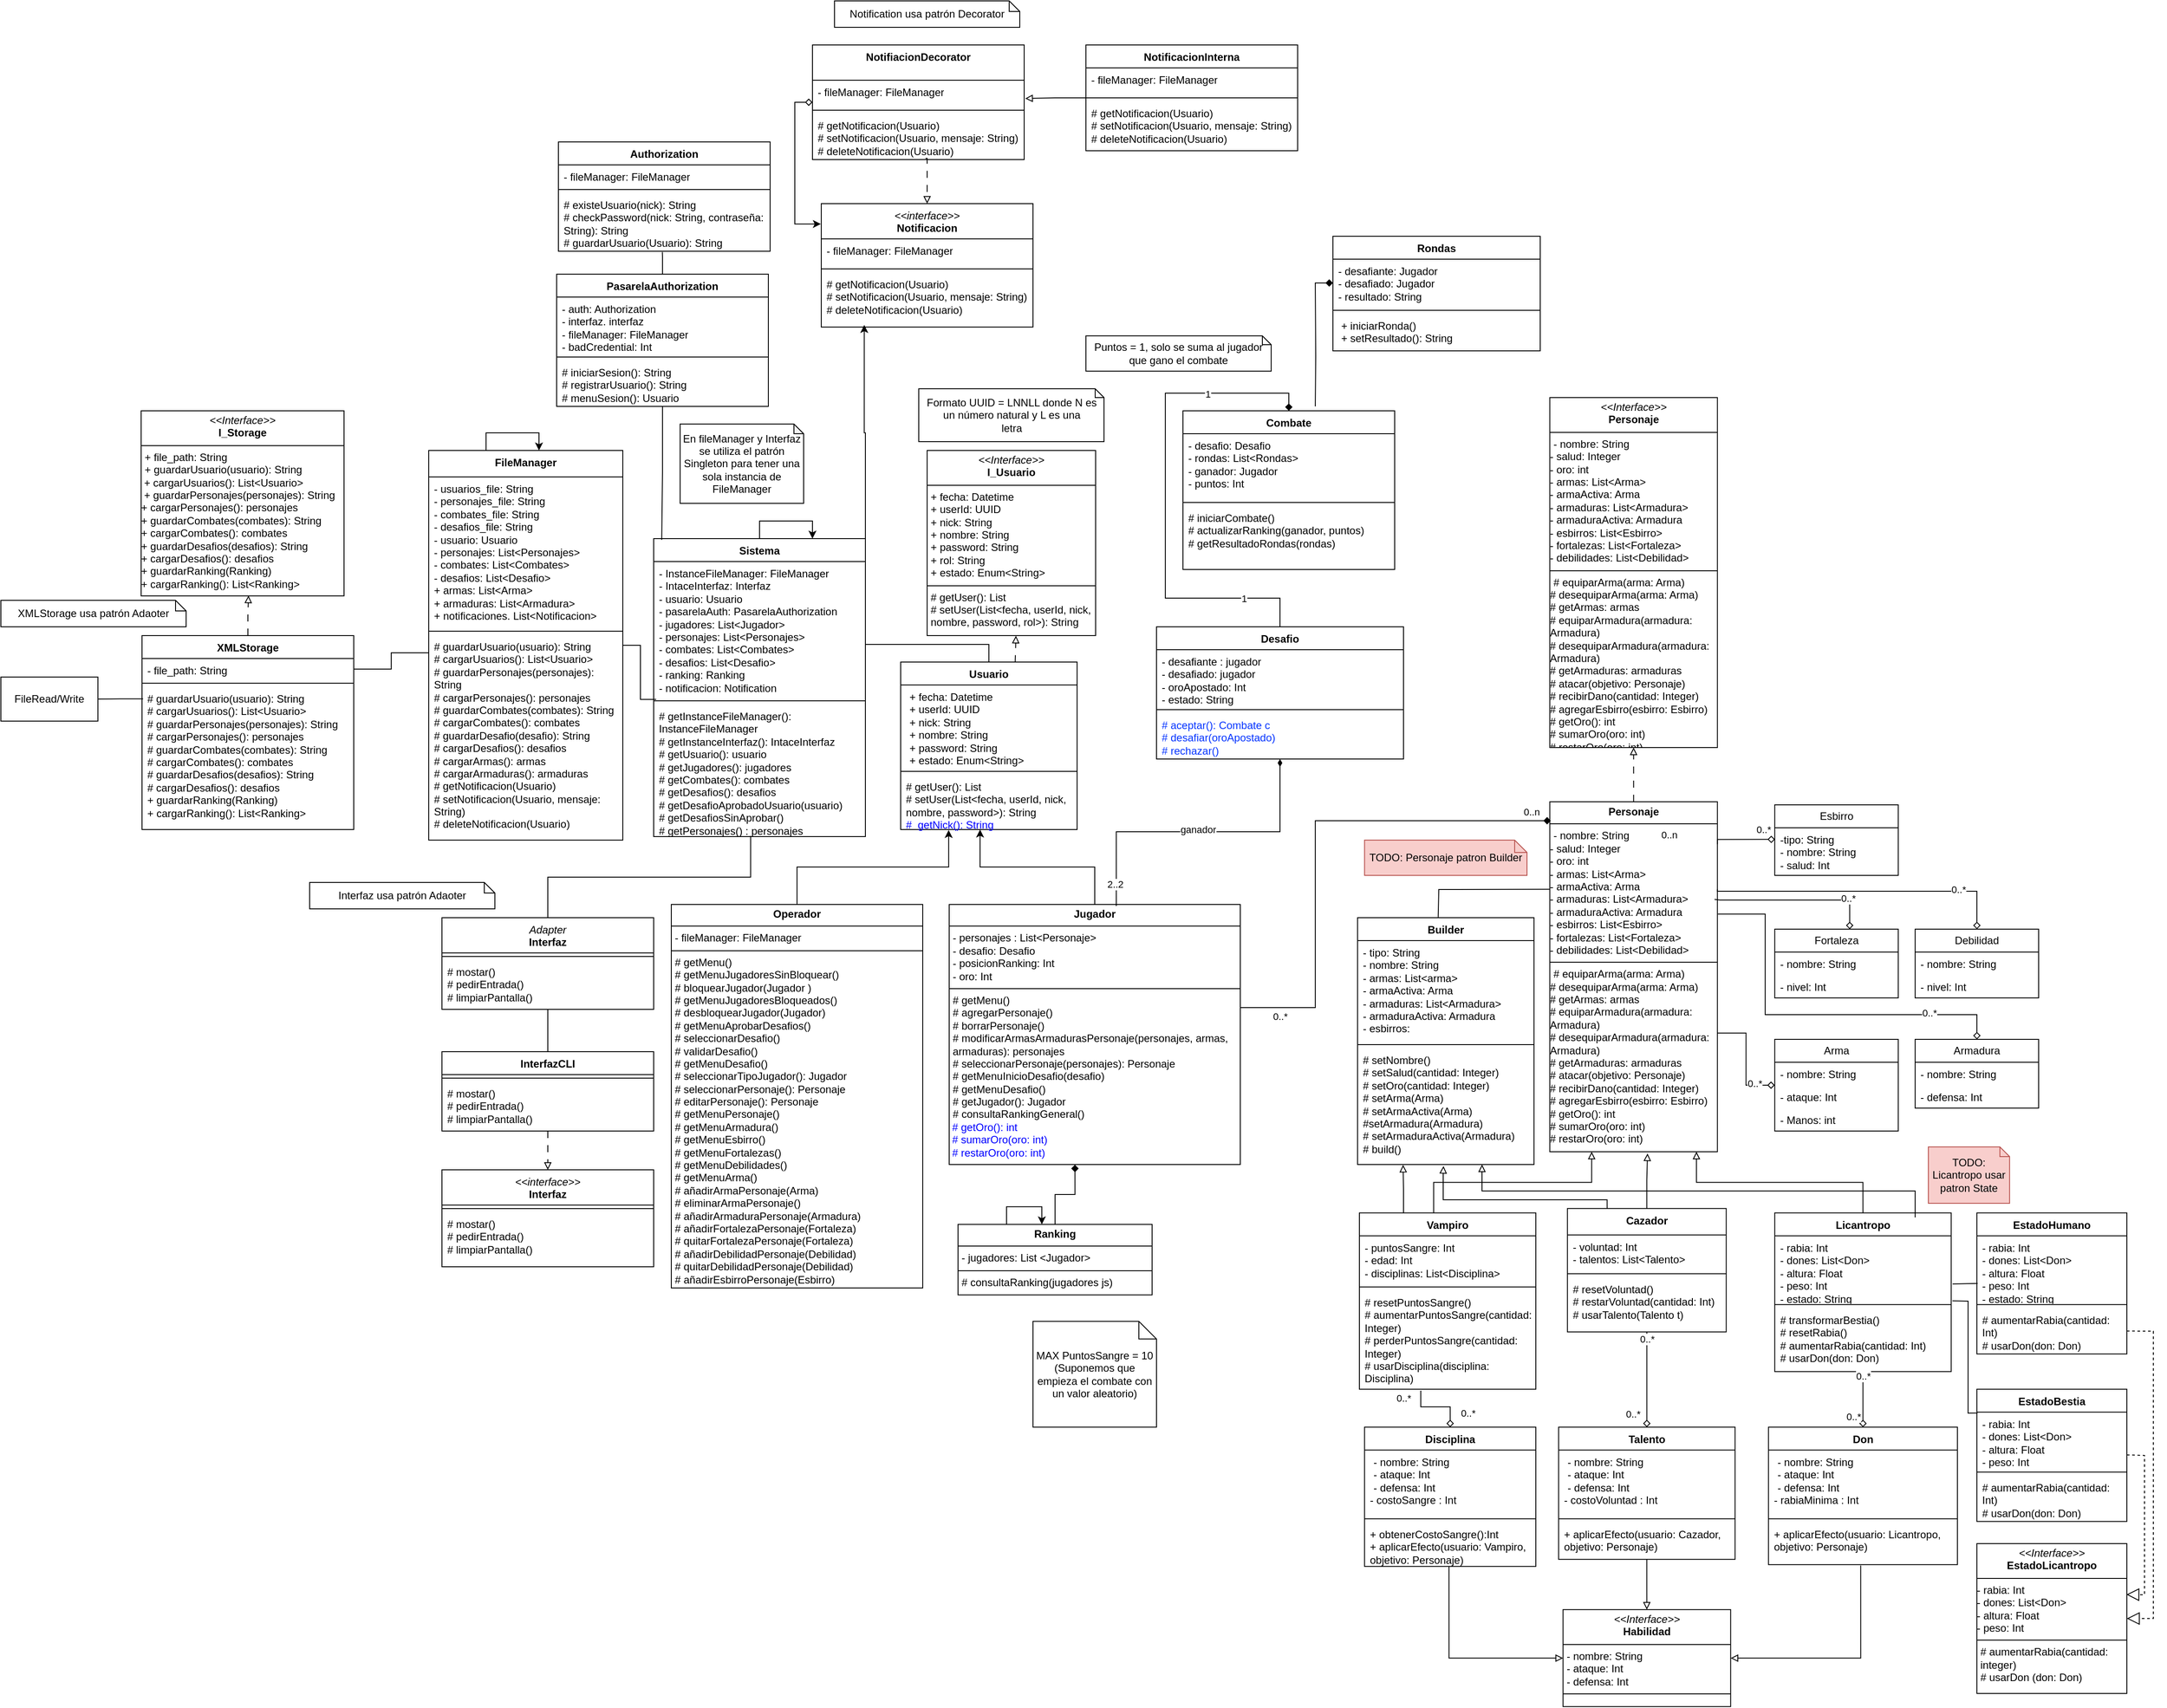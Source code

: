 <mxfile version="26.2.4" pages="6">
  <diagram name="2aPt - Diagrama de clases" id="c4acf3e9-155e-7222-9cf6-157b1a14988f">
    <mxGraphModel dx="2132" dy="1621" grid="1" gridSize="10" guides="1" tooltips="1" connect="1" arrows="1" fold="1" page="1" pageScale="1" pageWidth="850" pageHeight="1100" background="none" math="0" shadow="0">
      <root>
        <mxCell id="0" />
        <mxCell id="1" parent="0" />
        <mxCell id="iEGUo1FkYtEQyHlQIwaH-1" value="Usuario" style="swimlane;fontStyle=1;align=center;verticalAlign=top;childLayout=stackLayout;horizontal=1;startSize=26;horizontalStack=0;resizeParent=1;resizeParentMax=0;resizeLast=0;collapsible=1;marginBottom=0;whiteSpace=wrap;html=1;" parent="1" vertex="1">
          <mxGeometry x="110" y="-10" width="200" height="190" as="geometry" />
        </mxCell>
        <mxCell id="iEGUo1FkYtEQyHlQIwaH-2" value="&lt;p style=&quot;margin: 0px 0px 0px 4px;&quot;&gt;+ fecha: Datetime&lt;/p&gt;&lt;p style=&quot;margin: 0px 0px 0px 4px;&quot;&gt;+ userId: UUID&lt;br&gt;&lt;/p&gt;&lt;p style=&quot;margin: 0px 0px 0px 4px;&quot;&gt;+ nick: String&lt;/p&gt;&lt;p style=&quot;margin: 0px 0px 0px 4px;&quot;&gt;+ nombre: String&lt;/p&gt;&lt;p style=&quot;margin: 0px 0px 0px 4px;&quot;&gt;+ password: String&lt;/p&gt;&lt;p style=&quot;margin: 0px 0px 0px 4px;&quot;&gt;+ estado: Enum&amp;lt;String&amp;gt;&lt;/p&gt;&lt;div&gt;&lt;br&gt;&lt;/div&gt;" style="text;strokeColor=none;fillColor=none;align=left;verticalAlign=top;spacingLeft=4;spacingRight=4;overflow=hidden;rotatable=0;points=[[0,0.5],[1,0.5]];portConstraint=eastwest;whiteSpace=wrap;html=1;" parent="iEGUo1FkYtEQyHlQIwaH-1" vertex="1">
          <mxGeometry y="26" width="200" height="94" as="geometry" />
        </mxCell>
        <mxCell id="iEGUo1FkYtEQyHlQIwaH-3" value="" style="line;strokeWidth=1;fillColor=none;align=left;verticalAlign=middle;spacingTop=-1;spacingLeft=3;spacingRight=3;rotatable=0;labelPosition=right;points=[];portConstraint=eastwest;strokeColor=inherit;" parent="iEGUo1FkYtEQyHlQIwaH-1" vertex="1">
          <mxGeometry y="120" width="200" height="8" as="geometry" />
        </mxCell>
        <mxCell id="iEGUo1FkYtEQyHlQIwaH-4" value="&lt;div&gt;&lt;span style=&quot;background-color: transparent; color: light-dark(rgb(0, 0, 0), rgb(255, 255, 255));&quot;&gt;# getUser(): List&lt;/span&gt;&lt;/div&gt;&lt;div&gt;&lt;span style=&quot;background-color: transparent; color: light-dark(rgb(0, 0, 0), rgb(255, 255, 255));&quot;&gt;# setUser(List&amp;lt;fecha, userId, nick, nombre, password&amp;gt;): String&lt;/span&gt;&lt;/div&gt;&lt;div&gt;&lt;span style=&quot;background-color: transparent; color: light-dark(rgb(0, 0, 255), rgb(255, 255, 255));&quot;&gt;# &amp;nbsp;getNick(): String&lt;/span&gt;&lt;/div&gt;" style="text;strokeColor=none;fillColor=none;align=left;verticalAlign=top;spacingLeft=4;spacingRight=4;overflow=hidden;rotatable=0;points=[[0,0.5],[1,0.5]];portConstraint=eastwest;whiteSpace=wrap;html=1;" parent="iEGUo1FkYtEQyHlQIwaH-1" vertex="1">
          <mxGeometry y="128" width="200" height="62" as="geometry" />
        </mxCell>
        <mxCell id="iEGUo1FkYtEQyHlQIwaH-9" value="Combate" style="swimlane;fontStyle=1;align=center;verticalAlign=top;childLayout=stackLayout;horizontal=1;startSize=26;horizontalStack=0;resizeParent=1;resizeParentMax=0;resizeLast=0;collapsible=1;marginBottom=0;whiteSpace=wrap;html=1;" parent="1" vertex="1">
          <mxGeometry x="430" y="-295" width="240" height="180" as="geometry" />
        </mxCell>
        <mxCell id="iEGUo1FkYtEQyHlQIwaH-10" value="- desafio: Desafio&lt;div&gt;- rondas: List&amp;lt;Rondas&amp;gt;&lt;/div&gt;&lt;div&gt;- ganador: Jugador&lt;/div&gt;&lt;div&gt;- puntos: Int&lt;/div&gt;" style="text;strokeColor=none;fillColor=none;align=left;verticalAlign=top;spacingLeft=4;spacingRight=4;overflow=hidden;rotatable=0;points=[[0,0.5],[1,0.5]];portConstraint=eastwest;whiteSpace=wrap;html=1;" parent="iEGUo1FkYtEQyHlQIwaH-9" vertex="1">
          <mxGeometry y="26" width="240" height="74" as="geometry" />
        </mxCell>
        <mxCell id="iEGUo1FkYtEQyHlQIwaH-11" value="" style="line;strokeWidth=1;fillColor=none;align=left;verticalAlign=middle;spacingTop=-1;spacingLeft=3;spacingRight=3;rotatable=0;labelPosition=right;points=[];portConstraint=eastwest;strokeColor=inherit;" parent="iEGUo1FkYtEQyHlQIwaH-9" vertex="1">
          <mxGeometry y="100" width="240" height="8" as="geometry" />
        </mxCell>
        <mxCell id="iEGUo1FkYtEQyHlQIwaH-12" value="# iniciarCombate()&lt;div&gt;&lt;span style=&quot;background-color: transparent; color: light-dark(rgb(0, 0, 0), rgb(255, 255, 255));&quot;&gt;# actualizarRanking(ganador, puntos)&lt;/span&gt;&lt;/div&gt;&lt;div&gt;&lt;div&gt;# getResultadoRondas(rondas)&lt;/div&gt;&lt;div&gt;&lt;br&gt;&lt;/div&gt;&lt;/div&gt;" style="text;strokeColor=none;fillColor=none;align=left;verticalAlign=top;spacingLeft=4;spacingRight=4;overflow=hidden;rotatable=0;points=[[0,0.5],[1,0.5]];portConstraint=eastwest;whiteSpace=wrap;html=1;" parent="iEGUo1FkYtEQyHlQIwaH-9" vertex="1">
          <mxGeometry y="108" width="240" height="72" as="geometry" />
        </mxCell>
        <mxCell id="SPfAEjTLcJBn0tpjsIvn-6" value="Desafio" style="swimlane;fontStyle=1;align=center;verticalAlign=top;childLayout=stackLayout;horizontal=1;startSize=26;horizontalStack=0;resizeParent=1;resizeParentMax=0;resizeLast=0;collapsible=1;marginBottom=0;whiteSpace=wrap;html=1;" parent="1" vertex="1">
          <mxGeometry x="400" y="-50" width="280" height="150" as="geometry" />
        </mxCell>
        <mxCell id="SPfAEjTLcJBn0tpjsIvn-7" value="- desafiante : jugador&lt;div&gt;- desafiado: jugador&lt;/div&gt;&lt;div&gt;- oroApostado: Int&lt;/div&gt;&lt;div&gt;- estado: String&lt;/div&gt;" style="text;strokeColor=none;fillColor=none;align=left;verticalAlign=top;spacingLeft=4;spacingRight=4;overflow=hidden;rotatable=0;points=[[0,0.5],[1,0.5]];portConstraint=eastwest;whiteSpace=wrap;html=1;" parent="SPfAEjTLcJBn0tpjsIvn-6" vertex="1">
          <mxGeometry y="26" width="280" height="64" as="geometry" />
        </mxCell>
        <mxCell id="SPfAEjTLcJBn0tpjsIvn-8" value="" style="line;strokeWidth=1;fillColor=none;align=left;verticalAlign=middle;spacingTop=-1;spacingLeft=3;spacingRight=3;rotatable=0;labelPosition=right;points=[];portConstraint=eastwest;strokeColor=inherit;" parent="SPfAEjTLcJBn0tpjsIvn-6" vertex="1">
          <mxGeometry y="90" width="280" height="8" as="geometry" />
        </mxCell>
        <mxCell id="SPfAEjTLcJBn0tpjsIvn-9" value="&lt;span style=&quot;color: light-dark(rgb(4, 51, 255), rgb(237, 237, 237));&quot;&gt;# aceptar(): Combate c&lt;/span&gt;&lt;div&gt;&lt;div&gt;&lt;span style=&quot;color: light-dark(rgb(4, 51, 255), rgb(237, 237, 237));&quot;&gt;# desafiar(oroApostado)&lt;/span&gt;&lt;/div&gt;&lt;/div&gt;&lt;div&gt;&lt;span style=&quot;color: light-dark(rgb(4, 51, 255), rgb(237, 237, 237));&quot;&gt;# rechazar()&lt;/span&gt;&lt;/div&gt;" style="text;strokeColor=none;fillColor=none;align=left;verticalAlign=top;spacingLeft=4;spacingRight=4;overflow=hidden;rotatable=0;points=[[0,0.5],[1,0.5]];portConstraint=eastwest;whiteSpace=wrap;html=1;" parent="SPfAEjTLcJBn0tpjsIvn-6" vertex="1">
          <mxGeometry y="98" width="280" height="52" as="geometry" />
        </mxCell>
        <mxCell id="SPfAEjTLcJBn0tpjsIvn-10" value="&lt;p style=&quot;margin:0px;margin-top:4px;text-align:center;&quot;&gt;&lt;b&gt;Jugador&lt;/b&gt;&lt;/p&gt;&lt;hr size=&quot;1&quot; style=&quot;border-style:solid;&quot;&gt;&lt;p style=&quot;margin:0px;margin-left:4px;&quot;&gt;&lt;span style=&quot;background-color: transparent; color: light-dark(rgb(0, 0, 0), rgb(255, 255, 255));&quot;&gt;- personajes : List&amp;lt;Personaje&amp;gt;&lt;/span&gt;&lt;/p&gt;&lt;p style=&quot;margin:0px;margin-left:4px;&quot;&gt;&lt;span style=&quot;background-color: transparent; color: light-dark(rgb(0, 0, 0), rgb(255, 255, 255));&quot;&gt;- desafio: Desafio&lt;/span&gt;&lt;/p&gt;&lt;p style=&quot;margin:0px;margin-left:4px;&quot;&gt;&lt;span style=&quot;background-color: transparent; color: light-dark(rgb(0, 0, 0), rgb(255, 255, 255));&quot;&gt;- posicionRanking: Int&lt;/span&gt;&lt;/p&gt;&lt;p style=&quot;margin:0px;margin-left:4px;&quot;&gt;&lt;span style=&quot;background-color: transparent; color: light-dark(rgb(0, 0, 0), rgb(255, 255, 255));&quot;&gt;- oro: Int&lt;/span&gt;&lt;/p&gt;&lt;hr size=&quot;1&quot; style=&quot;border-style:solid;&quot;&gt;&lt;p style=&quot;margin:0px;margin-left:4px;&quot;&gt;# getMenu()&lt;/p&gt;&lt;p style=&quot;margin:0px;margin-left:4px;&quot;&gt;&lt;span style=&quot;background-color: transparent; color: light-dark(rgb(0, 0, 0), rgb(255, 255, 255));&quot;&gt;# agregarPersonaje()&lt;/span&gt;&lt;/p&gt;&lt;p style=&quot;margin:0px;margin-left:4px;&quot;&gt;# borrarPersonaje()&lt;/p&gt;&lt;p style=&quot;margin:0px;margin-left:4px;&quot;&gt;# modificarArmasArmadurasPersonaje(personajes, armas, armaduras): personajes&lt;/p&gt;&lt;p style=&quot;margin:0px;margin-left:4px;&quot;&gt;# seleccionarPersonaje(personajes): Personaje&lt;/p&gt;&lt;p style=&quot;margin:0px;margin-left:4px;&quot;&gt;&lt;span style=&quot;background-color: transparent; color: light-dark(rgb(0, 0, 0), rgb(255, 255, 255));&quot;&gt;# getMenuInicioDesafio(desafio)&lt;/span&gt;&lt;/p&gt;&lt;p style=&quot;margin:0px;margin-left:4px;&quot;&gt;# getMenuDesafio()&lt;/p&gt;&lt;p style=&quot;margin:0px;margin-left:4px;&quot;&gt;# getJugador(): Jugador&lt;/p&gt;&lt;p style=&quot;margin:0px;margin-left:4px;&quot;&gt;&lt;span style=&quot;background-color: transparent; color: light-dark(rgb(0, 0, 0), rgb(255, 255, 255));&quot;&gt;# consultaRankingGeneral()&lt;/span&gt;&lt;/p&gt;&lt;div&gt;&lt;span style=&quot;color: rgb(0, 0, 255);&quot;&gt;&amp;nbsp;# getOro(): int&lt;/span&gt;&lt;/div&gt;&lt;div&gt;&lt;span style=&quot;color: rgb(0, 0, 255);&quot;&gt;&amp;nbsp;# sumarOro(oro: int)&lt;/span&gt;&lt;/div&gt;&lt;div&gt;&lt;span style=&quot;color: rgb(0, 0, 255);&quot;&gt;&amp;nbsp;# restarOro(oro: int)&lt;/span&gt;&lt;/div&gt;" style="verticalAlign=top;align=left;overflow=fill;html=1;whiteSpace=wrap;" parent="1" vertex="1">
          <mxGeometry x="165" y="265" width="330" height="295" as="geometry" />
        </mxCell>
        <mxCell id="SPfAEjTLcJBn0tpjsIvn-14" value="&lt;p style=&quot;margin:0px;margin-top:4px;text-align:center;&quot;&gt;&lt;b&gt;Personaje&lt;/b&gt;&lt;/p&gt;&lt;hr size=&quot;1&quot; style=&quot;border-style:solid;&quot;&gt;&lt;p style=&quot;margin:0px;margin-left:4px;&quot;&gt;- nombre: String&lt;/p&gt;&lt;div&gt;- salud: Integer&lt;/div&gt;&lt;div&gt;- oro: int&lt;br&gt;&lt;div&gt;- armas: List&amp;lt;Arma&amp;gt;&lt;/div&gt;&lt;div&gt;- armaActiva: Arma&lt;/div&gt;&lt;div&gt;- armaduras: List&amp;lt;Armadura&amp;gt;&lt;/div&gt;&lt;div&gt;- armaduraActiva: Armadura&lt;/div&gt;&lt;div&gt;- esbirros: List&amp;lt;Esbirro&amp;gt;&lt;/div&gt;&lt;div&gt;- fortalezas: List&amp;lt;Fortaleza&amp;gt;&lt;/div&gt;&lt;div&gt;- debilidades: List&amp;lt;Debilidad&amp;gt;&lt;/div&gt;&lt;/div&gt;&lt;hr size=&quot;1&quot; style=&quot;border-style:solid;&quot;&gt;&lt;p style=&quot;margin:0px;margin-left:4px;&quot;&gt;# equiparArma(arma: Arma)&lt;/p&gt;&lt;div&gt;# desequiparArma(arma: Arma)&lt;/div&gt;&lt;div&gt;# getArmas: armas&lt;/div&gt;&lt;div&gt;&lt;div&gt;# equiparArmadura(armadura: Armadura)&lt;/div&gt;&lt;div&gt;# desequiparArmadura(armadura: Armadura)&lt;/div&gt;&lt;div&gt;# getArmaduras: armaduras&lt;/div&gt;&lt;div&gt;# atacar(objetivo: Personaje)&lt;/div&gt;&lt;div&gt;# recibirDano(cantidad: Integer)&lt;/div&gt;&lt;div&gt;# agregarEsbirro(esbirro: Esbirro)&lt;/div&gt;&lt;/div&gt;&lt;div&gt;# getOro(): int&lt;/div&gt;&lt;div&gt;# sumarOro(oro: int)&lt;/div&gt;&lt;div&gt;# restarOro(oro: int)&lt;/div&gt;" style="verticalAlign=top;align=left;overflow=fill;html=1;whiteSpace=wrap;" parent="1" vertex="1">
          <mxGeometry x="845.84" y="148.5" width="190" height="397" as="geometry" />
        </mxCell>
        <mxCell id="W1tuWybBOx7WuGGF0cSE-25" style="edgeStyle=orthogonalEdgeStyle;rounded=0;orthogonalLoop=1;jettySize=auto;html=1;endArrow=diamond;endFill=0;exitX=0.498;exitY=1.014;exitDx=0;exitDy=0;exitPerimeter=0;entryX=0.5;entryY=0;entryDx=0;entryDy=0;" parent="1" target="Te6iH88RGCHrJTXyyHaf-23" edge="1">
          <mxGeometry relative="1" as="geometry">
            <mxPoint x="699.6" y="816.468" as="sourcePoint" />
            <Array as="points">
              <mxPoint x="700" y="834.9" />
              <mxPoint x="733" y="834.9" />
            </Array>
            <mxPoint x="750" y="844.9" as="targetPoint" />
          </mxGeometry>
        </mxCell>
        <mxCell id="W1tuWybBOx7WuGGF0cSE-26" value="0..*" style="edgeLabel;html=1;align=center;verticalAlign=middle;resizable=0;points=[];" parent="W1tuWybBOx7WuGGF0cSE-25" vertex="1" connectable="0">
          <mxGeometry x="-0.862" relative="1" as="geometry">
            <mxPoint x="-20" y="3" as="offset" />
          </mxGeometry>
        </mxCell>
        <mxCell id="W1tuWybBOx7WuGGF0cSE-27" value="0..*" style="edgeLabel;html=1;align=center;verticalAlign=middle;resizable=0;points=[];" parent="W1tuWybBOx7WuGGF0cSE-25" vertex="1" connectable="0">
          <mxGeometry x="0.726" y="-2" relative="1" as="geometry">
            <mxPoint x="22" y="-6" as="offset" />
          </mxGeometry>
        </mxCell>
        <mxCell id="92KyF4e4Qp69SpN2NaZz-1" value="Vampiro" style="swimlane;fontStyle=1;align=center;verticalAlign=top;childLayout=stackLayout;horizontal=1;startSize=26;horizontalStack=0;resizeParent=1;resizeParentMax=0;resizeLast=0;collapsible=1;marginBottom=0;whiteSpace=wrap;html=1;" parent="1" vertex="1">
          <mxGeometry x="630" y="614.9" width="200" height="200" as="geometry" />
        </mxCell>
        <mxCell id="92KyF4e4Qp69SpN2NaZz-2" value="- puntosSangre: Int&lt;div&gt;- edad: Int&lt;/div&gt;&lt;div&gt;- disciplinas: List&amp;lt;Disciplina&amp;gt;&lt;/div&gt;" style="text;strokeColor=none;fillColor=none;align=left;verticalAlign=top;spacingLeft=4;spacingRight=4;overflow=hidden;rotatable=0;points=[[0,0.5],[1,0.5]];portConstraint=eastwest;whiteSpace=wrap;html=1;" parent="92KyF4e4Qp69SpN2NaZz-1" vertex="1">
          <mxGeometry y="26" width="200" height="54" as="geometry" />
        </mxCell>
        <mxCell id="92KyF4e4Qp69SpN2NaZz-3" value="" style="line;strokeWidth=1;fillColor=none;align=left;verticalAlign=middle;spacingTop=-1;spacingLeft=3;spacingRight=3;rotatable=0;labelPosition=right;points=[];portConstraint=eastwest;strokeColor=inherit;" parent="92KyF4e4Qp69SpN2NaZz-1" vertex="1">
          <mxGeometry y="80" width="200" height="8" as="geometry" />
        </mxCell>
        <mxCell id="92KyF4e4Qp69SpN2NaZz-4" value="&lt;div&gt;# resetPuntosSangre()&lt;/div&gt;&lt;div&gt;# aumentarPuntosSangre(cantidad: Integer)&lt;/div&gt;&lt;div&gt;# perderPuntosSangre(cantidad: Integer)&lt;/div&gt;&lt;div&gt;# usarDisciplina(disciplina: Disciplina)&lt;/div&gt;" style="text;strokeColor=none;fillColor=none;align=left;verticalAlign=top;spacingLeft=4;spacingRight=4;overflow=hidden;rotatable=0;points=[[0,0.5],[1,0.5]];portConstraint=eastwest;whiteSpace=wrap;html=1;" parent="92KyF4e4Qp69SpN2NaZz-1" vertex="1">
          <mxGeometry y="88" width="200" height="112" as="geometry" />
        </mxCell>
        <mxCell id="Te6iH88RGCHrJTXyyHaf-5" value="Arma" style="swimlane;fontStyle=0;childLayout=stackLayout;horizontal=1;startSize=26;fillColor=none;horizontalStack=0;resizeParent=1;resizeParentMax=0;resizeLast=0;collapsible=1;marginBottom=0;whiteSpace=wrap;html=1;" parent="1" vertex="1">
          <mxGeometry x="1100.84" y="418" width="140" height="104" as="geometry" />
        </mxCell>
        <mxCell id="Te6iH88RGCHrJTXyyHaf-6" value="- nombre: String" style="text;strokeColor=none;fillColor=none;align=left;verticalAlign=top;spacingLeft=4;spacingRight=4;overflow=hidden;rotatable=0;points=[[0,0.5],[1,0.5]];portConstraint=eastwest;whiteSpace=wrap;html=1;" parent="Te6iH88RGCHrJTXyyHaf-5" vertex="1">
          <mxGeometry y="26" width="140" height="26" as="geometry" />
        </mxCell>
        <mxCell id="Te6iH88RGCHrJTXyyHaf-7" value="- ataque: Int" style="text;strokeColor=none;fillColor=none;align=left;verticalAlign=top;spacingLeft=4;spacingRight=4;overflow=hidden;rotatable=0;points=[[0,0.5],[1,0.5]];portConstraint=eastwest;whiteSpace=wrap;html=1;" parent="Te6iH88RGCHrJTXyyHaf-5" vertex="1">
          <mxGeometry y="52" width="140" height="26" as="geometry" />
        </mxCell>
        <mxCell id="Te6iH88RGCHrJTXyyHaf-8" value="- Manos: int" style="text;strokeColor=none;fillColor=none;align=left;verticalAlign=top;spacingLeft=4;spacingRight=4;overflow=hidden;rotatable=0;points=[[0,0.5],[1,0.5]];portConstraint=eastwest;whiteSpace=wrap;html=1;" parent="Te6iH88RGCHrJTXyyHaf-5" vertex="1">
          <mxGeometry y="78" width="140" height="26" as="geometry" />
        </mxCell>
        <mxCell id="Te6iH88RGCHrJTXyyHaf-9" value="Armadura" style="swimlane;fontStyle=0;childLayout=stackLayout;horizontal=1;startSize=26;fillColor=none;horizontalStack=0;resizeParent=1;resizeParentMax=0;resizeLast=0;collapsible=1;marginBottom=0;whiteSpace=wrap;html=1;" parent="1" vertex="1">
          <mxGeometry x="1260.0" y="418" width="140" height="78" as="geometry" />
        </mxCell>
        <mxCell id="Te6iH88RGCHrJTXyyHaf-10" value="- nombre: String" style="text;strokeColor=none;fillColor=none;align=left;verticalAlign=top;spacingLeft=4;spacingRight=4;overflow=hidden;rotatable=0;points=[[0,0.5],[1,0.5]];portConstraint=eastwest;whiteSpace=wrap;html=1;" parent="Te6iH88RGCHrJTXyyHaf-9" vertex="1">
          <mxGeometry y="26" width="140" height="26" as="geometry" />
        </mxCell>
        <mxCell id="Te6iH88RGCHrJTXyyHaf-11" value="- defensa: Int" style="text;strokeColor=none;fillColor=none;align=left;verticalAlign=top;spacingLeft=4;spacingRight=4;overflow=hidden;rotatable=0;points=[[0,0.5],[1,0.5]];portConstraint=eastwest;whiteSpace=wrap;html=1;" parent="Te6iH88RGCHrJTXyyHaf-9" vertex="1">
          <mxGeometry y="52" width="140" height="26" as="geometry" />
        </mxCell>
        <mxCell id="Te6iH88RGCHrJTXyyHaf-13" value="Fortaleza" style="swimlane;fontStyle=0;childLayout=stackLayout;horizontal=1;startSize=26;fillColor=none;horizontalStack=0;resizeParent=1;resizeParentMax=0;resizeLast=0;collapsible=1;marginBottom=0;whiteSpace=wrap;html=1;" parent="1" vertex="1">
          <mxGeometry x="1100.84" y="293" width="140" height="78" as="geometry" />
        </mxCell>
        <mxCell id="Te6iH88RGCHrJTXyyHaf-14" value="- nombre: String" style="text;strokeColor=none;fillColor=none;align=left;verticalAlign=top;spacingLeft=4;spacingRight=4;overflow=hidden;rotatable=0;points=[[0,0.5],[1,0.5]];portConstraint=eastwest;whiteSpace=wrap;html=1;" parent="Te6iH88RGCHrJTXyyHaf-13" vertex="1">
          <mxGeometry y="26" width="140" height="26" as="geometry" />
        </mxCell>
        <mxCell id="Te6iH88RGCHrJTXyyHaf-15" value="- nivel: Int" style="text;strokeColor=none;fillColor=none;align=left;verticalAlign=top;spacingLeft=4;spacingRight=4;overflow=hidden;rotatable=0;points=[[0,0.5],[1,0.5]];portConstraint=eastwest;whiteSpace=wrap;html=1;" parent="Te6iH88RGCHrJTXyyHaf-13" vertex="1">
          <mxGeometry y="52" width="140" height="26" as="geometry" />
        </mxCell>
        <mxCell id="Te6iH88RGCHrJTXyyHaf-16" value="Debilidad" style="swimlane;fontStyle=0;childLayout=stackLayout;horizontal=1;startSize=26;fillColor=none;horizontalStack=0;resizeParent=1;resizeParentMax=0;resizeLast=0;collapsible=1;marginBottom=0;whiteSpace=wrap;html=1;" parent="1" vertex="1">
          <mxGeometry x="1260.0" y="293" width="140" height="78" as="geometry" />
        </mxCell>
        <mxCell id="Te6iH88RGCHrJTXyyHaf-17" value="- nombre: String" style="text;strokeColor=none;fillColor=none;align=left;verticalAlign=top;spacingLeft=4;spacingRight=4;overflow=hidden;rotatable=0;points=[[0,0.5],[1,0.5]];portConstraint=eastwest;whiteSpace=wrap;html=1;" parent="Te6iH88RGCHrJTXyyHaf-16" vertex="1">
          <mxGeometry y="26" width="140" height="26" as="geometry" />
        </mxCell>
        <mxCell id="Te6iH88RGCHrJTXyyHaf-18" value="- nivel: Int" style="text;strokeColor=none;fillColor=none;align=left;verticalAlign=top;spacingLeft=4;spacingRight=4;overflow=hidden;rotatable=0;points=[[0,0.5],[1,0.5]];portConstraint=eastwest;whiteSpace=wrap;html=1;" parent="Te6iH88RGCHrJTXyyHaf-16" vertex="1">
          <mxGeometry y="52" width="140" height="26" as="geometry" />
        </mxCell>
        <mxCell id="W1tuWybBOx7WuGGF0cSE-22" style="edgeStyle=orthogonalEdgeStyle;rounded=0;orthogonalLoop=1;jettySize=auto;html=1;entryX=0;entryY=0.5;entryDx=0;entryDy=0;exitX=0.493;exitY=1.004;exitDx=0;exitDy=0;exitPerimeter=0;endArrow=block;endFill=0;" parent="1" source="Te6iH88RGCHrJTXyyHaf-26" target="eYIMzX3WZNuhf6WXJO9W-9" edge="1">
          <mxGeometry relative="1" as="geometry" />
        </mxCell>
        <mxCell id="Te6iH88RGCHrJTXyyHaf-23" value="Disciplina" style="swimlane;fontStyle=1;align=center;verticalAlign=top;childLayout=stackLayout;horizontal=1;startSize=26;horizontalStack=0;resizeParent=1;resizeParentMax=0;resizeLast=0;collapsible=1;marginBottom=0;whiteSpace=wrap;html=1;" parent="1" vertex="1">
          <mxGeometry x="635.84" y="857.9" width="194.16" height="158" as="geometry" />
        </mxCell>
        <mxCell id="Te6iH88RGCHrJTXyyHaf-24" value="&lt;div&gt;&lt;p style=&quot;margin: 0px 0px 0px 4px;&quot;&gt;- nombre: String&lt;br&gt;- ataque: Int&lt;br&gt;&lt;/p&gt;&lt;p style=&quot;margin: 0px 0px 0px 4px;&quot;&gt;- defensa: Int&lt;/p&gt;&lt;/div&gt;- costoSangre : Int" style="text;strokeColor=none;fillColor=none;align=left;verticalAlign=top;spacingLeft=4;spacingRight=4;overflow=hidden;rotatable=0;points=[[0,0.5],[1,0.5]];portConstraint=eastwest;whiteSpace=wrap;html=1;" parent="Te6iH88RGCHrJTXyyHaf-23" vertex="1">
          <mxGeometry y="26" width="194.16" height="74" as="geometry" />
        </mxCell>
        <mxCell id="Te6iH88RGCHrJTXyyHaf-25" value="" style="line;strokeWidth=1;fillColor=none;align=left;verticalAlign=middle;spacingTop=-1;spacingLeft=3;spacingRight=3;rotatable=0;labelPosition=right;points=[];portConstraint=eastwest;strokeColor=inherit;" parent="Te6iH88RGCHrJTXyyHaf-23" vertex="1">
          <mxGeometry y="100" width="194.16" height="8" as="geometry" />
        </mxCell>
        <mxCell id="Te6iH88RGCHrJTXyyHaf-26" value="+ obtenerCostoSangre():Int&lt;div&gt;+ aplicarEfecto(usuario: Vampiro, objetivo: Personaje)&lt;/div&gt;" style="text;strokeColor=none;fillColor=none;align=left;verticalAlign=top;spacingLeft=4;spacingRight=4;overflow=hidden;rotatable=0;points=[[0,0.5],[1,0.5]];portConstraint=eastwest;whiteSpace=wrap;html=1;" parent="Te6iH88RGCHrJTXyyHaf-23" vertex="1">
          <mxGeometry y="108" width="194.16" height="50" as="geometry" />
        </mxCell>
        <mxCell id="eYIMzX3WZNuhf6WXJO9W-5" value="Cazador&lt;div&gt;&lt;br&gt;&lt;/div&gt;" style="swimlane;fontStyle=1;align=center;verticalAlign=top;childLayout=stackLayout;horizontal=1;startSize=30;horizontalStack=0;resizeParent=1;resizeParentMax=0;resizeLast=0;collapsible=1;marginBottom=0;whiteSpace=wrap;html=1;" parent="1" vertex="1">
          <mxGeometry x="865.84" y="609.9" width="180" height="140" as="geometry" />
        </mxCell>
        <mxCell id="eYIMzX3WZNuhf6WXJO9W-6" value="- voluntad: Int&lt;div&gt;- talentos: List&amp;lt;Talento&amp;gt;&lt;/div&gt;" style="text;strokeColor=none;fillColor=none;align=left;verticalAlign=top;spacingLeft=4;spacingRight=4;overflow=hidden;rotatable=0;points=[[0,0.5],[1,0.5]];portConstraint=eastwest;whiteSpace=wrap;html=1;" parent="eYIMzX3WZNuhf6WXJO9W-5" vertex="1">
          <mxGeometry y="30" width="180" height="40" as="geometry" />
        </mxCell>
        <mxCell id="eYIMzX3WZNuhf6WXJO9W-7" value="" style="line;strokeWidth=1;fillColor=none;align=left;verticalAlign=middle;spacingTop=-1;spacingLeft=3;spacingRight=3;rotatable=0;labelPosition=right;points=[];portConstraint=eastwest;strokeColor=inherit;" parent="eYIMzX3WZNuhf6WXJO9W-5" vertex="1">
          <mxGeometry y="70" width="180" height="8" as="geometry" />
        </mxCell>
        <mxCell id="eYIMzX3WZNuhf6WXJO9W-8" value="&lt;div&gt;# resetVoluntad()&lt;/div&gt;# restarVoluntad(cantidad: Int)&lt;div&gt;# usarTalento(Talento t)&lt;/div&gt;" style="text;strokeColor=none;fillColor=none;align=left;verticalAlign=top;spacingLeft=4;spacingRight=4;overflow=hidden;rotatable=0;points=[[0,0.5],[1,0.5]];portConstraint=eastwest;whiteSpace=wrap;html=1;" parent="eYIMzX3WZNuhf6WXJO9W-5" vertex="1">
          <mxGeometry y="78" width="180" height="62" as="geometry" />
        </mxCell>
        <mxCell id="eYIMzX3WZNuhf6WXJO9W-9" value="&lt;p style=&quot;margin:0px;margin-top:4px;text-align:center;&quot;&gt;&lt;i&gt;&amp;lt;&amp;lt;Interface&amp;gt;&amp;gt;&lt;/i&gt;&lt;br&gt;&lt;b&gt;Habilidad&lt;/b&gt;&lt;/p&gt;&lt;hr size=&quot;1&quot; style=&quot;border-style:solid;&quot;&gt;&lt;p style=&quot;margin:0px;margin-left:4px;&quot;&gt;- nombre: String&lt;br&gt;- ataque: Int&lt;br&gt;&lt;/p&gt;&lt;p style=&quot;margin:0px;margin-left:4px;&quot;&gt;- defensa: Int&lt;/p&gt;&lt;hr size=&quot;1&quot; style=&quot;border-style:solid;&quot;&gt;&lt;p style=&quot;margin:0px;margin-left:4px;&quot;&gt;&lt;br&gt;&lt;/p&gt;" style="verticalAlign=top;align=left;overflow=fill;html=1;whiteSpace=wrap;" parent="1" vertex="1">
          <mxGeometry x="860.84" y="1064.9" width="190" height="110" as="geometry" />
        </mxCell>
        <mxCell id="Te6iH88RGCHrJTXyyHaf-27" value="Talento" style="swimlane;fontStyle=1;align=center;verticalAlign=top;childLayout=stackLayout;horizontal=1;startSize=26;horizontalStack=0;resizeParent=1;resizeParentMax=0;resizeLast=0;collapsible=1;marginBottom=0;whiteSpace=wrap;html=1;" parent="1" vertex="1">
          <mxGeometry x="855.84" y="857.9" width="200" height="150" as="geometry" />
        </mxCell>
        <mxCell id="Te6iH88RGCHrJTXyyHaf-28" value="&lt;div&gt;&lt;p style=&quot;margin: 0px 0px 0px 4px;&quot;&gt;- nombre: String&lt;br&gt;- ataque: Int&lt;br&gt;&lt;/p&gt;&lt;p style=&quot;margin: 0px 0px 0px 4px;&quot;&gt;- defensa: Int&lt;/p&gt;&lt;/div&gt;- costoVoluntad : Int" style="text;strokeColor=none;fillColor=none;align=left;verticalAlign=top;spacingLeft=4;spacingRight=4;overflow=hidden;rotatable=0;points=[[0,0.5],[1,0.5]];portConstraint=eastwest;whiteSpace=wrap;html=1;" parent="Te6iH88RGCHrJTXyyHaf-27" vertex="1">
          <mxGeometry y="26" width="200" height="74" as="geometry" />
        </mxCell>
        <mxCell id="Te6iH88RGCHrJTXyyHaf-29" value="" style="line;strokeWidth=1;fillColor=none;align=left;verticalAlign=middle;spacingTop=-1;spacingLeft=3;spacingRight=3;rotatable=0;labelPosition=right;points=[];portConstraint=eastwest;strokeColor=inherit;" parent="Te6iH88RGCHrJTXyyHaf-27" vertex="1">
          <mxGeometry y="100" width="200" height="8" as="geometry" />
        </mxCell>
        <mxCell id="Te6iH88RGCHrJTXyyHaf-30" value="+ aplicarEfecto(usuario: Cazador, objetivo: Personaje)" style="text;strokeColor=none;fillColor=none;align=left;verticalAlign=top;spacingLeft=4;spacingRight=4;overflow=hidden;rotatable=0;points=[[0,0.5],[1,0.5]];portConstraint=eastwest;whiteSpace=wrap;html=1;" parent="Te6iH88RGCHrJTXyyHaf-27" vertex="1">
          <mxGeometry y="108" width="200" height="42" as="geometry" />
        </mxCell>
        <mxCell id="eYIMzX3WZNuhf6WXJO9W-14" value="Licantropo" style="swimlane;fontStyle=1;align=center;verticalAlign=top;childLayout=stackLayout;horizontal=1;startSize=26;horizontalStack=0;resizeParent=1;resizeParentMax=0;resizeLast=0;collapsible=1;marginBottom=0;whiteSpace=wrap;html=1;" parent="1" vertex="1">
          <mxGeometry x="1100.84" y="614.9" width="200" height="180" as="geometry" />
        </mxCell>
        <mxCell id="eYIMzX3WZNuhf6WXJO9W-15" value="&lt;div&gt;- rabia: Int&lt;/div&gt;&lt;div&gt;- dones: List&amp;lt;Don&amp;gt;&lt;/div&gt;&lt;div&gt;- altura: Float&lt;div&gt;- peso: Int&lt;/div&gt;&lt;/div&gt;&lt;div&gt;- estado: String&lt;/div&gt;" style="text;strokeColor=none;fillColor=none;align=left;verticalAlign=top;spacingLeft=4;spacingRight=4;overflow=hidden;rotatable=0;points=[[0,0.5],[1,0.5]];portConstraint=eastwest;whiteSpace=wrap;html=1;" parent="eYIMzX3WZNuhf6WXJO9W-14" vertex="1">
          <mxGeometry y="26" width="200" height="74" as="geometry" />
        </mxCell>
        <mxCell id="eYIMzX3WZNuhf6WXJO9W-16" value="" style="line;strokeWidth=1;fillColor=none;align=left;verticalAlign=middle;spacingTop=-1;spacingLeft=3;spacingRight=3;rotatable=0;labelPosition=right;points=[];portConstraint=eastwest;strokeColor=inherit;" parent="eYIMzX3WZNuhf6WXJO9W-14" vertex="1">
          <mxGeometry y="100" width="200" height="8" as="geometry" />
        </mxCell>
        <mxCell id="eYIMzX3WZNuhf6WXJO9W-17" value="&lt;div&gt;&lt;div&gt;# transformarBestia()&lt;/div&gt;&lt;div&gt;# resetRabia()&lt;/div&gt;&lt;/div&gt;&lt;div&gt;&lt;span style=&quot;background-color: transparent; color: light-dark(rgb(0, 0, 0), rgb(255, 255, 255));&quot;&gt;# aumentarRabia(cantidad: Int)&lt;/span&gt;&lt;/div&gt;# usarDon(don: Don)" style="text;strokeColor=none;fillColor=none;align=left;verticalAlign=top;spacingLeft=4;spacingRight=4;overflow=hidden;rotatable=0;points=[[0,0.5],[1,0.5]];portConstraint=eastwest;whiteSpace=wrap;html=1;" parent="eYIMzX3WZNuhf6WXJO9W-14" vertex="1">
          <mxGeometry y="108" width="200" height="72" as="geometry" />
        </mxCell>
        <mxCell id="W1tuWybBOx7WuGGF0cSE-24" style="edgeStyle=orthogonalEdgeStyle;rounded=0;orthogonalLoop=1;jettySize=auto;html=1;entryX=1;entryY=0.5;entryDx=0;entryDy=0;exitX=0.488;exitY=1.02;exitDx=0;exitDy=0;exitPerimeter=0;endArrow=block;endFill=0;" parent="1" source="Te6iH88RGCHrJTXyyHaf-34" target="eYIMzX3WZNuhf6WXJO9W-9" edge="1">
          <mxGeometry relative="1" as="geometry" />
        </mxCell>
        <mxCell id="Te6iH88RGCHrJTXyyHaf-31" value="Don" style="swimlane;fontStyle=1;align=center;verticalAlign=top;childLayout=stackLayout;horizontal=1;startSize=26;horizontalStack=0;resizeParent=1;resizeParentMax=0;resizeLast=0;collapsible=1;marginBottom=0;whiteSpace=wrap;html=1;" parent="1" vertex="1">
          <mxGeometry x="1093.76" y="857.9" width="214.16" height="156" as="geometry" />
        </mxCell>
        <mxCell id="Te6iH88RGCHrJTXyyHaf-32" value="&lt;div&gt;&lt;p style=&quot;margin: 0px 0px 0px 4px;&quot;&gt;- nombre: String&lt;br&gt;- ataque: Int&lt;br&gt;&lt;/p&gt;&lt;p style=&quot;margin: 0px 0px 0px 4px;&quot;&gt;- defensa: Int&lt;/p&gt;&lt;/div&gt;- rabiaMinima : Int" style="text;strokeColor=none;fillColor=none;align=left;verticalAlign=top;spacingLeft=4;spacingRight=4;overflow=hidden;rotatable=0;points=[[0,0.5],[1,0.5]];portConstraint=eastwest;whiteSpace=wrap;html=1;" parent="Te6iH88RGCHrJTXyyHaf-31" vertex="1">
          <mxGeometry y="26" width="214.16" height="74" as="geometry" />
        </mxCell>
        <mxCell id="Te6iH88RGCHrJTXyyHaf-33" value="" style="line;strokeWidth=1;fillColor=none;align=left;verticalAlign=middle;spacingTop=-1;spacingLeft=3;spacingRight=3;rotatable=0;labelPosition=right;points=[];portConstraint=eastwest;strokeColor=inherit;" parent="Te6iH88RGCHrJTXyyHaf-31" vertex="1">
          <mxGeometry y="100" width="214.16" height="8" as="geometry" />
        </mxCell>
        <mxCell id="Te6iH88RGCHrJTXyyHaf-34" value="&lt;div&gt;+ aplicarEfecto(usuario: Licantropo, objetivo: Personaje)&lt;/div&gt;&lt;div&gt;&lt;br&gt;&lt;div&gt;&lt;br&gt;&lt;/div&gt;&lt;/div&gt;" style="text;strokeColor=none;fillColor=none;align=left;verticalAlign=top;spacingLeft=4;spacingRight=4;overflow=hidden;rotatable=0;points=[[0,0.5],[1,0.5]];portConstraint=eastwest;whiteSpace=wrap;html=1;" parent="Te6iH88RGCHrJTXyyHaf-31" vertex="1">
          <mxGeometry y="108" width="214.16" height="48" as="geometry" />
        </mxCell>
        <mxCell id="eYIMzX3WZNuhf6WXJO9W-18" style="edgeStyle=none;curved=1;rounded=0;orthogonalLoop=1;jettySize=auto;html=1;exitX=0.75;exitY=0;exitDx=0;exitDy=0;fontSize=12;startSize=8;endSize=8;" parent="1" source="iEGUo1FkYtEQyHlQIwaH-1" target="iEGUo1FkYtEQyHlQIwaH-1" edge="1">
          <mxGeometry relative="1" as="geometry" />
        </mxCell>
        <mxCell id="W1tuWybBOx7WuGGF0cSE-3" style="edgeStyle=orthogonalEdgeStyle;rounded=0;orthogonalLoop=1;jettySize=auto;html=1;endArrow=diamond;endFill=1;enumerate=0;enumerateValue=0..n;startFill=1;fixDash=0;metaEdit=0;comic=0;" parent="1" source="SPfAEjTLcJBn0tpjsIvn-10" edge="1">
          <mxGeometry relative="1" as="geometry">
            <mxPoint x="847" y="170" as="targetPoint" />
            <Array as="points">
              <mxPoint x="580" y="382" />
              <mxPoint x="580" y="170" />
              <mxPoint x="847" y="170" />
            </Array>
          </mxGeometry>
        </mxCell>
        <mxCell id="W1tuWybBOx7WuGGF0cSE-5" value="0..n" style="edgeLabel;html=1;align=center;verticalAlign=middle;resizable=0;points=[];" parent="W1tuWybBOx7WuGGF0cSE-3" vertex="1" connectable="0">
          <mxGeometry x="-0.694" relative="1" as="geometry">
            <mxPoint x="245" y="-221" as="offset" />
          </mxGeometry>
        </mxCell>
        <mxCell id="W1tuWybBOx7WuGGF0cSE-6" value="0..n" style="edgeLabel;html=1;align=center;verticalAlign=middle;resizable=0;points=[];" parent="W1tuWybBOx7WuGGF0cSE-3" vertex="1" connectable="0">
          <mxGeometry x="0.629" y="-1" relative="1" as="geometry">
            <mxPoint x="238" y="15" as="offset" />
          </mxGeometry>
        </mxCell>
        <mxCell id="W1tuWybBOx7WuGGF0cSE-7" style="edgeStyle=orthogonalEdgeStyle;rounded=0;orthogonalLoop=1;jettySize=auto;html=1;entryX=0.25;entryY=1;entryDx=0;entryDy=0;exitX=0.421;exitY=0;exitDx=0;exitDy=0;exitPerimeter=0;endArrow=block;endFill=0;" parent="1" source="92KyF4e4Qp69SpN2NaZz-1" target="SPfAEjTLcJBn0tpjsIvn-14" edge="1">
          <mxGeometry relative="1" as="geometry">
            <mxPoint x="918" y="570.003" as="targetPoint" />
          </mxGeometry>
        </mxCell>
        <mxCell id="W1tuWybBOx7WuGGF0cSE-8" style="edgeStyle=orthogonalEdgeStyle;rounded=0;orthogonalLoop=1;jettySize=auto;html=1;entryX=0.583;entryY=1.005;entryDx=0;entryDy=0;entryPerimeter=0;endArrow=block;endFill=0;" parent="1" source="eYIMzX3WZNuhf6WXJO9W-5" target="SPfAEjTLcJBn0tpjsIvn-14" edge="1">
          <mxGeometry relative="1" as="geometry">
            <mxPoint x="955.66" y="570.003" as="targetPoint" />
          </mxGeometry>
        </mxCell>
        <mxCell id="W1tuWybBOx7WuGGF0cSE-9" style="edgeStyle=orthogonalEdgeStyle;rounded=0;orthogonalLoop=1;jettySize=auto;html=1;entryX=0.875;entryY=1;entryDx=0;entryDy=0;entryPerimeter=0;exitX=0.5;exitY=0;exitDx=0;exitDy=0;endArrow=block;endFill=0;" parent="1" source="eYIMzX3WZNuhf6WXJO9W-14" target="SPfAEjTLcJBn0tpjsIvn-14" edge="1">
          <mxGeometry relative="1" as="geometry">
            <mxPoint x="1013.23" y="572.782" as="targetPoint" />
          </mxGeometry>
        </mxCell>
        <mxCell id="W1tuWybBOx7WuGGF0cSE-10" style="edgeStyle=orthogonalEdgeStyle;rounded=0;orthogonalLoop=1;jettySize=auto;html=1;entryX=1;entryY=0.661;entryDx=0;entryDy=0;entryPerimeter=0;startArrow=diamond;startFill=0;endArrow=none;" parent="1" source="Te6iH88RGCHrJTXyyHaf-5" target="SPfAEjTLcJBn0tpjsIvn-14" edge="1">
          <mxGeometry relative="1" as="geometry" />
        </mxCell>
        <mxCell id="W1tuWybBOx7WuGGF0cSE-11" value="0..*" style="edgeLabel;html=1;align=center;verticalAlign=middle;resizable=0;points=[];" parent="W1tuWybBOx7WuGGF0cSE-10" vertex="1" connectable="0">
          <mxGeometry x="-0.623" y="-2" relative="1" as="geometry">
            <mxPoint as="offset" />
          </mxGeometry>
        </mxCell>
        <mxCell id="W1tuWybBOx7WuGGF0cSE-12" style="edgeStyle=orthogonalEdgeStyle;rounded=0;orthogonalLoop=1;jettySize=auto;html=1;startArrow=diamond;startFill=0;endArrow=none;exitX=0.5;exitY=0;exitDx=0;exitDy=0;entryX=1.003;entryY=0.321;entryDx=0;entryDy=0;entryPerimeter=0;" parent="1" source="Te6iH88RGCHrJTXyyHaf-9" target="SPfAEjTLcJBn0tpjsIvn-14" edge="1">
          <mxGeometry relative="1" as="geometry">
            <mxPoint x="1355.84" y="315" as="sourcePoint" />
            <mxPoint x="1045.84" y="355" as="targetPoint" />
            <Array as="points">
              <mxPoint x="1330" y="390" />
              <mxPoint x="1090" y="390" />
              <mxPoint x="1090" y="276" />
            </Array>
          </mxGeometry>
        </mxCell>
        <mxCell id="W1tuWybBOx7WuGGF0cSE-13" value="0..*" style="edgeLabel;html=1;align=center;verticalAlign=middle;resizable=0;points=[];" parent="W1tuWybBOx7WuGGF0cSE-12" vertex="1" connectable="0">
          <mxGeometry x="-0.623" y="-2" relative="1" as="geometry">
            <mxPoint as="offset" />
          </mxGeometry>
        </mxCell>
        <mxCell id="W1tuWybBOx7WuGGF0cSE-16" style="edgeStyle=orthogonalEdgeStyle;rounded=0;orthogonalLoop=1;jettySize=auto;html=1;startArrow=diamond;startFill=0;endArrow=none;exitX=0.607;exitY=0;exitDx=0;exitDy=0;exitPerimeter=0;entryX=0.983;entryY=0.279;entryDx=0;entryDy=0;entryPerimeter=0;" parent="1" source="Te6iH88RGCHrJTXyyHaf-13" target="SPfAEjTLcJBn0tpjsIvn-14" edge="1">
          <mxGeometry relative="1" as="geometry">
            <mxPoint x="1584.84" y="331" as="sourcePoint" />
            <mxPoint x="1045.84" y="315" as="targetPoint" />
            <Array as="points">
              <mxPoint x="1186" y="260" />
              <mxPoint x="1039" y="260" />
            </Array>
          </mxGeometry>
        </mxCell>
        <mxCell id="W1tuWybBOx7WuGGF0cSE-17" value="0..*" style="edgeLabel;html=1;align=center;verticalAlign=middle;resizable=0;points=[];" parent="W1tuWybBOx7WuGGF0cSE-16" vertex="1" connectable="0">
          <mxGeometry x="-0.623" y="-2" relative="1" as="geometry">
            <mxPoint as="offset" />
          </mxGeometry>
        </mxCell>
        <mxCell id="W1tuWybBOx7WuGGF0cSE-18" style="edgeStyle=orthogonalEdgeStyle;rounded=0;orthogonalLoop=1;jettySize=auto;html=1;startArrow=diamond;startFill=0;endArrow=none;exitX=0.5;exitY=0;exitDx=0;exitDy=0;entryX=1;entryY=0.25;entryDx=0;entryDy=0;" parent="1" source="Te6iH88RGCHrJTXyyHaf-16" target="SPfAEjTLcJBn0tpjsIvn-14" edge="1">
          <mxGeometry relative="1" as="geometry">
            <mxPoint x="1645.84" y="327" as="sourcePoint" />
            <mxPoint x="1105.84" y="285" as="targetPoint" />
            <Array as="points">
              <mxPoint x="1330" y="250" />
              <mxPoint x="1036" y="250" />
            </Array>
          </mxGeometry>
        </mxCell>
        <mxCell id="W1tuWybBOx7WuGGF0cSE-19" value="0..*" style="edgeLabel;html=1;align=center;verticalAlign=middle;resizable=0;points=[];" parent="W1tuWybBOx7WuGGF0cSE-18" vertex="1" connectable="0">
          <mxGeometry x="-0.623" y="-2" relative="1" as="geometry">
            <mxPoint as="offset" />
          </mxGeometry>
        </mxCell>
        <mxCell id="W1tuWybBOx7WuGGF0cSE-20" style="edgeStyle=orthogonalEdgeStyle;rounded=0;orthogonalLoop=1;jettySize=auto;html=1;startArrow=diamond;startFill=0;endArrow=none;exitX=0.002;exitY=0.244;exitDx=0;exitDy=0;entryX=1.007;entryY=0.143;entryDx=0;entryDy=0;entryPerimeter=0;exitPerimeter=0;" parent="1" source="tfbvk1pQn3vmMcR_yR2D-12" edge="1">
          <mxGeometry relative="1" as="geometry">
            <mxPoint x="1315" y="148.5" as="sourcePoint" />
            <mxPoint x="1035.87" y="196.631" as="targetPoint" />
            <Array as="points">
              <mxPoint x="1036" y="191" />
            </Array>
          </mxGeometry>
        </mxCell>
        <mxCell id="W1tuWybBOx7WuGGF0cSE-21" value="0..*" style="edgeLabel;html=1;align=center;verticalAlign=middle;resizable=0;points=[];" parent="W1tuWybBOx7WuGGF0cSE-20" vertex="1" connectable="0">
          <mxGeometry x="-0.623" y="-2" relative="1" as="geometry">
            <mxPoint y="-9" as="offset" />
          </mxGeometry>
        </mxCell>
        <mxCell id="W1tuWybBOx7WuGGF0cSE-23" style="edgeStyle=orthogonalEdgeStyle;rounded=0;orthogonalLoop=1;jettySize=auto;html=1;entryX=0.5;entryY=0;entryDx=0;entryDy=0;endArrow=block;endFill=0;" parent="1" source="Te6iH88RGCHrJTXyyHaf-27" target="eYIMzX3WZNuhf6WXJO9W-9" edge="1">
          <mxGeometry relative="1" as="geometry">
            <Array as="points">
              <mxPoint x="956" y="1044.9" />
              <mxPoint x="956" y="1044.9" />
            </Array>
          </mxGeometry>
        </mxCell>
        <mxCell id="W1tuWybBOx7WuGGF0cSE-28" style="edgeStyle=orthogonalEdgeStyle;rounded=0;orthogonalLoop=1;jettySize=auto;html=1;endArrow=diamond;endFill=0;entryX=0.5;entryY=0;entryDx=0;entryDy=0;" parent="1" source="eYIMzX3WZNuhf6WXJO9W-5" target="Te6iH88RGCHrJTXyyHaf-27" edge="1">
          <mxGeometry relative="1" as="geometry">
            <mxPoint x="1045.84" y="739.9" as="sourcePoint" />
            <mxPoint x="935.84" y="829.9" as="targetPoint" />
          </mxGeometry>
        </mxCell>
        <mxCell id="W1tuWybBOx7WuGGF0cSE-29" value="0..*" style="edgeLabel;html=1;align=center;verticalAlign=middle;resizable=0;points=[];" parent="W1tuWybBOx7WuGGF0cSE-28" vertex="1" connectable="0">
          <mxGeometry x="-0.862" relative="1" as="geometry">
            <mxPoint as="offset" />
          </mxGeometry>
        </mxCell>
        <mxCell id="W1tuWybBOx7WuGGF0cSE-30" value="0..*" style="edgeLabel;html=1;align=center;verticalAlign=middle;resizable=0;points=[];" parent="W1tuWybBOx7WuGGF0cSE-28" vertex="1" connectable="0">
          <mxGeometry x="0.726" y="-2" relative="1" as="geometry">
            <mxPoint x="-14" as="offset" />
          </mxGeometry>
        </mxCell>
        <mxCell id="W1tuWybBOx7WuGGF0cSE-31" style="edgeStyle=orthogonalEdgeStyle;rounded=0;orthogonalLoop=1;jettySize=auto;html=1;endArrow=diamond;endFill=0;entryX=0.5;entryY=0;entryDx=0;entryDy=0;" parent="1" source="eYIMzX3WZNuhf6WXJO9W-14" target="Te6iH88RGCHrJTXyyHaf-31" edge="1">
          <mxGeometry relative="1" as="geometry">
            <mxPoint x="1380.1" y="679.9" as="sourcePoint" />
            <mxPoint x="1381.1" y="816.9" as="targetPoint" />
          </mxGeometry>
        </mxCell>
        <mxCell id="W1tuWybBOx7WuGGF0cSE-32" value="0..*" style="edgeLabel;html=1;align=center;verticalAlign=middle;resizable=0;points=[];" parent="W1tuWybBOx7WuGGF0cSE-31" vertex="1" connectable="0">
          <mxGeometry x="-0.862" relative="1" as="geometry">
            <mxPoint as="offset" />
          </mxGeometry>
        </mxCell>
        <mxCell id="W1tuWybBOx7WuGGF0cSE-33" value="0..*" style="edgeLabel;html=1;align=center;verticalAlign=middle;resizable=0;points=[];" parent="W1tuWybBOx7WuGGF0cSE-31" vertex="1" connectable="0">
          <mxGeometry x="0.726" y="-2" relative="1" as="geometry">
            <mxPoint x="-9" y="-4" as="offset" />
          </mxGeometry>
        </mxCell>
        <mxCell id="W1tuWybBOx7WuGGF0cSE-34" style="edgeStyle=orthogonalEdgeStyle;rounded=0;orthogonalLoop=1;jettySize=auto;html=1;entryX=0.5;entryY=1;entryDx=0;entryDy=0;exitX=0.574;exitY=0.006;exitDx=0;exitDy=0;exitPerimeter=0;endArrow=diamondThin;endFill=1;" parent="1" source="SPfAEjTLcJBn0tpjsIvn-10" target="SPfAEjTLcJBn0tpjsIvn-6" edge="1">
          <mxGeometry relative="1" as="geometry" />
        </mxCell>
        <mxCell id="W1tuWybBOx7WuGGF0cSE-37" value="0..*" style="edgeLabel;html=1;align=center;verticalAlign=middle;resizable=0;points=[];" parent="W1tuWybBOx7WuGGF0cSE-34" vertex="1" connectable="0">
          <mxGeometry x="0.798" y="3" relative="1" as="geometry">
            <mxPoint x="3" y="256" as="offset" />
          </mxGeometry>
        </mxCell>
        <mxCell id="W1tuWybBOx7WuGGF0cSE-38" value="2..2" style="edgeLabel;html=1;align=center;verticalAlign=middle;resizable=0;points=[];" parent="W1tuWybBOx7WuGGF0cSE-34" vertex="1" connectable="0">
          <mxGeometry x="-0.854" y="2" relative="1" as="geometry">
            <mxPoint as="offset" />
          </mxGeometry>
        </mxCell>
        <mxCell id="W1tuWybBOx7WuGGF0cSE-39" value="ganador" style="edgeLabel;html=1;align=center;verticalAlign=middle;resizable=0;points=[];" parent="W1tuWybBOx7WuGGF0cSE-34" vertex="1" connectable="0">
          <mxGeometry x="0.005" y="3" relative="1" as="geometry">
            <mxPoint as="offset" />
          </mxGeometry>
        </mxCell>
        <mxCell id="W1tuWybBOx7WuGGF0cSE-40" value="Sistema" style="swimlane;fontStyle=1;align=center;verticalAlign=top;childLayout=stackLayout;horizontal=1;startSize=26;horizontalStack=0;resizeParent=1;resizeParentMax=0;resizeLast=0;collapsible=1;marginBottom=0;whiteSpace=wrap;html=1;" parent="1" vertex="1">
          <mxGeometry x="-170" y="-150" width="240" height="338" as="geometry" />
        </mxCell>
        <mxCell id="W1tuWybBOx7WuGGF0cSE-41" value="- InstanceFileManager: FileManager&lt;div&gt;- IntaceInterfaz: Interfaz&lt;br&gt;&lt;div&gt;- usuario: Usu&lt;span style=&quot;background-color: transparent; color: light-dark(rgb(0, 0, 0), rgb(255, 255, 255));&quot;&gt;ario&lt;/span&gt;&lt;/div&gt;&lt;div&gt;&lt;span style=&quot;background-color: transparent; color: light-dark(rgb(0, 0, 0), rgb(255, 255, 255));&quot;&gt;- pasarelaAuth: PasarelaA&lt;/span&gt;&lt;span style=&quot;background-color: transparent;&quot;&gt;uthorization&lt;/span&gt;&lt;/div&gt;&lt;div&gt;&lt;span style=&quot;background-color: transparent; color: light-dark(rgb(0, 0, 0), rgb(255, 255, 255));&quot;&gt;- jugadores: List&amp;lt;Jugador&amp;gt;&lt;/span&gt;&lt;/div&gt;&lt;div&gt;&lt;div&gt;- personajes: List&amp;lt;Personajes&amp;gt;&lt;/div&gt;&lt;div&gt;- combates: List&amp;lt;Combates&amp;gt;&lt;/div&gt;&lt;div&gt;- desafios: List&amp;lt;Desafio&amp;gt;&lt;/div&gt;&lt;/div&gt;&lt;/div&gt;&lt;div&gt;- ranking: Ranking&lt;/div&gt;&lt;div&gt;- notificacion: Notification&lt;br&gt;&lt;/div&gt;" style="text;strokeColor=none;fillColor=none;align=left;verticalAlign=top;spacingLeft=4;spacingRight=4;overflow=hidden;rotatable=0;points=[[0,0.5],[1,0.5]];portConstraint=eastwest;whiteSpace=wrap;html=1;" parent="W1tuWybBOx7WuGGF0cSE-40" vertex="1">
          <mxGeometry y="26" width="240" height="154" as="geometry" />
        </mxCell>
        <mxCell id="W1tuWybBOx7WuGGF0cSE-42" value="" style="line;strokeWidth=1;fillColor=none;align=left;verticalAlign=middle;spacingTop=-1;spacingLeft=3;spacingRight=3;rotatable=0;labelPosition=right;points=[];portConstraint=eastwest;strokeColor=inherit;" parent="W1tuWybBOx7WuGGF0cSE-40" vertex="1">
          <mxGeometry y="180" width="240" height="8" as="geometry" />
        </mxCell>
        <mxCell id="XlZDefDhXVz6hI7xW00p-60" value="# getInstanceFileManager(): InstanceFileManager&lt;div&gt;# getInstanceInterfaz(): IntaceInterfaz&lt;br&gt;&lt;div&gt;# getUsuario(): usuario&lt;/div&gt;&lt;div&gt;# getJugadores(): jugadores&lt;/div&gt;&lt;div&gt;# getCombates(): combates&lt;/div&gt;&lt;div&gt;# getDesafios(): desafios&lt;/div&gt;&lt;/div&gt;&lt;div&gt;# getDesafioAprobadoUsuario(usuario)&lt;/div&gt;&lt;div&gt;# getDesafiosSinAprobar()&lt;/div&gt;&lt;div&gt;# getPersonajes() : personajes&lt;/div&gt;&lt;div&gt;&lt;br&gt;&lt;/div&gt;" style="text;strokeColor=none;fillColor=none;align=left;verticalAlign=top;spacingLeft=4;spacingRight=4;overflow=hidden;rotatable=0;points=[[0,0.5],[1,0.5]];portConstraint=eastwest;whiteSpace=wrap;html=1;" parent="W1tuWybBOx7WuGGF0cSE-40" vertex="1">
          <mxGeometry y="188" width="240" height="150" as="geometry" />
        </mxCell>
        <mxCell id="W1tuWybBOx7WuGGF0cSE-44" style="edgeStyle=orthogonalEdgeStyle;rounded=0;orthogonalLoop=1;jettySize=auto;html=1;entryX=0.5;entryY=0;entryDx=0;entryDy=0;endArrow=none;startFill=0;" parent="1" source="W1tuWybBOx7WuGGF0cSE-41" target="iEGUo1FkYtEQyHlQIwaH-1" edge="1">
          <mxGeometry relative="1" as="geometry">
            <Array as="points">
              <mxPoint x="210" y="-30" />
            </Array>
          </mxGeometry>
        </mxCell>
        <mxCell id="W1tuWybBOx7WuGGF0cSE-45" value="FileRead/Write" style="html=1;whiteSpace=wrap;" parent="1" vertex="1">
          <mxGeometry x="-910" y="7" width="110" height="50" as="geometry" />
        </mxCell>
        <mxCell id="XlZDefDhXVz6hI7xW00p-26" value="&lt;p style=&quot;margin:0px;margin-top:4px;text-align:center;&quot;&gt;&lt;i&gt;&amp;lt;&amp;lt;Interface&amp;gt;&amp;gt;&lt;/i&gt;&lt;br&gt;&lt;b&gt;I_Usuario&lt;/b&gt;&lt;/p&gt;&lt;hr size=&quot;1&quot; style=&quot;border-style:solid;&quot;&gt;&lt;p style=&quot;margin: 0px 0px 0px 4px;&quot;&gt;+ fecha: Datetime&lt;/p&gt;&lt;p style=&quot;margin: 0px 0px 0px 4px;&quot;&gt;+ userId: UUID&lt;/p&gt;&lt;p style=&quot;margin:0px;margin-left:4px;&quot;&gt;+ nick: String&lt;br&gt;&lt;/p&gt;&lt;p style=&quot;margin:0px;margin-left:4px;&quot;&gt;+ nombre: String&lt;/p&gt;&lt;p style=&quot;margin:0px;margin-left:4px;&quot;&gt;+ password: String&lt;/p&gt;&lt;p style=&quot;margin:0px;margin-left:4px;&quot;&gt;+ rol: String&lt;/p&gt;&lt;p style=&quot;margin:0px;margin-left:4px;&quot;&gt;+ estado: Enum&amp;lt;String&amp;gt;&lt;/p&gt;&lt;hr size=&quot;1&quot; style=&quot;border-style:solid;&quot;&gt;&lt;p style=&quot;margin:0px;margin-left:4px;&quot;&gt;# getUser(): List&lt;/p&gt;&lt;p style=&quot;margin:0px;margin-left:4px;&quot;&gt;# setUser(List&amp;lt;fecha, userId, nick, nombre, password, rol&amp;gt;): String&lt;br&gt;&lt;/p&gt;" style="verticalAlign=top;align=left;overflow=fill;html=1;whiteSpace=wrap;" parent="1" vertex="1">
          <mxGeometry x="140" y="-250" width="191" height="210" as="geometry" />
        </mxCell>
        <mxCell id="XlZDefDhXVz6hI7xW00p-27" style="edgeStyle=orthogonalEdgeStyle;rounded=0;orthogonalLoop=1;jettySize=auto;html=1;entryX=0.527;entryY=1.001;entryDx=0;entryDy=0;entryPerimeter=0;exitX=0.649;exitY=0.001;exitDx=0;exitDy=0;exitPerimeter=0;dashed=1;dashPattern=8 8;endArrow=block;endFill=0;" parent="1" source="iEGUo1FkYtEQyHlQIwaH-1" target="XlZDefDhXVz6hI7xW00p-26" edge="1">
          <mxGeometry relative="1" as="geometry">
            <Array as="points" />
          </mxGeometry>
        </mxCell>
        <mxCell id="XlZDefDhXVz6hI7xW00p-32" value="FileManager" style="swimlane;fontStyle=1;align=center;verticalAlign=top;childLayout=stackLayout;horizontal=1;startSize=30;horizontalStack=0;resizeParent=1;resizeParentMax=0;resizeLast=0;collapsible=1;marginBottom=0;whiteSpace=wrap;html=1;" parent="1" vertex="1">
          <mxGeometry x="-425" y="-250" width="220" height="442" as="geometry" />
        </mxCell>
        <mxCell id="XlZDefDhXVz6hI7xW00p-33" value="- usuarios_file: String&lt;div&gt;- personajes_file: String&lt;br&gt;&lt;/div&gt;&lt;div&gt;- combates_file: String&lt;/div&gt;&lt;div&gt;&lt;div&gt;- desafios_file: String&lt;/div&gt;&lt;/div&gt;&lt;div&gt;- usuario: Usuario&lt;/div&gt;&lt;div&gt;- personajes: List&amp;lt;Personajes&amp;gt;&lt;br&gt;&lt;/div&gt;&lt;div&gt;- combates: List&amp;lt;Combates&amp;gt;&lt;/div&gt;&lt;div&gt;&lt;div&gt;- desafios: List&amp;lt;Desafio&amp;gt;&lt;/div&gt;&lt;/div&gt;&lt;div&gt;+ armas: List&amp;lt;Arma&amp;gt;&lt;/div&gt;&lt;div&gt;+ armaduras: List&amp;lt;Armadura&amp;gt;&lt;/div&gt;&lt;div&gt;+ notificaciones. List&amp;lt;Notificacion&amp;gt;&lt;/div&gt;&lt;div&gt;&lt;br&gt;&lt;/div&gt;" style="text;strokeColor=none;fillColor=none;align=left;verticalAlign=top;spacingLeft=4;spacingRight=4;overflow=hidden;rotatable=0;points=[[0,0.5],[1,0.5]];portConstraint=eastwest;whiteSpace=wrap;html=1;" parent="XlZDefDhXVz6hI7xW00p-32" vertex="1">
          <mxGeometry y="30" width="220" height="171" as="geometry" />
        </mxCell>
        <mxCell id="XlZDefDhXVz6hI7xW00p-34" value="" style="line;strokeWidth=1;fillColor=none;align=left;verticalAlign=middle;spacingTop=-1;spacingLeft=3;spacingRight=3;rotatable=0;labelPosition=right;points=[];portConstraint=eastwest;strokeColor=inherit;" parent="XlZDefDhXVz6hI7xW00p-32" vertex="1">
          <mxGeometry y="201" width="220" height="8" as="geometry" />
        </mxCell>
        <mxCell id="XlZDefDhXVz6hI7xW00p-35" value="# guardarUsuario(usuario): String&lt;div&gt;# cargarUsuarios(): List&amp;lt;Usuario&amp;gt;&lt;/div&gt;&lt;div&gt;&lt;div&gt;# guardarPersonajes(personajes): String&lt;/div&gt;&lt;div&gt;# cargarPersonajes(): personajes&lt;/div&gt;&lt;div&gt;# guardarCombates(combates): String&lt;/div&gt;&lt;div&gt;# cargarCombates(): combates&lt;/div&gt;&lt;/div&gt;&lt;div&gt;# guardarDesafio(desafio): String&lt;/div&gt;&lt;div&gt;# cargarDesafios(): desafios&lt;/div&gt;&lt;div&gt;# cargarArmas(): armas&lt;/div&gt;&lt;div&gt;# cargarArmaduras(): armaduras&lt;/div&gt;&lt;div&gt;# getNotificacion(Usuario)&lt;/div&gt;&lt;div&gt;# setNotificacion(Usuario, mensaje: String)&lt;/div&gt;&lt;div&gt;# deleteNotificacion(Usuario)&lt;/div&gt;&lt;div&gt;&lt;br&gt;&lt;/div&gt;" style="text;strokeColor=none;fillColor=none;align=left;verticalAlign=top;spacingLeft=4;spacingRight=4;overflow=hidden;rotatable=0;points=[[0,0.5],[1,0.5]];portConstraint=eastwest;whiteSpace=wrap;html=1;" parent="XlZDefDhXVz6hI7xW00p-32" vertex="1">
          <mxGeometry y="209" width="220" height="233" as="geometry" />
        </mxCell>
        <mxCell id="XlZDefDhXVz6hI7xW00p-51" style="edgeStyle=orthogonalEdgeStyle;rounded=0;orthogonalLoop=1;jettySize=auto;html=1;entryX=1;entryY=0.5;entryDx=0;entryDy=0;endArrow=none;startFill=0;exitX=0.005;exitY=0.085;exitDx=0;exitDy=0;exitPerimeter=0;" parent="1" source="XlZDefDhXVz6hI7xW00p-45" target="W1tuWybBOx7WuGGF0cSE-45" edge="1">
          <mxGeometry relative="1" as="geometry">
            <mxPoint x="-740" y="-1" as="sourcePoint" />
          </mxGeometry>
        </mxCell>
        <mxCell id="XlZDefDhXVz6hI7xW00p-42" value="XMLStorage" style="swimlane;fontStyle=1;align=center;verticalAlign=top;childLayout=stackLayout;horizontal=1;startSize=26;horizontalStack=0;resizeParent=1;resizeParentMax=0;resizeLast=0;collapsible=1;marginBottom=0;whiteSpace=wrap;html=1;" parent="1" vertex="1">
          <mxGeometry x="-750" y="-40" width="240" height="220" as="geometry" />
        </mxCell>
        <mxCell id="XlZDefDhXVz6hI7xW00p-59" value="- file_path: String" style="text;strokeColor=none;fillColor=none;align=left;verticalAlign=top;spacingLeft=4;spacingRight=4;overflow=hidden;rotatable=0;points=[[0,0.5],[1,0.5]];portConstraint=eastwest;whiteSpace=wrap;html=1;" parent="XlZDefDhXVz6hI7xW00p-42" vertex="1">
          <mxGeometry y="26" width="240" height="24" as="geometry" />
        </mxCell>
        <mxCell id="XlZDefDhXVz6hI7xW00p-44" value="" style="line;strokeWidth=1;fillColor=none;align=left;verticalAlign=middle;spacingTop=-1;spacingLeft=3;spacingRight=3;rotatable=0;labelPosition=right;points=[];portConstraint=eastwest;strokeColor=inherit;" parent="XlZDefDhXVz6hI7xW00p-42" vertex="1">
          <mxGeometry y="50" width="240" height="8" as="geometry" />
        </mxCell>
        <mxCell id="XlZDefDhXVz6hI7xW00p-45" value="# guardarUsuario(usuario): String&lt;div&gt;# cargarUsuarios(): List&amp;lt;Usuario&amp;gt;&lt;/div&gt;&lt;div&gt;&lt;div&gt;# guardarPersonajes(personajes): String&lt;/div&gt;&lt;div&gt;# cargarPersonajes(): personajes&lt;/div&gt;&lt;div&gt;# guardarCombates(combates): String&lt;/div&gt;&lt;div&gt;# cargarCombates(): combates&lt;/div&gt;&lt;/div&gt;&lt;div&gt;# guardarDesafios(desafios): String&lt;/div&gt;&lt;div&gt;# cargarDesafios(): desafios&lt;/div&gt;&lt;div&gt;&lt;div&gt;+ guardarRanking(Ranking)&lt;/div&gt;&lt;div&gt;+ cargarRanking(): List&amp;lt;Ranking&amp;gt;&lt;/div&gt;&lt;/div&gt;" style="text;strokeColor=none;fillColor=none;align=left;verticalAlign=top;spacingLeft=4;spacingRight=4;overflow=hidden;rotatable=0;points=[[0,0.5],[1,0.5]];portConstraint=eastwest;whiteSpace=wrap;html=1;" parent="XlZDefDhXVz6hI7xW00p-42" vertex="1">
          <mxGeometry y="58" width="240" height="162" as="geometry" />
        </mxCell>
        <mxCell id="XlZDefDhXVz6hI7xW00p-56" value="&lt;p style=&quot;margin:0px;margin-top:4px;text-align:center;&quot;&gt;&lt;i&gt;&amp;lt;&amp;lt;Interface&amp;gt;&amp;gt;&lt;/i&gt;&lt;br&gt;&lt;b&gt;I_Storage&lt;/b&gt;&lt;/p&gt;&lt;hr size=&quot;1&quot; style=&quot;border-style:solid;&quot;&gt;&lt;p style=&quot;margin:0px;margin-left:4px;&quot;&gt;+ file_path: String&lt;/p&gt;&lt;p style=&quot;margin:0px;margin-left:4px;&quot;&gt;&lt;span style=&quot;background-color: transparent; color: light-dark(rgb(0, 0, 0), rgb(255, 255, 255));&quot;&gt;+ guardarUsuario(usuario): String&lt;/span&gt;&lt;/p&gt;&lt;div&gt;&amp;nbsp;+ cargarUsuarios(): List&amp;lt;Usuario&amp;gt;&lt;/div&gt;&lt;div&gt;&lt;div&gt;&amp;nbsp;+ guardarPersonajes(personajes): String&lt;/div&gt;&lt;div&gt;+ cargarPersonajes(): personajes&lt;/div&gt;&lt;div&gt;+ guardarCombates(combates): String&lt;/div&gt;&lt;div&gt;+ cargarCombates(): combates&lt;/div&gt;&lt;/div&gt;&lt;div&gt;+ guardarDesafios(desafios): String&lt;/div&gt;&lt;div&gt;+ cargarDesafios(): desafios&lt;/div&gt;&lt;div&gt;+ guardarRanking(Ranking)&lt;/div&gt;&lt;div&gt;+ cargarRanking(): List&amp;lt;Ranking&amp;gt;&lt;/div&gt;" style="verticalAlign=top;align=left;overflow=fill;html=1;whiteSpace=wrap;" parent="1" vertex="1">
          <mxGeometry x="-751" y="-295" width="230" height="210" as="geometry" />
        </mxCell>
        <mxCell id="XlZDefDhXVz6hI7xW00p-58" style="edgeStyle=orthogonalEdgeStyle;rounded=0;orthogonalLoop=1;jettySize=auto;html=1;endArrow=block;endFill=0;dashed=1;dashPattern=8 8;entryX=0.529;entryY=0.998;entryDx=0;entryDy=0;entryPerimeter=0;" parent="1" source="XlZDefDhXVz6hI7xW00p-42" target="XlZDefDhXVz6hI7xW00p-56" edge="1">
          <mxGeometry relative="1" as="geometry">
            <mxPoint x="-630" y="-85" as="targetPoint" />
          </mxGeometry>
        </mxCell>
        <mxCell id="XlZDefDhXVz6hI7xW00p-63" value="En fileManager y Interfaz se utiliza el patrón Singleton para tener una sola instancia de FileManager" style="shape=note;whiteSpace=wrap;html=1;backgroundOutline=1;darkOpacity=0.05;size=11;" parent="1" vertex="1">
          <mxGeometry x="-140" y="-280" width="140" height="90" as="geometry" />
        </mxCell>
        <mxCell id="XlZDefDhXVz6hI7xW00p-72" style="edgeStyle=orthogonalEdgeStyle;rounded=0;orthogonalLoop=1;jettySize=auto;html=1;endArrow=block;endFill=0;dashed=1;dashPattern=8 8;" parent="1" source="XlZDefDhXVz6hI7xW00p-64" target="XlZDefDhXVz6hI7xW00p-69" edge="1">
          <mxGeometry relative="1" as="geometry" />
        </mxCell>
        <mxCell id="XlZDefDhXVz6hI7xW00p-64" value="InterfazCLI" style="swimlane;fontStyle=1;align=center;verticalAlign=top;childLayout=stackLayout;horizontal=1;startSize=26;horizontalStack=0;resizeParent=1;resizeParentMax=0;resizeLast=0;collapsible=1;marginBottom=0;whiteSpace=wrap;html=1;" parent="1" vertex="1">
          <mxGeometry x="-410" y="432" width="240" height="90" as="geometry" />
        </mxCell>
        <mxCell id="XlZDefDhXVz6hI7xW00p-66" value="" style="line;strokeWidth=1;fillColor=none;align=left;verticalAlign=middle;spacingTop=-1;spacingLeft=3;spacingRight=3;rotatable=0;labelPosition=right;points=[];portConstraint=eastwest;strokeColor=inherit;" parent="XlZDefDhXVz6hI7xW00p-64" vertex="1">
          <mxGeometry y="26" width="240" height="8" as="geometry" />
        </mxCell>
        <mxCell id="XlZDefDhXVz6hI7xW00p-67" value="# mostar()&lt;div&gt;# pedirEntrada()&lt;/div&gt;&lt;div&gt;# limpiarPantalla()&lt;/div&gt;" style="text;strokeColor=none;fillColor=none;align=left;verticalAlign=top;spacingLeft=4;spacingRight=4;overflow=hidden;rotatable=0;points=[[0,0.5],[1,0.5]];portConstraint=eastwest;whiteSpace=wrap;html=1;" parent="XlZDefDhXVz6hI7xW00p-64" vertex="1">
          <mxGeometry y="34" width="240" height="56" as="geometry" />
        </mxCell>
        <mxCell id="XlZDefDhXVz6hI7xW00p-69" value="&lt;i style=&quot;font-weight: normal;&quot;&gt;&amp;lt;&amp;lt;interface&amp;gt;&amp;gt;&lt;/i&gt;&lt;div&gt;Interfaz&lt;/div&gt;" style="swimlane;fontStyle=1;align=center;verticalAlign=top;childLayout=stackLayout;horizontal=1;startSize=40;horizontalStack=0;resizeParent=1;resizeParentMax=0;resizeLast=0;collapsible=1;marginBottom=0;whiteSpace=wrap;html=1;" parent="1" vertex="1">
          <mxGeometry x="-410" y="566" width="240" height="110" as="geometry" />
        </mxCell>
        <mxCell id="XlZDefDhXVz6hI7xW00p-70" value="" style="line;strokeWidth=1;fillColor=none;align=left;verticalAlign=middle;spacingTop=-1;spacingLeft=3;spacingRight=3;rotatable=0;labelPosition=right;points=[];portConstraint=eastwest;strokeColor=inherit;" parent="XlZDefDhXVz6hI7xW00p-69" vertex="1">
          <mxGeometry y="40" width="240" height="8" as="geometry" />
        </mxCell>
        <mxCell id="XlZDefDhXVz6hI7xW00p-71" value="# mostar()&lt;div&gt;# pedirEntrada()&lt;/div&gt;&lt;div&gt;# limpiarPantalla()&lt;/div&gt;" style="text;strokeColor=none;fillColor=none;align=left;verticalAlign=top;spacingLeft=4;spacingRight=4;overflow=hidden;rotatable=0;points=[[0,0.5],[1,0.5]];portConstraint=eastwest;whiteSpace=wrap;html=1;" parent="XlZDefDhXVz6hI7xW00p-69" vertex="1">
          <mxGeometry y="48" width="240" height="62" as="geometry" />
        </mxCell>
        <mxCell id="eTp_cbIQBf1Wxm3d1oyJ-5" value="&lt;p style=&quot;margin:0px;margin-top:4px;text-align:center;&quot;&gt;&lt;b&gt;Ranking&lt;/b&gt;&lt;/p&gt;&lt;hr size=&quot;1&quot; style=&quot;border-style:solid;&quot;&gt;&lt;p style=&quot;margin:0px;margin-left:4px;&quot;&gt;- jugadores: List &amp;lt;Jugador&amp;gt;&lt;br&gt;&lt;/p&gt;&lt;hr size=&quot;1&quot; style=&quot;border-style:solid;&quot;&gt;&lt;p style=&quot;margin:0px;margin-left:4px;&quot;&gt;# consultaRanking(jugadores js)&lt;/p&gt;&lt;p style=&quot;margin:0px;margin-left:4px;&quot;&gt;&lt;span style=&quot;background-color: transparent; color: light-dark(rgb(0, 0, 0), rgb(255, 255, 255));&quot;&gt;&lt;br&gt;&lt;/span&gt;&lt;/p&gt;" style="verticalAlign=top;align=left;overflow=fill;html=1;whiteSpace=wrap;" parent="1" vertex="1">
          <mxGeometry x="175" y="627.9" width="220" height="80" as="geometry" />
        </mxCell>
        <mxCell id="tofQCgxIbrhFxaWmHGBA-4" style="edgeStyle=orthogonalEdgeStyle;rounded=0;orthogonalLoop=1;jettySize=auto;html=1;endArrow=none;startFill=0;" parent="1" source="tofQCgxIbrhFxaWmHGBA-1" target="XlZDefDhXVz6hI7xW00p-64" edge="1">
          <mxGeometry relative="1" as="geometry" />
        </mxCell>
        <mxCell id="eTp_cbIQBf1Wxm3d1oyJ-13" style="edgeStyle=orthogonalEdgeStyle;rounded=0;orthogonalLoop=1;jettySize=auto;html=1;endArrow=diamond;endFill=1;enumerate=0;enumerateValue=0..n;startFill=1;fixDash=0;metaEdit=0;comic=0;entryX=0.5;entryY=0;entryDx=0;entryDy=0;exitX=0.5;exitY=0;exitDx=0;exitDy=0;" parent="1" source="SPfAEjTLcJBn0tpjsIvn-6" target="iEGUo1FkYtEQyHlQIwaH-9" edge="1">
          <mxGeometry relative="1" as="geometry">
            <mxPoint x="824.47" y="60" as="targetPoint" />
            <mxPoint x="696.47" y="105" as="sourcePoint" />
          </mxGeometry>
        </mxCell>
        <mxCell id="eTp_cbIQBf1Wxm3d1oyJ-14" value="1" style="edgeLabel;html=1;align=center;verticalAlign=middle;resizable=0;points=[];" parent="eTp_cbIQBf1Wxm3d1oyJ-13" connectable="0" vertex="1">
          <mxGeometry x="-0.694" relative="1" as="geometry">
            <mxPoint x="11" as="offset" />
          </mxGeometry>
        </mxCell>
        <mxCell id="eTp_cbIQBf1Wxm3d1oyJ-15" value="1" style="edgeLabel;html=1;align=center;verticalAlign=middle;resizable=0;points=[];" parent="eTp_cbIQBf1Wxm3d1oyJ-13" connectable="0" vertex="1">
          <mxGeometry x="0.629" y="-1" relative="1" as="geometry">
            <mxPoint x="-9" as="offset" />
          </mxGeometry>
        </mxCell>
        <mxCell id="tofQCgxIbrhFxaWmHGBA-1" value="&lt;div&gt;&lt;i style=&quot;font-weight: normal;&quot;&gt;Adapter&lt;/i&gt;&lt;/div&gt;Interfaz" style="swimlane;fontStyle=1;align=center;verticalAlign=top;childLayout=stackLayout;horizontal=1;startSize=40;horizontalStack=0;resizeParent=1;resizeParentMax=0;resizeLast=0;collapsible=1;marginBottom=0;whiteSpace=wrap;html=1;" parent="1" vertex="1">
          <mxGeometry x="-410" y="280" width="240" height="104" as="geometry" />
        </mxCell>
        <mxCell id="tofQCgxIbrhFxaWmHGBA-2" value="" style="line;strokeWidth=1;fillColor=none;align=left;verticalAlign=middle;spacingTop=-1;spacingLeft=3;spacingRight=3;rotatable=0;labelPosition=right;points=[];portConstraint=eastwest;strokeColor=inherit;" parent="tofQCgxIbrhFxaWmHGBA-1" vertex="1">
          <mxGeometry y="40" width="240" height="8" as="geometry" />
        </mxCell>
        <mxCell id="tofQCgxIbrhFxaWmHGBA-3" value="# mostar()&lt;div&gt;# pedirEntrada()&lt;/div&gt;&lt;div&gt;# limpiarPantalla()&lt;/div&gt;" style="text;strokeColor=none;fillColor=none;align=left;verticalAlign=top;spacingLeft=4;spacingRight=4;overflow=hidden;rotatable=0;points=[[0,0.5],[1,0.5]];portConstraint=eastwest;whiteSpace=wrap;html=1;" parent="tofQCgxIbrhFxaWmHGBA-1" vertex="1">
          <mxGeometry y="48" width="240" height="56" as="geometry" />
        </mxCell>
        <mxCell id="tofQCgxIbrhFxaWmHGBA-5" style="edgeStyle=orthogonalEdgeStyle;rounded=0;orthogonalLoop=1;jettySize=auto;html=1;entryX=0.458;entryY=0.995;entryDx=0;entryDy=0;entryPerimeter=0;endArrow=none;startFill=0;" parent="1" source="tofQCgxIbrhFxaWmHGBA-1" target="XlZDefDhXVz6hI7xW00p-60" edge="1">
          <mxGeometry relative="1" as="geometry" />
        </mxCell>
        <mxCell id="qrEam9vSyd-kdMCmaHrB-3" style="edgeStyle=orthogonalEdgeStyle;rounded=0;orthogonalLoop=1;jettySize=auto;html=1;entryX=0.012;entryY=0.294;entryDx=0;entryDy=0;entryPerimeter=0;endArrow=none;startFill=0;" parent="1" source="XlZDefDhXVz6hI7xW00p-32" target="W1tuWybBOx7WuGGF0cSE-42" edge="1">
          <mxGeometry relative="1" as="geometry" />
        </mxCell>
        <mxCell id="qrEam9vSyd-kdMCmaHrB-15" value="Rondas" style="swimlane;fontStyle=1;align=center;verticalAlign=top;childLayout=stackLayout;horizontal=1;startSize=26;horizontalStack=0;resizeParent=1;resizeParentMax=0;resizeLast=0;collapsible=1;marginBottom=0;whiteSpace=wrap;html=1;" parent="1" vertex="1">
          <mxGeometry x="600" y="-493" width="235" height="130" as="geometry" />
        </mxCell>
        <mxCell id="qrEam9vSyd-kdMCmaHrB-16" value="- desafiante: Jugador&lt;div&gt;- desafiado: Jugador&lt;/div&gt;&lt;div&gt;- resultado: String&lt;/div&gt;" style="text;strokeColor=none;fillColor=none;align=left;verticalAlign=top;spacingLeft=4;spacingRight=4;overflow=hidden;rotatable=0;points=[[0,0.5],[1,0.5]];portConstraint=eastwest;whiteSpace=wrap;html=1;" parent="qrEam9vSyd-kdMCmaHrB-15" vertex="1">
          <mxGeometry y="26" width="235" height="54" as="geometry" />
        </mxCell>
        <mxCell id="qrEam9vSyd-kdMCmaHrB-17" value="" style="line;strokeWidth=1;fillColor=none;align=left;verticalAlign=middle;spacingTop=-1;spacingLeft=3;spacingRight=3;rotatable=0;labelPosition=right;points=[];portConstraint=eastwest;strokeColor=inherit;" parent="qrEam9vSyd-kdMCmaHrB-15" vertex="1">
          <mxGeometry y="80" width="235" height="8" as="geometry" />
        </mxCell>
        <mxCell id="qrEam9vSyd-kdMCmaHrB-18" value="&lt;div&gt;&amp;nbsp;+ iniciarRonda()&lt;/div&gt;&lt;div&gt;&lt;span style=&quot;background-color: transparent; color: light-dark(rgb(0, 0, 0), rgb(255, 255, 255));&quot;&gt;&amp;nbsp;+&amp;nbsp;setResultado(): String&lt;/span&gt;&lt;/div&gt;" style="text;strokeColor=none;fillColor=none;align=left;verticalAlign=top;spacingLeft=4;spacingRight=4;overflow=hidden;rotatable=0;points=[[0,0.5],[1,0.5]];portConstraint=eastwest;whiteSpace=wrap;html=1;" parent="qrEam9vSyd-kdMCmaHrB-15" vertex="1">
          <mxGeometry y="88" width="235" height="42" as="geometry" />
        </mxCell>
        <mxCell id="qrEam9vSyd-kdMCmaHrB-19" style="edgeStyle=orthogonalEdgeStyle;rounded=0;orthogonalLoop=1;jettySize=auto;html=1;entryX=0;entryY=0.5;entryDx=0;entryDy=0;endArrow=diamond;endFill=1;" parent="1" target="qrEam9vSyd-kdMCmaHrB-16" edge="1">
          <mxGeometry relative="1" as="geometry">
            <mxPoint x="580" y="-300" as="sourcePoint" />
          </mxGeometry>
        </mxCell>
        <mxCell id="qrEam9vSyd-kdMCmaHrB-20" value="Puntos = 1, solo se suma al jugador que gano el combate" style="shape=note;size=10;whiteSpace=wrap;html=1;" parent="1" vertex="1">
          <mxGeometry x="320" y="-380" width="210" height="40" as="geometry" />
        </mxCell>
        <mxCell id="qrEam9vSyd-kdMCmaHrB-22" value="&lt;p style=&quot;margin:0px;margin-top:4px;text-align:center;&quot;&gt;&lt;b&gt;Operador&lt;/b&gt;&lt;/p&gt;&lt;hr size=&quot;1&quot; style=&quot;border-style:solid;&quot;&gt;&lt;p style=&quot;margin:0px;margin-left:4px;&quot;&gt;- fileManager: FileManager&lt;/p&gt;&lt;hr size=&quot;1&quot; style=&quot;border-style:solid;&quot;&gt;&lt;p style=&quot;margin: 0px 0px 0px 4px;&quot;&gt;&lt;span data-end=&quot;111&quot; data-start=&quot;69&quot;&gt;# getMenu()&lt;/span&gt;&lt;/p&gt;&lt;p style=&quot;margin: 0px 0px 0px 4px;&quot;&gt;&lt;span data-end=&quot;111&quot; data-start=&quot;69&quot;&gt;# getMenuJugadoresSinBloquear()&lt;/span&gt;&lt;/p&gt;&lt;p style=&quot;margin: 0px 0px 0px 4px;&quot;&gt;&lt;span data-end=&quot;111&quot; data-start=&quot;69&quot;&gt;# bloquearJugador(Jugador )&lt;/span&gt;&lt;/p&gt;&lt;p style=&quot;margin: 0px 0px 0px 4px;&quot;&gt;&lt;span data-end=&quot;111&quot; data-start=&quot;69&quot;&gt;# getMenuJugadoresBloqueados()&lt;/span&gt;&lt;/p&gt;&lt;p style=&quot;margin: 0px 0px 0px 4px;&quot;&gt;&lt;span data-end=&quot;612&quot; data-start=&quot;571&quot;&gt;# desbloquearJugador(Jugador)&lt;/span&gt;&lt;/p&gt;&lt;p style=&quot;margin: 0px 0px 0px 4px;&quot;&gt;&lt;span data-end=&quot;111&quot; data-start=&quot;69&quot;&gt;# getMenuAprobarDesafios()&lt;/span&gt;&lt;/p&gt;&lt;p style=&quot;margin: 0px 0px 0px 4px;&quot;&gt;# seleccionarDesafio()&lt;/p&gt;&lt;p style=&quot;margin: 0px 0px 0px 4px;&quot;&gt;# validarDesafio()&lt;/p&gt;&lt;p style=&quot;margin: 0px 0px 0px 4px;&quot;&gt;# getMenuDesafio()&lt;/p&gt;&lt;p style=&quot;margin: 0px 0px 0px 4px;&quot;&gt;# seleccionarTipoJugador(): Jugador&lt;/p&gt;&lt;p style=&quot;margin: 0px 0px 0px 4px;&quot;&gt;&lt;span data-end=&quot;111&quot; data-start=&quot;69&quot;&gt;# seleccionarPersonaje(): Personaje&lt;/span&gt;&lt;/p&gt;&lt;p style=&quot;margin: 0px 0px 0px 4px;&quot;&gt;&lt;span data-end=&quot;111&quot; data-start=&quot;69&quot;&gt;# editarPersonaje(): Personaje&lt;/span&gt;&lt;/p&gt;&lt;p style=&quot;margin: 0px 0px 0px 4px;&quot;&gt;&lt;span data-end=&quot;111&quot; data-start=&quot;69&quot;&gt;# getMenuPersonaje()&lt;/span&gt;&lt;/p&gt;&lt;p style=&quot;margin: 0px 0px 0px 4px;&quot;&gt;&lt;span data-end=&quot;111&quot; data-start=&quot;69&quot;&gt;# getMenuArmadura()&lt;/span&gt;&lt;/p&gt;&lt;p style=&quot;margin: 0px 0px 0px 4px;&quot;&gt;&lt;span data-end=&quot;111&quot; data-start=&quot;69&quot;&gt;# getMenuEsbirro()&lt;/span&gt;&lt;/p&gt;&lt;p style=&quot;margin: 0px 0px 0px 4px;&quot;&gt;&lt;span data-end=&quot;111&quot; data-start=&quot;69&quot;&gt;# getMenuFortalezas()&lt;/span&gt;&lt;/p&gt;&lt;p style=&quot;margin: 0px 0px 0px 4px;&quot;&gt;&lt;span data-end=&quot;111&quot; data-start=&quot;69&quot;&gt;# getMenuDebilidades()&lt;/span&gt;&lt;/p&gt;&lt;p style=&quot;margin: 0px 0px 0px 4px;&quot;&gt;&lt;span data-end=&quot;111&quot; data-start=&quot;69&quot;&gt;# getMenuArma()&lt;/span&gt;&lt;/p&gt;&lt;p style=&quot;margin: 0px 0px 0px 4px;&quot;&gt;# añadirArmaPersonaje(Arma)&lt;/p&gt;&lt;p style=&quot;margin: 0px 0px 0px 4px;&quot;&gt;&lt;span data-end=&quot;111&quot; data-start=&quot;69&quot;&gt;&lt;/span&gt;&lt;/p&gt;&lt;p style=&quot;margin: 0px 0px 0px 4px;&quot;&gt;# eliminarArmaPersonaje()&lt;/p&gt;&lt;p style=&quot;margin: 0px 0px 0px 4px;&quot;&gt;&lt;span data-end=&quot;179&quot; data-start=&quot;114&quot;&gt;# añadirArmaduraPersonaje(Armadura)&lt;/span&gt;&lt;/p&gt;&lt;p style=&quot;margin: 0px 0px 0px 4px;&quot;&gt;&lt;span data-end=&quot;262&quot; data-start=&quot;182&quot;&gt;# añadirFortalezaPersonaje(Fortaleza)&lt;/span&gt;&lt;/p&gt;&lt;p style=&quot;margin: 0px 0px 0px 4px;&quot;&gt;&lt;span data-end=&quot;262&quot; data-start=&quot;182&quot;&gt;# quitarFortalezaPersonaje(Fortaleza)&lt;/span&gt;&lt;/p&gt;&lt;p style=&quot;margin: 0px 0px 0px 4px;&quot;&gt;# añadirDebilidadPersonaje(Debilidad)&lt;/p&gt;&lt;p style=&quot;margin: 0px 0px 0px 4px;&quot;&gt;# quitarDebilidadPersonaje(Debilidad)&lt;/p&gt;&lt;p style=&quot;margin: 0px 0px 0px 4px;&quot;&gt;&lt;span data-end=&quot;333&quot; data-start=&quot;265&quot;&gt;# añadirEsbirroPersonaje(Esbirro)&lt;/span&gt;&lt;/p&gt;&lt;p style=&quot;margin: 0px 0px 0px 4px;&quot;&gt;# quitarEsbirroPersonaje(Esbirro)&lt;br&gt;&lt;/p&gt;" style="verticalAlign=top;align=left;overflow=fill;html=1;whiteSpace=wrap;" parent="1" vertex="1">
          <mxGeometry x="-150" y="265" width="285" height="435" as="geometry" />
        </mxCell>
        <mxCell id="qFGIiy8lmnNUddjOEMV0-1" value="PasarelaAuthorization" style="swimlane;fontStyle=1;align=center;verticalAlign=top;childLayout=stackLayout;horizontal=1;startSize=26;horizontalStack=0;resizeParent=1;resizeParentMax=0;resizeLast=0;collapsible=1;marginBottom=0;whiteSpace=wrap;html=1;" parent="1" vertex="1">
          <mxGeometry x="-280" y="-450" width="240" height="150" as="geometry" />
        </mxCell>
        <mxCell id="MkivoMdV4B7y9VP__Yhh-8" value="- auth: Authorization&lt;div&gt;- interfaz. interfaz&lt;/div&gt;&lt;div&gt;- fileManager: FileManager&lt;/div&gt;&lt;div&gt;- badCredential: Int&lt;/div&gt;" style="text;strokeColor=none;fillColor=none;align=left;verticalAlign=top;spacingLeft=4;spacingRight=4;overflow=hidden;rotatable=0;points=[[0,0.5],[1,0.5]];portConstraint=eastwest;whiteSpace=wrap;html=1;" parent="qFGIiy8lmnNUddjOEMV0-1" vertex="1">
          <mxGeometry y="26" width="240" height="64" as="geometry" />
        </mxCell>
        <mxCell id="qFGIiy8lmnNUddjOEMV0-3" value="" style="line;strokeWidth=1;fillColor=none;align=left;verticalAlign=middle;spacingTop=-1;spacingLeft=3;spacingRight=3;rotatable=0;labelPosition=right;points=[];portConstraint=eastwest;strokeColor=inherit;" parent="qFGIiy8lmnNUddjOEMV0-1" vertex="1">
          <mxGeometry y="90" width="240" height="8" as="geometry" />
        </mxCell>
        <mxCell id="qFGIiy8lmnNUddjOEMV0-4" value="&lt;div&gt;# iniciarSesion(): String&lt;/div&gt;&lt;span style=&quot;color: light-dark(rgb(0, 0, 0), rgb(255, 255, 255)); background-color: transparent;&quot;&gt;# registrarUsuario(): String&lt;/span&gt;&lt;div&gt;&lt;span style=&quot;color: light-dark(rgb(0, 0, 0), rgb(255, 255, 255)); background-color: transparent;&quot;&gt;# menuSesion(): Usuario&lt;/span&gt;&lt;/div&gt;" style="text;strokeColor=none;fillColor=none;align=left;verticalAlign=top;spacingLeft=4;spacingRight=4;overflow=hidden;rotatable=0;points=[[0,0.5],[1,0.5]];portConstraint=eastwest;whiteSpace=wrap;html=1;" parent="qFGIiy8lmnNUddjOEMV0-1" vertex="1">
          <mxGeometry y="98" width="240" height="52" as="geometry" />
        </mxCell>
        <mxCell id="qFGIiy8lmnNUddjOEMV0-5" style="edgeStyle=orthogonalEdgeStyle;rounded=0;orthogonalLoop=1;jettySize=auto;html=1;entryX=0.038;entryY=0.004;entryDx=0;entryDy=0;entryPerimeter=0;endArrow=none;startFill=0;" parent="1" source="qFGIiy8lmnNUddjOEMV0-1" target="W1tuWybBOx7WuGGF0cSE-40" edge="1">
          <mxGeometry relative="1" as="geometry" />
        </mxCell>
        <mxCell id="qFGIiy8lmnNUddjOEMV0-6" style="edgeStyle=orthogonalEdgeStyle;rounded=0;orthogonalLoop=1;jettySize=auto;html=1;exitX=0.5;exitY=0;exitDx=0;exitDy=0;entryX=0.75;entryY=0;entryDx=0;entryDy=0;" parent="1" source="W1tuWybBOx7WuGGF0cSE-40" target="W1tuWybBOx7WuGGF0cSE-40" edge="1">
          <mxGeometry relative="1" as="geometry">
            <Array as="points">
              <mxPoint x="-50" y="-170" />
              <mxPoint x="10" y="-170" />
            </Array>
          </mxGeometry>
        </mxCell>
        <mxCell id="MkivoMdV4B7y9VP__Yhh-1" style="edgeStyle=orthogonalEdgeStyle;rounded=0;orthogonalLoop=1;jettySize=auto;html=1;entryX=0.272;entryY=1.009;entryDx=0;entryDy=0;entryPerimeter=0;" parent="1" source="qrEam9vSyd-kdMCmaHrB-22" target="iEGUo1FkYtEQyHlQIwaH-4" edge="1">
          <mxGeometry relative="1" as="geometry" />
        </mxCell>
        <mxCell id="MkivoMdV4B7y9VP__Yhh-2" style="edgeStyle=orthogonalEdgeStyle;rounded=0;orthogonalLoop=1;jettySize=auto;html=1;entryX=0.45;entryY=1;entryDx=0;entryDy=0;entryPerimeter=0;" parent="1" source="SPfAEjTLcJBn0tpjsIvn-10" target="iEGUo1FkYtEQyHlQIwaH-4" edge="1">
          <mxGeometry relative="1" as="geometry" />
        </mxCell>
        <mxCell id="MkivoMdV4B7y9VP__Yhh-3" value="Authorization" style="swimlane;fontStyle=1;align=center;verticalAlign=top;childLayout=stackLayout;horizontal=1;startSize=26;horizontalStack=0;resizeParent=1;resizeParentMax=0;resizeLast=0;collapsible=1;marginBottom=0;whiteSpace=wrap;html=1;" parent="1" vertex="1">
          <mxGeometry x="-278" y="-600" width="240" height="124" as="geometry" />
        </mxCell>
        <mxCell id="MkivoMdV4B7y9VP__Yhh-13" value="- fileManager: FileManager" style="text;strokeColor=none;fillColor=none;align=left;verticalAlign=top;spacingLeft=4;spacingRight=4;overflow=hidden;rotatable=0;points=[[0,0.5],[1,0.5]];portConstraint=eastwest;whiteSpace=wrap;html=1;" parent="MkivoMdV4B7y9VP__Yhh-3" vertex="1">
          <mxGeometry y="26" width="240" height="24" as="geometry" />
        </mxCell>
        <mxCell id="MkivoMdV4B7y9VP__Yhh-4" value="" style="line;strokeWidth=1;fillColor=none;align=left;verticalAlign=middle;spacingTop=-1;spacingLeft=3;spacingRight=3;rotatable=0;labelPosition=right;points=[];portConstraint=eastwest;strokeColor=inherit;" parent="MkivoMdV4B7y9VP__Yhh-3" vertex="1">
          <mxGeometry y="50" width="240" height="8" as="geometry" />
        </mxCell>
        <mxCell id="MkivoMdV4B7y9VP__Yhh-5" value="&lt;div&gt;&lt;span style=&quot;background-color: transparent; color: light-dark(rgb(0, 0, 0), rgb(255, 255, 255));&quot;&gt;# existeUsuario(nick): String&lt;/span&gt;&lt;/div&gt;&lt;div&gt;# checkPassword(nick: String, contraseña: String): String&lt;/div&gt;&lt;div&gt;# guardarUsuario(Usuario): String&lt;/div&gt;" style="text;strokeColor=none;fillColor=none;align=left;verticalAlign=top;spacingLeft=4;spacingRight=4;overflow=hidden;rotatable=0;points=[[0,0.5],[1,0.5]];portConstraint=eastwest;whiteSpace=wrap;html=1;" parent="MkivoMdV4B7y9VP__Yhh-3" vertex="1">
          <mxGeometry y="58" width="240" height="66" as="geometry" />
        </mxCell>
        <mxCell id="MkivoMdV4B7y9VP__Yhh-12" style="edgeStyle=orthogonalEdgeStyle;rounded=0;orthogonalLoop=1;jettySize=auto;html=1;entryX=0.491;entryY=1.013;entryDx=0;entryDy=0;entryPerimeter=0;endArrow=none;startFill=0;" parent="1" source="qFGIiy8lmnNUddjOEMV0-1" target="MkivoMdV4B7y9VP__Yhh-5" edge="1">
          <mxGeometry relative="1" as="geometry" />
        </mxCell>
        <mxCell id="oyyCRxG_ED22R5kUe9dC-2" style="edgeStyle=orthogonalEdgeStyle;rounded=0;orthogonalLoop=1;jettySize=auto;html=1;exitX=1;exitY=0.5;exitDx=0;exitDy=0;entryX=-0.002;entryY=0.088;entryDx=0;entryDy=0;entryPerimeter=0;endArrow=none;startFill=0;" parent="1" source="XlZDefDhXVz6hI7xW00p-59" target="XlZDefDhXVz6hI7xW00p-35" edge="1">
          <mxGeometry relative="1" as="geometry" />
        </mxCell>
        <mxCell id="oyyCRxG_ED22R5kUe9dC-8" style="edgeStyle=orthogonalEdgeStyle;rounded=0;orthogonalLoop=1;jettySize=auto;html=1;endArrow=block;endFill=0;dashed=1;dashPattern=8 8;exitX=0.534;exitY=0.974;exitDx=0;exitDy=0;exitPerimeter=0;" parent="1" source="oyyCRxG_ED22R5kUe9dC-7" target="oyyCRxG_ED22R5kUe9dC-12" edge="1">
          <mxGeometry relative="1" as="geometry">
            <mxPoint x="110" y="-460" as="sourcePoint" />
            <Array as="points">
              <mxPoint x="140" y="-581" />
            </Array>
          </mxGeometry>
        </mxCell>
        <mxCell id="oyyCRxG_ED22R5kUe9dC-9" value="NotificacionInterna" style="swimlane;fontStyle=1;align=center;verticalAlign=top;childLayout=stackLayout;horizontal=1;startSize=26;horizontalStack=0;resizeParent=1;resizeParentMax=0;resizeLast=0;collapsible=1;marginBottom=0;whiteSpace=wrap;html=1;" parent="1" vertex="1">
          <mxGeometry x="320" y="-710" width="240" height="120" as="geometry" />
        </mxCell>
        <mxCell id="oyyCRxG_ED22R5kUe9dC-18" value="&lt;span style=&quot;background-color: transparent; color: light-dark(rgb(0, 0, 0), rgb(255, 255, 255));&quot;&gt;- fileManager: FileManager&lt;/span&gt;" style="text;strokeColor=none;fillColor=none;align=left;verticalAlign=top;spacingLeft=4;spacingRight=4;overflow=hidden;rotatable=0;points=[[0,0.5],[1,0.5]];portConstraint=eastwest;whiteSpace=wrap;html=1;" parent="oyyCRxG_ED22R5kUe9dC-9" vertex="1">
          <mxGeometry y="26" width="240" height="30" as="geometry" />
        </mxCell>
        <mxCell id="oyyCRxG_ED22R5kUe9dC-10" value="" style="line;strokeWidth=1;fillColor=none;align=left;verticalAlign=middle;spacingTop=-1;spacingLeft=3;spacingRight=3;rotatable=0;labelPosition=right;points=[];portConstraint=eastwest;strokeColor=inherit;" parent="oyyCRxG_ED22R5kUe9dC-9" vertex="1">
          <mxGeometry y="56" width="240" height="8" as="geometry" />
        </mxCell>
        <mxCell id="oyyCRxG_ED22R5kUe9dC-11" value="&lt;div&gt;# getNotificacion(Usuario)&lt;/div&gt;&lt;div&gt;# setNotificacion(Usuario, mensaje: String)&lt;/div&gt;&lt;div&gt;# deleteNotificacion(Usuario)&lt;/div&gt;" style="text;strokeColor=none;fillColor=none;align=left;verticalAlign=top;spacingLeft=4;spacingRight=4;overflow=hidden;rotatable=0;points=[[0,0.5],[1,0.5]];portConstraint=eastwest;whiteSpace=wrap;html=1;" parent="oyyCRxG_ED22R5kUe9dC-9" vertex="1">
          <mxGeometry y="64" width="240" height="56" as="geometry" />
        </mxCell>
        <mxCell id="oyyCRxG_ED22R5kUe9dC-12" value="&lt;i style=&quot;font-weight: normal;&quot;&gt;&amp;lt;&amp;lt;interface&amp;gt;&amp;gt;&lt;/i&gt;&lt;div&gt;Notificacion&lt;/div&gt;" style="swimlane;fontStyle=1;align=center;verticalAlign=top;childLayout=stackLayout;horizontal=1;startSize=40;horizontalStack=0;resizeParent=1;resizeParentMax=0;resizeLast=0;collapsible=1;marginBottom=0;whiteSpace=wrap;html=1;" parent="1" vertex="1">
          <mxGeometry x="20" y="-530" width="240" height="140" as="geometry" />
        </mxCell>
        <mxCell id="oyyCRxG_ED22R5kUe9dC-19" value="&lt;span style=&quot;background-color: transparent; color: light-dark(rgb(0, 0, 0), rgb(255, 255, 255));&quot;&gt;- fileManager: FileManager&lt;/span&gt;" style="text;strokeColor=none;fillColor=none;align=left;verticalAlign=top;spacingLeft=4;spacingRight=4;overflow=hidden;rotatable=0;points=[[0,0.5],[1,0.5]];portConstraint=eastwest;whiteSpace=wrap;html=1;" parent="oyyCRxG_ED22R5kUe9dC-12" vertex="1">
          <mxGeometry y="40" width="240" height="30" as="geometry" />
        </mxCell>
        <mxCell id="oyyCRxG_ED22R5kUe9dC-13" value="" style="line;strokeWidth=1;fillColor=none;align=left;verticalAlign=middle;spacingTop=-1;spacingLeft=3;spacingRight=3;rotatable=0;labelPosition=right;points=[];portConstraint=eastwest;strokeColor=inherit;" parent="oyyCRxG_ED22R5kUe9dC-12" vertex="1">
          <mxGeometry y="70" width="240" height="8" as="geometry" />
        </mxCell>
        <mxCell id="oyyCRxG_ED22R5kUe9dC-14" value="&lt;div&gt;# getNotificacion(Usuario)&lt;/div&gt;&lt;div&gt;# setNotificacion(Usuario, mensaje: String)&lt;/div&gt;&lt;div&gt;# deleteNotificacion(Usuario)&lt;/div&gt;" style="text;strokeColor=none;fillColor=none;align=left;verticalAlign=top;spacingLeft=4;spacingRight=4;overflow=hidden;rotatable=0;points=[[0,0.5],[1,0.5]];portConstraint=eastwest;whiteSpace=wrap;html=1;" parent="oyyCRxG_ED22R5kUe9dC-12" vertex="1">
          <mxGeometry y="78" width="240" height="62" as="geometry" />
        </mxCell>
        <mxCell id="T87ECBZSwOQcv2fdxkoz-1" value="&lt;p style=&quot;margin:0px;margin-top:4px;text-align:center;&quot;&gt;&lt;i&gt;&amp;lt;&amp;lt;Interface&amp;gt;&amp;gt;&lt;/i&gt;&lt;br&gt;&lt;b&gt;Personaje&lt;/b&gt;&lt;/p&gt;&lt;hr size=&quot;1&quot; style=&quot;border-style:solid;&quot;&gt;&lt;p style=&quot;margin:0px;margin-left:4px;&quot;&gt;- nombre: String&lt;/p&gt;&lt;div&gt;- salud: Integer&lt;/div&gt;&lt;div&gt;- oro: int&lt;br&gt;&lt;div&gt;- armas: List&amp;lt;Arma&amp;gt;&lt;/div&gt;&lt;div&gt;- armaActiva: Arma&lt;/div&gt;&lt;div&gt;- armaduras: List&amp;lt;Armadura&amp;gt;&lt;/div&gt;&lt;div&gt;- armaduraActiva: Armadura&lt;/div&gt;&lt;div&gt;- esbirros: List&amp;lt;Esbirro&amp;gt;&lt;/div&gt;&lt;div&gt;- fortalezas: List&amp;lt;Fortaleza&amp;gt;&lt;/div&gt;&lt;div&gt;- debilidades: List&amp;lt;Debilidad&amp;gt;&lt;/div&gt;&lt;/div&gt;&lt;hr size=&quot;1&quot; style=&quot;border-style:solid;&quot;&gt;&lt;p style=&quot;margin:0px;margin-left:4px;&quot;&gt;# equiparArma(arma: Arma)&lt;/p&gt;&lt;div&gt;# desequiparArma(arma: Arma)&lt;/div&gt;&lt;div&gt;# getArmas: armas&lt;/div&gt;&lt;div&gt;&lt;div&gt;# equiparArmadura(armadura: Armadura)&lt;/div&gt;&lt;div&gt;# desequiparArmadura(armadura: Armadura)&lt;/div&gt;&lt;div&gt;# getArmaduras: armaduras&lt;/div&gt;&lt;div&gt;# atacar(objetivo: Personaje)&lt;/div&gt;&lt;div&gt;# recibirDano(cantidad: Integer)&lt;/div&gt;&lt;div&gt;# agregarEsbirro(esbirro: Esbirro)&lt;/div&gt;&lt;/div&gt;&lt;div&gt;# getOro(): int&lt;/div&gt;&lt;div&gt;# sumarOro(oro: int)&lt;/div&gt;&lt;div&gt;# restarOro(oro: int)&lt;/div&gt;" style="verticalAlign=top;align=left;overflow=fill;html=1;whiteSpace=wrap;" parent="1" vertex="1">
          <mxGeometry x="845.84" y="-310" width="190" height="397" as="geometry" />
        </mxCell>
        <mxCell id="T87ECBZSwOQcv2fdxkoz-2" style="edgeStyle=orthogonalEdgeStyle;rounded=0;orthogonalLoop=1;jettySize=auto;html=1;entryX=0.5;entryY=1;entryDx=0;entryDy=0;exitX=0.5;exitY=0;exitDx=0;exitDy=0;endArrow=block;endFill=0;dashed=1;dashPattern=8 8;" parent="1" source="SPfAEjTLcJBn0tpjsIvn-14" target="T87ECBZSwOQcv2fdxkoz-1" edge="1">
          <mxGeometry relative="1" as="geometry" />
        </mxCell>
        <mxCell id="T87ECBZSwOQcv2fdxkoz-3" value="MAX PuntosSangre = 10&lt;div&gt;(Suponemos que empieza el combate con un valor aleatorio)&lt;/div&gt;" style="shape=note;size=20;whiteSpace=wrap;html=1;" parent="1" vertex="1">
          <mxGeometry x="260" y="737.9" width="140" height="120" as="geometry" />
        </mxCell>
        <mxCell id="T87ECBZSwOQcv2fdxkoz-4" style="edgeStyle=orthogonalEdgeStyle;rounded=0;orthogonalLoop=1;jettySize=auto;html=1;exitX=0.25;exitY=0;exitDx=0;exitDy=0;entryX=0.432;entryY=0;entryDx=0;entryDy=0;entryPerimeter=0;" parent="1" source="eTp_cbIQBf1Wxm3d1oyJ-5" target="eTp_cbIQBf1Wxm3d1oyJ-5" edge="1">
          <mxGeometry relative="1" as="geometry">
            <Array as="points">
              <mxPoint x="230" y="607.9" />
              <mxPoint x="270" y="607.9" />
            </Array>
          </mxGeometry>
        </mxCell>
        <mxCell id="S9_HU8WjIoxKamC7Ybbr-1" value="Formato UUID = LNNLL donde N es un número natural y L es una&lt;div&gt;letra&lt;/div&gt;" style="shape=note;size=10;whiteSpace=wrap;html=1;" parent="1" vertex="1">
          <mxGeometry x="130.5" y="-320" width="210" height="60" as="geometry" />
        </mxCell>
        <mxCell id="oyyCRxG_ED22R5kUe9dC-4" value="&lt;div&gt;NotifiacionDecorator&lt;/div&gt;" style="swimlane;fontStyle=1;align=center;verticalAlign=top;childLayout=stackLayout;horizontal=1;startSize=40;horizontalStack=0;resizeParent=1;resizeParentMax=0;resizeLast=0;collapsible=1;marginBottom=0;whiteSpace=wrap;html=1;" parent="1" vertex="1">
          <mxGeometry x="10" y="-710" width="240" height="130" as="geometry" />
        </mxCell>
        <mxCell id="oyyCRxG_ED22R5kUe9dC-5" value="&lt;span style=&quot;background-color: transparent; color: light-dark(rgb(0, 0, 0), rgb(255, 255, 255));&quot;&gt;- fileManager: FileManager&lt;/span&gt;" style="text;strokeColor=none;fillColor=none;align=left;verticalAlign=top;spacingLeft=4;spacingRight=4;overflow=hidden;rotatable=0;points=[[0,0.5],[1,0.5]];portConstraint=eastwest;whiteSpace=wrap;html=1;" parent="oyyCRxG_ED22R5kUe9dC-4" vertex="1">
          <mxGeometry y="40" width="240" height="30" as="geometry" />
        </mxCell>
        <mxCell id="oyyCRxG_ED22R5kUe9dC-6" value="" style="line;strokeWidth=1;fillColor=none;align=left;verticalAlign=middle;spacingTop=-1;spacingLeft=3;spacingRight=3;rotatable=0;labelPosition=right;points=[];portConstraint=eastwest;strokeColor=inherit;" parent="oyyCRxG_ED22R5kUe9dC-4" vertex="1">
          <mxGeometry y="70" width="240" height="8" as="geometry" />
        </mxCell>
        <mxCell id="oyyCRxG_ED22R5kUe9dC-7" value="&lt;div&gt;# getNotificacion(Usuario)&lt;/div&gt;&lt;div&gt;# setNotificacion(Usuario, mensaje: String)&lt;/div&gt;&lt;div&gt;# deleteNotificacion(Usuario)&lt;/div&gt;" style="text;strokeColor=none;fillColor=none;align=left;verticalAlign=top;spacingLeft=4;spacingRight=4;overflow=hidden;rotatable=0;points=[[0,0.5],[1,0.5]];portConstraint=eastwest;whiteSpace=wrap;html=1;" parent="oyyCRxG_ED22R5kUe9dC-4" vertex="1">
          <mxGeometry y="78" width="240" height="52" as="geometry" />
        </mxCell>
        <mxCell id="IHBwraZcoeUegIjk62Nu-6" style="edgeStyle=orthogonalEdgeStyle;rounded=0;orthogonalLoop=1;jettySize=auto;html=1;entryX=1.005;entryY=0.691;entryDx=0;entryDy=0;entryPerimeter=0;endArrow=block;endFill=0;" parent="1" source="oyyCRxG_ED22R5kUe9dC-10" target="oyyCRxG_ED22R5kUe9dC-5" edge="1">
          <mxGeometry relative="1" as="geometry" />
        </mxCell>
        <mxCell id="IHBwraZcoeUegIjk62Nu-7" style="edgeStyle=orthogonalEdgeStyle;rounded=0;orthogonalLoop=1;jettySize=auto;html=1;entryX=-0.002;entryY=0.165;entryDx=0;entryDy=0;entryPerimeter=0;startArrow=diamond;startFill=0;" parent="1" source="oyyCRxG_ED22R5kUe9dC-4" target="oyyCRxG_ED22R5kUe9dC-12" edge="1">
          <mxGeometry relative="1" as="geometry">
            <Array as="points">
              <mxPoint x="-10" y="-645" />
              <mxPoint x="-10" y="-507" />
            </Array>
          </mxGeometry>
        </mxCell>
        <mxCell id="IHBwraZcoeUegIjk62Nu-8" style="edgeStyle=orthogonalEdgeStyle;rounded=0;orthogonalLoop=1;jettySize=auto;html=1;entryX=0.203;entryY=0.962;entryDx=0;entryDy=0;entryPerimeter=0;exitX=1;exitY=0;exitDx=0;exitDy=0;" parent="1" source="W1tuWybBOx7WuGGF0cSE-40" target="oyyCRxG_ED22R5kUe9dC-14" edge="1">
          <mxGeometry relative="1" as="geometry">
            <Array as="points">
              <mxPoint x="70" y="-270" />
              <mxPoint x="69" y="-270" />
            </Array>
          </mxGeometry>
        </mxCell>
        <mxCell id="IHBwraZcoeUegIjk62Nu-10" value="Notification usa patrón Decorator" style="shape=note;size=12;whiteSpace=wrap;html=1;" parent="1" vertex="1">
          <mxGeometry x="35" y="-760" width="210" height="30" as="geometry" />
        </mxCell>
        <mxCell id="IHBwraZcoeUegIjk62Nu-11" value="XMLStorage&amp;nbsp;usa patrón Adaoter" style="shape=note;size=12;whiteSpace=wrap;html=1;" parent="1" vertex="1">
          <mxGeometry x="-910" y="-80" width="210" height="30" as="geometry" />
        </mxCell>
        <mxCell id="x4Dn8OnilI1XNIhzITBW-1" value="TODO: Licantropo usar patron State" style="shape=note;size=11;whiteSpace=wrap;html=1;fillColor=#f8cecc;strokeColor=#b85450;" parent="1" vertex="1">
          <mxGeometry x="1275" y="540" width="92.08" height="64" as="geometry" />
        </mxCell>
        <mxCell id="x4Dn8OnilI1XNIhzITBW-2" value="TODO: Personaje patron Builder" style="shape=note;size=14;whiteSpace=wrap;html=1;fillColor=#f8cecc;strokeColor=#b85450;" parent="1" vertex="1">
          <mxGeometry x="635.84" y="192" width="184.16" height="40" as="geometry" />
        </mxCell>
        <mxCell id="x4Dn8OnilI1XNIhzITBW-3" value="Interfaz usa patrón Adaoter" style="shape=note;size=12;whiteSpace=wrap;html=1;" parent="1" vertex="1">
          <mxGeometry x="-560" y="240" width="210" height="30" as="geometry" />
        </mxCell>
        <mxCell id="Vc1_rAx2HQ-c5IwhxBib-1" style="edgeStyle=orthogonalEdgeStyle;rounded=0;orthogonalLoop=1;jettySize=auto;html=1;exitX=0.5;exitY=0;exitDx=0;exitDy=0;entryX=0.75;entryY=0;entryDx=0;entryDy=0;" parent="1" edge="1">
          <mxGeometry relative="1" as="geometry">
            <Array as="points">
              <mxPoint x="-360" y="-270" />
              <mxPoint x="-300" y="-270" />
            </Array>
            <mxPoint x="-360" y="-250" as="sourcePoint" />
            <mxPoint x="-300" y="-250" as="targetPoint" />
          </mxGeometry>
        </mxCell>
        <mxCell id="tfbvk1pQn3vmMcR_yR2D-2" value="Builder" style="swimlane;fontStyle=1;align=center;verticalAlign=top;childLayout=stackLayout;horizontal=1;startSize=26;horizontalStack=0;resizeParent=1;resizeParentMax=0;resizeLast=0;collapsible=1;marginBottom=0;whiteSpace=wrap;html=1;" parent="1" vertex="1">
          <mxGeometry x="627.92" y="280" width="200" height="280" as="geometry" />
        </mxCell>
        <mxCell id="tfbvk1pQn3vmMcR_yR2D-3" value="- tipo: String&lt;div&gt;- nombre: String&lt;div&gt;- armas: List&amp;lt;arma&amp;gt;&lt;/div&gt;&lt;div&gt;- armaActiva: Arma&lt;/div&gt;&lt;/div&gt;&lt;div&gt;&lt;div&gt;- armaduras: List&amp;lt;Armadura&amp;gt;&lt;/div&gt;&lt;/div&gt;&lt;div&gt;&lt;div&gt;- armaduraActiva: Armadura&lt;/div&gt;&lt;/div&gt;&lt;div&gt;- esbirros:&amp;nbsp;&lt;/div&gt;" style="text;strokeColor=none;fillColor=none;align=left;verticalAlign=top;spacingLeft=4;spacingRight=4;overflow=hidden;rotatable=0;points=[[0,0.5],[1,0.5]];portConstraint=eastwest;whiteSpace=wrap;html=1;" parent="tfbvk1pQn3vmMcR_yR2D-2" vertex="1">
          <mxGeometry y="26" width="200" height="114" as="geometry" />
        </mxCell>
        <mxCell id="tfbvk1pQn3vmMcR_yR2D-4" value="" style="line;strokeWidth=1;fillColor=none;align=left;verticalAlign=middle;spacingTop=-1;spacingLeft=3;spacingRight=3;rotatable=0;labelPosition=right;points=[];portConstraint=eastwest;strokeColor=inherit;" parent="tfbvk1pQn3vmMcR_yR2D-2" vertex="1">
          <mxGeometry y="140" width="200" height="8" as="geometry" />
        </mxCell>
        <mxCell id="tfbvk1pQn3vmMcR_yR2D-5" value="&lt;div&gt;# setNombre()&lt;/div&gt;&lt;div&gt;# setSalud(cantidad: Integer)&lt;/div&gt;&lt;div&gt;# setOro(cantidad: Integer)&lt;/div&gt;&lt;div&gt;# setArma(Arma)&lt;/div&gt;&lt;div&gt;# setArmaActiva(Arma)&lt;/div&gt;&lt;div&gt;#setArmadura(Armadura)&lt;/div&gt;&lt;div&gt;# setArmaduraActiva(Armadura)&lt;/div&gt;&lt;div&gt;# build()&lt;/div&gt;" style="text;strokeColor=none;fillColor=none;align=left;verticalAlign=top;spacingLeft=4;spacingRight=4;overflow=hidden;rotatable=0;points=[[0,0.5],[1,0.5]];portConstraint=eastwest;whiteSpace=wrap;html=1;" parent="tfbvk1pQn3vmMcR_yR2D-2" vertex="1">
          <mxGeometry y="148" width="200" height="132" as="geometry" />
        </mxCell>
        <mxCell id="tfbvk1pQn3vmMcR_yR2D-6" value="" style="endArrow=none;html=1;rounded=0;exitX=0.457;exitY=-0.002;exitDx=0;exitDy=0;entryX=0;entryY=0.25;entryDx=0;entryDy=0;exitPerimeter=0;" parent="1" source="tfbvk1pQn3vmMcR_yR2D-2" target="SPfAEjTLcJBn0tpjsIvn-14" edge="1">
          <mxGeometry width="50" height="50" relative="1" as="geometry">
            <mxPoint x="850" y="470" as="sourcePoint" />
            <mxPoint x="900" y="420" as="targetPoint" />
            <Array as="points">
              <mxPoint x="720" y="248" />
            </Array>
          </mxGeometry>
        </mxCell>
        <mxCell id="tfbvk1pQn3vmMcR_yR2D-10" value="Esbirro" style="swimlane;fontStyle=0;childLayout=stackLayout;horizontal=1;startSize=26;fillColor=none;horizontalStack=0;resizeParent=1;resizeParentMax=0;resizeLast=0;collapsible=1;marginBottom=0;whiteSpace=wrap;html=1;" parent="1" vertex="1">
          <mxGeometry x="1100.84" y="152" width="140" height="80" as="geometry" />
        </mxCell>
        <mxCell id="tfbvk1pQn3vmMcR_yR2D-12" value="&lt;div&gt;-tipo: String&lt;/div&gt;- nombre: String&lt;div&gt;- salud: Int&lt;/div&gt;" style="text;strokeColor=none;fillColor=none;align=left;verticalAlign=top;spacingLeft=4;spacingRight=4;overflow=hidden;rotatable=0;points=[[0,0.5],[1,0.5]];portConstraint=eastwest;whiteSpace=wrap;html=1;" parent="tfbvk1pQn3vmMcR_yR2D-10" vertex="1">
          <mxGeometry y="26" width="140" height="54" as="geometry" />
        </mxCell>
        <mxCell id="tfbvk1pQn3vmMcR_yR2D-13" style="edgeStyle=orthogonalEdgeStyle;rounded=0;orthogonalLoop=1;jettySize=auto;html=1;exitX=0.75;exitY=0;exitDx=0;exitDy=0;endArrow=block;endFill=0;" parent="1" edge="1">
          <mxGeometry relative="1" as="geometry">
            <mxPoint x="1260.0" y="620.0" as="sourcePoint" />
            <mxPoint x="769" y="560" as="targetPoint" />
            <Array as="points">
              <mxPoint x="1260" y="590" />
              <mxPoint x="769" y="590" />
            </Array>
          </mxGeometry>
        </mxCell>
        <mxCell id="tfbvk1pQn3vmMcR_yR2D-14" style="edgeStyle=orthogonalEdgeStyle;rounded=0;orthogonalLoop=1;jettySize=auto;html=1;endArrow=block;endFill=0;exitX=0.25;exitY=0;exitDx=0;exitDy=0;entryX=0.487;entryY=1.013;entryDx=0;entryDy=0;entryPerimeter=0;" parent="1" source="eYIMzX3WZNuhf6WXJO9W-5" target="tfbvk1pQn3vmMcR_yR2D-5" edge="1">
          <mxGeometry relative="1" as="geometry">
            <mxPoint x="966" y="620" as="sourcePoint" />
            <mxPoint x="760" y="550" as="targetPoint" />
            <Array as="points">
              <mxPoint x="911" y="600" />
              <mxPoint x="725" y="600" />
              <mxPoint x="725" y="570" />
            </Array>
          </mxGeometry>
        </mxCell>
        <mxCell id="tfbvk1pQn3vmMcR_yR2D-15" style="edgeStyle=orthogonalEdgeStyle;rounded=0;orthogonalLoop=1;jettySize=auto;html=1;entryX=0.258;entryY=1.003;entryDx=0;entryDy=0;entryPerimeter=0;endArrow=block;endFill=0;exitX=0.25;exitY=0;exitDx=0;exitDy=0;" parent="1" source="92KyF4e4Qp69SpN2NaZz-1" target="tfbvk1pQn3vmMcR_yR2D-5" edge="1">
          <mxGeometry relative="1" as="geometry">
            <mxPoint x="680" y="610" as="sourcePoint" />
            <mxPoint x="977" y="567" as="targetPoint" />
          </mxGeometry>
        </mxCell>
        <mxCell id="tfbvk1pQn3vmMcR_yR2D-17" value="EstadoHumano" style="swimlane;fontStyle=1;align=center;verticalAlign=top;childLayout=stackLayout;horizontal=1;startSize=26;horizontalStack=0;resizeParent=1;resizeParentMax=0;resizeLast=0;collapsible=1;marginBottom=0;whiteSpace=wrap;html=1;" parent="1" vertex="1">
          <mxGeometry x="1330.0" y="614.9" width="170" height="160" as="geometry" />
        </mxCell>
        <mxCell id="tfbvk1pQn3vmMcR_yR2D-18" value="&lt;div&gt;- rabia: Int&lt;/div&gt;&lt;div&gt;- dones: List&amp;lt;Don&amp;gt;&lt;/div&gt;&lt;div&gt;- altura: Float&lt;div&gt;- peso: Int&lt;/div&gt;&lt;/div&gt;&lt;div&gt;- estado: String&lt;/div&gt;" style="text;strokeColor=none;fillColor=none;align=left;verticalAlign=top;spacingLeft=4;spacingRight=4;overflow=hidden;rotatable=0;points=[[0,0.5],[1,0.5]];portConstraint=eastwest;whiteSpace=wrap;html=1;" parent="tfbvk1pQn3vmMcR_yR2D-17" vertex="1">
          <mxGeometry y="26" width="170" height="74" as="geometry" />
        </mxCell>
        <mxCell id="tfbvk1pQn3vmMcR_yR2D-19" value="" style="line;strokeWidth=1;fillColor=none;align=left;verticalAlign=middle;spacingTop=-1;spacingLeft=3;spacingRight=3;rotatable=0;labelPosition=right;points=[];portConstraint=eastwest;strokeColor=inherit;" parent="tfbvk1pQn3vmMcR_yR2D-17" vertex="1">
          <mxGeometry y="100" width="170" height="8" as="geometry" />
        </mxCell>
        <mxCell id="tfbvk1pQn3vmMcR_yR2D-20" value="&lt;div&gt;&lt;span style=&quot;background-color: transparent; color: light-dark(rgb(0, 0, 0), rgb(255, 255, 255));&quot;&gt;# aumentarRabia(cantidad: Int)&lt;/span&gt;&lt;/div&gt;# usarDon(don: Don)" style="text;strokeColor=none;fillColor=none;align=left;verticalAlign=top;spacingLeft=4;spacingRight=4;overflow=hidden;rotatable=0;points=[[0,0.5],[1,0.5]];portConstraint=eastwest;whiteSpace=wrap;html=1;" parent="tfbvk1pQn3vmMcR_yR2D-17" vertex="1">
          <mxGeometry y="108" width="170" height="52" as="geometry" />
        </mxCell>
        <mxCell id="tfbvk1pQn3vmMcR_yR2D-21" value="EstadoBestia" style="swimlane;fontStyle=1;align=center;verticalAlign=top;childLayout=stackLayout;horizontal=1;startSize=26;horizontalStack=0;resizeParent=1;resizeParentMax=0;resizeLast=0;collapsible=1;marginBottom=0;whiteSpace=wrap;html=1;" parent="1" vertex="1">
          <mxGeometry x="1330.0" y="814.9" width="170" height="150" as="geometry" />
        </mxCell>
        <mxCell id="tfbvk1pQn3vmMcR_yR2D-22" value="&lt;div&gt;- rabia: Int&lt;/div&gt;&lt;div&gt;- dones: List&amp;lt;Don&amp;gt;&lt;/div&gt;&lt;div&gt;- altura: Float&lt;div&gt;- peso: Int&lt;/div&gt;&lt;/div&gt;" style="text;strokeColor=none;fillColor=none;align=left;verticalAlign=top;spacingLeft=4;spacingRight=4;overflow=hidden;rotatable=0;points=[[0,0.5],[1,0.5]];portConstraint=eastwest;whiteSpace=wrap;html=1;" parent="tfbvk1pQn3vmMcR_yR2D-21" vertex="1">
          <mxGeometry y="26" width="170" height="64" as="geometry" />
        </mxCell>
        <mxCell id="tfbvk1pQn3vmMcR_yR2D-23" value="" style="line;strokeWidth=1;fillColor=none;align=left;verticalAlign=middle;spacingTop=-1;spacingLeft=3;spacingRight=3;rotatable=0;labelPosition=right;points=[];portConstraint=eastwest;strokeColor=inherit;" parent="tfbvk1pQn3vmMcR_yR2D-21" vertex="1">
          <mxGeometry y="90" width="170" height="8" as="geometry" />
        </mxCell>
        <mxCell id="tfbvk1pQn3vmMcR_yR2D-24" value="&lt;div&gt;&lt;span style=&quot;background-color: transparent; color: light-dark(rgb(0, 0, 0), rgb(255, 255, 255));&quot;&gt;# aumentarRabia(cantidad: Int)&lt;/span&gt;&lt;/div&gt;# usarDon(don: Don)" style="text;strokeColor=none;fillColor=none;align=left;verticalAlign=top;spacingLeft=4;spacingRight=4;overflow=hidden;rotatable=0;points=[[0,0.5],[1,0.5]];portConstraint=eastwest;whiteSpace=wrap;html=1;" parent="tfbvk1pQn3vmMcR_yR2D-21" vertex="1">
          <mxGeometry y="98" width="170" height="52" as="geometry" />
        </mxCell>
        <mxCell id="tfbvk1pQn3vmMcR_yR2D-25" value="" style="endArrow=none;html=1;rounded=0;exitX=1.008;exitY=0.737;exitDx=0;exitDy=0;exitPerimeter=0;entryX=0.005;entryY=0.73;entryDx=0;entryDy=0;entryPerimeter=0;" parent="1" source="eYIMzX3WZNuhf6WXJO9W-15" target="tfbvk1pQn3vmMcR_yR2D-18" edge="1">
          <mxGeometry width="50" height="50" relative="1" as="geometry">
            <mxPoint x="1130" y="880" as="sourcePoint" />
            <mxPoint x="1180" y="830" as="targetPoint" />
          </mxGeometry>
        </mxCell>
        <mxCell id="tfbvk1pQn3vmMcR_yR2D-26" value="" style="endArrow=none;html=1;rounded=0;entryX=1.007;entryY=0.997;entryDx=0;entryDy=0;entryPerimeter=0;exitX=0.004;exitY=0.016;exitDx=0;exitDy=0;exitPerimeter=0;" parent="1" source="tfbvk1pQn3vmMcR_yR2D-22" target="eYIMzX3WZNuhf6WXJO9W-15" edge="1">
          <mxGeometry width="50" height="50" relative="1" as="geometry">
            <mxPoint x="1130" y="880" as="sourcePoint" />
            <mxPoint x="1180" y="830" as="targetPoint" />
            <Array as="points">
              <mxPoint x="1320" y="842" />
              <mxPoint x="1320" y="715" />
            </Array>
          </mxGeometry>
        </mxCell>
        <mxCell id="tfbvk1pQn3vmMcR_yR2D-31" value="&lt;p style=&quot;margin:0px;margin-top:4px;text-align:center;&quot;&gt;&lt;i&gt;&amp;lt;&amp;lt;Interface&amp;gt;&amp;gt;&lt;/i&gt;&lt;br&gt;&lt;b&gt;EstadoLicantropo&lt;/b&gt;&lt;/p&gt;&lt;hr size=&quot;1&quot; style=&quot;border-style:solid;&quot;&gt;&lt;div&gt;- rabia: Int&lt;/div&gt;&lt;div&gt;- dones: List&amp;lt;Don&amp;gt;&lt;/div&gt;&lt;div&gt;- altura: Float&lt;div&gt;- peso: Int&lt;/div&gt;&lt;/div&gt;&lt;hr size=&quot;1&quot; style=&quot;border-style:solid;&quot;&gt;&lt;p style=&quot;margin:0px;margin-left:4px;&quot;&gt;# aumentarRabia(cantidad: integer)&lt;/p&gt;&lt;p style=&quot;margin:0px;margin-left:4px;&quot;&gt;# usarDon (don: Don)&lt;/p&gt;" style="verticalAlign=top;align=left;overflow=fill;html=1;whiteSpace=wrap;" parent="1" vertex="1">
          <mxGeometry x="1330" y="990" width="170" height="170" as="geometry" />
        </mxCell>
        <mxCell id="tfbvk1pQn3vmMcR_yR2D-33" value="" style="endArrow=block;dashed=1;endFill=0;endSize=12;html=1;rounded=0;exitX=1;exitY=0.5;exitDx=0;exitDy=0;entryX=1;entryY=0.5;entryDx=0;entryDy=0;" parent="1" source="tfbvk1pQn3vmMcR_yR2D-20" target="tfbvk1pQn3vmMcR_yR2D-31" edge="1">
          <mxGeometry width="160" relative="1" as="geometry">
            <mxPoint x="1510" y="814.9" as="sourcePoint" />
            <mxPoint x="1670" y="814.9" as="targetPoint" />
            <Array as="points">
              <mxPoint x="1530" y="749" />
              <mxPoint x="1530" y="1075" />
            </Array>
          </mxGeometry>
        </mxCell>
        <mxCell id="tfbvk1pQn3vmMcR_yR2D-34" value="" style="endArrow=block;dashed=1;endFill=0;endSize=12;html=1;rounded=0;entryX=0.997;entryY=0.34;entryDx=0;entryDy=0;entryPerimeter=0;" parent="1" target="tfbvk1pQn3vmMcR_yR2D-31" edge="1">
          <mxGeometry width="160" relative="1" as="geometry">
            <mxPoint x="1500" y="889.34" as="sourcePoint" />
            <mxPoint x="1540" y="1020" as="targetPoint" />
            <Array as="points">
              <mxPoint x="1520" y="890" />
              <mxPoint x="1520" y="1048" />
            </Array>
          </mxGeometry>
        </mxCell>
        <mxCell id="njvIBQnn6XhYAkffZv0x-1" style="edgeStyle=orthogonalEdgeStyle;rounded=0;orthogonalLoop=1;jettySize=auto;html=1;entryX=0.432;entryY=1.001;entryDx=0;entryDy=0;entryPerimeter=0;endArrow=diamond;endFill=1;" edge="1" parent="1" source="eTp_cbIQBf1Wxm3d1oyJ-5" target="SPfAEjTLcJBn0tpjsIvn-10">
          <mxGeometry relative="1" as="geometry" />
        </mxCell>
      </root>
    </mxGraphModel>
  </diagram>
  <diagram id="l-RggYs360koqnxxNY6v" name="2aPt - Diagramas de Actividad">
    <mxGraphModel dx="2788" dy="1818" grid="1" gridSize="10" guides="1" tooltips="1" connect="1" arrows="1" fold="1" page="1" pageScale="1" pageWidth="827" pageHeight="1169" math="0" shadow="0">
      <root>
        <mxCell id="0" />
        <mxCell id="1" parent="0" />
        <mxCell id="JUKaOiiR0j68dT0YJuCO-5" value="" style="ellipse;html=1;shape=startState;fillColor=#000000;strokeColor=#ff0000;" parent="1" vertex="1">
          <mxGeometry x="274.56" y="-1072.58" width="30" height="30" as="geometry" />
        </mxCell>
        <mxCell id="o0qykixN-iyFsqYoHo16-2" value="" style="edgeStyle=orthogonalEdgeStyle;rounded=0;orthogonalLoop=1;jettySize=auto;html=1;strokeColor=#FF3333;exitX=0.882;exitY=0.486;exitDx=0;exitDy=0;exitPerimeter=0;" parent="1" source="JUKaOiiR0j68dT0YJuCO-5" edge="1">
          <mxGeometry relative="1" as="geometry">
            <mxPoint x="364.56" y="-1057.58" as="targetPoint" />
          </mxGeometry>
        </mxCell>
        <mxCell id="JUKaOiiR0j68dT0YJuCO-9" value="Inicia la&amp;nbsp;&lt;div&gt;aplicación&lt;/div&gt;" style="text;html=1;align=center;verticalAlign=middle;resizable=0;points=[];autosize=1;strokeColor=none;fillColor=none;" parent="1" vertex="1">
          <mxGeometry x="204.56" y="-1077.58" width="80" height="40" as="geometry" />
        </mxCell>
        <mxCell id="o0qykixN-iyFsqYoHo16-15" style="edgeStyle=orthogonalEdgeStyle;rounded=0;orthogonalLoop=1;jettySize=auto;html=1;entryX=0;entryY=0.5;entryDx=0;entryDy=0;" parent="1" source="o0qykixN-iyFsqYoHo16-5" target="o0qykixN-iyFsqYoHo16-14" edge="1">
          <mxGeometry relative="1" as="geometry" />
        </mxCell>
        <mxCell id="o0qykixN-iyFsqYoHo16-5" value="Cargamos los usuarios" style="ellipse;whiteSpace=wrap;html=1;" parent="1" vertex="1">
          <mxGeometry x="544.56" y="-1080.08" width="100" height="45" as="geometry" />
        </mxCell>
        <mxCell id="o0qykixN-iyFsqYoHo16-13" style="edgeStyle=orthogonalEdgeStyle;rounded=0;orthogonalLoop=1;jettySize=auto;html=1;entryX=0;entryY=0.5;entryDx=0;entryDy=0;" parent="1" source="o0qykixN-iyFsqYoHo16-11" target="o0qykixN-iyFsqYoHo16-5" edge="1">
          <mxGeometry relative="1" as="geometry" />
        </mxCell>
        <mxCell id="o0qykixN-iyFsqYoHo16-11" value="Cargamos la interfaz" style="ellipse;whiteSpace=wrap;html=1;" parent="1" vertex="1">
          <mxGeometry x="364.56" y="-1080.08" width="130" height="45" as="geometry" />
        </mxCell>
        <mxCell id="o0qykixN-iyFsqYoHo16-14" value="" style="ellipse;html=1;shape=endState;fillColor=#000000;strokeColor=#ff0000;" parent="1" vertex="1">
          <mxGeometry x="684.56" y="-1072.58" width="30" height="30" as="geometry" />
        </mxCell>
        <mxCell id="o0qykixN-iyFsqYoHo16-16" value="mostramos al usuario el menú inicial" style="text;html=1;align=center;verticalAlign=middle;resizable=0;points=[];autosize=1;strokeColor=none;fillColor=none;" parent="1" vertex="1">
          <mxGeometry x="709.56" y="-1075.08" width="220" height="30" as="geometry" />
        </mxCell>
        <mxCell id="udk05qhwl1x0LUmo2uvu-3" style="edgeStyle=orthogonalEdgeStyle;rounded=0;orthogonalLoop=1;jettySize=auto;html=1;entryX=0.5;entryY=0;entryDx=0;entryDy=0;" parent="1" source="RG6ftyXGHIsCC5rV4bxP-3" edge="1">
          <mxGeometry relative="1" as="geometry">
            <mxPoint x="475.6" y="167.5" as="targetPoint" />
            <mxPoint x="475.6" y="122.5" as="sourcePoint" />
          </mxGeometry>
        </mxCell>
        <mxCell id="udk05qhwl1x0LUmo2uvu-29" value="" style="edgeStyle=orthogonalEdgeStyle;rounded=0;orthogonalLoop=1;jettySize=auto;html=1;" parent="1" source="udk05qhwl1x0LUmo2uvu-1" target="udk05qhwl1x0LUmo2uvu-7" edge="1">
          <mxGeometry relative="1" as="geometry" />
        </mxCell>
        <mxCell id="udk05qhwl1x0LUmo2uvu-1" value="hacer un combate" style="ellipse;whiteSpace=wrap;html=1;" parent="1" vertex="1">
          <mxGeometry x="246.6" y="247.5" width="130" height="45" as="geometry" />
        </mxCell>
        <mxCell id="udk05qhwl1x0LUmo2uvu-5" style="edgeStyle=orthogonalEdgeStyle;rounded=0;orthogonalLoop=1;jettySize=auto;html=1;exitX=0;exitY=0.5;exitDx=0;exitDy=0;entryX=0.5;entryY=0;entryDx=0;entryDy=0;" parent="1" source="udk05qhwl1x0LUmo2uvu-25" target="udk05qhwl1x0LUmo2uvu-1" edge="1">
          <mxGeometry relative="1" as="geometry">
            <mxPoint x="428.779" y="205.607" as="sourcePoint" />
          </mxGeometry>
        </mxCell>
        <mxCell id="udk05qhwl1x0LUmo2uvu-6" style="edgeStyle=orthogonalEdgeStyle;rounded=0;orthogonalLoop=1;jettySize=auto;html=1;exitX=1;exitY=0.5;exitDx=0;exitDy=0;entryX=0.5;entryY=0;entryDx=0;entryDy=0;" parent="1" source="udk05qhwl1x0LUmo2uvu-25" target="udk05qhwl1x0LUmo2uvu-4" edge="1">
          <mxGeometry relative="1" as="geometry">
            <mxPoint x="616.6" y="237.5" as="targetPoint" />
            <mxPoint x="522.421" y="205.607" as="sourcePoint" />
          </mxGeometry>
        </mxCell>
        <mxCell id="udk05qhwl1x0LUmo2uvu-24" style="edgeStyle=orthogonalEdgeStyle;rounded=0;orthogonalLoop=1;jettySize=auto;html=1;exitX=0.5;exitY=1;exitDx=0;exitDy=0;entryX=1;entryY=0.5;entryDx=0;entryDy=0;" parent="1" source="udk05qhwl1x0LUmo2uvu-4" target="udk05qhwl1x0LUmo2uvu-22" edge="1">
          <mxGeometry relative="1" as="geometry" />
        </mxCell>
        <mxCell id="udk05qhwl1x0LUmo2uvu-4" value="desafio rechazado" style="ellipse;whiteSpace=wrap;html=1;" parent="1" vertex="1">
          <mxGeometry x="546.6" y="247.5" width="130" height="45" as="geometry" />
        </mxCell>
        <mxCell id="udk05qhwl1x0LUmo2uvu-13" value="" style="edgeStyle=orthogonalEdgeStyle;rounded=0;orthogonalLoop=1;jettySize=auto;html=1;" parent="1" source="udk05qhwl1x0LUmo2uvu-7" target="udk05qhwl1x0LUmo2uvu-12" edge="1">
          <mxGeometry relative="1" as="geometry" />
        </mxCell>
        <mxCell id="udk05qhwl1x0LUmo2uvu-7" value="iniciar ronda" style="ellipse;whiteSpace=wrap;html=1;" parent="1" vertex="1">
          <mxGeometry x="246.6" y="386.5" width="130" height="45" as="geometry" />
        </mxCell>
        <mxCell id="udk05qhwl1x0LUmo2uvu-27" style="edgeStyle=orthogonalEdgeStyle;rounded=0;orthogonalLoop=1;jettySize=auto;html=1;exitX=0.5;exitY=1;exitDx=0;exitDy=0;entryX=0.5;entryY=0;entryDx=0;entryDy=0;" parent="1" source="udk05qhwl1x0LUmo2uvu-12" target="udk05qhwl1x0LUmo2uvu-26" edge="1">
          <mxGeometry relative="1" as="geometry" />
        </mxCell>
        <mxCell id="udk05qhwl1x0LUmo2uvu-12" value="obtener resultados" style="ellipse;whiteSpace=wrap;html=1;" parent="1" vertex="1">
          <mxGeometry x="246.6" y="497.5" width="130" height="45" as="geometry" />
        </mxCell>
        <mxCell id="udk05qhwl1x0LUmo2uvu-19" value="" style="edgeStyle=orthogonalEdgeStyle;rounded=0;orthogonalLoop=1;jettySize=auto;html=1;" parent="1" target="udk05qhwl1x0LUmo2uvu-18" edge="1">
          <mxGeometry relative="1" as="geometry">
            <mxPoint x="311.6" y="632.5" as="sourcePoint" />
          </mxGeometry>
        </mxCell>
        <mxCell id="udk05qhwl1x0LUmo2uvu-17" value="SI" style="text;html=1;align=center;verticalAlign=middle;resizable=0;points=[];autosize=1;strokeColor=none;fillColor=none;" parent="1" vertex="1">
          <mxGeometry x="196.6" y="487.5" width="30" height="30" as="geometry" />
        </mxCell>
        <mxCell id="udk05qhwl1x0LUmo2uvu-21" value="" style="edgeStyle=orthogonalEdgeStyle;rounded=0;orthogonalLoop=1;jettySize=auto;html=1;" parent="1" source="udk05qhwl1x0LUmo2uvu-18" target="udk05qhwl1x0LUmo2uvu-20" edge="1">
          <mxGeometry relative="1" as="geometry" />
        </mxCell>
        <mxCell id="udk05qhwl1x0LUmo2uvu-18" value="determinar ganador" style="ellipse;whiteSpace=wrap;html=1;" parent="1" vertex="1">
          <mxGeometry x="246.6" y="687.5" width="130" height="45" as="geometry" />
        </mxCell>
        <mxCell id="udk05qhwl1x0LUmo2uvu-23" style="edgeStyle=orthogonalEdgeStyle;rounded=0;orthogonalLoop=1;jettySize=auto;html=1;exitX=0.5;exitY=1;exitDx=0;exitDy=0;" parent="1" source="udk05qhwl1x0LUmo2uvu-20" target="udk05qhwl1x0LUmo2uvu-22" edge="1">
          <mxGeometry relative="1" as="geometry" />
        </mxCell>
        <mxCell id="udk05qhwl1x0LUmo2uvu-20" value="actualizar ranking" style="ellipse;whiteSpace=wrap;html=1;" parent="1" vertex="1">
          <mxGeometry x="246.6" y="777.5" width="130" height="45" as="geometry" />
        </mxCell>
        <mxCell id="udk05qhwl1x0LUmo2uvu-22" value="" style="ellipse;html=1;shape=endState;fillColor=#000000;strokeColor=#ff0000;" parent="1" vertex="1">
          <mxGeometry x="296.6" y="867.5" width="30" height="30" as="geometry" />
        </mxCell>
        <mxCell id="udk05qhwl1x0LUmo2uvu-25" value="¿&lt;span style=&quot;color: rgb(0, 0, 0); font-family: Helvetica; font-size: 12px; font-style: normal; font-variant-ligatures: normal; font-variant-caps: normal; font-weight: 400; letter-spacing: normal; orphans: 2; text-align: center; text-indent: 0px; text-transform: none; widows: 2; word-spacing: 0px; -webkit-text-stroke-width: 0px; white-space: normal; background-color: rgb(251, 251, 251); text-decoration-thickness: initial; text-decoration-style: initial; text-decoration-color: initial; float: none; display: inline !important;&quot;&gt;desafio aceptado?&lt;/span&gt;" style="rhombus;whiteSpace=wrap;html=1;" parent="1" vertex="1">
          <mxGeometry x="406.6" y="167.5" width="130" height="80" as="geometry" />
        </mxCell>
        <mxCell id="udk05qhwl1x0LUmo2uvu-31" style="edgeStyle=orthogonalEdgeStyle;rounded=0;orthogonalLoop=1;jettySize=auto;html=1;exitX=0;exitY=0.5;exitDx=0;exitDy=0;entryX=0;entryY=0.5;entryDx=0;entryDy=0;" parent="1" source="udk05qhwl1x0LUmo2uvu-26" target="udk05qhwl1x0LUmo2uvu-7" edge="1">
          <mxGeometry relative="1" as="geometry" />
        </mxCell>
        <mxCell id="udk05qhwl1x0LUmo2uvu-26" value="mas rondas?" style="rhombus;whiteSpace=wrap;html=1;" parent="1" vertex="1">
          <mxGeometry x="279.1" y="577.5" width="65" height="60" as="geometry" />
        </mxCell>
        <mxCell id="udk05qhwl1x0LUmo2uvu-41" value="" style="ellipse;html=1;shape=startState;fillColor=#000000;strokeColor=#ff0000;" parent="1" vertex="1">
          <mxGeometry x="598.66" y="1022" width="30" height="30" as="geometry" />
        </mxCell>
        <mxCell id="udk05qhwl1x0LUmo2uvu-47" value="" style="edgeStyle=orthogonalEdgeStyle;rounded=0;orthogonalLoop=1;jettySize=auto;html=1;" parent="1" target="udk05qhwl1x0LUmo2uvu-46" edge="1">
          <mxGeometry relative="1" as="geometry">
            <mxPoint x="616.16" y="1053" as="sourcePoint" />
          </mxGeometry>
        </mxCell>
        <mxCell id="udk05qhwl1x0LUmo2uvu-51" value="" style="edgeStyle=orthogonalEdgeStyle;rounded=0;orthogonalLoop=1;jettySize=auto;html=1;" parent="1" source="udk05qhwl1x0LUmo2uvu-46" target="udk05qhwl1x0LUmo2uvu-49" edge="1">
          <mxGeometry relative="1" as="geometry" />
        </mxCell>
        <mxCell id="udk05qhwl1x0LUmo2uvu-46" value="calcular potencial de ataque y defensa" style="ellipse;whiteSpace=wrap;html=1;" parent="1" vertex="1">
          <mxGeometry x="551.16" y="1098" width="130" height="45" as="geometry" />
        </mxCell>
        <mxCell id="udk05qhwl1x0LUmo2uvu-54" value="" style="edgeStyle=orthogonalEdgeStyle;rounded=0;orthogonalLoop=1;jettySize=auto;html=1;" parent="1" source="udk05qhwl1x0LUmo2uvu-48" target="udk05qhwl1x0LUmo2uvu-53" edge="1">
          <mxGeometry relative="1" as="geometry" />
        </mxCell>
        <mxCell id="udk05qhwl1x0LUmo2uvu-48" value="contar exitos (5-6)" style="ellipse;whiteSpace=wrap;html=1;" parent="1" vertex="1">
          <mxGeometry x="551.16" y="1288" width="130" height="45" as="geometry" />
        </mxCell>
        <mxCell id="udk05qhwl1x0LUmo2uvu-52" value="" style="edgeStyle=orthogonalEdgeStyle;rounded=0;orthogonalLoop=1;jettySize=auto;html=1;" parent="1" source="udk05qhwl1x0LUmo2uvu-49" target="udk05qhwl1x0LUmo2uvu-48" edge="1">
          <mxGeometry relative="1" as="geometry" />
        </mxCell>
        <mxCell id="udk05qhwl1x0LUmo2uvu-49" value="genera numeros aleatorios del 1-6" style="ellipse;whiteSpace=wrap;html=1;" parent="1" vertex="1">
          <mxGeometry x="551.16" y="1188" width="130" height="45" as="geometry" />
        </mxCell>
        <mxCell id="udk05qhwl1x0LUmo2uvu-56" value="" style="edgeStyle=orthogonalEdgeStyle;rounded=0;orthogonalLoop=1;jettySize=auto;html=1;" parent="1" source="udk05qhwl1x0LUmo2uvu-53" target="udk05qhwl1x0LUmo2uvu-55" edge="1">
          <mxGeometry relative="1" as="geometry" />
        </mxCell>
        <mxCell id="udk05qhwl1x0LUmo2uvu-53" value="calcular valor total de ataque y defensa" style="ellipse;whiteSpace=wrap;html=1;" parent="1" vertex="1">
          <mxGeometry x="551.16" y="1368" width="130" height="45" as="geometry" />
        </mxCell>
        <mxCell id="udk05qhwl1x0LUmo2uvu-59" style="edgeStyle=orthogonalEdgeStyle;rounded=0;orthogonalLoop=1;jettySize=auto;html=1;exitX=0;exitY=0.5;exitDx=0;exitDy=0;" parent="1" source="udk05qhwl1x0LUmo2uvu-55" target="udk05qhwl1x0LUmo2uvu-57" edge="1">
          <mxGeometry relative="1" as="geometry" />
        </mxCell>
        <mxCell id="udk05qhwl1x0LUmo2uvu-75" style="edgeStyle=orthogonalEdgeStyle;rounded=0;orthogonalLoop=1;jettySize=auto;html=1;exitX=1;exitY=0.5;exitDx=0;exitDy=0;entryX=0.5;entryY=0;entryDx=0;entryDy=0;" parent="1" source="udk05qhwl1x0LUmo2uvu-55" target="udk05qhwl1x0LUmo2uvu-67" edge="1">
          <mxGeometry relative="1" as="geometry">
            <Array as="points">
              <mxPoint x="671.16" y="1483" />
              <mxPoint x="671.16" y="1618" />
            </Array>
          </mxGeometry>
        </mxCell>
        <mxCell id="udk05qhwl1x0LUmo2uvu-55" value="ataque &amp;gt;= defensa&lt;span style=&quot;color: rgba(0, 0, 0, 0); font-family: monospace; font-size: 0px; text-align: start; text-wrap-mode: nowrap;&quot;&gt;%3CmxGraphModel%3E%3Croot%3E%3CmxCell%20id%3D%220%22%2F%3E%3CmxCell%20id%3D%221%22%20parent%3D%220%22%2F%3E%3CmxCell%20id%3D%222%22%20value%3D%22iniciar%20ronda%22%20style%3D%22ellipse%3BwhiteSpace%3Dwrap%3Bhtml%3D1%3B%22%20vertex%3D%221%22%20parent%3D%221%22%3E%3CmxGeometry%20x%3D%22100%22%20y%3D%221820%22%20width%3D%22130%22%20height%3D%2245%22%20as%3D%22geometry%22%2F%3E%3C%2FmxCell%3E%3C%2Froot%3E%3C%2FmxGraphModel%3E&lt;/span&gt;" style="rhombus;whiteSpace=wrap;html=1;" parent="1" vertex="1">
          <mxGeometry x="581.16" y="1448" width="70" height="70" as="geometry" />
        </mxCell>
        <mxCell id="udk05qhwl1x0LUmo2uvu-63" style="edgeStyle=orthogonalEdgeStyle;rounded=0;orthogonalLoop=1;jettySize=auto;html=1;exitX=0.5;exitY=1;exitDx=0;exitDy=0;entryX=0.5;entryY=0;entryDx=0;entryDy=0;" parent="1" source="udk05qhwl1x0LUmo2uvu-57" target="udk05qhwl1x0LUmo2uvu-67" edge="1">
          <mxGeometry relative="1" as="geometry">
            <mxPoint x="476.219" y="1618" as="targetPoint" />
          </mxGeometry>
        </mxCell>
        <mxCell id="udk05qhwl1x0LUmo2uvu-57" value="reducir salud" style="ellipse;whiteSpace=wrap;html=1;" parent="1" vertex="1">
          <mxGeometry x="400.16" y="1526" width="130" height="45" as="geometry" />
        </mxCell>
        <mxCell id="udk05qhwl1x0LUmo2uvu-61" value="si" style="text;html=1;align=center;verticalAlign=middle;resizable=0;points=[];autosize=1;strokeColor=none;fillColor=none;fontSize=15;" parent="1" vertex="1">
          <mxGeometry x="506.16" y="1458" width="30" height="30" as="geometry" />
        </mxCell>
        <mxCell id="udk05qhwl1x0LUmo2uvu-62" value="&lt;font style=&quot;font-size: 15px;&quot;&gt;no&lt;/font&gt;" style="text;html=1;align=center;verticalAlign=middle;resizable=0;points=[];autosize=1;strokeColor=none;fillColor=none;" parent="1" vertex="1">
          <mxGeometry x="665.16" y="1526" width="40" height="30" as="geometry" />
        </mxCell>
        <mxCell id="Di-cD80EeTSVYBzeJR9A-7" style="edgeStyle=orthogonalEdgeStyle;rounded=0;orthogonalLoop=1;jettySize=auto;html=1;entryX=1;entryY=0.5;entryDx=0;entryDy=0;" parent="1" source="udk05qhwl1x0LUmo2uvu-67" target="udk05qhwl1x0LUmo2uvu-41" edge="1">
          <mxGeometry relative="1" as="geometry">
            <Array as="points">
              <mxPoint x="781.6" y="1674" />
              <mxPoint x="781.6" y="1037" />
            </Array>
          </mxGeometry>
        </mxCell>
        <mxCell id="pv8ES9CL5VQrgnZzrFCK-1" style="edgeStyle=orthogonalEdgeStyle;rounded=0;orthogonalLoop=1;jettySize=auto;html=1;exitX=0;exitY=0.5;exitDx=0;exitDy=0;entryX=0;entryY=0.5;entryDx=0;entryDy=0;" parent="1" source="udk05qhwl1x0LUmo2uvu-67" target="udk05qhwl1x0LUmo2uvu-69" edge="1">
          <mxGeometry relative="1" as="geometry">
            <Array as="points">
              <mxPoint x="146.6" y="1674" />
              <mxPoint x="146.6" y="1103" />
            </Array>
          </mxGeometry>
        </mxCell>
        <mxCell id="udk05qhwl1x0LUmo2uvu-67" value="algún jugador sin salud?" style="rhombus;whiteSpace=wrap;html=1;" parent="1" vertex="1">
          <mxGeometry x="402.66" y="1617" width="127.5" height="114" as="geometry" />
        </mxCell>
        <mxCell id="Di-cD80EeTSVYBzeJR9A-11" value="" style="edgeStyle=orthogonalEdgeStyle;rounded=0;orthogonalLoop=1;jettySize=auto;html=1;" parent="1" source="udk05qhwl1x0LUmo2uvu-69" target="Di-cD80EeTSVYBzeJR9A-10" edge="1">
          <mxGeometry relative="1" as="geometry" />
        </mxCell>
        <mxCell id="udk05qhwl1x0LUmo2uvu-69" value="determinar ganador" style="ellipse;whiteSpace=wrap;html=1;" parent="1" vertex="1">
          <mxGeometry x="290.45" y="1080.16" width="130" height="45" as="geometry" />
        </mxCell>
        <mxCell id="udk05qhwl1x0LUmo2uvu-71" value="" style="ellipse;html=1;shape=endState;fillColor=#000000;strokeColor=#ff0000;" parent="1" vertex="1">
          <mxGeometry x="341.95" y="1383" width="30" height="30" as="geometry" />
        </mxCell>
        <mxCell id="udk05qhwl1x0LUmo2uvu-76" value="&lt;font style=&quot;font-size: 15px;&quot;&gt;no&lt;/font&gt;" style="text;html=1;align=center;verticalAlign=middle;resizable=0;points=[];autosize=1;strokeColor=none;fillColor=none;" parent="1" vertex="1">
          <mxGeometry x="731.16" y="1638" width="40" height="30" as="geometry" />
        </mxCell>
        <mxCell id="Di-cD80EeTSVYBzeJR9A-1" value="Menú principal de Jugador" style="text;html=1;align=center;verticalAlign=middle;whiteSpace=wrap;rounded=0;" parent="1" vertex="1">
          <mxGeometry x="186.6" y="867.5" width="100" height="30" as="geometry" />
        </mxCell>
        <mxCell id="NmB74XocsyYRWbzxfn-9-1" value="" style="edgeStyle=orthogonalEdgeStyle;rounded=0;orthogonalLoop=1;jettySize=auto;html=1;" parent="1" source="NmB74XocsyYRWbzxfn-9-2" edge="1">
          <mxGeometry relative="1" as="geometry">
            <mxPoint x="-570" y="82.5" as="targetPoint" />
          </mxGeometry>
        </mxCell>
        <mxCell id="Di-cD80EeTSVYBzeJR9A-2" value="" style="edgeStyle=orthogonalEdgeStyle;rounded=0;orthogonalLoop=1;jettySize=auto;html=1;entryX=0.5;entryY=0;entryDx=0;entryDy=0;" parent="1" target="RG6ftyXGHIsCC5rV4bxP-3" edge="1">
          <mxGeometry relative="1" as="geometry">
            <mxPoint x="475.6" y="167.5" as="targetPoint" />
            <mxPoint x="475.6" y="122.5" as="sourcePoint" />
          </mxGeometry>
        </mxCell>
        <mxCell id="NmB74XocsyYRWbzxfn-9-2" value="" style="ellipse;whiteSpace=wrap;html=1;aspect=fixed;fillColor=light-dark(#000000,var(--ge-dark-color, #121212));" parent="1" vertex="1">
          <mxGeometry x="-690" y="67.5" width="30" height="30" as="geometry" />
        </mxCell>
        <mxCell id="RG6ftyXGHIsCC5rV4bxP-3" value="" style="ellipse;html=1;shape=startState;fillColor=#000000;strokeColor=#ff0000;" parent="1" vertex="1">
          <mxGeometry x="460.6" y="97.5" width="30" height="30" as="geometry" />
        </mxCell>
        <mxCell id="NmB74XocsyYRWbzxfn-9-3" value="" style="edgeStyle=orthogonalEdgeStyle;rounded=0;orthogonalLoop=1;jettySize=auto;html=1;" parent="1" edge="1">
          <mxGeometry relative="1" as="geometry">
            <mxPoint x="-450" y="82.5" as="sourcePoint" />
            <mxPoint x="-370" y="82.6" as="targetPoint" />
          </mxGeometry>
        </mxCell>
        <mxCell id="Di-cD80EeTSVYBzeJR9A-4" value="&lt;span style=&quot;text-wrap-mode: wrap;&quot;&gt;Jugador inicia sesión&lt;/span&gt;" style="text;html=1;align=center;verticalAlign=middle;resizable=0;points=[];autosize=1;strokeColor=none;fillColor=none;" parent="1" vertex="1">
          <mxGeometry x="366.6" y="97.5" width="140" height="30" as="geometry" />
        </mxCell>
        <mxCell id="NmB74XocsyYRWbzxfn-9-6" value="" style="edgeStyle=orthogonalEdgeStyle;rounded=0;orthogonalLoop=1;jettySize=auto;html=1;" parent="1" source="TfEZnwFgD5C9NwLeM5yY-2" edge="1">
          <mxGeometry relative="1" as="geometry">
            <mxPoint x="-220" y="82.6" as="sourcePoint" />
            <mxPoint x="-115" y="117.5" as="targetPoint" />
          </mxGeometry>
        </mxCell>
        <mxCell id="NmB74XocsyYRWbzxfn-9-8" value="" style="edgeStyle=orthogonalEdgeStyle;rounded=0;orthogonalLoop=1;jettySize=auto;html=1;exitX=0.5;exitY=1;exitDx=0;exitDy=0;" parent="1" source="TfEZnwFgD5C9NwLeM5yY-4" target="NmB74XocsyYRWbzxfn-9-14" edge="1">
          <mxGeometry relative="1" as="geometry">
            <mxPoint x="-115" y="177.5" as="sourcePoint" />
          </mxGeometry>
        </mxCell>
        <mxCell id="NmB74XocsyYRWbzxfn-9-10" value="" style="edgeStyle=orthogonalEdgeStyle;rounded=0;orthogonalLoop=1;jettySize=auto;html=1;" parent="1" source="NmB74XocsyYRWbzxfn-9-14" edge="1">
          <mxGeometry relative="1" as="geometry">
            <mxPoint x="-115" y="347.5" as="targetPoint" />
          </mxGeometry>
        </mxCell>
        <mxCell id="NmB74XocsyYRWbzxfn-9-11" value="Si" style="edgeLabel;html=1;align=center;verticalAlign=middle;resizable=0;points=[];" parent="NmB74XocsyYRWbzxfn-9-10" connectable="0" vertex="1">
          <mxGeometry x="-0.112" relative="1" as="geometry">
            <mxPoint as="offset" />
          </mxGeometry>
        </mxCell>
        <mxCell id="NmB74XocsyYRWbzxfn-9-12" style="edgeStyle=orthogonalEdgeStyle;rounded=0;orthogonalLoop=1;jettySize=auto;html=1;exitX=0;exitY=0.5;exitDx=0;exitDy=0;entryX=0.5;entryY=1;entryDx=0;entryDy=0;" parent="1" source="NmB74XocsyYRWbzxfn-9-14" edge="1">
          <mxGeometry relative="1" as="geometry">
            <mxPoint x="-295" y="112.5" as="targetPoint" />
          </mxGeometry>
        </mxCell>
        <mxCell id="NmB74XocsyYRWbzxfn-9-13" value="No" style="edgeLabel;html=1;align=center;verticalAlign=middle;resizable=0;points=[];" parent="NmB74XocsyYRWbzxfn-9-12" connectable="0" vertex="1">
          <mxGeometry x="-0.204" y="-2" relative="1" as="geometry">
            <mxPoint as="offset" />
          </mxGeometry>
        </mxCell>
        <mxCell id="NmB74XocsyYRWbzxfn-9-14" value="Correctos" style="rhombus;whiteSpace=wrap;html=1;" parent="1" vertex="1">
          <mxGeometry x="-150" y="217.5" width="70" height="60" as="geometry" />
        </mxCell>
        <mxCell id="NmB74XocsyYRWbzxfn-9-15" value="" style="edgeStyle=orthogonalEdgeStyle;rounded=0;orthogonalLoop=1;jettySize=auto;html=1;exitX=0;exitY=0.5;exitDx=0;exitDy=0;" parent="1" source="NmB74XocsyYRWbzxfn-9-17" edge="1">
          <mxGeometry relative="1" as="geometry">
            <mxPoint x="-200" y="367.5" as="sourcePoint" />
            <mxPoint x="-310" y="375" as="targetPoint" />
          </mxGeometry>
        </mxCell>
        <mxCell id="NmB74XocsyYRWbzxfn-9-18" value="" style="edgeStyle=orthogonalEdgeStyle;rounded=0;orthogonalLoop=1;jettySize=auto;html=1;" parent="1" source="NmB74XocsyYRWbzxfn-9-19" edge="1">
          <mxGeometry relative="1" as="geometry">
            <mxPoint x="-455" y="580" as="targetPoint" />
          </mxGeometry>
        </mxCell>
        <mxCell id="NmB74XocsyYRWbzxfn-9-19" value="" style="ellipse;whiteSpace=wrap;html=1;aspect=fixed;fillColor=light-dark(#000000,var(--ge-dark-color, #121212));" parent="1" vertex="1">
          <mxGeometry x="-575" y="565" width="30" height="30" as="geometry" />
        </mxCell>
        <mxCell id="NmB74XocsyYRWbzxfn-9-20" value="" style="edgeStyle=orthogonalEdgeStyle;rounded=0;orthogonalLoop=1;jettySize=auto;html=1;" parent="1" target="NmB74XocsyYRWbzxfn-9-27" edge="1">
          <mxGeometry relative="1" as="geometry">
            <mxPoint x="-335" y="580" as="sourcePoint" />
          </mxGeometry>
        </mxCell>
        <mxCell id="NmB74XocsyYRWbzxfn-9-22" value="&lt;span style=&quot;text-wrap-mode: wrap;&quot;&gt;Jugador inicia sesión&lt;/span&gt;" style="text;html=1;align=center;verticalAlign=middle;resizable=0;points=[];autosize=1;strokeColor=none;fillColor=none;" parent="1" vertex="1">
          <mxGeometry x="-680" y="566.5" width="140" height="30" as="geometry" />
        </mxCell>
        <mxCell id="Di-cD80EeTSVYBzeJR9A-29" style="edgeStyle=orthogonalEdgeStyle;rounded=0;orthogonalLoop=1;jettySize=auto;html=1;entryX=0;entryY=0.5;entryDx=0;entryDy=0;" parent="1" source="NmB74XocsyYRWbzxfn-9-27" target="NmB74XocsyYRWbzxfn-9-34" edge="1">
          <mxGeometry relative="1" as="geometry">
            <Array as="points">
              <mxPoint x="-490" y="630" />
              <mxPoint x="-490" y="865" />
            </Array>
          </mxGeometry>
        </mxCell>
        <mxCell id="Di-cD80EeTSVYBzeJR9A-30" value="No" style="edgeLabel;html=1;align=center;verticalAlign=middle;resizable=0;points=[];" parent="Di-cD80EeTSVYBzeJR9A-29" connectable="0" vertex="1">
          <mxGeometry x="-0.79" relative="1" as="geometry">
            <mxPoint as="offset" />
          </mxGeometry>
        </mxCell>
        <mxCell id="NmB74XocsyYRWbzxfn-9-27" value="El jugador tiene personajes?" style="rhombus;whiteSpace=wrap;html=1;" parent="1" vertex="1">
          <mxGeometry x="-215" y="530" width="110" height="100" as="geometry" />
        </mxCell>
        <mxCell id="NmB74XocsyYRWbzxfn-9-29" value="" style="edgeStyle=orthogonalEdgeStyle;rounded=0;orthogonalLoop=1;jettySize=auto;html=1;exitX=0;exitY=0.5;exitDx=0;exitDy=0;" parent="1" source="NmB74XocsyYRWbzxfn-9-98" edge="1">
          <mxGeometry relative="1" as="geometry">
            <mxPoint x="-225" y="715" as="sourcePoint" />
            <mxPoint x="-395" y="755" as="targetPoint" />
          </mxGeometry>
        </mxCell>
        <mxCell id="NmB74XocsyYRWbzxfn-9-31" value="" style="edgeStyle=orthogonalEdgeStyle;rounded=0;orthogonalLoop=1;jettySize=auto;html=1;" parent="1" target="NmB74XocsyYRWbzxfn-9-34" edge="1">
          <mxGeometry relative="1" as="geometry">
            <mxPoint x="-395" y="815" as="sourcePoint" />
          </mxGeometry>
        </mxCell>
        <mxCell id="NmB74XocsyYRWbzxfn-9-33" style="edgeStyle=orthogonalEdgeStyle;rounded=0;orthogonalLoop=1;jettySize=auto;html=1;exitX=0.5;exitY=1;exitDx=0;exitDy=0;" parent="1" source="NmB74XocsyYRWbzxfn-9-101" edge="1">
          <mxGeometry relative="1" as="geometry">
            <mxPoint x="-395" y="815" as="sourcePoint" />
            <mxPoint x="-395" y="815" as="targetPoint" />
          </mxGeometry>
        </mxCell>
        <mxCell id="NmB74XocsyYRWbzxfn-9-34" value="" style="ellipse;html=1;shape=endState;fillColor=#000000;strokeColor=#ff0000;" parent="1" vertex="1">
          <mxGeometry x="-412.5" y="850" width="35" height="30" as="geometry" />
        </mxCell>
        <mxCell id="NmB74XocsyYRWbzxfn-9-35" value="" style="edgeStyle=orthogonalEdgeStyle;rounded=0;orthogonalLoop=1;jettySize=auto;html=1;" parent="1" source="NmB74XocsyYRWbzxfn-9-36" edge="1">
          <mxGeometry relative="1" as="geometry">
            <mxPoint x="-505" y="1070" as="targetPoint" />
          </mxGeometry>
        </mxCell>
        <mxCell id="NmB74XocsyYRWbzxfn-9-36" value="" style="ellipse;whiteSpace=wrap;html=1;aspect=fixed;fillColor=light-dark(#000000,var(--ge-dark-color, #121212));" parent="1" vertex="1">
          <mxGeometry x="-605" y="1055" width="30" height="30" as="geometry" />
        </mxCell>
        <mxCell id="NmB74XocsyYRWbzxfn-9-37" value="" style="edgeStyle=orthogonalEdgeStyle;rounded=0;orthogonalLoop=1;jettySize=auto;html=1;exitX=1;exitY=0.5;exitDx=0;exitDy=0;" parent="1" source="TfEZnwFgD5C9NwLeM5yY-8" target="NmB74XocsyYRWbzxfn-9-44" edge="1">
          <mxGeometry relative="1" as="geometry">
            <mxPoint x="-295" y="1070" as="sourcePoint" />
          </mxGeometry>
        </mxCell>
        <mxCell id="NmB74XocsyYRWbzxfn-9-42" value="" style="edgeStyle=orthogonalEdgeStyle;rounded=0;orthogonalLoop=1;jettySize=auto;html=1;" parent="1" source="NmB74XocsyYRWbzxfn-9-44" edge="1">
          <mxGeometry relative="1" as="geometry">
            <mxPoint x="-160" y="1200" as="targetPoint" />
          </mxGeometry>
        </mxCell>
        <mxCell id="NmB74XocsyYRWbzxfn-9-43" value="Si" style="edgeLabel;html=1;align=center;verticalAlign=middle;resizable=0;points=[];" parent="NmB74XocsyYRWbzxfn-9-42" connectable="0" vertex="1">
          <mxGeometry x="-0.077" y="2" relative="1" as="geometry">
            <mxPoint as="offset" />
          </mxGeometry>
        </mxCell>
        <mxCell id="Di-cD80EeTSVYBzeJR9A-33" style="edgeStyle=orthogonalEdgeStyle;rounded=0;orthogonalLoop=1;jettySize=auto;html=1;entryX=0;entryY=0.5;entryDx=0;entryDy=0;" parent="1" source="NmB74XocsyYRWbzxfn-9-44" target="NmB74XocsyYRWbzxfn-9-59" edge="1">
          <mxGeometry relative="1" as="geometry">
            <Array as="points">
              <mxPoint x="-690" y="1120" />
              <mxPoint x="-690" y="1495" />
            </Array>
          </mxGeometry>
        </mxCell>
        <mxCell id="Di-cD80EeTSVYBzeJR9A-34" value="No" style="edgeLabel;html=1;align=center;verticalAlign=middle;resizable=0;points=[];" parent="Di-cD80EeTSVYBzeJR9A-33" connectable="0" vertex="1">
          <mxGeometry x="-0.864" y="-2" relative="1" as="geometry">
            <mxPoint as="offset" />
          </mxGeometry>
        </mxCell>
        <mxCell id="NmB74XocsyYRWbzxfn-9-44" value="El jugador tiene personajes?" style="rhombus;whiteSpace=wrap;html=1;" parent="1" vertex="1">
          <mxGeometry x="-215" y="1022" width="110" height="100" as="geometry" />
        </mxCell>
        <mxCell id="NmB74XocsyYRWbzxfn-9-46" value="" style="edgeStyle=orthogonalEdgeStyle;rounded=0;orthogonalLoop=1;jettySize=auto;html=1;" parent="1" target="NmB74XocsyYRWbzxfn-9-52" edge="1">
          <mxGeometry relative="1" as="geometry">
            <mxPoint x="-225" y="1230" as="sourcePoint" />
          </mxGeometry>
        </mxCell>
        <mxCell id="NmB74XocsyYRWbzxfn-9-48" value="" style="edgeStyle=orthogonalEdgeStyle;rounded=0;orthogonalLoop=1;jettySize=auto;html=1;entryX=1;entryY=0.5;entryDx=0;entryDy=0;" parent="1" source="NmB74XocsyYRWbzxfn-9-52" target="TfEZnwFgD5C9NwLeM5yY-10" edge="1">
          <mxGeometry relative="1" as="geometry">
            <mxPoint x="-505" y="1230" as="targetPoint" />
          </mxGeometry>
        </mxCell>
        <mxCell id="NmB74XocsyYRWbzxfn-9-49" value="Arma" style="edgeLabel;html=1;align=center;verticalAlign=middle;resizable=0;points=[];" parent="NmB74XocsyYRWbzxfn-9-48" connectable="0" vertex="1">
          <mxGeometry x="-0.429" y="-1" relative="1" as="geometry">
            <mxPoint as="offset" />
          </mxGeometry>
        </mxCell>
        <mxCell id="NmB74XocsyYRWbzxfn-9-50" value="" style="edgeStyle=orthogonalEdgeStyle;rounded=0;orthogonalLoop=1;jettySize=auto;html=1;" parent="1" source="TfEZnwFgD5C9NwLeM5yY-12" edge="1">
          <mxGeometry relative="1" as="geometry">
            <mxPoint x="-350" y="1350" as="targetPoint" />
          </mxGeometry>
        </mxCell>
        <mxCell id="NmB74XocsyYRWbzxfn-9-52" value="Qué modifica" style="rhombus;whiteSpace=wrap;html=1;" parent="1" vertex="1">
          <mxGeometry x="-395" y="1190" width="90" height="80" as="geometry" />
        </mxCell>
        <mxCell id="NmB74XocsyYRWbzxfn-9-57" value="" style="edgeStyle=orthogonalEdgeStyle;rounded=0;orthogonalLoop=1;jettySize=auto;html=1;" parent="1" target="NmB74XocsyYRWbzxfn-9-59" edge="1">
          <mxGeometry relative="1" as="geometry">
            <mxPoint x="-595" y="1445" as="sourcePoint" />
          </mxGeometry>
        </mxCell>
        <mxCell id="NmB74XocsyYRWbzxfn-9-59" value="" style="ellipse;html=1;shape=endState;fillColor=#000000;strokeColor=#ff0000;" parent="1" vertex="1">
          <mxGeometry x="-610" y="1480" width="30" height="30" as="geometry" />
        </mxCell>
        <mxCell id="NmB74XocsyYRWbzxfn-9-78" value="" style="edgeStyle=orthogonalEdgeStyle;rounded=0;orthogonalLoop=1;jettySize=auto;html=1;" parent="1" source="NmB74XocsyYRWbzxfn-9-79" edge="1">
          <mxGeometry relative="1" as="geometry">
            <mxPoint x="-535" y="1674.5" as="targetPoint" />
          </mxGeometry>
        </mxCell>
        <mxCell id="NmB74XocsyYRWbzxfn-9-79" value="" style="ellipse;whiteSpace=wrap;html=1;aspect=fixed;fillColor=light-dark(#000000,var(--ge-dark-color, #121212));" parent="1" vertex="1">
          <mxGeometry x="-655" y="1660" width="30" height="30" as="geometry" />
        </mxCell>
        <mxCell id="NmB74XocsyYRWbzxfn-9-80" value="" style="edgeStyle=orthogonalEdgeStyle;rounded=0;orthogonalLoop=1;jettySize=auto;html=1;" parent="1" edge="1">
          <mxGeometry relative="1" as="geometry">
            <mxPoint x="-385" y="1674.5" as="sourcePoint" />
            <mxPoint x="-295" y="1674.5" as="targetPoint" />
          </mxGeometry>
        </mxCell>
        <mxCell id="NmB74XocsyYRWbzxfn-9-84" value="" style="edgeStyle=orthogonalEdgeStyle;rounded=0;orthogonalLoop=1;jettySize=auto;html=1;exitX=1;exitY=0.5;exitDx=0;exitDy=0;" parent="1" source="NmB74XocsyYRWbzxfn-9-96" target="NmB74XocsyYRWbzxfn-9-86" edge="1">
          <mxGeometry relative="1" as="geometry">
            <mxPoint x="-235" y="1705" as="sourcePoint" />
          </mxGeometry>
        </mxCell>
        <mxCell id="Di-cD80EeTSVYBzeJR9A-44" value="salir" style="edgeLabel;html=1;align=center;verticalAlign=middle;resizable=0;points=[];" parent="NmB74XocsyYRWbzxfn-9-84" connectable="0" vertex="1">
          <mxGeometry x="0.057" relative="1" as="geometry">
            <mxPoint as="offset" />
          </mxGeometry>
        </mxCell>
        <mxCell id="NmB74XocsyYRWbzxfn-9-86" value="" style="ellipse;html=1;shape=endState;fillColor=#000000;strokeColor=#ff0000;" parent="1" vertex="1">
          <mxGeometry x="-70" y="1663.91" width="30" height="30" as="geometry" />
        </mxCell>
        <mxCell id="Di-cD80EeTSVYBzeJR9A-5" value="Diagrama de actividad: Jugador inicio de combate" style="text;html=1;align=center;verticalAlign=middle;whiteSpace=wrap;rounded=0;fontSize=20;" parent="1" vertex="1">
          <mxGeometry x="156.6" y="917.5" width="456" height="30" as="geometry" />
        </mxCell>
        <mxCell id="Di-cD80EeTSVYBzeJR9A-6" value="Diagrama de actividad. Jugador - Inicio de ronda en un combate" style="text;html=1;align=center;verticalAlign=middle;whiteSpace=wrap;rounded=0;fontSize=20;" parent="1" vertex="1">
          <mxGeometry x="225.16" y="1779.16" width="456" height="30" as="geometry" />
        </mxCell>
        <mxCell id="Di-cD80EeTSVYBzeJR9A-8" value="&lt;span style=&quot;color: rgb(0, 0, 0); font-family: Helvetica; font-size: 12px; font-style: normal; font-variant-ligatures: normal; font-variant-caps: normal; font-weight: 400; letter-spacing: normal; orphans: 2; text-indent: 0px; text-transform: none; widows: 2; word-spacing: 0px; -webkit-text-stroke-width: 0px; white-space: normal; background-color: rgb(251, 251, 251); text-decoration-thickness: initial; text-decoration-style: initial; text-decoration-color: initial; float: none; display: inline !important;&quot;&gt;Inicio de ronda&lt;/span&gt;" style="text;whiteSpace=wrap;html=1;align=center;" parent="1" vertex="1">
          <mxGeometry x="521.16" y="1022" width="72.5" height="30" as="geometry" />
        </mxCell>
        <mxCell id="Di-cD80EeTSVYBzeJR9A-9" value="Muestra el historio del combate y el ganador" style="text;html=1;align=center;verticalAlign=middle;whiteSpace=wrap;rounded=0;" parent="1" vertex="1">
          <mxGeometry x="203.99" y="1430" width="186" height="30" as="geometry" />
        </mxCell>
        <mxCell id="Di-cD80EeTSVYBzeJR9A-15" style="edgeStyle=orthogonalEdgeStyle;rounded=0;orthogonalLoop=1;jettySize=auto;html=1;entryX=0.5;entryY=0;entryDx=0;entryDy=0;" parent="1" source="Di-cD80EeTSVYBzeJR9A-10" target="Di-cD80EeTSVYBzeJR9A-12" edge="1">
          <mxGeometry relative="1" as="geometry" />
        </mxCell>
        <mxCell id="Di-cD80EeTSVYBzeJR9A-16" value="ganó" style="edgeLabel;html=1;align=center;verticalAlign=middle;resizable=0;points=[];fontSize=15;" parent="Di-cD80EeTSVYBzeJR9A-15" connectable="0" vertex="1">
          <mxGeometry x="0.426" y="-2" relative="1" as="geometry">
            <mxPoint as="offset" />
          </mxGeometry>
        </mxCell>
        <mxCell id="Di-cD80EeTSVYBzeJR9A-17" style="edgeStyle=orthogonalEdgeStyle;rounded=0;orthogonalLoop=1;jettySize=auto;html=1;fontSize=15;" parent="1" source="Di-cD80EeTSVYBzeJR9A-10" target="Di-cD80EeTSVYBzeJR9A-13" edge="1">
          <mxGeometry relative="1" as="geometry" />
        </mxCell>
        <mxCell id="Di-cD80EeTSVYBzeJR9A-18" value="perdio" style="edgeLabel;html=1;align=center;verticalAlign=middle;resizable=0;points=[];fontSize=15;" parent="Di-cD80EeTSVYBzeJR9A-17" connectable="0" vertex="1">
          <mxGeometry x="0.218" y="4" relative="1" as="geometry">
            <mxPoint x="1" as="offset" />
          </mxGeometry>
        </mxCell>
        <mxCell id="Di-cD80EeTSVYBzeJR9A-21" style="edgeStyle=orthogonalEdgeStyle;rounded=0;orthogonalLoop=1;jettySize=auto;html=1;entryX=0;entryY=0.5;entryDx=0;entryDy=0;" parent="1" source="Di-cD80EeTSVYBzeJR9A-10" target="udk05qhwl1x0LUmo2uvu-71" edge="1">
          <mxGeometry relative="1" as="geometry">
            <Array as="points">
              <mxPoint x="211.95" y="1199" />
              <mxPoint x="211.95" y="1398" />
            </Array>
          </mxGeometry>
        </mxCell>
        <mxCell id="Di-cD80EeTSVYBzeJR9A-22" value="empató" style="edgeLabel;html=1;align=center;verticalAlign=middle;resizable=0;points=[];fontSize=15;" parent="Di-cD80EeTSVYBzeJR9A-21" connectable="0" vertex="1">
          <mxGeometry x="-0.295" relative="1" as="geometry">
            <mxPoint as="offset" />
          </mxGeometry>
        </mxCell>
        <mxCell id="NmB74XocsyYRWbzxfn-9-95" value="Selecciona consultar ranking global" style="ellipse;whiteSpace=wrap;html=1;" parent="1" vertex="1">
          <mxGeometry x="-535" y="1634" width="150" height="80" as="geometry" />
        </mxCell>
        <mxCell id="Di-cD80EeTSVYBzeJR9A-10" value="resultado del combate" style="rhombus;whiteSpace=wrap;html=1;" parent="1" vertex="1">
          <mxGeometry x="282.95" y="1159" width="145" height="80" as="geometry" />
        </mxCell>
        <mxCell id="NmB74XocsyYRWbzxfn-9-96" value="Se muestra el ranking global al jugador" style="ellipse;whiteSpace=wrap;html=1;" parent="1" vertex="1">
          <mxGeometry x="-295" y="1646.66" width="155" height="64.5" as="geometry" />
        </mxCell>
        <mxCell id="Di-cD80EeTSVYBzeJR9A-23" style="edgeStyle=orthogonalEdgeStyle;rounded=0;orthogonalLoop=1;jettySize=auto;html=1;entryX=0.5;entryY=0;entryDx=0;entryDy=0;" parent="1" source="Di-cD80EeTSVYBzeJR9A-12" target="udk05qhwl1x0LUmo2uvu-71" edge="1">
          <mxGeometry relative="1" as="geometry" />
        </mxCell>
        <mxCell id="NmB74XocsyYRWbzxfn-9-97" value="Selecciona borrar un personaje" style="ellipse;whiteSpace=wrap;html=1;" parent="1" vertex="1">
          <mxGeometry x="-455" y="550" width="130" height="60" as="geometry" />
        </mxCell>
        <mxCell id="Di-cD80EeTSVYBzeJR9A-12" value="se le suma el oro ganado" style="ellipse;whiteSpace=wrap;html=1;" parent="1" vertex="1">
          <mxGeometry x="231.95" y="1278" width="130" height="45" as="geometry" />
        </mxCell>
        <mxCell id="NmB74XocsyYRWbzxfn-9-99" value="" style="edgeStyle=orthogonalEdgeStyle;rounded=0;orthogonalLoop=1;jettySize=auto;html=1;" parent="1" source="NmB74XocsyYRWbzxfn-9-27" target="NmB74XocsyYRWbzxfn-9-98" edge="1">
          <mxGeometry relative="1" as="geometry">
            <mxPoint x="-160" y="630" as="sourcePoint" />
            <mxPoint x="-160" y="685" as="targetPoint" />
            <Array as="points">
              <mxPoint x="-160" y="670" />
              <mxPoint x="-160" y="670" />
            </Array>
          </mxGeometry>
        </mxCell>
        <mxCell id="NmB74XocsyYRWbzxfn-9-100" value="Si" style="edgeLabel;html=1;align=center;verticalAlign=middle;resizable=0;points=[];" parent="NmB74XocsyYRWbzxfn-9-99" connectable="0" vertex="1">
          <mxGeometry x="-0.077" y="2" relative="1" as="geometry">
            <mxPoint as="offset" />
          </mxGeometry>
        </mxCell>
        <mxCell id="Di-cD80EeTSVYBzeJR9A-24" style="edgeStyle=orthogonalEdgeStyle;rounded=0;orthogonalLoop=1;jettySize=auto;html=1;entryX=0.5;entryY=0;entryDx=0;entryDy=0;exitX=0.5;exitY=1;exitDx=0;exitDy=0;" parent="1" source="Di-cD80EeTSVYBzeJR9A-13" target="udk05qhwl1x0LUmo2uvu-71" edge="1">
          <mxGeometry relative="1" as="geometry" />
        </mxCell>
        <mxCell id="NmB74XocsyYRWbzxfn-9-98" value="Seleccionar personaje que se desea eliminar" style="ellipse;whiteSpace=wrap;html=1;" parent="1" vertex="1">
          <mxGeometry x="-215" y="680.5" width="120" height="70" as="geometry" />
        </mxCell>
        <mxCell id="Di-cD80EeTSVYBzeJR9A-13" value="se le resta el oro apostado" style="ellipse;whiteSpace=wrap;html=1;" parent="1" vertex="1">
          <mxGeometry x="383.2" y="1278" width="130" height="45" as="geometry" />
        </mxCell>
        <mxCell id="NmB74XocsyYRWbzxfn-9-103" value="" style="edgeStyle=orthogonalEdgeStyle;rounded=0;orthogonalLoop=1;jettySize=auto;html=1;exitX=0.5;exitY=1;exitDx=0;exitDy=0;" parent="1" target="NmB74XocsyYRWbzxfn-9-101" edge="1">
          <mxGeometry relative="1" as="geometry">
            <mxPoint x="-395" y="815" as="sourcePoint" />
            <mxPoint x="-395" y="815" as="targetPoint" />
          </mxGeometry>
        </mxCell>
        <mxCell id="NmB74XocsyYRWbzxfn-9-101" value="Se elimina el personaje" style="ellipse;whiteSpace=wrap;html=1;" parent="1" vertex="1">
          <mxGeometry x="-460" y="754.5" width="130" height="60" as="geometry" />
        </mxCell>
        <mxCell id="TfEZnwFgD5C9NwLeM5yY-1" value="Selecciona agregar personajes" style="ellipse;whiteSpace=wrap;html=1;" parent="1" vertex="1">
          <mxGeometry x="-570" y="52.42" width="130" height="60" as="geometry" />
        </mxCell>
        <mxCell id="TfEZnwFgD5C9NwLeM5yY-2" value="Se introducen los datos del nuevo personaje" style="ellipse;whiteSpace=wrap;html=1;" parent="1" vertex="1">
          <mxGeometry x="-370" y="44.84" width="140" height="67.58" as="geometry" />
        </mxCell>
        <mxCell id="TfEZnwFgD5C9NwLeM5yY-4" value="Validación de los datos introducidos" style="ellipse;whiteSpace=wrap;html=1;" parent="1" vertex="1">
          <mxGeometry x="-180" y="117.42" width="130" height="50" as="geometry" />
        </mxCell>
        <mxCell id="TfEZnwFgD5C9NwLeM5yY-5" value="Se guarda el nuevo personaje asociado al jugador" style="ellipse;whiteSpace=wrap;html=1;" parent="1" vertex="1">
          <mxGeometry x="-180" y="345" width="130" height="60" as="geometry" />
        </mxCell>
        <mxCell id="TfEZnwFgD5C9NwLeM5yY-6" value="" style="edgeStyle=orthogonalEdgeStyle;rounded=0;orthogonalLoop=1;jettySize=auto;html=1;exitX=0;exitY=0.5;exitDx=0;exitDy=0;" parent="1" source="TfEZnwFgD5C9NwLeM5yY-5" target="NmB74XocsyYRWbzxfn-9-17" edge="1">
          <mxGeometry relative="1" as="geometry">
            <mxPoint x="-180" y="375" as="sourcePoint" />
            <mxPoint x="-310" y="375" as="targetPoint" />
          </mxGeometry>
        </mxCell>
        <mxCell id="NmB74XocsyYRWbzxfn-9-17" value="" style="ellipse;html=1;shape=endState;fillColor=#000000;strokeColor=#ff0000;" parent="1" vertex="1">
          <mxGeometry x="-335" y="360" width="30" height="30" as="geometry" />
        </mxCell>
        <mxCell id="TfEZnwFgD5C9NwLeM5yY-8" value="Selecciona modificar arma o armadura" style="ellipse;whiteSpace=wrap;html=1;" parent="1" vertex="1">
          <mxGeometry x="-505" y="1035" width="230" height="75" as="geometry" />
        </mxCell>
        <mxCell id="TfEZnwFgD5C9NwLeM5yY-9" value="Seleccionar el personaje que se desea modificar" style="ellipse;whiteSpace=wrap;html=1;" parent="1" vertex="1">
          <mxGeometry x="-225" y="1200" width="130" height="60" as="geometry" />
        </mxCell>
        <mxCell id="Di-cD80EeTSVYBzeJR9A-37" value="" style="edgeStyle=orthogonalEdgeStyle;rounded=0;orthogonalLoop=1;jettySize=auto;html=1;" parent="1" source="TfEZnwFgD5C9NwLeM5yY-10" target="Di-cD80EeTSVYBzeJR9A-36" edge="1">
          <mxGeometry relative="1" as="geometry" />
        </mxCell>
        <mxCell id="TfEZnwFgD5C9NwLeM5yY-10" value="Se muestran armas disponibles" style="ellipse;whiteSpace=wrap;html=1;" parent="1" vertex="1">
          <mxGeometry x="-665" y="1200" width="140" height="60" as="geometry" />
        </mxCell>
        <mxCell id="TfEZnwFgD5C9NwLeM5yY-11" value="Se guarda" style="ellipse;whiteSpace=wrap;html=1;" parent="1" vertex="1">
          <mxGeometry x="-660" y="1400" width="120" height="50" as="geometry" />
        </mxCell>
        <mxCell id="TfEZnwFgD5C9NwLeM5yY-13" value="" style="edgeStyle=orthogonalEdgeStyle;rounded=0;orthogonalLoop=1;jettySize=auto;html=1;" parent="1" source="NmB74XocsyYRWbzxfn-9-52" target="TfEZnwFgD5C9NwLeM5yY-12" edge="1">
          <mxGeometry relative="1" as="geometry">
            <mxPoint x="-350" y="1270" as="sourcePoint" />
            <mxPoint x="-350" y="1350" as="targetPoint" />
          </mxGeometry>
        </mxCell>
        <mxCell id="TfEZnwFgD5C9NwLeM5yY-14" value="Armadura" style="edgeLabel;html=1;align=center;verticalAlign=middle;resizable=0;points=[];" parent="TfEZnwFgD5C9NwLeM5yY-13" connectable="0" vertex="1">
          <mxGeometry x="-0.2" y="-4" relative="1" as="geometry">
            <mxPoint as="offset" />
          </mxGeometry>
        </mxCell>
        <mxCell id="Di-cD80EeTSVYBzeJR9A-40" value="" style="edgeStyle=orthogonalEdgeStyle;rounded=0;orthogonalLoop=1;jettySize=auto;html=1;entryX=1;entryY=0.5;entryDx=0;entryDy=0;" parent="1" source="TfEZnwFgD5C9NwLeM5yY-12" target="Di-cD80EeTSVYBzeJR9A-39" edge="1">
          <mxGeometry relative="1" as="geometry" />
        </mxCell>
        <mxCell id="TfEZnwFgD5C9NwLeM5yY-12" value="Se muestran armaduras disponibles" style="ellipse;whiteSpace=wrap;html=1;" parent="1" vertex="1">
          <mxGeometry x="-425" y="1321" width="150" height="69" as="geometry" />
        </mxCell>
        <mxCell id="Di-cD80EeTSVYBzeJR9A-26" value="Diagrama de actividad: Jugador - General de Agregar personaje" style="text;html=1;align=center;verticalAlign=middle;whiteSpace=wrap;rounded=0;fontSize=20;" parent="1" vertex="1">
          <mxGeometry x="-592.5" y="420" width="485" height="30" as="geometry" />
        </mxCell>
        <mxCell id="Di-cD80EeTSVYBzeJR9A-27" value="Diagrama de actividad: Jugador - Borrar personaje" style="text;html=1;align=center;verticalAlign=middle;whiteSpace=wrap;rounded=0;fontSize=20;" parent="1" vertex="1">
          <mxGeometry x="-620" y="910" width="485" height="30" as="geometry" />
        </mxCell>
        <mxCell id="Di-cD80EeTSVYBzeJR9A-32" value="Diagrama de actividad: Jugador - Modificar arma o armadura del personaje" style="text;html=1;align=center;verticalAlign=middle;whiteSpace=wrap;rounded=0;fontSize=20;" parent="1" vertex="1">
          <mxGeometry x="-625" y="1536" width="485" height="30" as="geometry" />
        </mxCell>
        <mxCell id="Di-cD80EeTSVYBzeJR9A-36" value="Selecciona un arma" style="rhombus;whiteSpace=wrap;html=1;" parent="1" vertex="1">
          <mxGeometry x="-665" y="1278.5" width="142.5" height="80" as="geometry" />
        </mxCell>
        <mxCell id="Di-cD80EeTSVYBzeJR9A-38" style="edgeStyle=orthogonalEdgeStyle;rounded=0;orthogonalLoop=1;jettySize=auto;html=1;entryX=0.544;entryY=0.067;entryDx=0;entryDy=0;entryPerimeter=0;" parent="1" source="Di-cD80EeTSVYBzeJR9A-36" target="TfEZnwFgD5C9NwLeM5yY-11" edge="1">
          <mxGeometry relative="1" as="geometry" />
        </mxCell>
        <mxCell id="Di-cD80EeTSVYBzeJR9A-41" style="edgeStyle=orthogonalEdgeStyle;rounded=0;orthogonalLoop=1;jettySize=auto;html=1;entryX=1;entryY=0.5;entryDx=0;entryDy=0;" parent="1" source="Di-cD80EeTSVYBzeJR9A-39" target="TfEZnwFgD5C9NwLeM5yY-11" edge="1">
          <mxGeometry relative="1" as="geometry" />
        </mxCell>
        <mxCell id="Di-cD80EeTSVYBzeJR9A-39" value="Selecciona una armadura" style="rhombus;whiteSpace=wrap;html=1;" parent="1" vertex="1">
          <mxGeometry x="-490" y="1390" width="120" height="70" as="geometry" />
        </mxCell>
        <mxCell id="Di-cD80EeTSVYBzeJR9A-45" value="Menú principal de Jugador" style="text;html=1;align=center;verticalAlign=middle;whiteSpace=wrap;rounded=0;" parent="1" vertex="1">
          <mxGeometry x="-105" y="1701.58" width="100" height="30" as="geometry" />
        </mxCell>
        <mxCell id="Di-cD80EeTSVYBzeJR9A-47" value="&lt;span style=&quot;text-wrap-mode: wrap;&quot;&gt;Jugador inicia sesión&lt;/span&gt;" style="text;html=1;align=center;verticalAlign=middle;resizable=0;points=[];autosize=1;strokeColor=none;fillColor=none;" parent="1" vertex="1">
          <mxGeometry x="-745" y="104.75" width="140" height="30" as="geometry" />
        </mxCell>
        <mxCell id="Di-cD80EeTSVYBzeJR9A-48" value="&lt;span style=&quot;text-wrap-mode: wrap;&quot;&gt;Jugador inicia sesión&lt;/span&gt;" style="text;html=1;align=center;verticalAlign=middle;resizable=0;points=[];autosize=1;strokeColor=none;fillColor=none;" parent="1" vertex="1">
          <mxGeometry x="-750" y="1659" width="140" height="30" as="geometry" />
        </mxCell>
        <mxCell id="Di-cD80EeTSVYBzeJR9A-49" value="Diagrama de actividad: Jugador - Consultar ranking global" style="text;html=1;align=center;verticalAlign=middle;whiteSpace=wrap;rounded=0;fontSize=20;" parent="1" vertex="1">
          <mxGeometry x="-590" y="1749.16" width="485" height="30" as="geometry" />
        </mxCell>
        <mxCell id="Di-cD80EeTSVYBzeJR9A-50" value="&lt;span style=&quot;text-wrap-mode: wrap;&quot;&gt;Jugador inicia sesión&lt;/span&gt;" style="text;html=1;align=center;verticalAlign=middle;resizable=0;points=[];autosize=1;strokeColor=none;fillColor=none;" parent="1" vertex="1">
          <mxGeometry x="-710" y="1055" width="140" height="30" as="geometry" />
        </mxCell>
        <mxCell id="Di-cD80EeTSVYBzeJR9A-52" value="Menú principal de Jugador" style="text;html=1;align=center;verticalAlign=middle;whiteSpace=wrap;rounded=0;" parent="1" vertex="1">
          <mxGeometry x="-575" y="1483.5" width="100" height="30" as="geometry" />
        </mxCell>
        <mxCell id="Di-cD80EeTSVYBzeJR9A-54" value="Menú principal de Jugador" style="text;html=1;align=center;verticalAlign=middle;whiteSpace=wrap;rounded=0;" parent="1" vertex="1">
          <mxGeometry x="-377.5" y="850" width="100" height="30" as="geometry" />
        </mxCell>
        <mxCell id="Di-cD80EeTSVYBzeJR9A-55" value="Menú principal de Jugador" style="text;html=1;align=center;verticalAlign=middle;whiteSpace=wrap;rounded=0;" parent="1" vertex="1">
          <mxGeometry x="-445" y="360" width="100" height="30" as="geometry" />
        </mxCell>
        <mxCell id="6FUUJjYqlzSSrkeGp_h--41" value="" style="ellipse;html=1;shape=startState;fillColor=#000000;strokeColor=#ff0000;" parent="1" vertex="1">
          <mxGeometry x="-411.5" y="1850" width="30" height="30" as="geometry" />
        </mxCell>
        <mxCell id="6FUUJjYqlzSSrkeGp_h--42" value="" style="edgeStyle=orthogonalEdgeStyle;rounded=0;orthogonalLoop=1;jettySize=auto;html=1;" parent="1" target="6FUUJjYqlzSSrkeGp_h--44" edge="1">
          <mxGeometry relative="1" as="geometry">
            <mxPoint x="-394" y="1881" as="sourcePoint" />
          </mxGeometry>
        </mxCell>
        <mxCell id="6FUUJjYqlzSSrkeGp_h--43" value="" style="edgeStyle=orthogonalEdgeStyle;rounded=0;orthogonalLoop=1;jettySize=auto;html=1;" parent="1" source="6FUUJjYqlzSSrkeGp_h--44" edge="1">
          <mxGeometry relative="1" as="geometry">
            <mxPoint x="-394" y="2030" as="targetPoint" />
          </mxGeometry>
        </mxCell>
        <mxCell id="6FUUJjYqlzSSrkeGp_h--44" value="Se muestra menú de operador" style="ellipse;whiteSpace=wrap;html=1;" parent="1" vertex="1">
          <mxGeometry x="-459" y="1926" width="130" height="45" as="geometry" />
        </mxCell>
        <mxCell id="6FUUJjYqlzSSrkeGp_h--67" value="&lt;span style=&quot;color: rgb(0, 0, 0); font-family: Helvetica; font-size: 12px; font-style: normal; font-variant-ligatures: normal; font-variant-caps: normal; font-weight: 400; letter-spacing: normal; orphans: 2; text-indent: 0px; text-transform: none; widows: 2; word-spacing: 0px; -webkit-text-stroke-width: 0px; white-space: normal; background-color: rgb(251, 251, 251); text-decoration-thickness: initial; text-decoration-style: initial; text-decoration-color: initial; float: none; display: inline !important;&quot;&gt;Operador inicia sesión&lt;/span&gt;" style="text;whiteSpace=wrap;html=1;align=center;" parent="1" vertex="1">
          <mxGeometry x="-489" y="1850" width="72.5" height="30" as="geometry" />
        </mxCell>
        <mxCell id="6FUUJjYqlzSSrkeGp_h--80" value="Se muestra lista de jugadores sin bloquear" style="ellipse;whiteSpace=wrap;html=1;" parent="1" vertex="1">
          <mxGeometry x="-675" y="2240" width="130" height="45" as="geometry" />
        </mxCell>
        <mxCell id="6FUUJjYqlzSSrkeGp_h--81" value="Se muestra lista de jugadores bloqueados" style="ellipse;whiteSpace=wrap;html=1;" parent="1" vertex="1">
          <mxGeometry x="-190" y="2231" width="130" height="45" as="geometry" />
        </mxCell>
        <mxCell id="6FUUJjYqlzSSrkeGp_h--121" style="edgeStyle=orthogonalEdgeStyle;rounded=0;orthogonalLoop=1;jettySize=auto;html=1;exitX=0.5;exitY=1;exitDx=0;exitDy=0;" parent="1" source="6FUUJjYqlzSSrkeGp_h--83" target="6FUUJjYqlzSSrkeGp_h--85" edge="1">
          <mxGeometry relative="1" as="geometry" />
        </mxCell>
        <mxCell id="6FUUJjYqlzSSrkeGp_h--83" value="Se muestra menú de gestión de jugadores" style="ellipse;whiteSpace=wrap;html=1;" parent="1" vertex="1">
          <mxGeometry x="-455" y="2030" width="130" height="45" as="geometry" />
        </mxCell>
        <mxCell id="6FUUJjYqlzSSrkeGp_h--85" value="¿Qué deseas hacer?" style="rhombus;whiteSpace=wrap;html=1;" parent="1" vertex="1">
          <mxGeometry x="-453" y="2108" width="124" height="75" as="geometry" />
        </mxCell>
        <mxCell id="6FUUJjYqlzSSrkeGp_h--86" value="selecciona &quot;gestión&amp;nbsp;&lt;div&gt;de jugadores&quot;&lt;/div&gt;" style="text;html=1;align=center;verticalAlign=middle;resizable=0;points=[];autosize=1;strokeColor=none;fillColor=none;" parent="1" vertex="1">
          <mxGeometry x="-409" y="1973" width="130" height="40" as="geometry" />
        </mxCell>
        <mxCell id="6FUUJjYqlzSSrkeGp_h--87" value="" style="endArrow=classic;html=1;rounded=0;exitX=0;exitY=0.5;exitDx=0;exitDy=0;entryX=0.385;entryY=0;entryDx=0;entryDy=0;entryPerimeter=0;" parent="1" source="6FUUJjYqlzSSrkeGp_h--85" target="6FUUJjYqlzSSrkeGp_h--80" edge="1">
          <mxGeometry width="50" height="50" relative="1" as="geometry">
            <mxPoint x="-455" y="2140" as="sourcePoint" />
            <mxPoint x="-245" y="2280" as="targetPoint" />
            <Array as="points">
              <mxPoint x="-625" y="2150" />
            </Array>
          </mxGeometry>
        </mxCell>
        <mxCell id="6FUUJjYqlzSSrkeGp_h--88" value="" style="endArrow=classic;html=1;rounded=0;exitX=1;exitY=0.5;exitDx=0;exitDy=0;entryX=0.5;entryY=0;entryDx=0;entryDy=0;" parent="1" source="6FUUJjYqlzSSrkeGp_h--85" target="6FUUJjYqlzSSrkeGp_h--81" edge="1">
          <mxGeometry width="50" height="50" relative="1" as="geometry">
            <mxPoint x="-265" y="2300" as="sourcePoint" />
            <mxPoint x="-215" y="2250" as="targetPoint" />
            <Array as="points">
              <mxPoint x="-125" y="2150" />
            </Array>
          </mxGeometry>
        </mxCell>
        <mxCell id="6FUUJjYqlzSSrkeGp_h--89" value="bloquear usuario" style="text;html=1;align=center;verticalAlign=middle;resizable=0;points=[];autosize=1;strokeColor=none;fillColor=none;" parent="1" vertex="1">
          <mxGeometry x="-720" y="2108" width="110" height="30" as="geometry" />
        </mxCell>
        <mxCell id="6FUUJjYqlzSSrkeGp_h--90" value="desbloquear usuario" style="text;html=1;align=center;verticalAlign=middle;resizable=0;points=[];autosize=1;strokeColor=none;fillColor=none;" parent="1" vertex="1">
          <mxGeometry x="-250" y="2100" width="130" height="30" as="geometry" />
        </mxCell>
        <mxCell id="6FUUJjYqlzSSrkeGp_h--92" value="" style="ellipse;html=1;shape=endState;fillColor=#000000;strokeColor=#ff0000;" parent="1" vertex="1">
          <mxGeometry x="-385" y="2480" width="33.5" height="30" as="geometry" />
        </mxCell>
        <mxCell id="6FUUJjYqlzSSrkeGp_h--107" style="edgeStyle=orthogonalEdgeStyle;rounded=0;orthogonalLoop=1;jettySize=auto;html=1;exitX=1;exitY=0.5;exitDx=0;exitDy=0;entryX=0.375;entryY=0.015;entryDx=0;entryDy=0;entryPerimeter=0;" parent="1" source="6FUUJjYqlzSSrkeGp_h--98" target="6FUUJjYqlzSSrkeGp_h--92" edge="1">
          <mxGeometry relative="1" as="geometry" />
        </mxCell>
        <mxCell id="6FUUJjYqlzSSrkeGp_h--98" value="Selecciona usuario a bloquear" style="ellipse;whiteSpace=wrap;html=1;" parent="1" vertex="1">
          <mxGeometry x="-680" y="2320" width="135" height="50" as="geometry" />
        </mxCell>
        <mxCell id="6FUUJjYqlzSSrkeGp_h--112" style="edgeStyle=orthogonalEdgeStyle;rounded=0;orthogonalLoop=1;jettySize=auto;html=1;exitX=0;exitY=0.5;exitDx=0;exitDy=0;entryX=0.387;entryY=-0.015;entryDx=0;entryDy=0;entryPerimeter=0;" parent="1" source="6FUUJjYqlzSSrkeGp_h--99" target="6FUUJjYqlzSSrkeGp_h--92" edge="1">
          <mxGeometry relative="1" as="geometry" />
        </mxCell>
        <mxCell id="6FUUJjYqlzSSrkeGp_h--99" value="Selecciona usuario a desbloquear" style="ellipse;whiteSpace=wrap;html=1;" parent="1" vertex="1">
          <mxGeometry x="-192.5" y="2320" width="135" height="50" as="geometry" />
        </mxCell>
        <mxCell id="6FUUJjYqlzSSrkeGp_h--100" value="" style="endArrow=classic;html=1;rounded=0;exitX=0.421;exitY=0.998;exitDx=0;exitDy=0;exitPerimeter=0;entryX=0.444;entryY=0.076;entryDx=0;entryDy=0;entryPerimeter=0;" parent="1" source="6FUUJjYqlzSSrkeGp_h--80" target="6FUUJjYqlzSSrkeGp_h--98" edge="1">
          <mxGeometry width="50" height="50" relative="1" as="geometry">
            <mxPoint x="-325" y="2410" as="sourcePoint" />
            <mxPoint x="-275" y="2360" as="targetPoint" />
          </mxGeometry>
        </mxCell>
        <mxCell id="6FUUJjYqlzSSrkeGp_h--101" value="" style="endArrow=classic;html=1;rounded=0;exitX=0.5;exitY=1;exitDx=0;exitDy=0;" parent="1" source="6FUUJjYqlzSSrkeGp_h--81" target="6FUUJjYqlzSSrkeGp_h--99" edge="1">
          <mxGeometry width="50" height="50" relative="1" as="geometry">
            <mxPoint x="-245" y="2340" as="sourcePoint" />
            <mxPoint x="-195" y="2290" as="targetPoint" />
          </mxGeometry>
        </mxCell>
        <mxCell id="6FUUJjYqlzSSrkeGp_h--113" value="Vuelta a menú de operador" style="text;html=1;align=center;verticalAlign=middle;whiteSpace=wrap;rounded=0;" parent="1" vertex="1">
          <mxGeometry x="-329" y="2500" width="60" height="30" as="geometry" />
        </mxCell>
        <mxCell id="6FUUJjYqlzSSrkeGp_h--115" value="Se debloquea&amp;nbsp;&lt;div&gt;usuario seleccionado&lt;/div&gt;" style="text;html=1;align=center;verticalAlign=middle;resizable=0;points=[];autosize=1;strokeColor=none;fillColor=none;" parent="1" vertex="1">
          <mxGeometry x="-305" y="2370" width="140" height="40" as="geometry" />
        </mxCell>
        <mxCell id="6FUUJjYqlzSSrkeGp_h--116" value="Se bloquea usuario&lt;div&gt;seleccionado&lt;/div&gt;" style="text;html=1;align=center;verticalAlign=middle;resizable=0;points=[];autosize=1;strokeColor=none;fillColor=none;" parent="1" vertex="1">
          <mxGeometry x="-562.5" y="2370" width="130" height="40" as="geometry" />
        </mxCell>
        <mxCell id="IwjAT19MdOGYPOsG-Enn-1" value="" style="ellipse;html=1;shape=startState;fillColor=#000000;strokeColor=#ff0000;" parent="1" vertex="1">
          <mxGeometry x="-381.5" y="2630" width="30" height="30" as="geometry" />
        </mxCell>
        <mxCell id="IwjAT19MdOGYPOsG-Enn-2" value="" style="edgeStyle=orthogonalEdgeStyle;rounded=0;orthogonalLoop=1;jettySize=auto;html=1;" parent="1" target="IwjAT19MdOGYPOsG-Enn-4" edge="1">
          <mxGeometry relative="1" as="geometry">
            <mxPoint x="-364" y="2661" as="sourcePoint" />
          </mxGeometry>
        </mxCell>
        <mxCell id="IwjAT19MdOGYPOsG-Enn-3" value="" style="edgeStyle=orthogonalEdgeStyle;rounded=0;orthogonalLoop=1;jettySize=auto;html=1;" parent="1" source="IwjAT19MdOGYPOsG-Enn-4" edge="1">
          <mxGeometry relative="1" as="geometry">
            <mxPoint x="-364" y="2810" as="targetPoint" />
          </mxGeometry>
        </mxCell>
        <mxCell id="IwjAT19MdOGYPOsG-Enn-4" value="Se muestra menú de operador" style="ellipse;whiteSpace=wrap;html=1;" parent="1" vertex="1">
          <mxGeometry x="-429" y="2706" width="130" height="45" as="geometry" />
        </mxCell>
        <mxCell id="IwjAT19MdOGYPOsG-Enn-5" value="&lt;span style=&quot;color: rgb(0, 0, 0); font-family: Helvetica; font-size: 12px; font-style: normal; font-variant-ligatures: normal; font-variant-caps: normal; font-weight: 400; letter-spacing: normal; orphans: 2; text-indent: 0px; text-transform: none; widows: 2; word-spacing: 0px; -webkit-text-stroke-width: 0px; white-space: normal; background-color: rgb(251, 251, 251); text-decoration-thickness: initial; text-decoration-style: initial; text-decoration-color: initial; float: none; display: inline !important;&quot;&gt;Operador inicia sesión&lt;/span&gt;" style="text;whiteSpace=wrap;html=1;align=center;" parent="1" vertex="1">
          <mxGeometry x="-459" y="2630" width="72.5" height="30" as="geometry" />
        </mxCell>
        <mxCell id="IwjAT19MdOGYPOsG-Enn-8" style="edgeStyle=orthogonalEdgeStyle;rounded=0;orthogonalLoop=1;jettySize=auto;html=1;exitX=0.5;exitY=1;exitDx=0;exitDy=0;" parent="1" source="IwjAT19MdOGYPOsG-Enn-9" target="IwjAT19MdOGYPOsG-Enn-10" edge="1">
          <mxGeometry relative="1" as="geometry" />
        </mxCell>
        <mxCell id="IwjAT19MdOGYPOsG-Enn-9" value="Se muestra lista de personajes" style="ellipse;whiteSpace=wrap;html=1;" parent="1" vertex="1">
          <mxGeometry x="-424" y="2810" width="130" height="45" as="geometry" />
        </mxCell>
        <mxCell id="IwjAT19MdOGYPOsG-Enn-62" style="edgeStyle=orthogonalEdgeStyle;rounded=0;orthogonalLoop=1;jettySize=auto;html=1;exitX=0.5;exitY=1;exitDx=0;exitDy=0;entryX=0.5;entryY=0;entryDx=0;entryDy=0;" parent="1" source="IwjAT19MdOGYPOsG-Enn-10" target="IwjAT19MdOGYPOsG-Enn-54" edge="1">
          <mxGeometry relative="1" as="geometry" />
        </mxCell>
        <mxCell id="IwjAT19MdOGYPOsG-Enn-63" style="edgeStyle=orthogonalEdgeStyle;rounded=0;orthogonalLoop=1;jettySize=auto;html=1;exitX=0.5;exitY=1;exitDx=0;exitDy=0;entryX=0.5;entryY=0;entryDx=0;entryDy=0;" parent="1" source="IwjAT19MdOGYPOsG-Enn-10" target="IwjAT19MdOGYPOsG-Enn-55" edge="1">
          <mxGeometry relative="1" as="geometry" />
        </mxCell>
        <mxCell id="IwjAT19MdOGYPOsG-Enn-64" style="edgeStyle=orthogonalEdgeStyle;rounded=0;orthogonalLoop=1;jettySize=auto;html=1;exitX=0.5;exitY=1;exitDx=0;exitDy=0;entryX=0.5;entryY=0;entryDx=0;entryDy=0;" parent="1" source="IwjAT19MdOGYPOsG-Enn-10" target="IwjAT19MdOGYPOsG-Enn-58" edge="1">
          <mxGeometry relative="1" as="geometry" />
        </mxCell>
        <mxCell id="IwjAT19MdOGYPOsG-Enn-10" value="¿Qué deseas hacer?" style="rhombus;whiteSpace=wrap;html=1;" parent="1" vertex="1">
          <mxGeometry x="-421" y="2938" width="124" height="75" as="geometry" />
        </mxCell>
        <mxCell id="IwjAT19MdOGYPOsG-Enn-11" value="selecciona &quot;Gestión personaje&lt;span style=&quot;background-color: transparent; color: light-dark(rgb(0, 0, 0), rgb(255, 255, 255));&quot;&gt;&quot;&lt;/span&gt;" style="text;html=1;align=center;verticalAlign=middle;resizable=0;points=[];autosize=1;strokeColor=none;fillColor=none;" parent="1" vertex="1">
          <mxGeometry x="-409" y="2758" width="190" height="30" as="geometry" />
        </mxCell>
        <mxCell id="IwjAT19MdOGYPOsG-Enn-16" value="" style="ellipse;html=1;shape=endState;fillColor=#000000;strokeColor=#ff0000;" parent="1" vertex="1">
          <mxGeometry x="-366.75" y="3850" width="33.5" height="30" as="geometry" />
        </mxCell>
        <mxCell id="IwjAT19MdOGYPOsG-Enn-23" value="Vuelta a menú de operador" style="text;html=1;align=center;verticalAlign=middle;whiteSpace=wrap;rounded=0;" parent="1" vertex="1">
          <mxGeometry x="-310" y="3840" width="60" height="30" as="geometry" />
        </mxCell>
        <mxCell id="IwjAT19MdOGYPOsG-Enn-26" value="Selecciona el personaje deseado" style="text;html=1;align=center;verticalAlign=middle;resizable=0;points=[];autosize=1;strokeColor=none;fillColor=none;" parent="1" vertex="1">
          <mxGeometry x="-337.5" y="2880" width="200" height="30" as="geometry" />
        </mxCell>
        <mxCell id="IwjAT19MdOGYPOsG-Enn-94" style="edgeStyle=orthogonalEdgeStyle;rounded=0;orthogonalLoop=1;jettySize=auto;html=1;exitX=0.5;exitY=1;exitDx=0;exitDy=0;entryX=0.5;entryY=0;entryDx=0;entryDy=0;" parent="1" source="IwjAT19MdOGYPOsG-Enn-52" target="IwjAT19MdOGYPOsG-Enn-65" edge="1">
          <mxGeometry relative="1" as="geometry" />
        </mxCell>
        <mxCell id="IwjAT19MdOGYPOsG-Enn-52" value="Muestra menú armadura" style="ellipse;whiteSpace=wrap;html=1;" parent="1" vertex="1">
          <mxGeometry x="-1135" y="3070" width="130" height="45" as="geometry" />
        </mxCell>
        <mxCell id="IwjAT19MdOGYPOsG-Enn-91" style="edgeStyle=orthogonalEdgeStyle;rounded=0;orthogonalLoop=1;jettySize=auto;html=1;exitX=0.5;exitY=1;exitDx=0;exitDy=0;entryX=0.5;entryY=0;entryDx=0;entryDy=0;" parent="1" source="IwjAT19MdOGYPOsG-Enn-53" target="IwjAT19MdOGYPOsG-Enn-67" edge="1">
          <mxGeometry relative="1" as="geometry" />
        </mxCell>
        <mxCell id="IwjAT19MdOGYPOsG-Enn-53" value="Muestra menú armas" style="ellipse;whiteSpace=wrap;html=1;" parent="1" vertex="1">
          <mxGeometry x="-722.5" y="3160" width="130" height="45" as="geometry" />
        </mxCell>
        <mxCell id="IwjAT19MdOGYPOsG-Enn-88" style="edgeStyle=orthogonalEdgeStyle;rounded=0;orthogonalLoop=1;jettySize=auto;html=1;exitX=0.5;exitY=1;exitDx=0;exitDy=0;entryX=0.5;entryY=0;entryDx=0;entryDy=0;" parent="1" source="IwjAT19MdOGYPOsG-Enn-54" target="IwjAT19MdOGYPOsG-Enn-68" edge="1">
          <mxGeometry relative="1" as="geometry" />
        </mxCell>
        <mxCell id="IwjAT19MdOGYPOsG-Enn-54" value="Muestra menú esbirros" style="ellipse;whiteSpace=wrap;html=1;" parent="1" vertex="1">
          <mxGeometry x="-425" y="3220" width="130" height="45" as="geometry" />
        </mxCell>
        <mxCell id="IwjAT19MdOGYPOsG-Enn-85" style="edgeStyle=orthogonalEdgeStyle;rounded=0;orthogonalLoop=1;jettySize=auto;html=1;exitX=0.5;exitY=1;exitDx=0;exitDy=0;" parent="1" source="IwjAT19MdOGYPOsG-Enn-55" target="IwjAT19MdOGYPOsG-Enn-69" edge="1">
          <mxGeometry relative="1" as="geometry" />
        </mxCell>
        <mxCell id="IwjAT19MdOGYPOsG-Enn-55" value="Muestra menú fortalezas" style="ellipse;whiteSpace=wrap;html=1;" parent="1" vertex="1">
          <mxGeometry x="-120" y="3160" width="130" height="45" as="geometry" />
        </mxCell>
        <mxCell id="IwjAT19MdOGYPOsG-Enn-82" style="edgeStyle=orthogonalEdgeStyle;rounded=0;orthogonalLoop=1;jettySize=auto;html=1;exitX=0.5;exitY=1;exitDx=0;exitDy=0;" parent="1" source="IwjAT19MdOGYPOsG-Enn-58" target="IwjAT19MdOGYPOsG-Enn-70" edge="1">
          <mxGeometry relative="1" as="geometry" />
        </mxCell>
        <mxCell id="IwjAT19MdOGYPOsG-Enn-58" value="Muestra menu debilidades" style="ellipse;whiteSpace=wrap;html=1;" parent="1" vertex="1">
          <mxGeometry x="313" y="3080" width="130" height="45" as="geometry" />
        </mxCell>
        <mxCell id="IwjAT19MdOGYPOsG-Enn-60" style="edgeStyle=orthogonalEdgeStyle;rounded=0;orthogonalLoop=1;jettySize=auto;html=1;exitX=0.5;exitY=1;exitDx=0;exitDy=0;entryX=0.423;entryY=-0.022;entryDx=0;entryDy=0;entryPerimeter=0;" parent="1" source="IwjAT19MdOGYPOsG-Enn-10" target="IwjAT19MdOGYPOsG-Enn-52" edge="1">
          <mxGeometry relative="1" as="geometry" />
        </mxCell>
        <mxCell id="IwjAT19MdOGYPOsG-Enn-61" style="edgeStyle=orthogonalEdgeStyle;rounded=0;orthogonalLoop=1;jettySize=auto;html=1;exitX=0.5;exitY=1;exitDx=0;exitDy=0;entryX=0.623;entryY=-0.067;entryDx=0;entryDy=0;entryPerimeter=0;" parent="1" source="IwjAT19MdOGYPOsG-Enn-10" target="IwjAT19MdOGYPOsG-Enn-53" edge="1">
          <mxGeometry relative="1" as="geometry" />
        </mxCell>
        <mxCell id="IwjAT19MdOGYPOsG-Enn-95" style="edgeStyle=orthogonalEdgeStyle;rounded=0;orthogonalLoop=1;jettySize=auto;html=1;exitX=0.5;exitY=1;exitDx=0;exitDy=0;entryX=0.5;entryY=0;entryDx=0;entryDy=0;" parent="1" source="IwjAT19MdOGYPOsG-Enn-65" target="IwjAT19MdOGYPOsG-Enn-72" edge="1">
          <mxGeometry relative="1" as="geometry" />
        </mxCell>
        <mxCell id="IwjAT19MdOGYPOsG-Enn-65" value="¿qué selecciona?" style="rhombus;whiteSpace=wrap;html=1;" parent="1" vertex="1">
          <mxGeometry x="-1120" y="3205" width="100" height="55" as="geometry" />
        </mxCell>
        <mxCell id="IwjAT19MdOGYPOsG-Enn-93" style="edgeStyle=orthogonalEdgeStyle;rounded=0;orthogonalLoop=1;jettySize=auto;html=1;exitX=0.5;exitY=1;exitDx=0;exitDy=0;entryX=0.5;entryY=0;entryDx=0;entryDy=0;" parent="1" source="IwjAT19MdOGYPOsG-Enn-67" target="IwjAT19MdOGYPOsG-Enn-74" edge="1">
          <mxGeometry relative="1" as="geometry" />
        </mxCell>
        <mxCell id="IwjAT19MdOGYPOsG-Enn-67" value="¿qué selecciona?" style="rhombus;whiteSpace=wrap;html=1;" parent="1" vertex="1">
          <mxGeometry x="-800" y="3265" width="100" height="55" as="geometry" />
        </mxCell>
        <mxCell id="IwjAT19MdOGYPOsG-Enn-68" value="¿Qué selecciona?" style="rhombus;whiteSpace=wrap;html=1;" parent="1" vertex="1">
          <mxGeometry x="-414" y="3370" width="100" height="55" as="geometry" />
        </mxCell>
        <mxCell id="IwjAT19MdOGYPOsG-Enn-87" style="edgeStyle=orthogonalEdgeStyle;rounded=0;orthogonalLoop=1;jettySize=auto;html=1;exitX=0.5;exitY=1;exitDx=0;exitDy=0;entryX=0.5;entryY=0;entryDx=0;entryDy=0;" parent="1" source="IwjAT19MdOGYPOsG-Enn-69" target="IwjAT19MdOGYPOsG-Enn-80" edge="1">
          <mxGeometry relative="1" as="geometry" />
        </mxCell>
        <mxCell id="IwjAT19MdOGYPOsG-Enn-69" value="¿Qué selecciona?" style="rhombus;whiteSpace=wrap;html=1;" parent="1" vertex="1">
          <mxGeometry x="-90" y="3290" width="100" height="55" as="geometry" />
        </mxCell>
        <mxCell id="IwjAT19MdOGYPOsG-Enn-83" style="edgeStyle=orthogonalEdgeStyle;rounded=0;orthogonalLoop=1;jettySize=auto;html=1;exitX=0.5;exitY=1;exitDx=0;exitDy=0;" parent="1" source="IwjAT19MdOGYPOsG-Enn-70" target="IwjAT19MdOGYPOsG-Enn-77" edge="1">
          <mxGeometry relative="1" as="geometry" />
        </mxCell>
        <mxCell id="IwjAT19MdOGYPOsG-Enn-84" style="edgeStyle=orthogonalEdgeStyle;rounded=0;orthogonalLoop=1;jettySize=auto;html=1;exitX=0.5;exitY=1;exitDx=0;exitDy=0;" parent="1" source="IwjAT19MdOGYPOsG-Enn-70" target="IwjAT19MdOGYPOsG-Enn-81" edge="1">
          <mxGeometry relative="1" as="geometry" />
        </mxCell>
        <mxCell id="IwjAT19MdOGYPOsG-Enn-70" value="¿Qué selecciona?" style="rhombus;whiteSpace=wrap;html=1;" parent="1" vertex="1">
          <mxGeometry x="328" y="3180" width="100" height="55" as="geometry" />
        </mxCell>
        <mxCell id="IwjAT19MdOGYPOsG-Enn-99" style="edgeStyle=orthogonalEdgeStyle;rounded=0;orthogonalLoop=1;jettySize=auto;html=1;exitX=0.5;exitY=1;exitDx=0;exitDy=0;entryX=0.5;entryY=0;entryDx=0;entryDy=0;" parent="1" source="IwjAT19MdOGYPOsG-Enn-71" target="IwjAT19MdOGYPOsG-Enn-16" edge="1">
          <mxGeometry relative="1" as="geometry">
            <Array as="points">
              <mxPoint x="-1175" y="3740" />
              <mxPoint x="-350" y="3740" />
            </Array>
          </mxGeometry>
        </mxCell>
        <mxCell id="IwjAT19MdOGYPOsG-Enn-71" value="Muestra lista armaduras" style="ellipse;whiteSpace=wrap;html=1;" parent="1" vertex="1">
          <mxGeometry x="-1240" y="3327.5" width="130" height="45" as="geometry" />
        </mxCell>
        <mxCell id="IwjAT19MdOGYPOsG-Enn-102" style="edgeStyle=orthogonalEdgeStyle;rounded=0;orthogonalLoop=1;jettySize=auto;html=1;exitX=0.5;exitY=1;exitDx=0;exitDy=0;" parent="1" source="IwjAT19MdOGYPOsG-Enn-72" target="IwjAT19MdOGYPOsG-Enn-16" edge="1">
          <mxGeometry relative="1" as="geometry" />
        </mxCell>
        <mxCell id="IwjAT19MdOGYPOsG-Enn-72" value="Muestra lista armaduras personaje" style="ellipse;whiteSpace=wrap;html=1;" parent="1" vertex="1">
          <mxGeometry x="-1030" y="3327.5" width="130" height="50" as="geometry" />
        </mxCell>
        <mxCell id="IwjAT19MdOGYPOsG-Enn-103" style="edgeStyle=orthogonalEdgeStyle;rounded=0;orthogonalLoop=1;jettySize=auto;html=1;exitX=0.5;exitY=1;exitDx=0;exitDy=0;" parent="1" source="IwjAT19MdOGYPOsG-Enn-73" target="IwjAT19MdOGYPOsG-Enn-16" edge="1">
          <mxGeometry relative="1" as="geometry" />
        </mxCell>
        <mxCell id="IwjAT19MdOGYPOsG-Enn-73" value="Muestra lista armas&lt;span style=&quot;white-space: pre;&quot;&gt;&#x9;&lt;/span&gt;" style="ellipse;whiteSpace=wrap;html=1;" parent="1" vertex="1">
          <mxGeometry x="-900" y="3410" width="130" height="45" as="geometry" />
        </mxCell>
        <mxCell id="IwjAT19MdOGYPOsG-Enn-104" style="edgeStyle=orthogonalEdgeStyle;rounded=0;orthogonalLoop=1;jettySize=auto;html=1;exitX=0.5;exitY=1;exitDx=0;exitDy=0;" parent="1" source="IwjAT19MdOGYPOsG-Enn-74" edge="1">
          <mxGeometry relative="1" as="geometry">
            <mxPoint x="-350.0" y="3850" as="targetPoint" />
          </mxGeometry>
        </mxCell>
        <mxCell id="IwjAT19MdOGYPOsG-Enn-74" value="Muestra lista armas personaje" style="ellipse;whiteSpace=wrap;html=1;" parent="1" vertex="1">
          <mxGeometry x="-705" y="3410" width="130" height="45" as="geometry" />
        </mxCell>
        <mxCell id="IwjAT19MdOGYPOsG-Enn-110" style="edgeStyle=orthogonalEdgeStyle;rounded=0;orthogonalLoop=1;jettySize=auto;html=1;exitX=0.5;exitY=1;exitDx=0;exitDy=0;" parent="1" source="IwjAT19MdOGYPOsG-Enn-75" edge="1">
          <mxGeometry relative="1" as="geometry">
            <mxPoint x="-350.0" y="3850" as="targetPoint" />
          </mxGeometry>
        </mxCell>
        <mxCell id="IwjAT19MdOGYPOsG-Enn-75" value="Muestra lista esbirros" style="ellipse;whiteSpace=wrap;html=1;" parent="1" vertex="1">
          <mxGeometry x="-511.5" y="3490" width="130" height="45" as="geometry" />
        </mxCell>
        <mxCell id="IwjAT19MdOGYPOsG-Enn-108" style="edgeStyle=orthogonalEdgeStyle;rounded=0;orthogonalLoop=1;jettySize=auto;html=1;exitX=0.5;exitY=1;exitDx=0;exitDy=0;entryX=0.5;entryY=0;entryDx=0;entryDy=0;" parent="1" source="IwjAT19MdOGYPOsG-Enn-76" target="IwjAT19MdOGYPOsG-Enn-16" edge="1">
          <mxGeometry relative="1" as="geometry" />
        </mxCell>
        <mxCell id="IwjAT19MdOGYPOsG-Enn-76" value="Muestra lista fortalezas" style="ellipse;whiteSpace=wrap;html=1;" parent="1" vertex="1">
          <mxGeometry x="-170" y="3420" width="130" height="45" as="geometry" />
        </mxCell>
        <mxCell id="IwjAT19MdOGYPOsG-Enn-106" style="edgeStyle=orthogonalEdgeStyle;rounded=0;orthogonalLoop=1;jettySize=auto;html=1;exitX=0.5;exitY=1;exitDx=0;exitDy=0;" parent="1" source="IwjAT19MdOGYPOsG-Enn-77" target="IwjAT19MdOGYPOsG-Enn-16" edge="1">
          <mxGeometry relative="1" as="geometry">
            <Array as="points">
              <mxPoint x="255" y="3610" />
              <mxPoint x="-350" y="3610" />
            </Array>
          </mxGeometry>
        </mxCell>
        <mxCell id="IwjAT19MdOGYPOsG-Enn-77" value="Muestra lista debilidades" style="ellipse;whiteSpace=wrap;html=1;" parent="1" vertex="1">
          <mxGeometry x="190" y="3290" width="130" height="45" as="geometry" />
        </mxCell>
        <mxCell id="IwjAT19MdOGYPOsG-Enn-109" style="edgeStyle=orthogonalEdgeStyle;rounded=0;orthogonalLoop=1;jettySize=auto;html=1;exitX=0.5;exitY=1;exitDx=0;exitDy=0;entryX=0.5;entryY=0;entryDx=0;entryDy=0;" parent="1" source="IwjAT19MdOGYPOsG-Enn-78" target="IwjAT19MdOGYPOsG-Enn-16" edge="1">
          <mxGeometry relative="1" as="geometry" />
        </mxCell>
        <mxCell id="IwjAT19MdOGYPOsG-Enn-78" value="Muestra lista esbirros&lt;div&gt;personaje&lt;/div&gt;" style="ellipse;whiteSpace=wrap;html=1;" parent="1" vertex="1">
          <mxGeometry x="-351.5" y="3490" width="130" height="45" as="geometry" />
        </mxCell>
        <mxCell id="IwjAT19MdOGYPOsG-Enn-107" style="edgeStyle=orthogonalEdgeStyle;rounded=0;orthogonalLoop=1;jettySize=auto;html=1;exitX=0.5;exitY=1;exitDx=0;exitDy=0;entryX=0.5;entryY=0;entryDx=0;entryDy=0;" parent="1" source="IwjAT19MdOGYPOsG-Enn-80" target="IwjAT19MdOGYPOsG-Enn-16" edge="1">
          <mxGeometry relative="1" as="geometry" />
        </mxCell>
        <mxCell id="IwjAT19MdOGYPOsG-Enn-80" value="Muestra lista fortalezas personaje" style="ellipse;whiteSpace=wrap;html=1;" parent="1" vertex="1">
          <mxGeometry x="26" y="3420" width="130" height="45" as="geometry" />
        </mxCell>
        <mxCell id="IwjAT19MdOGYPOsG-Enn-105" style="edgeStyle=orthogonalEdgeStyle;rounded=0;orthogonalLoop=1;jettySize=auto;html=1;exitX=0.5;exitY=1;exitDx=0;exitDy=0;" parent="1" source="IwjAT19MdOGYPOsG-Enn-81" target="IwjAT19MdOGYPOsG-Enn-16" edge="1">
          <mxGeometry relative="1" as="geometry">
            <Array as="points">
              <mxPoint x="519" y="3610" />
              <mxPoint x="-350" y="3610" />
            </Array>
          </mxGeometry>
        </mxCell>
        <mxCell id="IwjAT19MdOGYPOsG-Enn-81" value="Muestra lista debilidades personaje" style="ellipse;whiteSpace=wrap;html=1;" parent="1" vertex="1">
          <mxGeometry x="454" y="3290" width="130" height="45" as="geometry" />
        </mxCell>
        <mxCell id="IwjAT19MdOGYPOsG-Enn-86" style="edgeStyle=orthogonalEdgeStyle;rounded=0;orthogonalLoop=1;jettySize=auto;html=1;exitX=0.5;exitY=1;exitDx=0;exitDy=0;entryX=0.415;entryY=-0.044;entryDx=0;entryDy=0;entryPerimeter=0;" parent="1" source="IwjAT19MdOGYPOsG-Enn-69" target="IwjAT19MdOGYPOsG-Enn-76" edge="1">
          <mxGeometry relative="1" as="geometry" />
        </mxCell>
        <mxCell id="IwjAT19MdOGYPOsG-Enn-89" style="edgeStyle=orthogonalEdgeStyle;rounded=0;orthogonalLoop=1;jettySize=auto;html=1;exitX=0.5;exitY=1;exitDx=0;exitDy=0;entryX=0.412;entryY=-0.022;entryDx=0;entryDy=0;entryPerimeter=0;" parent="1" source="IwjAT19MdOGYPOsG-Enn-68" target="IwjAT19MdOGYPOsG-Enn-75" edge="1">
          <mxGeometry relative="1" as="geometry" />
        </mxCell>
        <mxCell id="IwjAT19MdOGYPOsG-Enn-90" style="edgeStyle=orthogonalEdgeStyle;rounded=0;orthogonalLoop=1;jettySize=auto;html=1;exitX=0.5;exitY=1;exitDx=0;exitDy=0;entryX=0.588;entryY=-0.044;entryDx=0;entryDy=0;entryPerimeter=0;" parent="1" source="IwjAT19MdOGYPOsG-Enn-68" target="IwjAT19MdOGYPOsG-Enn-78" edge="1">
          <mxGeometry relative="1" as="geometry" />
        </mxCell>
        <mxCell id="IwjAT19MdOGYPOsG-Enn-92" style="edgeStyle=orthogonalEdgeStyle;rounded=0;orthogonalLoop=1;jettySize=auto;html=1;exitX=0.5;exitY=1;exitDx=0;exitDy=0;entryX=0.592;entryY=-0.089;entryDx=0;entryDy=0;entryPerimeter=0;" parent="1" source="IwjAT19MdOGYPOsG-Enn-67" target="IwjAT19MdOGYPOsG-Enn-73" edge="1">
          <mxGeometry relative="1" as="geometry" />
        </mxCell>
        <mxCell id="IwjAT19MdOGYPOsG-Enn-96" style="edgeStyle=orthogonalEdgeStyle;rounded=0;orthogonalLoop=1;jettySize=auto;html=1;exitX=0.5;exitY=1;exitDx=0;exitDy=0;entryX=0.446;entryY=0.011;entryDx=0;entryDy=0;entryPerimeter=0;" parent="1" source="IwjAT19MdOGYPOsG-Enn-65" target="IwjAT19MdOGYPOsG-Enn-71" edge="1">
          <mxGeometry relative="1" as="geometry" />
        </mxCell>
        <mxCell id="IwjAT19MdOGYPOsG-Enn-113" value="Selecciona debilidad&amp;nbsp;" style="text;html=1;align=center;verticalAlign=middle;resizable=0;points=[];autosize=1;strokeColor=none;fillColor=none;" parent="1" vertex="1">
          <mxGeometry x="516.6" y="3365" width="140" height="30" as="geometry" />
        </mxCell>
        <mxCell id="IwjAT19MdOGYPOsG-Enn-114" value="añadir" style="text;html=1;align=center;verticalAlign=middle;resizable=0;points=[];autosize=1;strokeColor=none;fillColor=none;" parent="1" vertex="1">
          <mxGeometry x="249.56" y="3235" width="60" height="30" as="geometry" />
        </mxCell>
        <mxCell id="IwjAT19MdOGYPOsG-Enn-115" value="añadir" style="text;html=1;align=center;verticalAlign=middle;resizable=0;points=[];autosize=1;strokeColor=none;fillColor=none;" parent="1" vertex="1">
          <mxGeometry x="-120" y="3358" width="60" height="30" as="geometry" />
        </mxCell>
        <mxCell id="IwjAT19MdOGYPOsG-Enn-116" value="añadir" style="text;html=1;align=center;verticalAlign=middle;resizable=0;points=[];autosize=1;strokeColor=none;fillColor=none;" parent="1" vertex="1">
          <mxGeometry x="-470" y="3430" width="60" height="30" as="geometry" />
        </mxCell>
        <mxCell id="IwjAT19MdOGYPOsG-Enn-117" value="añadir" style="text;html=1;align=center;verticalAlign=middle;resizable=0;points=[];autosize=1;strokeColor=none;fillColor=none;" parent="1" vertex="1">
          <mxGeometry x="-832.5" y="3335" width="60" height="30" as="geometry" />
        </mxCell>
        <mxCell id="IwjAT19MdOGYPOsG-Enn-118" value="añadir" style="text;html=1;align=center;verticalAlign=middle;resizable=0;points=[];autosize=1;strokeColor=none;fillColor=none;" parent="1" vertex="1">
          <mxGeometry x="-1205" y="3265" width="60" height="30" as="geometry" />
        </mxCell>
        <mxCell id="IwjAT19MdOGYPOsG-Enn-119" value="quitar" style="text;html=1;align=center;verticalAlign=middle;resizable=0;points=[];autosize=1;strokeColor=none;fillColor=none;" parent="1" vertex="1">
          <mxGeometry x="-990" y="3266" width="50" height="30" as="geometry" />
        </mxCell>
        <mxCell id="IwjAT19MdOGYPOsG-Enn-120" value="quitar" style="text;html=1;align=center;verticalAlign=middle;resizable=0;points=[];autosize=1;strokeColor=none;fillColor=none;" parent="1" vertex="1">
          <mxGeometry x="-665" y="3335" width="50" height="30" as="geometry" />
        </mxCell>
        <mxCell id="IwjAT19MdOGYPOsG-Enn-121" value="quitar" style="text;html=1;align=center;verticalAlign=middle;resizable=0;points=[];autosize=1;strokeColor=none;fillColor=none;" parent="1" vertex="1">
          <mxGeometry x="-300" y="3430" width="50" height="30" as="geometry" />
        </mxCell>
        <mxCell id="IwjAT19MdOGYPOsG-Enn-122" value="quitar" style="text;html=1;align=center;verticalAlign=middle;resizable=0;points=[];autosize=1;strokeColor=none;fillColor=none;" parent="1" vertex="1">
          <mxGeometry x="40" y="3358" width="50" height="30" as="geometry" />
        </mxCell>
        <mxCell id="IwjAT19MdOGYPOsG-Enn-123" value="quitar" style="text;html=1;align=center;verticalAlign=middle;resizable=0;points=[];autosize=1;strokeColor=none;fillColor=none;" parent="1" vertex="1">
          <mxGeometry x="472.47" y="3236" width="50" height="30" as="geometry" />
        </mxCell>
        <mxCell id="IwjAT19MdOGYPOsG-Enn-124" value="selecciona gestionar&amp;nbsp;&lt;div&gt;debilidades&lt;/div&gt;" style="text;html=1;align=center;verticalAlign=middle;resizable=0;points=[];autosize=1;strokeColor=none;fillColor=none;" parent="1" vertex="1">
          <mxGeometry x="71" y="2938" width="140" height="40" as="geometry" />
        </mxCell>
        <mxCell id="IwjAT19MdOGYPOsG-Enn-125" value="selecciona gestionar&lt;div&gt;fortalezas&lt;/div&gt;" style="text;html=1;align=center;verticalAlign=middle;resizable=0;points=[];autosize=1;strokeColor=none;fillColor=none;" parent="1" vertex="1">
          <mxGeometry x="-40" y="3100" width="130" height="40" as="geometry" />
        </mxCell>
        <mxCell id="IwjAT19MdOGYPOsG-Enn-126" value="seleciona gestionar&amp;nbsp;&lt;div&gt;esbirros&lt;/div&gt;" style="text;html=1;align=center;verticalAlign=middle;resizable=0;points=[];autosize=1;strokeColor=none;fillColor=none;" parent="1" vertex="1">
          <mxGeometry x="-364" y="3150" width="130" height="40" as="geometry" />
        </mxCell>
        <mxCell id="IwjAT19MdOGYPOsG-Enn-127" value="Selecciona gestionar&lt;div&gt;armas&lt;/div&gt;&lt;div&gt;&lt;br&gt;&lt;/div&gt;" style="text;html=1;align=center;verticalAlign=middle;resizable=0;points=[];autosize=1;strokeColor=none;fillColor=none;" parent="1" vertex="1">
          <mxGeometry x="-815" y="3090" width="130" height="60" as="geometry" />
        </mxCell>
        <mxCell id="IwjAT19MdOGYPOsG-Enn-128" value="Selecciona gestionar&lt;div&gt;armaduras&lt;/div&gt;" style="text;html=1;align=center;verticalAlign=middle;resizable=0;points=[];autosize=1;strokeColor=none;fillColor=none;" parent="1" vertex="1">
          <mxGeometry x="-867.5" y="3000" width="130" height="40" as="geometry" />
        </mxCell>
        <mxCell id="IwjAT19MdOGYPOsG-Enn-129" value="Selecciona debilidad&amp;nbsp;" style="text;html=1;align=center;verticalAlign=middle;resizable=0;points=[];autosize=1;strokeColor=none;fillColor=none;" parent="1" vertex="1">
          <mxGeometry x="249.56" y="3365" width="140" height="30" as="geometry" />
        </mxCell>
        <mxCell id="IwjAT19MdOGYPOsG-Enn-130" value="Selecciona fortaleza" style="text;html=1;align=center;verticalAlign=middle;resizable=0;points=[];autosize=1;strokeColor=none;fillColor=none;" parent="1" vertex="1">
          <mxGeometry x="87" y="3477" width="130" height="30" as="geometry" />
        </mxCell>
        <mxCell id="IwjAT19MdOGYPOsG-Enn-131" value="Selecciona fortaleza" style="text;html=1;align=center;verticalAlign=middle;resizable=0;points=[];autosize=1;strokeColor=none;fillColor=none;" parent="1" vertex="1">
          <mxGeometry x="-110" y="3479" width="130" height="30" as="geometry" />
        </mxCell>
        <mxCell id="IwjAT19MdOGYPOsG-Enn-132" value="Selecciona esbirro" style="text;html=1;align=center;verticalAlign=middle;resizable=0;points=[];autosize=1;strokeColor=none;fillColor=none;" parent="1" vertex="1">
          <mxGeometry x="-285" y="3550" width="120" height="30" as="geometry" />
        </mxCell>
        <mxCell id="IwjAT19MdOGYPOsG-Enn-133" value="Selecciona esbirro" style="text;html=1;align=center;verticalAlign=middle;resizable=0;points=[];autosize=1;strokeColor=none;fillColor=none;" parent="1" vertex="1">
          <mxGeometry x="-450" y="3550" width="120" height="30" as="geometry" />
        </mxCell>
        <mxCell id="IwjAT19MdOGYPOsG-Enn-134" value="Selecciona arma" style="text;html=1;align=center;verticalAlign=middle;resizable=0;points=[];autosize=1;strokeColor=none;fillColor=none;" parent="1" vertex="1">
          <mxGeometry x="-645" y="3480" width="110" height="30" as="geometry" />
        </mxCell>
        <mxCell id="IwjAT19MdOGYPOsG-Enn-135" value="Selecciona arma" style="text;html=1;align=center;verticalAlign=middle;resizable=0;points=[];autosize=1;strokeColor=none;fillColor=none;" parent="1" vertex="1">
          <mxGeometry x="-827" y="3479" width="110" height="30" as="geometry" />
        </mxCell>
        <mxCell id="IwjAT19MdOGYPOsG-Enn-136" value="Selecciona armadura" style="text;html=1;align=center;verticalAlign=middle;resizable=0;points=[];autosize=1;strokeColor=none;fillColor=none;" parent="1" vertex="1">
          <mxGeometry x="-1100" y="3400" width="140" height="30" as="geometry" />
        </mxCell>
        <mxCell id="IwjAT19MdOGYPOsG-Enn-137" value="Selecciona armadura" style="text;html=1;align=center;verticalAlign=middle;resizable=0;points=[];autosize=1;strokeColor=none;fillColor=none;" parent="1" vertex="1">
          <mxGeometry x="-1330" y="3400" width="140" height="30" as="geometry" />
        </mxCell>
        <mxCell id="jeaY1q6MVGmjDjydjRiX-1" value="" style="ellipse;html=1;shape=startState;fillColor=#000000;strokeColor=#ff0000;" parent="1" vertex="1">
          <mxGeometry x="-1201.5" y="1930" width="30" height="30" as="geometry" />
        </mxCell>
        <mxCell id="jeaY1q6MVGmjDjydjRiX-2" value="" style="edgeStyle=orthogonalEdgeStyle;rounded=0;orthogonalLoop=1;jettySize=auto;html=1;" parent="1" target="jeaY1q6MVGmjDjydjRiX-4" edge="1">
          <mxGeometry relative="1" as="geometry">
            <mxPoint x="-1184" y="1961" as="sourcePoint" />
          </mxGeometry>
        </mxCell>
        <mxCell id="jeaY1q6MVGmjDjydjRiX-3" value="" style="edgeStyle=orthogonalEdgeStyle;rounded=0;orthogonalLoop=1;jettySize=auto;html=1;" parent="1" source="jeaY1q6MVGmjDjydjRiX-4" edge="1">
          <mxGeometry relative="1" as="geometry">
            <mxPoint x="-1184" y="2110" as="targetPoint" />
          </mxGeometry>
        </mxCell>
        <mxCell id="jeaY1q6MVGmjDjydjRiX-4" value="Se muestra menú de operador" style="ellipse;whiteSpace=wrap;html=1;" parent="1" vertex="1">
          <mxGeometry x="-1249" y="2006" width="130" height="45" as="geometry" />
        </mxCell>
        <mxCell id="jeaY1q6MVGmjDjydjRiX-5" value="&lt;span style=&quot;color: rgb(0, 0, 0); font-family: Helvetica; font-size: 12px; font-style: normal; font-variant-ligatures: normal; font-variant-caps: normal; font-weight: 400; letter-spacing: normal; orphans: 2; text-indent: 0px; text-transform: none; widows: 2; word-spacing: 0px; -webkit-text-stroke-width: 0px; white-space: normal; background-color: rgb(251, 251, 251); text-decoration-thickness: initial; text-decoration-style: initial; text-decoration-color: initial; float: none; display: inline !important;&quot;&gt;Operador inicia sesión&lt;/span&gt;" style="text;whiteSpace=wrap;html=1;align=center;" parent="1" vertex="1">
          <mxGeometry x="-1279" y="1930" width="72.5" height="30" as="geometry" />
        </mxCell>
        <mxCell id="jeaY1q6MVGmjDjydjRiX-8" style="edgeStyle=orthogonalEdgeStyle;rounded=0;orthogonalLoop=1;jettySize=auto;html=1;exitX=0.5;exitY=1;exitDx=0;exitDy=0;" parent="1" source="jeaY1q6MVGmjDjydjRiX-9" target="jeaY1q6MVGmjDjydjRiX-10" edge="1">
          <mxGeometry relative="1" as="geometry" />
        </mxCell>
        <mxCell id="jeaY1q6MVGmjDjydjRiX-9" value="Se muestra lista de desafíos" style="ellipse;whiteSpace=wrap;html=1;" parent="1" vertex="1">
          <mxGeometry x="-1245" y="2110" width="130" height="45" as="geometry" />
        </mxCell>
        <mxCell id="jeaY1q6MVGmjDjydjRiX-10" value="¿Qué deseas hacer?" style="rhombus;whiteSpace=wrap;html=1;" parent="1" vertex="1">
          <mxGeometry x="-1243" y="2188" width="124" height="75" as="geometry" />
        </mxCell>
        <mxCell id="jeaY1q6MVGmjDjydjRiX-11" value="selecciona &quot;validar desafíos&lt;span style=&quot;background-color: transparent; color: light-dark(rgb(0, 0, 0), rgb(255, 255, 255));&quot;&gt;&quot;&lt;/span&gt;" style="text;html=1;align=center;verticalAlign=middle;resizable=0;points=[];autosize=1;strokeColor=none;fillColor=none;" parent="1" vertex="1">
          <mxGeometry x="-1194" y="2070" width="180" height="30" as="geometry" />
        </mxCell>
        <mxCell id="jeaY1q6MVGmjDjydjRiX-16" value="" style="ellipse;html=1;shape=endState;fillColor=#000000;strokeColor=#ff0000;" parent="1" vertex="1">
          <mxGeometry x="-1191.75" y="2560" width="33.5" height="30" as="geometry" />
        </mxCell>
        <mxCell id="jeaY1q6MVGmjDjydjRiX-23" value="Vuelta a menú de operador" style="text;html=1;align=center;verticalAlign=middle;whiteSpace=wrap;rounded=0;" parent="1" vertex="1">
          <mxGeometry x="-1119" y="2580" width="60" height="30" as="geometry" />
        </mxCell>
        <mxCell id="jeaY1q6MVGmjDjydjRiX-27" value="selecciona desafío" style="text;html=1;align=center;verticalAlign=middle;resizable=0;points=[];autosize=1;strokeColor=none;fillColor=none;" parent="1" vertex="1">
          <mxGeometry x="-1164" y="2155" width="120" height="30" as="geometry" />
        </mxCell>
        <mxCell id="jeaY1q6MVGmjDjydjRiX-31" style="edgeStyle=orthogonalEdgeStyle;rounded=0;orthogonalLoop=1;jettySize=auto;html=1;exitX=0.5;exitY=1;exitDx=0;exitDy=0;entryX=0.5;entryY=0;entryDx=0;entryDy=0;" parent="1" source="jeaY1q6MVGmjDjydjRiX-28" target="jeaY1q6MVGmjDjydjRiX-16" edge="1">
          <mxGeometry relative="1" as="geometry" />
        </mxCell>
        <mxCell id="jeaY1q6MVGmjDjydjRiX-32" style="edgeStyle=orthogonalEdgeStyle;rounded=0;orthogonalLoop=1;jettySize=auto;html=1;exitX=0.5;exitY=1;exitDx=0;exitDy=0;entryX=1;entryY=0.5;entryDx=0;entryDy=0;" parent="1" source="jeaY1q6MVGmjDjydjRiX-28" target="jeaY1q6MVGmjDjydjRiX-9" edge="1">
          <mxGeometry relative="1" as="geometry">
            <Array as="points">
              <mxPoint x="-1175" y="2433" />
              <mxPoint x="-990" y="2433" />
              <mxPoint x="-990" y="2132" />
            </Array>
          </mxGeometry>
        </mxCell>
        <mxCell id="jeaY1q6MVGmjDjydjRiX-28" value="¿Desea manejar algún desafío más?" style="rhombus;whiteSpace=wrap;html=1;" parent="1" vertex="1">
          <mxGeometry x="-1237" y="2338" width="124" height="75" as="geometry" />
        </mxCell>
        <mxCell id="jeaY1q6MVGmjDjydjRiX-33" value="no&lt;div&gt;&lt;br&gt;&lt;/div&gt;" style="text;html=1;align=center;verticalAlign=middle;resizable=0;points=[];autosize=1;strokeColor=none;fillColor=none;" parent="1" vertex="1">
          <mxGeometry x="-1240" y="2473" width="40" height="40" as="geometry" />
        </mxCell>
        <mxCell id="jeaY1q6MVGmjDjydjRiX-34" value="sí&lt;div&gt;&lt;br&gt;&lt;/div&gt;" style="text;html=1;align=center;verticalAlign=middle;resizable=0;points=[];autosize=1;strokeColor=none;fillColor=none;" parent="1" vertex="1">
          <mxGeometry x="-965" y="2363" width="30" height="40" as="geometry" />
        </mxCell>
        <mxCell id="RCvTNs7lzd0MDAfYNm63-1" value="Diagrama de actividad: Inicio de la aplicación" style="text;html=1;align=center;verticalAlign=middle;whiteSpace=wrap;rounded=0;fontSize=20;" parent="1" vertex="1">
          <mxGeometry x="309.56" y="-1012.66" width="456" height="30" as="geometry" />
        </mxCell>
        <mxCell id="p0mwa5ZRpYzVd2mqReOf-5" style="edgeStyle=orthogonalEdgeStyle;rounded=0;orthogonalLoop=1;jettySize=auto;html=1;entryX=0;entryY=0.5;entryDx=0;entryDy=0;" parent="1" source="wh3P8LddvSkbveqXceWK-31" target="wh3P8LddvSkbveqXceWK-36" edge="1">
          <mxGeometry relative="1" as="geometry" />
        </mxCell>
        <mxCell id="wh3P8LddvSkbveqXceWK-31" value="El usuario introduce su nick" style="rounded=1;whiteSpace=wrap;html=1;arcSize=100;" parent="1" vertex="1">
          <mxGeometry x="354.5" y="-920.08" width="120" height="50" as="geometry" />
        </mxCell>
        <mxCell id="wh3P8LddvSkbveqXceWK-36" value="El usuario introduce su contraseña" style="rounded=1;whiteSpace=wrap;html=1;arcSize=100;" parent="1" vertex="1">
          <mxGeometry x="522.47" y="-925.08" width="120" height="60" as="geometry" />
        </mxCell>
        <mxCell id="u6KeBFkPOfu82uuac0-v-3" style="edgeStyle=orthogonalEdgeStyle;rounded=0;orthogonalLoop=1;jettySize=auto;html=1;" parent="1" source="wh3P8LddvSkbveqXceWK-52" target="u6KeBFkPOfu82uuac0-v-1" edge="1">
          <mxGeometry relative="1" as="geometry" />
        </mxCell>
        <mxCell id="wh3P8LddvSkbveqXceWK-52" value="El usuario introduce el rol con al que quiere acceder" style="rounded=1;whiteSpace=wrap;html=1;arcSize=100;" parent="1" vertex="1">
          <mxGeometry x="685.49" y="-925.08" width="153.91" height="60" as="geometry" />
        </mxCell>
        <mxCell id="nKdEEhOaqxDqpLDbIYY--10" style="edgeStyle=orthogonalEdgeStyle;rounded=0;orthogonalLoop=1;jettySize=auto;html=1;entryX=0;entryY=0.5;entryDx=0;entryDy=0;strokeColor=light-dark(#ff2600, #ededed);" parent="1" source="nKdEEhOaqxDqpLDbIYY--5" target="nKdEEhOaqxDqpLDbIYY--13" edge="1">
          <mxGeometry relative="1" as="geometry">
            <mxPoint x="365.6" y="-477.59" as="targetPoint" />
          </mxGeometry>
        </mxCell>
        <mxCell id="nKdEEhOaqxDqpLDbIYY--5" value="" style="ellipse;html=1;shape=startState;fillColor=#000000;strokeColor=#ff0000;" parent="1" vertex="1">
          <mxGeometry x="232.97" y="-492.59" width="30" height="30" as="geometry" />
        </mxCell>
        <mxCell id="nKdEEhOaqxDqpLDbIYY--12" value="Cargamos los usuarios" style="ellipse;whiteSpace=wrap;html=1;" parent="1" vertex="1">
          <mxGeometry x="544.56" y="-1080.08" width="100" height="45" as="geometry" />
        </mxCell>
        <mxCell id="nKdEEhOaqxDqpLDbIYY--21" style="edgeStyle=orthogonalEdgeStyle;rounded=0;orthogonalLoop=1;jettySize=auto;html=1;entryX=0;entryY=0.5;entryDx=0;entryDy=0;" parent="1" source="nKdEEhOaqxDqpLDbIYY--13" target="nKdEEhOaqxDqpLDbIYY--20" edge="1">
          <mxGeometry relative="1" as="geometry">
            <mxPoint x="490.6" y="-510.01" as="targetPoint" />
          </mxGeometry>
        </mxCell>
        <mxCell id="nKdEEhOaqxDqpLDbIYY--13" value="El usuario selecciona registrarse" style="ellipse;whiteSpace=wrap;html=1;" parent="1" vertex="1">
          <mxGeometry x="329.6" y="-500.09" width="128.5" height="45" as="geometry" />
        </mxCell>
        <mxCell id="nKdEEhOaqxDqpLDbIYY--15" value="Inicia la&amp;nbsp;&lt;div&gt;aplicación&lt;/div&gt;" style="text;html=1;align=center;verticalAlign=middle;resizable=0;points=[];autosize=1;strokeColor=none;fillColor=none;" parent="1" vertex="1">
          <mxGeometry x="150.6" y="-500.09" width="80" height="40" as="geometry" />
        </mxCell>
        <mxCell id="nKdEEhOaqxDqpLDbIYY--20" value="El usuario introduce su nick" style="ellipse;whiteSpace=wrap;html=1;" parent="1" vertex="1">
          <mxGeometry x="493.51" y="-500.09" width="147.09" height="45" as="geometry" />
        </mxCell>
        <mxCell id="MHgnne2BZGRxtGzOjaqQ-1" value="¿Existe ya ese nick?" style="rhombus;whiteSpace=wrap;html=1;" parent="1" vertex="1">
          <mxGeometry x="684.86" y="-520.09" width="140" height="80" as="geometry" />
        </mxCell>
        <mxCell id="MHgnne2BZGRxtGzOjaqQ-2" style="edgeStyle=orthogonalEdgeStyle;rounded=0;orthogonalLoop=1;jettySize=auto;html=1;entryX=0.034;entryY=0.536;entryDx=0;entryDy=0;entryPerimeter=0;" parent="1" source="nKdEEhOaqxDqpLDbIYY--20" target="MHgnne2BZGRxtGzOjaqQ-1" edge="1">
          <mxGeometry relative="1" as="geometry" />
        </mxCell>
        <mxCell id="MHgnne2BZGRxtGzOjaqQ-3" style="edgeStyle=orthogonalEdgeStyle;rounded=0;orthogonalLoop=1;jettySize=auto;html=1;entryX=0.426;entryY=-0.008;entryDx=0;entryDy=0;entryPerimeter=0;exitX=0.5;exitY=0;exitDx=0;exitDy=0;" parent="1" source="MHgnne2BZGRxtGzOjaqQ-1" target="nKdEEhOaqxDqpLDbIYY--20" edge="1">
          <mxGeometry relative="1" as="geometry" />
        </mxCell>
        <mxCell id="MHgnne2BZGRxtGzOjaqQ-4" value="Existe" style="edgeLabel;html=1;align=center;verticalAlign=middle;resizable=0;points=[];" parent="MHgnne2BZGRxtGzOjaqQ-3" connectable="0" vertex="1">
          <mxGeometry x="-0.113" y="1" relative="1" as="geometry">
            <mxPoint as="offset" />
          </mxGeometry>
        </mxCell>
        <mxCell id="MHgnne2BZGRxtGzOjaqQ-6" style="edgeStyle=orthogonalEdgeStyle;rounded=0;orthogonalLoop=1;jettySize=auto;html=1;entryX=0;entryY=0.5;entryDx=0;entryDy=0;" parent="1" source="MHgnne2BZGRxtGzOjaqQ-1" target="MHgnne2BZGRxtGzOjaqQ-7" edge="1">
          <mxGeometry relative="1" as="geometry">
            <mxPoint x="862.689" y="-480.92" as="targetPoint" />
          </mxGeometry>
        </mxCell>
        <mxCell id="MHgnne2BZGRxtGzOjaqQ-11" style="edgeStyle=orthogonalEdgeStyle;rounded=0;orthogonalLoop=1;jettySize=auto;html=1;entryX=0.5;entryY=0;entryDx=0;entryDy=0;" parent="1" source="MHgnne2BZGRxtGzOjaqQ-7" target="MHgnne2BZGRxtGzOjaqQ-10" edge="1">
          <mxGeometry relative="1" as="geometry" />
        </mxCell>
        <mxCell id="MHgnne2BZGRxtGzOjaqQ-7" value="El usuario introduce su nombre" style="ellipse;whiteSpace=wrap;html=1;" parent="1" vertex="1">
          <mxGeometry x="869.6" y="-502.59" width="147.09" height="45" as="geometry" />
        </mxCell>
        <mxCell id="MHgnne2BZGRxtGzOjaqQ-16" style="edgeStyle=orthogonalEdgeStyle;rounded=0;orthogonalLoop=1;jettySize=auto;html=1;entryX=1;entryY=0.5;entryDx=0;entryDy=0;" parent="1" source="MHgnne2BZGRxtGzOjaqQ-9" target="MHgnne2BZGRxtGzOjaqQ-15" edge="1">
          <mxGeometry relative="1" as="geometry" />
        </mxCell>
        <mxCell id="MHgnne2BZGRxtGzOjaqQ-9" value="El usuario introduce su contraseña" style="ellipse;whiteSpace=wrap;html=1;" parent="1" vertex="1">
          <mxGeometry x="704.6" y="-417.66" width="147.09" height="45" as="geometry" />
        </mxCell>
        <mxCell id="MHgnne2BZGRxtGzOjaqQ-12" style="edgeStyle=orthogonalEdgeStyle;rounded=0;orthogonalLoop=1;jettySize=auto;html=1;entryX=1;entryY=0.5;entryDx=0;entryDy=0;" parent="1" source="MHgnne2BZGRxtGzOjaqQ-10" target="MHgnne2BZGRxtGzOjaqQ-9" edge="1">
          <mxGeometry relative="1" as="geometry" />
        </mxCell>
        <mxCell id="MHgnne2BZGRxtGzOjaqQ-13" style="edgeStyle=orthogonalEdgeStyle;rounded=0;orthogonalLoop=1;jettySize=auto;html=1;entryX=1;entryY=0.5;entryDx=0;entryDy=0;exitX=1;exitY=0.5;exitDx=0;exitDy=0;" parent="1" source="MHgnne2BZGRxtGzOjaqQ-10" target="MHgnne2BZGRxtGzOjaqQ-7" edge="1">
          <mxGeometry relative="1" as="geometry" />
        </mxCell>
        <mxCell id="MHgnne2BZGRxtGzOjaqQ-14" value="nombre en blanco" style="edgeLabel;html=1;align=center;verticalAlign=middle;resizable=0;points=[];" parent="MHgnne2BZGRxtGzOjaqQ-13" connectable="0" vertex="1">
          <mxGeometry x="0.268" y="-3" relative="1" as="geometry">
            <mxPoint y="13" as="offset" />
          </mxGeometry>
        </mxCell>
        <mxCell id="MHgnne2BZGRxtGzOjaqQ-10" value="¿Esta en blanco su nombre?" style="rhombus;whiteSpace=wrap;html=1;" parent="1" vertex="1">
          <mxGeometry x="873.14" y="-435.16" width="140" height="80" as="geometry" />
        </mxCell>
        <mxCell id="MHgnne2BZGRxtGzOjaqQ-20" style="edgeStyle=orthogonalEdgeStyle;rounded=0;orthogonalLoop=1;jettySize=auto;html=1;entryX=1;entryY=0.5;entryDx=0;entryDy=0;" parent="1" source="MHgnne2BZGRxtGzOjaqQ-15" target="MHgnne2BZGRxtGzOjaqQ-19" edge="1">
          <mxGeometry relative="1" as="geometry" />
        </mxCell>
        <mxCell id="MHgnne2BZGRxtGzOjaqQ-15" value="¿La contraseña tiene una longitud entre 8 y 12?" style="rhombus;whiteSpace=wrap;html=1;" parent="1" vertex="1">
          <mxGeometry x="496.6" y="-435.16" width="180" height="80" as="geometry" />
        </mxCell>
        <mxCell id="MHgnne2BZGRxtGzOjaqQ-17" style="edgeStyle=orthogonalEdgeStyle;rounded=0;orthogonalLoop=1;jettySize=auto;html=1;entryX=0.541;entryY=0.991;entryDx=0;entryDy=0;entryPerimeter=0;exitX=0.5;exitY=1;exitDx=0;exitDy=0;" parent="1" source="MHgnne2BZGRxtGzOjaqQ-15" target="MHgnne2BZGRxtGzOjaqQ-9" edge="1">
          <mxGeometry relative="1" as="geometry" />
        </mxCell>
        <mxCell id="MHgnne2BZGRxtGzOjaqQ-18" value="no" style="edgeLabel;html=1;align=center;verticalAlign=middle;resizable=0;points=[];" parent="MHgnne2BZGRxtGzOjaqQ-17" connectable="0" vertex="1">
          <mxGeometry x="0.069" y="1" relative="1" as="geometry">
            <mxPoint as="offset" />
          </mxGeometry>
        </mxCell>
        <mxCell id="MHgnne2BZGRxtGzOjaqQ-23" style="edgeStyle=orthogonalEdgeStyle;rounded=0;orthogonalLoop=1;jettySize=auto;html=1;entryX=1;entryY=0.5;entryDx=0;entryDy=0;" parent="1" source="MHgnne2BZGRxtGzOjaqQ-19" target="MHgnne2BZGRxtGzOjaqQ-21" edge="1">
          <mxGeometry relative="1" as="geometry">
            <mxPoint x="301.6" y="-395.167" as="targetPoint" />
          </mxGeometry>
        </mxCell>
        <mxCell id="MHgnne2BZGRxtGzOjaqQ-19" value="Agregamos al usuario en el sistema" style="ellipse;whiteSpace=wrap;html=1;" parent="1" vertex="1">
          <mxGeometry x="321.6" y="-417.66" width="144.5" height="45" as="geometry" />
        </mxCell>
        <mxCell id="MHgnne2BZGRxtGzOjaqQ-21" value="" style="ellipse;html=1;shape=endState;fillColor=#000000;strokeColor=#ff0000;" parent="1" vertex="1">
          <mxGeometry x="232.97" y="-410.16" width="30" height="30" as="geometry" />
        </mxCell>
        <mxCell id="MHgnne2BZGRxtGzOjaqQ-25" value="Diagrama de actividad: Registro de usuario" style="text;html=1;align=center;verticalAlign=middle;whiteSpace=wrap;rounded=0;fontSize=20;" parent="1" vertex="1">
          <mxGeometry x="274.85" y="-320.08" width="456" height="30" as="geometry" />
        </mxCell>
        <mxCell id="p0mwa5ZRpYzVd2mqReOf-3" style="edgeStyle=orthogonalEdgeStyle;rounded=0;orthogonalLoop=1;jettySize=auto;html=1;exitX=1;exitY=0.5;exitDx=0;exitDy=0;strokeColor=#FF3333;" parent="1" source="wh3P8LddvSkbveqXceWK-77" target="p0mwa5ZRpYzVd2mqReOf-1" edge="1">
          <mxGeometry relative="1" as="geometry" />
        </mxCell>
        <mxCell id="wh3P8LddvSkbveqXceWK-77" value="" style="ellipse;html=1;shape=startState;fillColor=#000000;strokeColor=#ff0000;" parent="1" vertex="1">
          <mxGeometry x="117.7" y="-910.08" width="30" height="30" as="geometry" />
        </mxCell>
        <mxCell id="vLkiJcF-in6iphsCi9zG-2" value="Diagrama de actividad: Usuario inicio de sesión" style="text;html=1;align=center;verticalAlign=middle;whiteSpace=wrap;rounded=0;fontSize=20;" parent="1" vertex="1">
          <mxGeometry x="291.6" y="-610.08" width="456" height="30" as="geometry" />
        </mxCell>
        <mxCell id="p0mwa5ZRpYzVd2mqReOf-4" style="edgeStyle=orthogonalEdgeStyle;rounded=0;orthogonalLoop=1;jettySize=auto;html=1;" parent="1" source="p0mwa5ZRpYzVd2mqReOf-1" target="wh3P8LddvSkbveqXceWK-31" edge="1">
          <mxGeometry relative="1" as="geometry" />
        </mxCell>
        <mxCell id="p0mwa5ZRpYzVd2mqReOf-1" value="El usuario selecciona iniciar sesión" style="rounded=1;whiteSpace=wrap;html=1;arcSize=100;" parent="1" vertex="1">
          <mxGeometry x="172.7" y="-920.08" width="120" height="50" as="geometry" />
        </mxCell>
        <mxCell id="pr_m9sdqk_qh2R1nJw8R-28" value="" style="edgeStyle=orthogonalEdgeStyle;rounded=0;orthogonalLoop=1;jettySize=auto;html=1;" parent="1" source="p0mwa5ZRpYzVd2mqReOf-2" target="p0mwa5ZRpYzVd2mqReOf-1" edge="1">
          <mxGeometry relative="1" as="geometry" />
        </mxCell>
        <mxCell id="p0mwa5ZRpYzVd2mqReOf-2" value="Inicia la&amp;nbsp;&lt;div&gt;aplicación&lt;/div&gt;" style="text;html=1;align=center;verticalAlign=middle;resizable=0;points=[];autosize=1;strokeColor=none;fillColor=none;" parent="1" vertex="1">
          <mxGeometry x="50.6" y="-920.08" width="80" height="40" as="geometry" />
        </mxCell>
        <mxCell id="p0mwa5ZRpYzVd2mqReOf-6" style="edgeStyle=orthogonalEdgeStyle;rounded=0;orthogonalLoop=1;jettySize=auto;html=1;entryX=0;entryY=0.5;entryDx=0;entryDy=0;" parent="1" source="wh3P8LddvSkbveqXceWK-36" target="wh3P8LddvSkbveqXceWK-52" edge="1">
          <mxGeometry relative="1" as="geometry" />
        </mxCell>
        <mxCell id="u6KeBFkPOfu82uuac0-v-4" style="edgeStyle=orthogonalEdgeStyle;rounded=0;orthogonalLoop=1;jettySize=auto;html=1;entryX=0.5;entryY=0;entryDx=0;entryDy=0;" parent="1" source="u6KeBFkPOfu82uuac0-v-1" target="wh3P8LddvSkbveqXceWK-31" edge="1">
          <mxGeometry relative="1" as="geometry">
            <Array as="points">
              <mxPoint x="889.4" y="-795.08" />
              <mxPoint x="889.4" y="-940.08" />
              <mxPoint x="414.4" y="-940.08" />
            </Array>
          </mxGeometry>
        </mxCell>
        <mxCell id="u6KeBFkPOfu82uuac0-v-5" value="No tienen el formato correcto" style="edgeLabel;html=1;align=center;verticalAlign=middle;resizable=0;points=[];" parent="u6KeBFkPOfu82uuac0-v-4" connectable="0" vertex="1">
          <mxGeometry x="-0.758" y="1" relative="1" as="geometry">
            <mxPoint as="offset" />
          </mxGeometry>
        </mxCell>
        <mxCell id="u6KeBFkPOfu82uuac0-v-8" style="edgeStyle=orthogonalEdgeStyle;rounded=0;orthogonalLoop=1;jettySize=auto;html=1;" parent="1" source="u6KeBFkPOfu82uuac0-v-1" target="u6KeBFkPOfu82uuac0-v-7" edge="1">
          <mxGeometry relative="1" as="geometry">
            <Array as="points">
              <mxPoint x="762.6" y="-730.08" />
              <mxPoint x="867.6" y="-730.08" />
            </Array>
          </mxGeometry>
        </mxCell>
        <mxCell id="u6KeBFkPOfu82uuac0-v-1" value="¿El nick y la&amp;nbsp;&lt;div&gt;contraseña&amp;nbsp;&lt;div&gt;están en el formato&amp;nbsp;&lt;/div&gt;&lt;div&gt;correcto?&lt;/div&gt;&lt;/div&gt;" style="strokeWidth=2;html=1;shape=mxgraph.flowchart.decision;whiteSpace=wrap;" parent="1" vertex="1">
          <mxGeometry x="683.97" y="-840.08" width="156.95" height="90" as="geometry" />
        </mxCell>
        <mxCell id="u6KeBFkPOfu82uuac0-v-6" value="Se le dice al usuario que su nick o contraseña no pueden estar vacío y la contraseña debe de tener entre 8 y 12 caracteres" style="rounded=1;whiteSpace=wrap;html=1;arcSize=100;" parent="1" vertex="1">
          <mxGeometry x="859.4" y="-910.08" width="300" height="60" as="geometry" />
        </mxCell>
        <mxCell id="u6KeBFkPOfu82uuac0-v-11" style="edgeStyle=orthogonalEdgeStyle;rounded=0;orthogonalLoop=1;jettySize=auto;html=1;entryX=1;entryY=0.5;entryDx=0;entryDy=0;" parent="1" source="u6KeBFkPOfu82uuac0-v-7" target="u6KeBFkPOfu82uuac0-v-10" edge="1">
          <mxGeometry relative="1" as="geometry" />
        </mxCell>
        <mxCell id="u6KeBFkPOfu82uuac0-v-7" value="¿Es correcto el nick&amp;nbsp;&lt;div&gt;con esa contraseña?&lt;/div&gt;" style="strokeWidth=2;html=1;shape=mxgraph.flowchart.decision;whiteSpace=wrap;" parent="1" vertex="1">
          <mxGeometry x="790.6" y="-717.58" width="153.07" height="90" as="geometry" />
        </mxCell>
        <mxCell id="u6KeBFkPOfu82uuac0-v-18" style="edgeStyle=orthogonalEdgeStyle;rounded=0;orthogonalLoop=1;jettySize=auto;html=1;entryX=0.5;entryY=1;entryDx=0;entryDy=0;exitX=1;exitY=0.5;exitDx=0;exitDy=0;" parent="1" source="u6KeBFkPOfu82uuac0-v-9" target="wh3P8LddvSkbveqXceWK-31" edge="1">
          <mxGeometry relative="1" as="geometry">
            <Array as="points">
              <mxPoint x="414.6" y="-769.08" />
            </Array>
          </mxGeometry>
        </mxCell>
        <mxCell id="u6KeBFkPOfu82uuac0-v-9" value="Notificar al nick que se ha intentado iniciar sesion más de 3 veces más" style="rounded=1;whiteSpace=wrap;html=1;arcSize=100;" parent="1" vertex="1">
          <mxGeometry x="173.67" y="-810.08" width="186.93" height="80.94" as="geometry" />
        </mxCell>
        <mxCell id="u6KeBFkPOfu82uuac0-v-10" value="Se le muestra al&amp;nbsp;&lt;div&gt;usuario que su Nick o contraseña son incorrectos&lt;/div&gt;" style="rounded=1;whiteSpace=wrap;html=1;arcSize=100;" parent="1" vertex="1">
          <mxGeometry x="589.4" y="-710.08" width="140" height="75" as="geometry" />
        </mxCell>
        <mxCell id="u6KeBFkPOfu82uuac0-v-16" style="edgeStyle=orthogonalEdgeStyle;rounded=0;orthogonalLoop=1;jettySize=auto;html=1;entryX=0.5;entryY=1;entryDx=0;entryDy=0;exitX=0;exitY=0.5;exitDx=0;exitDy=0;exitPerimeter=0;" parent="1" target="wh3P8LddvSkbveqXceWK-31" edge="1">
          <mxGeometry relative="1" as="geometry">
            <mxPoint x="309.03" y="-672.58" as="sourcePoint" />
            <mxPoint x="399.5" y="-870.08" as="targetPoint" />
            <Array as="points">
              <mxPoint x="414.6" y="-673.08" />
            </Array>
          </mxGeometry>
        </mxCell>
        <mxCell id="u6KeBFkPOfu82uuac0-v-17" value="no" style="edgeLabel;html=1;align=center;verticalAlign=middle;resizable=0;points=[];" parent="u6KeBFkPOfu82uuac0-v-16" connectable="0" vertex="1">
          <mxGeometry x="-0.777" y="1" relative="1" as="geometry">
            <mxPoint x="72" y="-56" as="offset" />
          </mxGeometry>
        </mxCell>
        <mxCell id="u6KeBFkPOfu82uuac0-v-12" value="¿Ha introducido&amp;nbsp;&lt;div&gt;mal las credenciales +3&amp;nbsp;&lt;div&gt;o =3 veces?&lt;/div&gt;&lt;/div&gt;" style="strokeWidth=2;html=1;shape=mxgraph.flowchart.decision;whiteSpace=wrap;" parent="1" vertex="1">
          <mxGeometry x="324.03" y="-712.58" width="180.95" height="80" as="geometry" />
        </mxCell>
        <mxCell id="u6KeBFkPOfu82uuac0-v-13" style="edgeStyle=orthogonalEdgeStyle;rounded=0;orthogonalLoop=1;jettySize=auto;html=1;entryX=0.974;entryY=0.504;entryDx=0;entryDy=0;entryPerimeter=0;" parent="1" source="u6KeBFkPOfu82uuac0-v-10" target="u6KeBFkPOfu82uuac0-v-12" edge="1">
          <mxGeometry relative="1" as="geometry" />
        </mxCell>
        <mxCell id="u6KeBFkPOfu82uuac0-v-14" style="edgeStyle=orthogonalEdgeStyle;rounded=0;orthogonalLoop=1;jettySize=auto;html=1;entryX=0.46;entryY=1.026;entryDx=0;entryDy=0;entryPerimeter=0;exitX=0;exitY=0.5;exitDx=0;exitDy=0;exitPerimeter=0;" parent="1" source="u6KeBFkPOfu82uuac0-v-12" target="u6KeBFkPOfu82uuac0-v-9" edge="1">
          <mxGeometry relative="1" as="geometry" />
        </mxCell>
        <mxCell id="u6KeBFkPOfu82uuac0-v-15" value="Si" style="edgeLabel;html=1;align=center;verticalAlign=middle;resizable=0;points=[];" parent="u6KeBFkPOfu82uuac0-v-14" connectable="0" vertex="1">
          <mxGeometry x="-0.117" y="1" relative="1" as="geometry">
            <mxPoint x="29" y="-1" as="offset" />
          </mxGeometry>
        </mxCell>
        <mxCell id="u6KeBFkPOfu82uuac0-v-19" value="" style="ellipse;html=1;shape=endState;fillColor=#000000;strokeColor=#ff0000;" parent="1" vertex="1">
          <mxGeometry x="1030.6" y="-688.08" width="30" height="30" as="geometry" />
        </mxCell>
        <mxCell id="u6KeBFkPOfu82uuac0-v-25" style="edgeStyle=orthogonalEdgeStyle;rounded=0;orthogonalLoop=1;jettySize=auto;html=1;entryX=0;entryY=0.5;entryDx=0;entryDy=0;" parent="1" source="u6KeBFkPOfu82uuac0-v-7" target="u6KeBFkPOfu82uuac0-v-19" edge="1">
          <mxGeometry relative="1" as="geometry" />
        </mxCell>
        <mxCell id="u6KeBFkPOfu82uuac0-v-26" value="Mostramos al nick&lt;div&gt;el menu del rol&amp;nbsp;&lt;/div&gt;&lt;div&gt;elegido&lt;/div&gt;" style="text;html=1;align=center;verticalAlign=middle;resizable=0;points=[];autosize=1;strokeColor=none;fillColor=none;" parent="1" vertex="1">
          <mxGeometry x="980.6" y="-748.08" width="120" height="60" as="geometry" />
        </mxCell>
        <mxCell id="u6KeBFkPOfu82uuac0-v-27" value="&lt;span style=&quot;caret-color: rgb(0, 0, 0); color: rgb(0, 0, 0); font-family: Helvetica; font-size: 12px; font-style: normal; font-variant-caps: normal; font-weight: 400; letter-spacing: normal; orphans: auto; text-align: center; text-indent: 0px; text-transform: none; white-space: normal; widows: auto; word-spacing: 0px; -webkit-text-stroke-width: 0px; background-color: rgb(251, 251, 251); text-decoration: none; display: inline !important; float: none;&quot;&gt;Se le muestra el menú principal al usuario&lt;/span&gt;" style="text;whiteSpace=wrap;html=1;" parent="1" vertex="1">
          <mxGeometry x="146.6" y="-430.08" width="80" height="40" as="geometry" />
        </mxCell>
        <mxCell id="pr_m9sdqk_qh2R1nJw8R-4" value="Selecciona el tipo&lt;div&gt;de personaje&lt;/div&gt;" style="ellipse;whiteSpace=wrap;html=1;" parent="1" vertex="1">
          <mxGeometry x="-737.5" y="-1072.58" width="130" height="45" as="geometry" />
        </mxCell>
        <mxCell id="yWjQMsCuuZUcUwe7PZrz-1" value="Diagrama de actividad. Operador - Bloquear y desbloquear usuarios" style="text;html=1;align=center;verticalAlign=middle;whiteSpace=wrap;rounded=0;fontSize=20;" parent="1" vertex="1">
          <mxGeometry x="-610" y="2550" width="456" height="30" as="geometry" />
        </mxCell>
        <mxCell id="pr_m9sdqk_qh2R1nJw8R-10" value="Introduce el nombre&lt;div&gt;del personaje&lt;/div&gt;" style="ellipse;whiteSpace=wrap;html=1;" parent="1" vertex="1">
          <mxGeometry x="-556.5" y="-1072.58" width="140" height="45" as="geometry" />
        </mxCell>
        <mxCell id="yWjQMsCuuZUcUwe7PZrz-3" value="Diagrama de actividad. Operador - Validar o cancelar desafío" style="text;html=1;align=center;verticalAlign=middle;whiteSpace=wrap;rounded=0;fontSize=20;" parent="1" vertex="1">
          <mxGeometry x="-1391" y="2640" width="456" height="30" as="geometry" />
        </mxCell>
        <mxCell id="mX3p4Wg9u5Tb1r_Zv6FK-1" value="Diagrama de actividad. Operador - Gestión de personajes" style="text;html=1;align=center;verticalAlign=middle;whiteSpace=wrap;rounded=0;fontSize=20;" parent="1" vertex="1">
          <mxGeometry x="-613.5" y="3950" width="456" height="30" as="geometry" />
        </mxCell>
        <mxCell id="pr_m9sdqk_qh2R1nJw8R-19" value="" style="ellipse;html=1;shape=endState;fillColor=#000000;strokeColor=#ff0000;" parent="1" vertex="1">
          <mxGeometry x="-305" y="-562.5" width="30" height="30" as="geometry" />
        </mxCell>
        <mxCell id="pr_m9sdqk_qh2R1nJw8R-23" value="Menú principal de Jugador" style="text;html=1;align=center;verticalAlign=middle;whiteSpace=wrap;rounded=0;" parent="1" vertex="1">
          <mxGeometry x="-336.5" y="-522.59" width="100" height="30" as="geometry" />
        </mxCell>
        <mxCell id="pr_m9sdqk_qh2R1nJw8R-27" value="Diagrama de actividad: Introducir datos de personaje" style="text;html=1;align=center;verticalAlign=middle;whiteSpace=wrap;rounded=0;fontSize=20;" parent="1" vertex="1">
          <mxGeometry x="-742.5" y="-465.16" width="473" height="30" as="geometry" />
        </mxCell>
        <mxCell id="pr_m9sdqk_qh2R1nJw8R-29" value="" style="ellipse;html=1;shape=startState;fillColor=#000000;strokeColor=#ff0000;" parent="1" vertex="1">
          <mxGeometry x="-816.5" y="-1065.08" width="30" height="30" as="geometry" />
        </mxCell>
        <mxCell id="pr_m9sdqk_qh2R1nJw8R-32" value="Introducir datos&amp;nbsp;&lt;div&gt;del per&lt;span style=&quot;background-color: transparent; color: light-dark(rgb(0, 0, 0), rgb(255, 255, 255));&quot;&gt;sonaje&lt;/span&gt;&lt;/div&gt;" style="text;html=1;align=center;verticalAlign=middle;resizable=0;points=[];autosize=1;strokeColor=none;fillColor=none;" parent="1" vertex="1">
          <mxGeometry x="-856.5" y="-1105.08" width="110" height="40" as="geometry" />
        </mxCell>
        <mxCell id="pr_m9sdqk_qh2R1nJw8R-57" value="" style="edgeStyle=orthogonalEdgeStyle;rounded=0;orthogonalLoop=1;jettySize=auto;html=1;exitX=1;exitY=0.5;exitDx=0;exitDy=0;entryX=0;entryY=0.5;entryDx=0;entryDy=0;" parent="1" source="pr_m9sdqk_qh2R1nJw8R-29" target="pr_m9sdqk_qh2R1nJw8R-4" edge="1">
          <mxGeometry relative="1" as="geometry">
            <mxPoint x="-791.5" y="-867.5" as="sourcePoint" />
            <mxPoint x="-791.5" y="-837.5" as="targetPoint" />
          </mxGeometry>
        </mxCell>
        <mxCell id="pr_m9sdqk_qh2R1nJw8R-58" style="edgeStyle=orthogonalEdgeStyle;rounded=0;orthogonalLoop=1;jettySize=auto;html=1;exitX=1;exitY=0.5;exitDx=0;exitDy=0;entryX=0;entryY=0.5;entryDx=0;entryDy=0;" parent="1" source="pr_m9sdqk_qh2R1nJw8R-4" target="pr_m9sdqk_qh2R1nJw8R-10" edge="1">
          <mxGeometry relative="1" as="geometry">
            <mxPoint x="-791.5" y="-792.5" as="sourcePoint" />
            <mxPoint x="-791.5" y="-755.5" as="targetPoint" />
          </mxGeometry>
        </mxCell>
        <mxCell id="pr_m9sdqk_qh2R1nJw8R-59" value="Selecciona un arma" style="ellipse;whiteSpace=wrap;html=1;" parent="1" vertex="1">
          <mxGeometry x="-364" y="-1072.58" width="130" height="45" as="geometry" />
        </mxCell>
        <mxCell id="pr_m9sdqk_qh2R1nJw8R-60" value="" style="endArrow=classic;html=1;rounded=0;exitX=1;exitY=0.5;exitDx=0;exitDy=0;entryX=0;entryY=0.5;entryDx=0;entryDy=0;" parent="1" source="pr_m9sdqk_qh2R1nJw8R-10" target="pr_m9sdqk_qh2R1nJw8R-59" edge="1">
          <mxGeometry width="50" height="50" relative="1" as="geometry">
            <mxPoint x="-270" y="-950" as="sourcePoint" />
            <mxPoint x="-350" y="-1040" as="targetPoint" />
          </mxGeometry>
        </mxCell>
        <mxCell id="pr_m9sdqk_qh2R1nJw8R-61" value="Quiere agregar más armas?" style="rhombus;whiteSpace=wrap;html=1;" parent="1" vertex="1">
          <mxGeometry x="-371.5" y="-1000" width="145" height="100" as="geometry" />
        </mxCell>
        <mxCell id="pr_m9sdqk_qh2R1nJw8R-62" value="" style="endArrow=classic;html=1;rounded=0;entryX=0.5;entryY=0;entryDx=0;entryDy=0;exitX=0.5;exitY=1;exitDx=0;exitDy=0;" parent="1" source="pr_m9sdqk_qh2R1nJw8R-59" target="pr_m9sdqk_qh2R1nJw8R-61" edge="1">
          <mxGeometry width="50" height="50" relative="1" as="geometry">
            <mxPoint x="-410" y="-760" as="sourcePoint" />
            <mxPoint x="-360" y="-810" as="targetPoint" />
          </mxGeometry>
        </mxCell>
        <mxCell id="pr_m9sdqk_qh2R1nJw8R-63" value="" style="endArrow=classic;html=1;rounded=0;exitX=1;exitY=0.5;exitDx=0;exitDy=0;entryX=1;entryY=0.5;entryDx=0;entryDy=0;" parent="1" source="pr_m9sdqk_qh2R1nJw8R-61" target="pr_m9sdqk_qh2R1nJw8R-59" edge="1">
          <mxGeometry width="50" height="50" relative="1" as="geometry">
            <mxPoint x="-410" y="-990" as="sourcePoint" />
            <mxPoint x="-360" y="-1040" as="targetPoint" />
            <Array as="points">
              <mxPoint x="-200" y="-950" />
              <mxPoint x="-200" y="-1050" />
            </Array>
          </mxGeometry>
        </mxCell>
        <mxCell id="pr_m9sdqk_qh2R1nJw8R-64" value="Sí" style="edgeLabel;html=1;align=center;verticalAlign=middle;resizable=0;points=[];" parent="pr_m9sdqk_qh2R1nJw8R-63" connectable="0" vertex="1">
          <mxGeometry x="-0.051" y="-1" relative="1" as="geometry">
            <mxPoint as="offset" />
          </mxGeometry>
        </mxCell>
        <mxCell id="pr_m9sdqk_qh2R1nJw8R-65" value="Selecciona el arma activa" style="ellipse;whiteSpace=wrap;html=1;" parent="1" vertex="1">
          <mxGeometry x="-559" y="-976.25" width="130" height="52.5" as="geometry" />
        </mxCell>
        <mxCell id="pr_m9sdqk_qh2R1nJw8R-66" value="" style="endArrow=classic;html=1;rounded=0;entryX=1;entryY=0.5;entryDx=0;entryDy=0;exitX=0;exitY=0.5;exitDx=0;exitDy=0;" parent="1" source="pr_m9sdqk_qh2R1nJw8R-61" target="pr_m9sdqk_qh2R1nJw8R-65" edge="1">
          <mxGeometry width="50" height="50" relative="1" as="geometry">
            <mxPoint x="-460" y="-760" as="sourcePoint" />
            <mxPoint x="-410" y="-810" as="targetPoint" />
          </mxGeometry>
        </mxCell>
        <mxCell id="pr_m9sdqk_qh2R1nJw8R-67" value="No" style="edgeLabel;html=1;align=center;verticalAlign=middle;resizable=0;points=[];" parent="pr_m9sdqk_qh2R1nJw8R-66" connectable="0" vertex="1">
          <mxGeometry x="0.015" y="-2" relative="1" as="geometry">
            <mxPoint x="5" y="2" as="offset" />
          </mxGeometry>
        </mxCell>
        <mxCell id="pr_m9sdqk_qh2R1nJw8R-68" value="Selecciona una armadura" style="ellipse;whiteSpace=wrap;html=1;" parent="1" vertex="1">
          <mxGeometry x="-737.5" y="-972.5" width="130" height="45" as="geometry" />
        </mxCell>
        <mxCell id="pr_m9sdqk_qh2R1nJw8R-69" value="" style="endArrow=classic;html=1;rounded=0;exitX=0;exitY=0.5;exitDx=0;exitDy=0;entryX=1;entryY=0.5;entryDx=0;entryDy=0;" parent="1" source="pr_m9sdqk_qh2R1nJw8R-65" target="pr_m9sdqk_qh2R1nJw8R-68" edge="1">
          <mxGeometry width="50" height="50" relative="1" as="geometry">
            <mxPoint x="-590" y="-860" as="sourcePoint" />
            <mxPoint x="-590" y="-940" as="targetPoint" />
          </mxGeometry>
        </mxCell>
        <mxCell id="pr_m9sdqk_qh2R1nJw8R-70" value="Quiere agregar más armaduras?" style="rhombus;whiteSpace=wrap;html=1;" parent="1" vertex="1">
          <mxGeometry x="-745" y="-880.08" width="145" height="100" as="geometry" />
        </mxCell>
        <mxCell id="pr_m9sdqk_qh2R1nJw8R-71" value="" style="endArrow=classic;html=1;rounded=0;exitX=0.5;exitY=1;exitDx=0;exitDy=0;entryX=0.5;entryY=0;entryDx=0;entryDy=0;" parent="1" source="pr_m9sdqk_qh2R1nJw8R-68" target="pr_m9sdqk_qh2R1nJw8R-70" edge="1">
          <mxGeometry width="50" height="50" relative="1" as="geometry">
            <mxPoint x="-560" y="-900" as="sourcePoint" />
            <mxPoint x="-510" y="-950" as="targetPoint" />
          </mxGeometry>
        </mxCell>
        <mxCell id="pr_m9sdqk_qh2R1nJw8R-72" value="" style="endArrow=classic;html=1;rounded=0;exitX=0;exitY=0.5;exitDx=0;exitDy=0;entryX=0;entryY=0.5;entryDx=0;entryDy=0;" parent="1" source="pr_m9sdqk_qh2R1nJw8R-70" target="pr_m9sdqk_qh2R1nJw8R-68" edge="1">
          <mxGeometry width="50" height="50" relative="1" as="geometry">
            <mxPoint x="-560" y="-900" as="sourcePoint" />
            <mxPoint x="-510" y="-950" as="targetPoint" />
            <Array as="points">
              <mxPoint x="-780" y="-830" />
              <mxPoint x="-780" y="-950" />
            </Array>
          </mxGeometry>
        </mxCell>
        <mxCell id="pr_m9sdqk_qh2R1nJw8R-73" value="Sí" style="edgeLabel;html=1;align=center;verticalAlign=middle;resizable=0;points=[];" parent="pr_m9sdqk_qh2R1nJw8R-72" connectable="0" vertex="1">
          <mxGeometry x="-0.054" y="3" relative="1" as="geometry">
            <mxPoint as="offset" />
          </mxGeometry>
        </mxCell>
        <mxCell id="pr_m9sdqk_qh2R1nJw8R-74" value="Selecciona la armadura activa" style="ellipse;whiteSpace=wrap;html=1;" parent="1" vertex="1">
          <mxGeometry x="-558" y="-857.62" width="150" height="55.08" as="geometry" />
        </mxCell>
        <mxCell id="pr_m9sdqk_qh2R1nJw8R-75" value="" style="endArrow=classic;html=1;rounded=0;exitX=1;exitY=0.5;exitDx=0;exitDy=0;entryX=0;entryY=0.5;entryDx=0;entryDy=0;" parent="1" source="pr_m9sdqk_qh2R1nJw8R-70" target="pr_m9sdqk_qh2R1nJw8R-74" edge="1">
          <mxGeometry width="50" height="50" relative="1" as="geometry">
            <mxPoint x="-570" y="-720" as="sourcePoint" />
            <mxPoint x="-520" y="-770" as="targetPoint" />
          </mxGeometry>
        </mxCell>
        <mxCell id="pr_m9sdqk_qh2R1nJw8R-76" value="No" style="edgeLabel;html=1;align=center;verticalAlign=middle;resizable=0;points=[];" parent="pr_m9sdqk_qh2R1nJw8R-75" connectable="0" vertex="1">
          <mxGeometry x="-0.226" y="1" relative="1" as="geometry">
            <mxPoint as="offset" />
          </mxGeometry>
        </mxCell>
        <mxCell id="pr_m9sdqk_qh2R1nJw8R-77" value="Quiere agregar&amp;nbsp;&lt;div&gt;esbirros?&lt;/div&gt;" style="rhombus;whiteSpace=wrap;html=1;" parent="1" vertex="1">
          <mxGeometry x="-370" y="-870.08" width="145" height="79.92" as="geometry" />
        </mxCell>
        <mxCell id="pr_m9sdqk_qh2R1nJw8R-78" value="" style="endArrow=classic;html=1;rounded=0;exitX=1;exitY=0.5;exitDx=0;exitDy=0;entryX=0;entryY=0.5;entryDx=0;entryDy=0;" parent="1" source="pr_m9sdqk_qh2R1nJw8R-74" target="pr_m9sdqk_qh2R1nJw8R-77" edge="1">
          <mxGeometry width="50" height="50" relative="1" as="geometry">
            <mxPoint x="-550" y="-820" as="sourcePoint" />
            <mxPoint x="-500" y="-870" as="targetPoint" />
          </mxGeometry>
        </mxCell>
        <mxCell id="pr_m9sdqk_qh2R1nJw8R-80" value="Introduce el tipo&lt;div&gt;de esbirro&lt;/div&gt;" style="ellipse;whiteSpace=wrap;html=1;" parent="1" vertex="1">
          <mxGeometry x="-367.5" y="-740.58" width="140" height="45" as="geometry" />
        </mxCell>
        <mxCell id="pr_m9sdqk_qh2R1nJw8R-81" value="" style="endArrow=classic;html=1;rounded=0;exitX=0.5;exitY=1;exitDx=0;exitDy=0;entryX=0.5;entryY=0;entryDx=0;entryDy=0;" parent="1" source="pr_m9sdqk_qh2R1nJw8R-77" target="pr_m9sdqk_qh2R1nJw8R-80" edge="1">
          <mxGeometry width="50" height="50" relative="1" as="geometry">
            <mxPoint x="-550" y="-850" as="sourcePoint" />
            <mxPoint x="-500" y="-900" as="targetPoint" />
          </mxGeometry>
        </mxCell>
        <mxCell id="pr_m9sdqk_qh2R1nJw8R-82" value="Sí" style="edgeLabel;html=1;align=center;verticalAlign=middle;resizable=0;points=[];" parent="pr_m9sdqk_qh2R1nJw8R-81" connectable="0" vertex="1">
          <mxGeometry x="-0.266" y="1" relative="1" as="geometry">
            <mxPoint as="offset" />
          </mxGeometry>
        </mxCell>
        <mxCell id="pr_m9sdqk_qh2R1nJw8R-83" value="" style="endArrow=classic;html=1;rounded=0;exitX=1;exitY=0.5;exitDx=0;exitDy=0;entryX=1;entryY=0.5;entryDx=0;entryDy=0;" parent="1" source="pr_m9sdqk_qh2R1nJw8R-77" target="pr_m9sdqk_qh2R1nJw8R-19" edge="1">
          <mxGeometry width="50" height="50" relative="1" as="geometry">
            <mxPoint x="-340" y="-640" as="sourcePoint" />
            <mxPoint x="-290" y="-690" as="targetPoint" />
            <Array as="points">
              <mxPoint x="-200" y="-830" />
              <mxPoint x="-200" y="-547" />
            </Array>
          </mxGeometry>
        </mxCell>
        <mxCell id="pr_m9sdqk_qh2R1nJw8R-84" value="No" style="edgeLabel;html=1;align=center;verticalAlign=middle;resizable=0;points=[];" parent="pr_m9sdqk_qh2R1nJw8R-83" connectable="0" vertex="1">
          <mxGeometry x="-0.209" y="1" relative="1" as="geometry">
            <mxPoint as="offset" />
          </mxGeometry>
        </mxCell>
        <mxCell id="pr_m9sdqk_qh2R1nJw8R-85" value="Introduce el nombre&lt;div&gt;del esbirro&lt;/div&gt;" style="ellipse;whiteSpace=wrap;html=1;" parent="1" vertex="1">
          <mxGeometry x="-548" y="-740.58" width="140" height="45" as="geometry" />
        </mxCell>
        <mxCell id="pr_m9sdqk_qh2R1nJw8R-86" value="" style="endArrow=classic;html=1;rounded=0;exitX=0;exitY=0.5;exitDx=0;exitDy=0;entryX=1;entryY=0.5;entryDx=0;entryDy=0;" parent="1" source="pr_m9sdqk_qh2R1nJw8R-80" target="pr_m9sdqk_qh2R1nJw8R-85" edge="1">
          <mxGeometry width="50" height="50" relative="1" as="geometry">
            <mxPoint x="-400" y="-770" as="sourcePoint" />
            <mxPoint x="-350" y="-820" as="targetPoint" />
          </mxGeometry>
        </mxCell>
        <mxCell id="pr_m9sdqk_qh2R1nJw8R-87" value="Quiere agregar&lt;div&gt;esbirros al&amp;nbsp;&lt;/div&gt;&lt;div&gt;demonio?&lt;/div&gt;" style="rhombus;whiteSpace=wrap;html=1;" parent="1" vertex="1">
          <mxGeometry x="-755.5" y="-762.12" width="166" height="88.08" as="geometry" />
        </mxCell>
        <mxCell id="pr_m9sdqk_qh2R1nJw8R-88" value="" style="endArrow=classic;html=1;rounded=0;exitX=0;exitY=0.5;exitDx=0;exitDy=0;entryX=1;entryY=0.5;entryDx=0;entryDy=0;" parent="1" source="pr_m9sdqk_qh2R1nJw8R-85" target="pr_m9sdqk_qh2R1nJw8R-87" edge="1">
          <mxGeometry width="50" height="50" relative="1" as="geometry">
            <mxPoint x="-400" y="-820" as="sourcePoint" />
            <mxPoint x="-350" y="-870" as="targetPoint" />
          </mxGeometry>
        </mxCell>
        <mxCell id="pr_m9sdqk_qh2R1nJw8R-89" value="Introduce el tipo&lt;div&gt;de esbirro&lt;/div&gt;" style="ellipse;whiteSpace=wrap;html=1;" parent="1" vertex="1">
          <mxGeometry x="-742.5" y="-638.75" width="140" height="45" as="geometry" />
        </mxCell>
        <mxCell id="pr_m9sdqk_qh2R1nJw8R-90" value="Introduce el nombre&lt;div&gt;del esbirro&lt;/div&gt;" style="ellipse;whiteSpace=wrap;html=1;" parent="1" vertex="1">
          <mxGeometry x="-742.5" y="-570" width="140" height="45" as="geometry" />
        </mxCell>
        <mxCell id="pr_m9sdqk_qh2R1nJw8R-91" value="Quiere agregar&lt;div&gt;más esbirros&lt;span style=&quot;background-color: transparent; color: light-dark(rgb(0, 0, 0), rgb(255, 255, 255));&quot;&gt;?&lt;/span&gt;&lt;/div&gt;" style="rhombus;whiteSpace=wrap;html=1;" parent="1" vertex="1">
          <mxGeometry x="-542.25" y="-586.58" width="128.5" height="78.16" as="geometry" />
        </mxCell>
        <mxCell id="pr_m9sdqk_qh2R1nJw8R-92" value="" style="endArrow=classic;html=1;rounded=0;exitX=0;exitY=0.5;exitDx=0;exitDy=0;entryX=0;entryY=0.5;entryDx=0;entryDy=0;" parent="1" source="pr_m9sdqk_qh2R1nJw8R-87" target="pr_m9sdqk_qh2R1nJw8R-89" edge="1">
          <mxGeometry width="50" height="50" relative="1" as="geometry">
            <mxPoint x="-500" y="-520" as="sourcePoint" />
            <mxPoint x="-450" y="-570" as="targetPoint" />
            <Array as="points">
              <mxPoint x="-780" y="-718" />
              <mxPoint x="-780" y="-616" />
            </Array>
          </mxGeometry>
        </mxCell>
        <mxCell id="pr_m9sdqk_qh2R1nJw8R-100" value="Sí" style="edgeLabel;html=1;align=center;verticalAlign=middle;resizable=0;points=[];" parent="pr_m9sdqk_qh2R1nJw8R-92" connectable="0" vertex="1">
          <mxGeometry x="-0.102" y="-1" relative="1" as="geometry">
            <mxPoint as="offset" />
          </mxGeometry>
        </mxCell>
        <mxCell id="pr_m9sdqk_qh2R1nJw8R-94" value="" style="endArrow=classic;html=1;rounded=0;exitX=0.5;exitY=1;exitDx=0;exitDy=0;entryX=0.5;entryY=0;entryDx=0;entryDy=0;" parent="1" source="pr_m9sdqk_qh2R1nJw8R-89" target="pr_m9sdqk_qh2R1nJw8R-90" edge="1">
          <mxGeometry width="50" height="50" relative="1" as="geometry">
            <mxPoint x="-510" y="-510" as="sourcePoint" />
            <mxPoint x="-460" y="-560" as="targetPoint" />
          </mxGeometry>
        </mxCell>
        <mxCell id="pr_m9sdqk_qh2R1nJw8R-96" value="" style="endArrow=classic;html=1;rounded=0;exitX=1;exitY=0.5;exitDx=0;exitDy=0;entryX=0;entryY=0.5;entryDx=0;entryDy=0;" parent="1" source="pr_m9sdqk_qh2R1nJw8R-91" target="pr_m9sdqk_qh2R1nJw8R-19" edge="1">
          <mxGeometry width="50" height="50" relative="1" as="geometry">
            <mxPoint x="-580" y="-530" as="sourcePoint" />
            <mxPoint x="-530" y="-580" as="targetPoint" />
          </mxGeometry>
        </mxCell>
        <mxCell id="pr_m9sdqk_qh2R1nJw8R-97" value="No" style="edgeLabel;html=1;align=center;verticalAlign=middle;resizable=0;points=[];" parent="pr_m9sdqk_qh2R1nJw8R-96" connectable="0" vertex="1">
          <mxGeometry x="0.039" relative="1" as="geometry">
            <mxPoint as="offset" />
          </mxGeometry>
        </mxCell>
        <mxCell id="pr_m9sdqk_qh2R1nJw8R-98" value="" style="endArrow=classic;html=1;rounded=0;exitX=0.5;exitY=0;exitDx=0;exitDy=0;entryX=0.5;entryY=1;entryDx=0;entryDy=0;" parent="1" source="pr_m9sdqk_qh2R1nJw8R-91" target="pr_m9sdqk_qh2R1nJw8R-80" edge="1">
          <mxGeometry width="50" height="50" relative="1" as="geometry">
            <mxPoint x="-580" y="-550" as="sourcePoint" />
            <mxPoint x="-530" y="-600" as="targetPoint" />
            <Array as="points">
              <mxPoint x="-478" y="-640" />
              <mxPoint x="-297" y="-640" />
            </Array>
          </mxGeometry>
        </mxCell>
        <mxCell id="pr_m9sdqk_qh2R1nJw8R-99" value="Sí" style="edgeLabel;html=1;align=center;verticalAlign=middle;resizable=0;points=[];" parent="pr_m9sdqk_qh2R1nJw8R-98" connectable="0" vertex="1">
          <mxGeometry x="-0.014" y="-1" relative="1" as="geometry">
            <mxPoint as="offset" />
          </mxGeometry>
        </mxCell>
        <mxCell id="pr_m9sdqk_qh2R1nJw8R-102" value="" style="endArrow=none;html=1;rounded=0;exitX=0.5;exitY=1;exitDx=0;exitDy=0;entryX=0;entryY=0.5;entryDx=0;entryDy=0;" parent="1" source="pr_m9sdqk_qh2R1nJw8R-87" target="pr_m9sdqk_qh2R1nJw8R-91" edge="1">
          <mxGeometry width="50" height="50" relative="1" as="geometry">
            <mxPoint x="-650" y="-700" as="sourcePoint" />
            <mxPoint x="-540" y="-550" as="targetPoint" />
            <Array as="points">
              <mxPoint x="-672" y="-650" />
              <mxPoint x="-560" y="-650" />
              <mxPoint x="-560" y="-547" />
            </Array>
          </mxGeometry>
        </mxCell>
        <mxCell id="pr_m9sdqk_qh2R1nJw8R-103" value="No" style="edgeLabel;html=1;align=center;verticalAlign=middle;resizable=0;points=[];" parent="pr_m9sdqk_qh2R1nJw8R-102" connectable="0" vertex="1">
          <mxGeometry x="-0.097" relative="1" as="geometry">
            <mxPoint as="offset" />
          </mxGeometry>
        </mxCell>
        <mxCell id="pr_m9sdqk_qh2R1nJw8R-104" value="" style="endArrow=classic;html=1;rounded=0;exitX=1;exitY=0.5;exitDx=0;exitDy=0;entryX=0.024;entryY=0.492;entryDx=0;entryDy=0;entryPerimeter=0;" parent="1" source="pr_m9sdqk_qh2R1nJw8R-90" target="pr_m9sdqk_qh2R1nJw8R-91" edge="1">
          <mxGeometry width="50" height="50" relative="1" as="geometry">
            <mxPoint x="-570" y="-550" as="sourcePoint" />
            <mxPoint x="-520" y="-600" as="targetPoint" />
          </mxGeometry>
        </mxCell>
        <mxCell id="0B9xqkXz9lFw6ckl5Qza-1" style="edgeStyle=orthogonalEdgeStyle;rounded=0;orthogonalLoop=1;jettySize=auto;html=1;entryX=0.45;entryY=0.008;entryDx=0;entryDy=0;entryPerimeter=0;" parent="1" source="jeaY1q6MVGmjDjydjRiX-10" target="jeaY1q6MVGmjDjydjRiX-28" edge="1">
          <mxGeometry relative="1" as="geometry" />
        </mxCell>
        <mxCell id="pv8ES9CL5VQrgnZzrFCK-2" value="&lt;font style=&quot;font-size: 15px;&quot;&gt;si&lt;/font&gt;" style="text;html=1;align=center;verticalAlign=middle;resizable=0;points=[];autosize=1;strokeColor=none;fillColor=none;" parent="1" vertex="1">
          <mxGeometry x="323.6" y="1633.91" width="30" height="30" as="geometry" />
        </mxCell>
      </root>
    </mxGraphModel>
  </diagram>
  <diagram id="btQHw71ES8tBb-njxSi4" name="2aPt - Diagrama de Secuencia">
    <mxGraphModel dx="2150" dy="1926" grid="1" gridSize="10" guides="1" tooltips="1" connect="1" arrows="1" fold="1" page="1" pageScale="1" pageWidth="827" pageHeight="1169" math="0" shadow="0">
      <root>
        <mxCell id="0" />
        <mxCell id="1" parent="0" />
        <mxCell id="ygMV5qTP9pwuOZW1Jqxo-2" value="se le notifica al jugador desafiado" style="html=1;verticalAlign=bottom;endArrow=open;dashed=1;endSize=8;curved=0;rounded=0;" parent="1" target="D5nWxCT289qcbLmeW8sY-3" edge="1">
          <mxGeometry x="0.573" y="-10" relative="1" as="geometry">
            <mxPoint x="2220" y="1840" as="sourcePoint" />
            <mxPoint x="2140" y="1840" as="targetPoint" />
            <Array as="points">
              <mxPoint x="2800" y="1840" />
            </Array>
            <mxPoint as="offset" />
          </mxGeometry>
        </mxCell>
        <mxCell id="W1MKAGGP5nPDnTq710Pd-1" value="" style="rounded=0;whiteSpace=wrap;html=1;" parent="1" vertex="1">
          <mxGeometry x="1650" y="1490" width="2190" height="1100" as="geometry" />
        </mxCell>
        <mxCell id="1wQVCc8M91JaqVs9CkuZ-43" value="" style="rounded=0;whiteSpace=wrap;html=1;" parent="1" vertex="1">
          <mxGeometry x="-300" y="2800" width="1010" height="660" as="geometry" />
        </mxCell>
        <mxCell id="z6mDessJzHeSk_6cKfD3-111" value="" style="rounded=0;whiteSpace=wrap;html=1;" parent="1" vertex="1">
          <mxGeometry x="280" y="2000" width="1060" height="700" as="geometry" />
        </mxCell>
        <mxCell id="z6mDessJzHeSk_6cKfD3-58" value="" style="rounded=0;whiteSpace=wrap;html=1;" parent="1" vertex="1">
          <mxGeometry x="-570" y="2000" width="750" height="700" as="geometry" />
        </mxCell>
        <mxCell id="lQBI_DAhPvF6HGLnkhzl-1" value="" style="rounded=0;whiteSpace=wrap;html=1;" parent="1" vertex="1">
          <mxGeometry x="-570" y="170" width="1070" height="1760" as="geometry" />
        </mxCell>
        <mxCell id="z6mDessJzHeSk_6cKfD3-28" value="Operador" style="shape=umlActor;verticalLabelPosition=bottom;verticalAlign=top;html=1;outlineConnect=0;" parent="1" vertex="1">
          <mxGeometry x="-470" y="2160" width="30" height="60" as="geometry" />
        </mxCell>
        <mxCell id="z6mDessJzHeSk_6cKfD3-29" value="gestionar otros desafíos" style="html=1;verticalAlign=bottom;endArrow=block;curved=0;rounded=0;" parent="1" edge="1">
          <mxGeometry width="80" relative="1" as="geometry">
            <mxPoint x="-158" y="2430" as="sourcePoint" />
            <mxPoint x="-378" y="2430" as="targetPoint" />
          </mxGeometry>
        </mxCell>
        <mxCell id="z6mDessJzHeSk_6cKfD3-30" value="selecciona desafío" style="html=1;verticalAlign=bottom;endArrow=open;dashed=1;endSize=8;curved=0;rounded=0;" parent="1" edge="1">
          <mxGeometry relative="1" as="geometry">
            <mxPoint x="-378" y="2460" as="sourcePoint" />
            <mxPoint x="-158" y="2460" as="targetPoint" />
          </mxGeometry>
        </mxCell>
        <mxCell id="z6mDessJzHeSk_6cKfD3-31" value="Selecciona el desafío" style="html=1;verticalAlign=bottom;endArrow=open;dashed=1;endSize=8;curved=0;rounded=0;" parent="1" edge="1">
          <mxGeometry relative="1" as="geometry">
            <mxPoint x="-378" y="2350" as="sourcePoint" />
            <mxPoint x="-158" y="2350" as="targetPoint" />
          </mxGeometry>
        </mxCell>
        <mxCell id="z6mDessJzHeSk_6cKfD3-32" value="Interfaz" style="html=1;whiteSpace=wrap;" parent="1" vertex="1">
          <mxGeometry x="-430" y="2179" width="110" height="50" as="geometry" />
        </mxCell>
        <mxCell id="z6mDessJzHeSk_6cKfD3-33" value="Selecciona opcion &quot;Gestión desafíos&quot;" style="html=1;verticalAlign=bottom;endArrow=block;curved=0;rounded=0;" parent="1" edge="1">
          <mxGeometry width="80" relative="1" as="geometry">
            <mxPoint x="-378" y="2270" as="sourcePoint" />
            <mxPoint x="-158" y="2270" as="targetPoint" />
          </mxGeometry>
        </mxCell>
        <mxCell id="z6mDessJzHeSk_6cKfD3-34" value="Se muestra lista de desafíos" style="html=1;verticalAlign=bottom;endArrow=block;curved=0;rounded=0;" parent="1" edge="1">
          <mxGeometry width="80" relative="1" as="geometry">
            <mxPoint x="-158" y="2320" as="sourcePoint" />
            <mxPoint x="-378" y="2320" as="targetPoint" />
          </mxGeometry>
        </mxCell>
        <mxCell id="z6mDessJzHeSk_6cKfD3-35" value="desafío validado" style="html=1;verticalAlign=bottom;endArrow=open;dashed=1;endSize=8;curved=0;rounded=0;" parent="1" edge="1">
          <mxGeometry relative="1" as="geometry">
            <mxPoint x="22" y="2400" as="sourcePoint" />
            <mxPoint x="-148" y="2400" as="targetPoint" />
          </mxGeometry>
        </mxCell>
        <mxCell id="z6mDessJzHeSk_6cKfD3-36" value="Selecciona validar" style="html=1;verticalAlign=bottom;endArrow=block;curved=0;rounded=0;" parent="1" edge="1">
          <mxGeometry width="80" relative="1" as="geometry">
            <mxPoint x="-148" y="2370" as="sourcePoint" />
            <mxPoint x="22" y="2370" as="targetPoint" />
          </mxGeometry>
        </mxCell>
        <mxCell id="z6mDessJzHeSk_6cKfD3-37" value="desafío cancelado" style="html=1;verticalAlign=bottom;endArrow=open;dashed=1;endSize=8;curved=0;rounded=0;" parent="1" edge="1">
          <mxGeometry relative="1" as="geometry">
            <mxPoint x="22" y="2520" as="sourcePoint" />
            <mxPoint x="-148" y="2520" as="targetPoint" />
          </mxGeometry>
        </mxCell>
        <mxCell id="z6mDessJzHeSk_6cKfD3-38" value="Selecciona cancelar" style="html=1;verticalAlign=bottom;endArrow=block;curved=0;rounded=0;" parent="1" edge="1">
          <mxGeometry width="80" relative="1" as="geometry">
            <mxPoint x="-148" y="2490" as="sourcePoint" />
            <mxPoint x="22" y="2490" as="targetPoint" />
          </mxGeometry>
        </mxCell>
        <mxCell id="z6mDessJzHeSk_6cKfD3-40" value="no gestionar otros desafíos" style="html=1;verticalAlign=bottom;endArrow=block;curved=0;rounded=0;" parent="1" edge="1">
          <mxGeometry width="80" relative="1" as="geometry">
            <mxPoint x="-158" y="2560" as="sourcePoint" />
            <mxPoint x="-378" y="2560" as="targetPoint" />
          </mxGeometry>
        </mxCell>
        <mxCell id="z6mDessJzHeSk_6cKfD3-44" value="Menú Gestión de desafíos" style="shape=note;size=20;whiteSpace=wrap;html=1;" parent="1" vertex="1">
          <mxGeometry x="-236.75" y="2045" width="162.5" height="70" as="geometry" />
        </mxCell>
        <mxCell id="z6mDessJzHeSk_6cKfD3-45" value="Menú de operador" style="shape=note;size=20;whiteSpace=wrap;html=1;" parent="1" vertex="1">
          <mxGeometry x="-447.5" y="2045" width="145" height="70" as="geometry" />
        </mxCell>
        <mxCell id="z6mDessJzHeSk_6cKfD3-52" value="" style="endArrow=none;dashed=1;html=1;dashPattern=1 3;strokeWidth=2;rounded=0;entryX=0.5;entryY=1;entryDx=0;entryDy=0;" parent="1" edge="1">
          <mxGeometry width="50" height="50" relative="1" as="geometry">
            <mxPoint x="-395.71" y="2660.0" as="sourcePoint" />
            <mxPoint x="-395.71" y="2227.4" as="targetPoint" />
          </mxGeometry>
        </mxCell>
        <mxCell id="z6mDessJzHeSk_6cKfD3-54" value="Lista desafíos" style="html=1;whiteSpace=wrap;" parent="1" vertex="1">
          <mxGeometry x="-200" y="2179" width="110" height="50" as="geometry" />
        </mxCell>
        <mxCell id="z6mDessJzHeSk_6cKfD3-56" value="Desafío" style="html=1;whiteSpace=wrap;" parent="1" vertex="1">
          <mxGeometry x="-21.75" y="2179" width="110" height="50" as="geometry" />
        </mxCell>
        <mxCell id="z6mDessJzHeSk_6cKfD3-60" value="Operador" style="shape=umlActor;verticalLabelPosition=bottom;verticalAlign=top;html=1;outlineConnect=0;" parent="1" vertex="1">
          <mxGeometry x="310" y="2165" width="30" height="60" as="geometry" />
        </mxCell>
        <mxCell id="z6mDessJzHeSk_6cKfD3-63" value="Selecciona el personaje" style="html=1;verticalAlign=bottom;endArrow=open;dashed=1;endSize=8;curved=0;rounded=0;" parent="1" edge="1">
          <mxGeometry x="-0.192" y="10" relative="1" as="geometry">
            <mxPoint x="640" y="2310" as="sourcePoint" />
            <mxPoint x="813.25" y="2310" as="targetPoint" />
            <mxPoint as="offset" />
          </mxGeometry>
        </mxCell>
        <mxCell id="z6mDessJzHeSk_6cKfD3-64" value="Interfaz" style="html=1;whiteSpace=wrap;" parent="1" vertex="1">
          <mxGeometry x="350" y="2184" width="110" height="50" as="geometry" />
        </mxCell>
        <mxCell id="z6mDessJzHeSk_6cKfD3-65" value="Selecciona opcion &quot;Gestión personajes&quot;" style="html=1;verticalAlign=bottom;endArrow=block;curved=0;rounded=0;" parent="1" edge="1">
          <mxGeometry width="80" relative="1" as="geometry">
            <mxPoint x="402" y="2275" as="sourcePoint" />
            <mxPoint x="622" y="2275" as="targetPoint" />
          </mxGeometry>
        </mxCell>
        <mxCell id="z6mDessJzHeSk_6cKfD3-72" value="Menú Gestión de personajes" style="shape=note;size=20;whiteSpace=wrap;html=1;" parent="1" vertex="1">
          <mxGeometry x="543.25" y="2050" width="162.5" height="70" as="geometry" />
        </mxCell>
        <mxCell id="z6mDessJzHeSk_6cKfD3-73" value="Menú de operador" style="shape=note;size=20;whiteSpace=wrap;html=1;" parent="1" vertex="1">
          <mxGeometry x="332.5" y="2050" width="145" height="70" as="geometry" />
        </mxCell>
        <mxCell id="z6mDessJzHeSk_6cKfD3-74" value="" style="endArrow=none;dashed=1;html=1;dashPattern=1 3;strokeWidth=2;rounded=0;entryX=0.5;entryY=1;entryDx=0;entryDy=0;" parent="1" target="z6mDessJzHeSk_6cKfD3-64" edge="1">
          <mxGeometry width="50" height="50" relative="1" as="geometry">
            <mxPoint x="405" y="2666.6" as="sourcePoint" />
            <mxPoint x="800" y="2165" as="targetPoint" />
          </mxGeometry>
        </mxCell>
        <mxCell id="z6mDessJzHeSk_6cKfD3-76" value="Lista de personajes" style="html=1;whiteSpace=wrap;" parent="1" vertex="1">
          <mxGeometry x="580" y="2184" width="110" height="50" as="geometry" />
        </mxCell>
        <mxCell id="z6mDessJzHeSk_6cKfD3-78" value="Lista de acciones" style="html=1;whiteSpace=wrap;" parent="1" vertex="1">
          <mxGeometry x="758.25" y="2184" width="110" height="50" as="geometry" />
        </mxCell>
        <mxCell id="z6mDessJzHeSk_6cKfD3-98" value="Menú de acciones" style="shape=note;size=20;whiteSpace=wrap;html=1;" parent="1" vertex="1">
          <mxGeometry x="737" y="2050" width="145" height="70" as="geometry" />
        </mxCell>
        <mxCell id="z6mDessJzHeSk_6cKfD3-99" value="Menú de armas" style="shape=note;size=20;whiteSpace=wrap;html=1;" parent="1" vertex="1">
          <mxGeometry x="910" y="2050" width="145" height="70" as="geometry" />
        </mxCell>
        <mxCell id="z6mDessJzHeSk_6cKfD3-101" value="Selecciona Gestión de armas" style="html=1;verticalAlign=bottom;endArrow=block;curved=0;rounded=0;" parent="1" source="1XLZuQn9MDR8XPj-ZxLs-9" edge="1">
          <mxGeometry width="80" relative="1" as="geometry">
            <mxPoint x="818.75" y="2330" as="sourcePoint" />
            <mxPoint x="988.75" y="2330" as="targetPoint" />
          </mxGeometry>
        </mxCell>
        <mxCell id="z6mDessJzHeSk_6cKfD3-105" value="Lista de acciones" style="html=1;whiteSpace=wrap;" parent="1" vertex="1">
          <mxGeometry x="945" y="2184" width="110" height="50" as="geometry" />
        </mxCell>
        <mxCell id="z6mDessJzHeSk_6cKfD3-106" value="Personaje con arma añadida" style="html=1;verticalAlign=bottom;endArrow=open;dashed=1;endSize=8;curved=0;rounded=0;" parent="1" edge="1">
          <mxGeometry relative="1" as="geometry">
            <mxPoint x="1170" y="2405" as="sourcePoint" />
            <mxPoint x="410" y="2400" as="targetPoint" />
          </mxGeometry>
        </mxCell>
        <mxCell id="z6mDessJzHeSk_6cKfD3-107" value="Selecciona añadir" style="html=1;verticalAlign=bottom;endArrow=block;curved=0;rounded=0;" parent="1" edge="1">
          <mxGeometry width="80" relative="1" as="geometry">
            <mxPoint x="1000" y="2375" as="sourcePoint" />
            <mxPoint x="1170" y="2375" as="targetPoint" />
          </mxGeometry>
        </mxCell>
        <mxCell id="z6mDessJzHeSk_6cKfD3-109" value="Lista de armas" style="html=1;whiteSpace=wrap;" parent="1" vertex="1">
          <mxGeometry x="1126.25" y="2184" width="110" height="50" as="geometry" />
        </mxCell>
        <mxCell id="zsQQzpfkvFATDvEDZeXn-3" value="" style="rounded=0;whiteSpace=wrap;html=1;movable=1;resizable=1;rotatable=1;deletable=1;editable=1;locked=0;connectable=1;" parent="1" vertex="1">
          <mxGeometry x="640" y="41" width="1930" height="1150" as="geometry" />
        </mxCell>
        <mxCell id="zsQQzpfkvFATDvEDZeXn-4" value="&lt;span style=&quot;font-size: 18px;&quot;&gt;Sistema&lt;/span&gt;" style="shape=umlLifeline;perimeter=lifelinePerimeter;whiteSpace=wrap;html=1;container=1;dropTarget=0;collapsible=0;recursiveResize=0;outlineConnect=0;portConstraint=eastwest;newEdgeStyle={&quot;curved&quot;:0,&quot;rounded&quot;:0};size=70;" parent="1" vertex="1">
          <mxGeometry x="2200" y="97" width="340" height="1013" as="geometry" />
        </mxCell>
        <mxCell id="zsQQzpfkvFATDvEDZeXn-5" value="&lt;span style=&quot;font-size: 18px;&quot;&gt;FileManager&lt;/span&gt;" style="shape=umlLifeline;perimeter=lifelinePerimeter;whiteSpace=wrap;html=1;container=1;dropTarget=0;collapsible=0;recursiveResize=0;outlineConnect=0;portConstraint=eastwest;newEdgeStyle={&quot;curved&quot;:0,&quot;rounded&quot;:0};size=70;" parent="1" vertex="1">
          <mxGeometry x="920" y="97" width="170" height="973" as="geometry" />
        </mxCell>
        <mxCell id="Uhq36A9_l-cNurB9PtiP-1" value="" style="endArrow=classic;html=1;rounded=0;" parent="1" target="zsQQzpfkvFATDvEDZeXn-5" edge="1">
          <mxGeometry width="50" height="50" relative="1" as="geometry">
            <mxPoint x="2369.5" y="200" as="sourcePoint" />
            <mxPoint x="990" y="200" as="targetPoint" />
          </mxGeometry>
        </mxCell>
        <mxCell id="Uhq36A9_l-cNurB9PtiP-2" value="Creamos una ina instancia de FileManager" style="edgeLabel;html=1;align=center;verticalAlign=middle;resizable=0;points=[];" parent="Uhq36A9_l-cNurB9PtiP-1" vertex="1" connectable="0">
          <mxGeometry x="-0.069" y="2" relative="1" as="geometry">
            <mxPoint x="551" y="-17" as="offset" />
          </mxGeometry>
        </mxCell>
        <mxCell id="Uhq36A9_l-cNurB9PtiP-3" value="" style="endArrow=classic;html=1;rounded=0;dashed=1;dashPattern=12 12;" parent="1" source="zsQQzpfkvFATDvEDZeXn-5" target="zsQQzpfkvFATDvEDZeXn-4" edge="1">
          <mxGeometry width="50" height="50" relative="1" as="geometry">
            <mxPoint x="1143.25" y="290" as="sourcePoint" />
            <mxPoint x="1193.25" y="240" as="targetPoint" />
            <Array as="points">
              <mxPoint x="1483.25" y="240" />
            </Array>
          </mxGeometry>
        </mxCell>
        <mxCell id="Uhq36A9_l-cNurB9PtiP-4" value="Devuelve la instancia" style="edgeLabel;html=1;align=center;verticalAlign=middle;resizable=0;points=[];" parent="Uhq36A9_l-cNurB9PtiP-3" vertex="1" connectable="0">
          <mxGeometry x="0.1" y="-3" relative="1" as="geometry">
            <mxPoint x="538" y="-16" as="offset" />
          </mxGeometry>
        </mxCell>
        <mxCell id="Uhq36A9_l-cNurB9PtiP-7" value="" style="endArrow=classic;html=1;rounded=0;" parent="1" edge="1">
          <mxGeometry width="50" height="50" relative="1" as="geometry">
            <mxPoint x="1653.18" y="428" as="sourcePoint" />
            <mxPoint x="2009.5" y="428" as="targetPoint" />
          </mxGeometry>
        </mxCell>
        <mxCell id="Uhq36A9_l-cNurB9PtiP-8" value="Se le muestra al usuario el menu de&amp;nbsp;&lt;div&gt;iniciar sesión o registrrar usuario&lt;/div&gt;" style="edgeLabel;html=1;align=center;verticalAlign=middle;resizable=0;points=[];" parent="Uhq36A9_l-cNurB9PtiP-7" vertex="1" connectable="0">
          <mxGeometry x="-0.069" y="2" relative="1" as="geometry">
            <mxPoint x="-2" y="-17" as="offset" />
          </mxGeometry>
        </mxCell>
        <mxCell id="Uhq36A9_l-cNurB9PtiP-9" value="&lt;span style=&quot;font-size: 18px;&quot;&gt;Interface&lt;/span&gt;" style="shape=umlLifeline;perimeter=lifelinePerimeter;whiteSpace=wrap;html=1;container=1;dropTarget=0;collapsible=0;recursiveResize=0;outlineConnect=0;portConstraint=eastwest;newEdgeStyle={&quot;curved&quot;:0,&quot;rounded&quot;:0};size=70;" parent="1" vertex="1">
          <mxGeometry x="1840" y="95" width="340" height="995" as="geometry" />
        </mxCell>
        <mxCell id="Uhq36A9_l-cNurB9PtiP-12" value="" style="endArrow=classic;html=1;rounded=0;dashed=1;dashPattern=12 12;" parent="1" edge="1">
          <mxGeometry width="50" height="50" relative="1" as="geometry">
            <mxPoint x="2010" y="455" as="sourcePoint" />
            <mxPoint x="1649.324" y="455" as="targetPoint" />
          </mxGeometry>
        </mxCell>
        <mxCell id="Uhq36A9_l-cNurB9PtiP-13" value="Devuelve &quot;iniciar sesón&quot;" style="edgeLabel;html=1;align=center;verticalAlign=middle;resizable=0;points=[];" parent="Uhq36A9_l-cNurB9PtiP-12" vertex="1" connectable="0">
          <mxGeometry x="0.1" y="-3" relative="1" as="geometry">
            <mxPoint y="-6" as="offset" />
          </mxGeometry>
        </mxCell>
        <mxCell id="Uhq36A9_l-cNurB9PtiP-14" value="&lt;span style=&quot;font-size: 18px;&quot;&gt;Authorization&lt;/span&gt;" style="shape=umlLifeline;perimeter=lifelinePerimeter;whiteSpace=wrap;html=1;container=1;dropTarget=0;collapsible=0;recursiveResize=0;outlineConnect=0;portConstraint=eastwest;newEdgeStyle={&quot;curved&quot;:0,&quot;rounded&quot;:0};size=70;" parent="1" vertex="1">
          <mxGeometry x="1122.5" y="97" width="340" height="993" as="geometry" />
        </mxCell>
        <mxCell id="Uhq36A9_l-cNurB9PtiP-15" value="" style="endArrow=classic;html=1;rounded=0;" parent="1" edge="1">
          <mxGeometry width="50" height="50" relative="1" as="geometry">
            <mxPoint x="2374.11" y="280" as="sourcePoint" />
            <mxPoint x="1653.999" y="280" as="targetPoint" />
          </mxGeometry>
        </mxCell>
        <mxCell id="Uhq36A9_l-cNurB9PtiP-16" value="Creamos una una instancia de PasarelaAuthorization" style="edgeLabel;html=1;align=center;verticalAlign=middle;resizable=0;points=[];" parent="Uhq36A9_l-cNurB9PtiP-15" vertex="1" connectable="0">
          <mxGeometry x="-0.069" y="2" relative="1" as="geometry">
            <mxPoint x="181" y="-17" as="offset" />
          </mxGeometry>
        </mxCell>
        <mxCell id="Uhq36A9_l-cNurB9PtiP-17" value="" style="endArrow=classic;html=1;rounded=0;dashed=1;dashPattern=12 12;" parent="1" edge="1">
          <mxGeometry width="50" height="50" relative="1" as="geometry">
            <mxPoint x="1649.63" y="332" as="sourcePoint" />
            <mxPoint x="2369.5" y="332" as="targetPoint" />
            <Array as="points">
              <mxPoint x="1660" y="332" />
            </Array>
          </mxGeometry>
        </mxCell>
        <mxCell id="Uhq36A9_l-cNurB9PtiP-18" value="Devuelve la instancia PasarelaAuthorization" style="edgeLabel;html=1;align=center;verticalAlign=middle;resizable=0;points=[];" parent="Uhq36A9_l-cNurB9PtiP-17" vertex="1" connectable="0">
          <mxGeometry x="0.1" y="-3" relative="1" as="geometry">
            <mxPoint x="175" y="-15" as="offset" />
          </mxGeometry>
        </mxCell>
        <mxCell id="Uhq36A9_l-cNurB9PtiP-21" value="" style="endArrow=classic;html=1;rounded=0;" parent="1" edge="1">
          <mxGeometry width="50" height="50" relative="1" as="geometry">
            <mxPoint x="1649.25" y="500" as="sourcePoint" />
            <mxPoint x="2010.75" y="500" as="targetPoint" />
          </mxGeometry>
        </mxCell>
        <mxCell id="Uhq36A9_l-cNurB9PtiP-22" value="Se le pìde al usuario que introduzca su nick" style="edgeLabel;html=1;align=center;verticalAlign=middle;resizable=0;points=[];" parent="Uhq36A9_l-cNurB9PtiP-21" vertex="1" connectable="0">
          <mxGeometry x="-0.069" y="2" relative="1" as="geometry">
            <mxPoint x="1" y="-12" as="offset" />
          </mxGeometry>
        </mxCell>
        <mxCell id="Uhq36A9_l-cNurB9PtiP-23" value="" style="endArrow=classic;html=1;rounded=0;dashed=1;dashPattern=12 12;" parent="1" edge="1">
          <mxGeometry width="50" height="50" relative="1" as="geometry">
            <mxPoint x="2010.25" y="528.82" as="sourcePoint" />
            <mxPoint x="1649.25" y="528.82" as="targetPoint" />
          </mxGeometry>
        </mxCell>
        <mxCell id="Uhq36A9_l-cNurB9PtiP-24" value="Devuelve el nick del usuario" style="edgeLabel;html=1;align=center;verticalAlign=middle;resizable=0;points=[];" parent="Uhq36A9_l-cNurB9PtiP-23" vertex="1" connectable="0">
          <mxGeometry x="0.1" y="-3" relative="1" as="geometry">
            <mxPoint y="-8" as="offset" />
          </mxGeometry>
        </mxCell>
        <mxCell id="Uhq36A9_l-cNurB9PtiP-25" value="" style="endArrow=classic;html=1;rounded=0;" parent="1" edge="1">
          <mxGeometry width="50" height="50" relative="1" as="geometry">
            <mxPoint x="1649.324" y="564.82" as="sourcePoint" />
            <mxPoint x="2010.75" y="564.82" as="targetPoint" />
          </mxGeometry>
        </mxCell>
        <mxCell id="Uhq36A9_l-cNurB9PtiP-26" value="Se le pìde al usuario que introduzca su contraseña" style="edgeLabel;html=1;align=center;verticalAlign=middle;resizable=0;points=[];" parent="Uhq36A9_l-cNurB9PtiP-25" vertex="1" connectable="0">
          <mxGeometry x="-0.069" y="2" relative="1" as="geometry">
            <mxPoint x="1" y="-12" as="offset" />
          </mxGeometry>
        </mxCell>
        <mxCell id="Uhq36A9_l-cNurB9PtiP-27" value="" style="endArrow=classic;html=1;rounded=0;dashed=1;dashPattern=12 12;" parent="1" edge="1">
          <mxGeometry width="50" height="50" relative="1" as="geometry">
            <mxPoint x="2010.25" y="594.82" as="sourcePoint" />
            <mxPoint x="1649.324" y="594.82" as="targetPoint" />
          </mxGeometry>
        </mxCell>
        <mxCell id="Uhq36A9_l-cNurB9PtiP-28" value="Devuelve la contraseña del usuario" style="edgeLabel;html=1;align=center;verticalAlign=middle;resizable=0;points=[];" parent="Uhq36A9_l-cNurB9PtiP-27" vertex="1" connectable="0">
          <mxGeometry x="0.1" y="-3" relative="1" as="geometry">
            <mxPoint y="-6" as="offset" />
          </mxGeometry>
        </mxCell>
        <mxCell id="Uhq36A9_l-cNurB9PtiP-29" value="" style="endArrow=classic;html=1;rounded=0;" parent="1" edge="1">
          <mxGeometry width="50" height="50" relative="1" as="geometry">
            <mxPoint x="1649.324" y="636.82" as="sourcePoint" />
            <mxPoint x="2010.75" y="636.82" as="targetPoint" />
          </mxGeometry>
        </mxCell>
        <mxCell id="Uhq36A9_l-cNurB9PtiP-30" value="Se le pìde al usuario que introduzca el rol&amp;nbsp;&lt;div&gt;con el que quiere iniciar sesión&lt;/div&gt;" style="edgeLabel;html=1;align=center;verticalAlign=middle;resizable=0;points=[];" parent="Uhq36A9_l-cNurB9PtiP-29" vertex="1" connectable="0">
          <mxGeometry x="-0.069" y="2" relative="1" as="geometry">
            <mxPoint x="1" y="-15" as="offset" />
          </mxGeometry>
        </mxCell>
        <mxCell id="Uhq36A9_l-cNurB9PtiP-32" value="" style="endArrow=classic;html=1;rounded=0;dashed=1;dashPattern=12 12;" parent="1" edge="1">
          <mxGeometry width="50" height="50" relative="1" as="geometry">
            <mxPoint x="2010.25" y="666.82" as="sourcePoint" />
            <mxPoint x="1649.324" y="666.82" as="targetPoint" />
          </mxGeometry>
        </mxCell>
        <mxCell id="Uhq36A9_l-cNurB9PtiP-33" value="Devuelve el rol del usuario" style="edgeLabel;html=1;align=center;verticalAlign=middle;resizable=0;points=[];" parent="Uhq36A9_l-cNurB9PtiP-32" vertex="1" connectable="0">
          <mxGeometry x="0.1" y="-3" relative="1" as="geometry">
            <mxPoint y="-6" as="offset" />
          </mxGeometry>
        </mxCell>
        <mxCell id="Uhq36A9_l-cNurB9PtiP-36" value="&lt;span style=&quot;font-size: 18px;&quot;&gt;PasarelaAuthorization&lt;/span&gt;" style="shape=umlLifeline;perimeter=lifelinePerimeter;whiteSpace=wrap;html=1;container=1;dropTarget=0;collapsible=0;recursiveResize=0;outlineConnect=0;portConstraint=eastwest;newEdgeStyle={&quot;curved&quot;:0,&quot;rounded&quot;:0};size=70;" parent="1" vertex="1">
          <mxGeometry x="1480" y="95" width="340" height="995" as="geometry" />
        </mxCell>
        <mxCell id="Uhq36A9_l-cNurB9PtiP-37" value="" style="endArrow=classic;html=1;rounded=0;" parent="1" edge="1">
          <mxGeometry width="50" height="50" relative="1" as="geometry">
            <mxPoint x="1649.5" y="299" as="sourcePoint" />
            <mxPoint x="1290" y="299" as="targetPoint" />
          </mxGeometry>
        </mxCell>
        <mxCell id="Uhq36A9_l-cNurB9PtiP-38" value="Creamos una una instancia de Authorization" style="edgeLabel;html=1;align=center;verticalAlign=middle;resizable=0;points=[];" parent="Uhq36A9_l-cNurB9PtiP-37" vertex="1" connectable="0">
          <mxGeometry x="-0.069" y="2" relative="1" as="geometry">
            <mxPoint x="-3" y="-12" as="offset" />
          </mxGeometry>
        </mxCell>
        <mxCell id="Uhq36A9_l-cNurB9PtiP-43" value="" style="endArrow=classic;html=1;rounded=0;dashed=1;dashPattern=12 12;" parent="1" edge="1">
          <mxGeometry width="50" height="50" relative="1" as="geometry">
            <mxPoint x="1290.06" y="320" as="sourcePoint" />
            <mxPoint x="1650" y="320" as="targetPoint" />
            <Array as="points">
              <mxPoint x="1300.43" y="320" />
            </Array>
          </mxGeometry>
        </mxCell>
        <mxCell id="Uhq36A9_l-cNurB9PtiP-44" value="Devuelve la instancia" style="edgeLabel;html=1;align=center;verticalAlign=middle;resizable=0;points=[];" parent="Uhq36A9_l-cNurB9PtiP-43" vertex="1" connectable="0">
          <mxGeometry x="0.1" y="-3" relative="1" as="geometry">
            <mxPoint x="-26" y="-13" as="offset" />
          </mxGeometry>
        </mxCell>
        <mxCell id="Uhq36A9_l-cNurB9PtiP-45" value="" style="endArrow=classic;html=1;rounded=0;" parent="1" edge="1">
          <mxGeometry width="50" height="50" relative="1" as="geometry">
            <mxPoint x="2374.11" y="377" as="sourcePoint" />
            <mxPoint x="1653.999" y="377" as="targetPoint" />
          </mxGeometry>
        </mxCell>
        <mxCell id="Uhq36A9_l-cNurB9PtiP-47" value="Llama a menuSesion para que se ocupe de&amp;nbsp;&lt;div&gt;iniciar sesion o registar usuario&lt;/div&gt;" style="edgeLabel;html=1;align=center;verticalAlign=middle;resizable=0;points=[];" parent="1" vertex="1" connectable="0">
          <mxGeometry x="2200.004" y="360.0" as="geometry" />
        </mxCell>
        <mxCell id="Uhq36A9_l-cNurB9PtiP-49" value="" style="endArrow=classic;html=1;rounded=0;" parent="1" edge="1">
          <mxGeometry width="50" height="50" relative="1" as="geometry">
            <mxPoint x="1654.5" y="714" as="sourcePoint" />
            <mxPoint x="1295" y="714" as="targetPoint" />
          </mxGeometry>
        </mxCell>
        <mxCell id="Uhq36A9_l-cNurB9PtiP-50" value="Compruba si el nick existe" style="edgeLabel;html=1;align=center;verticalAlign=middle;resizable=0;points=[];" parent="Uhq36A9_l-cNurB9PtiP-49" vertex="1" connectable="0">
          <mxGeometry x="-0.069" y="2" relative="1" as="geometry">
            <mxPoint x="-3" y="-12" as="offset" />
          </mxGeometry>
        </mxCell>
        <mxCell id="Uhq36A9_l-cNurB9PtiP-51" value="While nick &amp;amp; password &amp;amp; rol no está en el formato correcto" style="shape=umlFrame;whiteSpace=wrap;html=1;pointerEvents=0;width=150;height=62;" parent="1" vertex="1">
          <mxGeometry x="1490" y="474" width="540" height="210" as="geometry" />
        </mxCell>
        <mxCell id="Uhq36A9_l-cNurB9PtiP-56" value="" style="endArrow=classic;html=1;rounded=0;dashed=1;dashPattern=12 12;" parent="1" edge="1">
          <mxGeometry width="50" height="50" relative="1" as="geometry">
            <mxPoint x="1294.0" y="740" as="sourcePoint" />
            <mxPoint x="1653.94" y="740" as="targetPoint" />
            <Array as="points">
              <mxPoint x="1304.37" y="740" />
            </Array>
          </mxGeometry>
        </mxCell>
        <mxCell id="Uhq36A9_l-cNurB9PtiP-57" value="Devuelve si el nick existe o no" style="edgeLabel;html=1;align=center;verticalAlign=middle;resizable=0;points=[];" parent="Uhq36A9_l-cNurB9PtiP-56" vertex="1" connectable="0">
          <mxGeometry x="0.1" y="-3" relative="1" as="geometry">
            <mxPoint x="-26" y="-13" as="offset" />
          </mxGeometry>
        </mxCell>
        <mxCell id="Uhq36A9_l-cNurB9PtiP-58" value="While nick no existe" style="shape=umlFrame;whiteSpace=wrap;html=1;pointerEvents=0;width=100;height=44;" parent="1" vertex="1">
          <mxGeometry x="1250" y="390" width="800" height="370" as="geometry" />
        </mxCell>
        <mxCell id="Uhq36A9_l-cNurB9PtiP-59" value="" style="endArrow=classic;html=1;rounded=0;" parent="1" edge="1">
          <mxGeometry width="50" height="50" relative="1" as="geometry">
            <mxPoint x="1648.5" y="1046" as="sourcePoint" />
            <mxPoint x="2367.75" y="1046.0" as="targetPoint" />
          </mxGeometry>
        </mxCell>
        <mxCell id="Uhq36A9_l-cNurB9PtiP-60" value="Devuelve el Usuario" style="edgeLabel;html=1;align=center;verticalAlign=middle;resizable=0;points=[];" parent="Uhq36A9_l-cNurB9PtiP-59" vertex="1" connectable="0">
          <mxGeometry x="-0.069" y="2" relative="1" as="geometry">
            <mxPoint x="233" y="-11" as="offset" />
          </mxGeometry>
        </mxCell>
        <mxCell id="Uhq36A9_l-cNurB9PtiP-61" value="" style="endArrow=classic;html=1;rounded=0;" parent="1" edge="1">
          <mxGeometry width="50" height="50" relative="1" as="geometry">
            <mxPoint x="1654.5" y="800" as="sourcePoint" />
            <mxPoint x="1295" y="800" as="targetPoint" />
          </mxGeometry>
        </mxCell>
        <mxCell id="Uhq36A9_l-cNurB9PtiP-62" value="Compruba si la contraseña es correcta para ese nick" style="edgeLabel;html=1;align=center;verticalAlign=middle;resizable=0;points=[];" parent="Uhq36A9_l-cNurB9PtiP-61" vertex="1" connectable="0">
          <mxGeometry x="-0.069" y="2" relative="1" as="geometry">
            <mxPoint x="-17" y="-13" as="offset" />
          </mxGeometry>
        </mxCell>
        <mxCell id="Uhq36A9_l-cNurB9PtiP-63" value="" style="endArrow=classic;html=1;rounded=0;dashed=1;dashPattern=12 12;" parent="1" edge="1">
          <mxGeometry width="50" height="50" relative="1" as="geometry">
            <mxPoint x="1294.0" y="886" as="sourcePoint" />
            <mxPoint x="1653.94" y="886" as="targetPoint" />
            <Array as="points">
              <mxPoint x="1304.37" y="886" />
            </Array>
          </mxGeometry>
        </mxCell>
        <mxCell id="Uhq36A9_l-cNurB9PtiP-64" value="Devuelve si la contraseña es valida para ese nick" style="edgeLabel;html=1;align=center;verticalAlign=middle;resizable=0;points=[];" parent="Uhq36A9_l-cNurB9PtiP-63" vertex="1" connectable="0">
          <mxGeometry x="0.1" y="-3" relative="1" as="geometry">
            <mxPoint x="-26" y="-13" as="offset" />
          </mxGeometry>
        </mxCell>
        <mxCell id="Uhq36A9_l-cNurB9PtiP-65" value="&lt;span style=&quot;font-size: 18px;&quot;&gt;Notificar&lt;/span&gt;" style="shape=umlLifeline;perimeter=lifelinePerimeter;whiteSpace=wrap;html=1;container=1;dropTarget=0;collapsible=0;recursiveResize=0;outlineConnect=0;portConstraint=eastwest;newEdgeStyle={&quot;curved&quot;:0,&quot;rounded&quot;:0};size=70;" parent="1" vertex="1">
          <mxGeometry x="690" y="95" width="170" height="985" as="geometry" />
        </mxCell>
        <mxCell id="Uhq36A9_l-cNurB9PtiP-66" value="While badCredentials = 3" style="shape=umlFrame;whiteSpace=wrap;html=1;pointerEvents=0;width=170;height=37;" parent="1" vertex="1">
          <mxGeometry x="1310" y="464" width="760" height="566" as="geometry" />
        </mxCell>
        <mxCell id="HZNzzJ23kNYZeP_cImlA-3" value="" style="endArrow=classic;html=1;rounded=0;" parent="1" edge="1">
          <mxGeometry width="50" height="50" relative="1" as="geometry">
            <mxPoint x="1649.949" y="906" as="sourcePoint" />
            <mxPoint x="2370.06" y="906" as="targetPoint" />
          </mxGeometry>
        </mxCell>
        <mxCell id="HZNzzJ23kNYZeP_cImlA-4" value="Obtenemos la instancia de notificación" style="edgeLabel;html=1;align=center;verticalAlign=middle;resizable=0;points=[];" parent="HZNzzJ23kNYZeP_cImlA-3" vertex="1" connectable="0">
          <mxGeometry x="-0.069" y="2" relative="1" as="geometry">
            <mxPoint x="225" y="-12" as="offset" />
          </mxGeometry>
        </mxCell>
        <mxCell id="HZNzzJ23kNYZeP_cImlA-5" value="" style="endArrow=classic;html=1;rounded=0;" parent="1" edge="1">
          <mxGeometry width="50" height="50" relative="1" as="geometry">
            <mxPoint x="2374.11" y="943.5" as="sourcePoint" />
            <mxPoint x="773.5" y="943.5" as="targetPoint" />
          </mxGeometry>
        </mxCell>
        <mxCell id="HZNzzJ23kNYZeP_cImlA-6" value="Creamos la instancia de Noticación" style="edgeLabel;html=1;align=center;verticalAlign=middle;resizable=0;points=[];" parent="HZNzzJ23kNYZeP_cImlA-5" vertex="1" connectable="0">
          <mxGeometry x="-0.069" y="2" relative="1" as="geometry">
            <mxPoint x="600" y="-14" as="offset" />
          </mxGeometry>
        </mxCell>
        <mxCell id="HZNzzJ23kNYZeP_cImlA-7" value="" style="endArrow=open;html=1;rounded=0;endFill=0;dashed=1;dashPattern=8 8;" parent="1" edge="1">
          <mxGeometry width="50" height="50" relative="1" as="geometry">
            <mxPoint x="2372.11" y="973.5" as="sourcePoint" />
            <mxPoint x="1648.5" y="973.5" as="targetPoint" />
          </mxGeometry>
        </mxCell>
        <mxCell id="HZNzzJ23kNYZeP_cImlA-8" value="Devolvemos la instancia de Noticación" style="edgeLabel;html=1;align=center;verticalAlign=middle;resizable=0;points=[];" parent="HZNzzJ23kNYZeP_cImlA-7" vertex="1" connectable="0">
          <mxGeometry x="-0.069" y="2" relative="1" as="geometry">
            <mxPoint x="184" y="-14" as="offset" />
          </mxGeometry>
        </mxCell>
        <mxCell id="HZNzzJ23kNYZeP_cImlA-11" value="" style="endArrow=classic;html=1;rounded=0;" parent="1" edge="1">
          <mxGeometry width="50" height="50" relative="1" as="geometry">
            <mxPoint x="1654.5" y="1006" as="sourcePoint" />
            <mxPoint x="773.5" y="1006" as="targetPoint" />
          </mxGeometry>
        </mxCell>
        <mxCell id="HZNzzJ23kNYZeP_cImlA-12" value="Mandamos una nueva notificación al usuario" style="edgeLabel;html=1;align=center;verticalAlign=middle;resizable=0;points=[];" parent="HZNzzJ23kNYZeP_cImlA-11" vertex="1" connectable="0">
          <mxGeometry x="-0.069" y="2" relative="1" as="geometry">
            <mxPoint x="275" y="-12" as="offset" />
          </mxGeometry>
        </mxCell>
        <mxCell id="HZNzzJ23kNYZeP_cImlA-15" value="Diagrama de Secuencia: El usuario incia sesión" style="text;html=1;align=center;verticalAlign=middle;whiteSpace=wrap;rounded=0;fontSize=19;fontStyle=1" parent="1" vertex="1">
          <mxGeometry x="1326.25" y="1130" width="590" height="30" as="geometry" />
        </mxCell>
        <mxCell id="HZNzzJ23kNYZeP_cImlA-16" value="" style="endArrow=classic;html=1;rounded=0;" parent="1" edge="1">
          <mxGeometry width="50" height="50" relative="1" as="geometry">
            <mxPoint x="1289.5" y="820" as="sourcePoint" />
            <mxPoint x="1010" y="820" as="targetPoint" />
          </mxGeometry>
        </mxCell>
        <mxCell id="HZNzzJ23kNYZeP_cImlA-17" value="Carga los usuarios" style="edgeLabel;html=1;align=center;verticalAlign=middle;resizable=0;points=[];" parent="HZNzzJ23kNYZeP_cImlA-16" vertex="1" connectable="0">
          <mxGeometry x="-0.069" y="2" relative="1" as="geometry">
            <mxPoint x="-17" y="-13" as="offset" />
          </mxGeometry>
        </mxCell>
        <mxCell id="HZNzzJ23kNYZeP_cImlA-18" value="" style="endArrow=classic;html=1;rounded=0;dashed=1;dashPattern=12 12;" parent="1" edge="1">
          <mxGeometry width="50" height="50" relative="1" as="geometry">
            <mxPoint x="1010" y="850" as="sourcePoint" />
            <mxPoint x="1289.94" y="850" as="targetPoint" />
            <Array as="points" />
          </mxGeometry>
        </mxCell>
        <mxCell id="HZNzzJ23kNYZeP_cImlA-19" value="Devuelve los usuarios" style="edgeLabel;html=1;align=center;verticalAlign=middle;resizable=0;points=[];" parent="HZNzzJ23kNYZeP_cImlA-18" vertex="1" connectable="0">
          <mxGeometry x="0.1" y="-3" relative="1" as="geometry">
            <mxPoint x="-26" y="-13" as="offset" />
          </mxGeometry>
        </mxCell>
        <mxCell id="HZNzzJ23kNYZeP_cImlA-20" value="" style="rounded=0;whiteSpace=wrap;html=1;movable=0;resizable=0;rotatable=0;deletable=0;editable=0;locked=1;connectable=0;" parent="1" vertex="1">
          <mxGeometry x="2720" y="40" width="1930" height="1150" as="geometry" />
        </mxCell>
        <mxCell id="HZNzzJ23kNYZeP_cImlA-21" value="&lt;span style=&quot;font-size: 18px;&quot;&gt;Sistema&lt;/span&gt;" style="shape=umlLifeline;perimeter=lifelinePerimeter;whiteSpace=wrap;html=1;container=1;dropTarget=0;collapsible=0;recursiveResize=0;outlineConnect=0;portConstraint=eastwest;newEdgeStyle={&quot;curved&quot;:0,&quot;rounded&quot;:0};size=70;" parent="1" vertex="1">
          <mxGeometry x="4280" y="97" width="340" height="1013" as="geometry" />
        </mxCell>
        <mxCell id="HZNzzJ23kNYZeP_cImlA-22" value="&lt;span style=&quot;font-size: 18px;&quot;&gt;FileManager&lt;/span&gt;" style="shape=umlLifeline;perimeter=lifelinePerimeter;whiteSpace=wrap;html=1;container=1;dropTarget=0;collapsible=0;recursiveResize=0;outlineConnect=0;portConstraint=eastwest;newEdgeStyle={&quot;curved&quot;:0,&quot;rounded&quot;:0};size=70;" parent="1" vertex="1">
          <mxGeometry x="3000" y="97" width="170" height="973" as="geometry" />
        </mxCell>
        <mxCell id="HZNzzJ23kNYZeP_cImlA-23" value="" style="endArrow=classic;html=1;rounded=0;" parent="1" target="HZNzzJ23kNYZeP_cImlA-22" edge="1">
          <mxGeometry width="50" height="50" relative="1" as="geometry">
            <mxPoint x="4449.5" y="200" as="sourcePoint" />
            <mxPoint x="3070" y="200" as="targetPoint" />
          </mxGeometry>
        </mxCell>
        <mxCell id="HZNzzJ23kNYZeP_cImlA-24" value="Creamos una ina instancia de FileManager" style="edgeLabel;html=1;align=center;verticalAlign=middle;resizable=0;points=[];" parent="HZNzzJ23kNYZeP_cImlA-23" vertex="1" connectable="0">
          <mxGeometry x="-0.069" y="2" relative="1" as="geometry">
            <mxPoint x="551" y="-17" as="offset" />
          </mxGeometry>
        </mxCell>
        <mxCell id="HZNzzJ23kNYZeP_cImlA-25" value="" style="endArrow=classic;html=1;rounded=0;dashed=1;dashPattern=12 12;" parent="1" source="HZNzzJ23kNYZeP_cImlA-22" target="HZNzzJ23kNYZeP_cImlA-21" edge="1">
          <mxGeometry width="50" height="50" relative="1" as="geometry">
            <mxPoint x="3223.25" y="290" as="sourcePoint" />
            <mxPoint x="3273.25" y="240" as="targetPoint" />
            <Array as="points">
              <mxPoint x="3563.25" y="240" />
            </Array>
          </mxGeometry>
        </mxCell>
        <mxCell id="HZNzzJ23kNYZeP_cImlA-26" value="Devuelve la instancia" style="edgeLabel;html=1;align=center;verticalAlign=middle;resizable=0;points=[];" parent="HZNzzJ23kNYZeP_cImlA-25" vertex="1" connectable="0">
          <mxGeometry x="0.1" y="-3" relative="1" as="geometry">
            <mxPoint x="538" y="-16" as="offset" />
          </mxGeometry>
        </mxCell>
        <mxCell id="HZNzzJ23kNYZeP_cImlA-27" value="" style="endArrow=classic;html=1;rounded=0;" parent="1" edge="1">
          <mxGeometry width="50" height="50" relative="1" as="geometry">
            <mxPoint x="3733.18" y="428" as="sourcePoint" />
            <mxPoint x="4089.5" y="428" as="targetPoint" />
          </mxGeometry>
        </mxCell>
        <mxCell id="HZNzzJ23kNYZeP_cImlA-28" value="Se le muestra al usuario el menu de&amp;nbsp;&lt;div&gt;iniciar sesión o registrrar usuario&lt;/div&gt;" style="edgeLabel;html=1;align=center;verticalAlign=middle;resizable=0;points=[];" parent="HZNzzJ23kNYZeP_cImlA-27" vertex="1" connectable="0">
          <mxGeometry x="-0.069" y="2" relative="1" as="geometry">
            <mxPoint x="-2" y="-17" as="offset" />
          </mxGeometry>
        </mxCell>
        <mxCell id="HZNzzJ23kNYZeP_cImlA-29" value="&lt;span style=&quot;font-size: 18px;&quot;&gt;Interface&lt;/span&gt;" style="shape=umlLifeline;perimeter=lifelinePerimeter;whiteSpace=wrap;html=1;container=1;dropTarget=0;collapsible=0;recursiveResize=0;outlineConnect=0;portConstraint=eastwest;newEdgeStyle={&quot;curved&quot;:0,&quot;rounded&quot;:0};size=70;" parent="1" vertex="1">
          <mxGeometry x="3920" y="95" width="340" height="995" as="geometry" />
        </mxCell>
        <mxCell id="HZNzzJ23kNYZeP_cImlA-30" value="" style="endArrow=classic;html=1;rounded=0;dashed=1;dashPattern=12 12;" parent="1" edge="1">
          <mxGeometry width="50" height="50" relative="1" as="geometry">
            <mxPoint x="4090" y="455" as="sourcePoint" />
            <mxPoint x="3729.324" y="455" as="targetPoint" />
          </mxGeometry>
        </mxCell>
        <mxCell id="HZNzzJ23kNYZeP_cImlA-31" value="Devuelve &quot;registrar usuario&quot;" style="edgeLabel;html=1;align=center;verticalAlign=middle;resizable=0;points=[];" parent="HZNzzJ23kNYZeP_cImlA-30" vertex="1" connectable="0">
          <mxGeometry x="0.1" y="-3" relative="1" as="geometry">
            <mxPoint y="-6" as="offset" />
          </mxGeometry>
        </mxCell>
        <mxCell id="HZNzzJ23kNYZeP_cImlA-32" value="&lt;span style=&quot;font-size: 18px;&quot;&gt;Authorization&lt;/span&gt;" style="shape=umlLifeline;perimeter=lifelinePerimeter;whiteSpace=wrap;html=1;container=1;dropTarget=0;collapsible=0;recursiveResize=0;outlineConnect=0;portConstraint=eastwest;newEdgeStyle={&quot;curved&quot;:0,&quot;rounded&quot;:0};size=70;" parent="1" vertex="1">
          <mxGeometry x="3202.5" y="97" width="340" height="993" as="geometry" />
        </mxCell>
        <mxCell id="HZNzzJ23kNYZeP_cImlA-33" value="" style="endArrow=classic;html=1;rounded=0;" parent="1" edge="1">
          <mxGeometry width="50" height="50" relative="1" as="geometry">
            <mxPoint x="4454.11" y="280" as="sourcePoint" />
            <mxPoint x="3733.999" y="280" as="targetPoint" />
          </mxGeometry>
        </mxCell>
        <mxCell id="HZNzzJ23kNYZeP_cImlA-34" value="Creamos una una instancia de PasarelaAuthorization" style="edgeLabel;html=1;align=center;verticalAlign=middle;resizable=0;points=[];" parent="HZNzzJ23kNYZeP_cImlA-33" vertex="1" connectable="0">
          <mxGeometry x="-0.069" y="2" relative="1" as="geometry">
            <mxPoint x="181" y="-17" as="offset" />
          </mxGeometry>
        </mxCell>
        <mxCell id="HZNzzJ23kNYZeP_cImlA-35" value="" style="endArrow=classic;html=1;rounded=0;dashed=1;dashPattern=12 12;" parent="1" edge="1">
          <mxGeometry width="50" height="50" relative="1" as="geometry">
            <mxPoint x="3729.63" y="332" as="sourcePoint" />
            <mxPoint x="4449.5" y="332" as="targetPoint" />
            <Array as="points">
              <mxPoint x="3740" y="332" />
            </Array>
          </mxGeometry>
        </mxCell>
        <mxCell id="HZNzzJ23kNYZeP_cImlA-36" value="Devuelve la instancia PasarelaAuthorization" style="edgeLabel;html=1;align=center;verticalAlign=middle;resizable=0;points=[];" parent="HZNzzJ23kNYZeP_cImlA-35" vertex="1" connectable="0">
          <mxGeometry x="0.1" y="-3" relative="1" as="geometry">
            <mxPoint x="175" y="-15" as="offset" />
          </mxGeometry>
        </mxCell>
        <mxCell id="HZNzzJ23kNYZeP_cImlA-37" value="" style="endArrow=classic;html=1;rounded=0;" parent="1" edge="1">
          <mxGeometry width="50" height="50" relative="1" as="geometry">
            <mxPoint x="3729.25" y="500" as="sourcePoint" />
            <mxPoint x="4090.75" y="500" as="targetPoint" />
          </mxGeometry>
        </mxCell>
        <mxCell id="HZNzzJ23kNYZeP_cImlA-38" value="Se le pìde al usuario que introduzca su nick" style="edgeLabel;html=1;align=center;verticalAlign=middle;resizable=0;points=[];" parent="HZNzzJ23kNYZeP_cImlA-37" vertex="1" connectable="0">
          <mxGeometry x="-0.069" y="2" relative="1" as="geometry">
            <mxPoint x="1" y="-12" as="offset" />
          </mxGeometry>
        </mxCell>
        <mxCell id="HZNzzJ23kNYZeP_cImlA-39" value="" style="endArrow=classic;html=1;rounded=0;dashed=1;dashPattern=12 12;" parent="1" edge="1">
          <mxGeometry width="50" height="50" relative="1" as="geometry">
            <mxPoint x="4090.25" y="520" as="sourcePoint" />
            <mxPoint x="3729.25" y="520.0" as="targetPoint" />
          </mxGeometry>
        </mxCell>
        <mxCell id="HZNzzJ23kNYZeP_cImlA-40" value="Devuelve el nick del usuario" style="edgeLabel;html=1;align=center;verticalAlign=middle;resizable=0;points=[];" parent="HZNzzJ23kNYZeP_cImlA-39" vertex="1" connectable="0">
          <mxGeometry x="0.1" y="-3" relative="1" as="geometry">
            <mxPoint y="-8" as="offset" />
          </mxGeometry>
        </mxCell>
        <mxCell id="HZNzzJ23kNYZeP_cImlA-41" value="" style="endArrow=classic;html=1;rounded=0;" parent="1" edge="1">
          <mxGeometry width="50" height="50" relative="1" as="geometry">
            <mxPoint x="3729.324" y="643.82" as="sourcePoint" />
            <mxPoint x="4090.75" y="643.82" as="targetPoint" />
          </mxGeometry>
        </mxCell>
        <mxCell id="HZNzzJ23kNYZeP_cImlA-42" value="Se le pìde al usuario que introduzca su nombre" style="edgeLabel;html=1;align=center;verticalAlign=middle;resizable=0;points=[];" parent="HZNzzJ23kNYZeP_cImlA-41" vertex="1" connectable="0">
          <mxGeometry x="-0.069" y="2" relative="1" as="geometry">
            <mxPoint x="1" y="-10" as="offset" />
          </mxGeometry>
        </mxCell>
        <mxCell id="HZNzzJ23kNYZeP_cImlA-43" value="" style="endArrow=classic;html=1;rounded=0;dashed=1;dashPattern=12 12;" parent="1" edge="1">
          <mxGeometry width="50" height="50" relative="1" as="geometry">
            <mxPoint x="4090.25" y="668.82" as="sourcePoint" />
            <mxPoint x="3729.324" y="668.82" as="targetPoint" />
          </mxGeometry>
        </mxCell>
        <mxCell id="HZNzzJ23kNYZeP_cImlA-44" value="Devuelve el nombre del usuario" style="edgeLabel;html=1;align=center;verticalAlign=middle;resizable=0;points=[];" parent="HZNzzJ23kNYZeP_cImlA-43" vertex="1" connectable="0">
          <mxGeometry x="0.1" y="-3" relative="1" as="geometry">
            <mxPoint y="-6" as="offset" />
          </mxGeometry>
        </mxCell>
        <mxCell id="HZNzzJ23kNYZeP_cImlA-45" value="" style="endArrow=classic;html=1;rounded=0;" parent="1" edge="1">
          <mxGeometry width="50" height="50" relative="1" as="geometry">
            <mxPoint x="3729.324" y="724.37" as="sourcePoint" />
            <mxPoint x="4090.75" y="724.37" as="targetPoint" />
          </mxGeometry>
        </mxCell>
        <mxCell id="HZNzzJ23kNYZeP_cImlA-46" value="Se le pìde al usuario que introduzca su contraseña" style="edgeLabel;html=1;align=center;verticalAlign=middle;resizable=0;points=[];" parent="HZNzzJ23kNYZeP_cImlA-45" vertex="1" connectable="0">
          <mxGeometry x="-0.069" y="2" relative="1" as="geometry">
            <mxPoint x="1" y="-15" as="offset" />
          </mxGeometry>
        </mxCell>
        <mxCell id="HZNzzJ23kNYZeP_cImlA-47" value="" style="endArrow=classic;html=1;rounded=0;dashed=1;dashPattern=12 12;" parent="1" edge="1">
          <mxGeometry width="50" height="50" relative="1" as="geometry">
            <mxPoint x="4090.25" y="750" as="sourcePoint" />
            <mxPoint x="3729.324" y="750.0" as="targetPoint" />
          </mxGeometry>
        </mxCell>
        <mxCell id="HZNzzJ23kNYZeP_cImlA-48" value="Devuelve la contraseña del usuario" style="edgeLabel;html=1;align=center;verticalAlign=middle;resizable=0;points=[];" parent="HZNzzJ23kNYZeP_cImlA-47" vertex="1" connectable="0">
          <mxGeometry x="0.1" y="-3" relative="1" as="geometry">
            <mxPoint y="-6" as="offset" />
          </mxGeometry>
        </mxCell>
        <mxCell id="HZNzzJ23kNYZeP_cImlA-49" value="&lt;span style=&quot;font-size: 18px;&quot;&gt;PasarelaAuthorization&lt;/span&gt;" style="shape=umlLifeline;perimeter=lifelinePerimeter;whiteSpace=wrap;html=1;container=1;dropTarget=0;collapsible=0;recursiveResize=0;outlineConnect=0;portConstraint=eastwest;newEdgeStyle={&quot;curved&quot;:0,&quot;rounded&quot;:0};size=70;" parent="1" vertex="1">
          <mxGeometry x="3560" y="95" width="340" height="995" as="geometry" />
        </mxCell>
        <mxCell id="HZNzzJ23kNYZeP_cImlA-50" value="" style="endArrow=classic;html=1;rounded=0;" parent="1" edge="1">
          <mxGeometry width="50" height="50" relative="1" as="geometry">
            <mxPoint x="3729.5" y="299" as="sourcePoint" />
            <mxPoint x="3370" y="299" as="targetPoint" />
          </mxGeometry>
        </mxCell>
        <mxCell id="HZNzzJ23kNYZeP_cImlA-51" value="Creamos una una instancia de Authorization" style="edgeLabel;html=1;align=center;verticalAlign=middle;resizable=0;points=[];" parent="HZNzzJ23kNYZeP_cImlA-50" vertex="1" connectable="0">
          <mxGeometry x="-0.069" y="2" relative="1" as="geometry">
            <mxPoint x="-3" y="-12" as="offset" />
          </mxGeometry>
        </mxCell>
        <mxCell id="HZNzzJ23kNYZeP_cImlA-52" value="" style="endArrow=classic;html=1;rounded=0;dashed=1;dashPattern=12 12;" parent="1" edge="1">
          <mxGeometry width="50" height="50" relative="1" as="geometry">
            <mxPoint x="3370.06" y="320" as="sourcePoint" />
            <mxPoint x="3730" y="320" as="targetPoint" />
            <Array as="points">
              <mxPoint x="3380.43" y="320" />
            </Array>
          </mxGeometry>
        </mxCell>
        <mxCell id="HZNzzJ23kNYZeP_cImlA-53" value="Devuelve la instancia" style="edgeLabel;html=1;align=center;verticalAlign=middle;resizable=0;points=[];" parent="HZNzzJ23kNYZeP_cImlA-52" vertex="1" connectable="0">
          <mxGeometry x="0.1" y="-3" relative="1" as="geometry">
            <mxPoint x="-26" y="-13" as="offset" />
          </mxGeometry>
        </mxCell>
        <mxCell id="HZNzzJ23kNYZeP_cImlA-54" value="" style="endArrow=classic;html=1;rounded=0;" parent="1" edge="1">
          <mxGeometry width="50" height="50" relative="1" as="geometry">
            <mxPoint x="4454.11" y="377" as="sourcePoint" />
            <mxPoint x="3733.999" y="377" as="targetPoint" />
          </mxGeometry>
        </mxCell>
        <mxCell id="HZNzzJ23kNYZeP_cImlA-55" value="Llama a menuSesion para que se ocupe de&amp;nbsp;&lt;div&gt;iniciar sesion o registar usuario&lt;/div&gt;" style="edgeLabel;html=1;align=center;verticalAlign=middle;resizable=0;points=[];" parent="1" vertex="1" connectable="0">
          <mxGeometry x="4280.004" y="360.0" as="geometry" />
        </mxCell>
        <mxCell id="HZNzzJ23kNYZeP_cImlA-56" value="" style="endArrow=classic;html=1;rounded=0;" parent="1" edge="1">
          <mxGeometry width="50" height="50" relative="1" as="geometry">
            <mxPoint x="3730.5" y="550" as="sourcePoint" />
            <mxPoint x="3371" y="550" as="targetPoint" />
          </mxGeometry>
        </mxCell>
        <mxCell id="HZNzzJ23kNYZeP_cImlA-57" value="Compruba si el nick existe" style="edgeLabel;html=1;align=center;verticalAlign=middle;resizable=0;points=[];" parent="HZNzzJ23kNYZeP_cImlA-56" vertex="1" connectable="0">
          <mxGeometry x="-0.069" y="2" relative="1" as="geometry">
            <mxPoint x="-53" y="-12" as="offset" />
          </mxGeometry>
        </mxCell>
        <mxCell id="HZNzzJ23kNYZeP_cImlA-58" value="While nombre no tiene el formato correcto" style="shape=umlFrame;whiteSpace=wrap;html=1;pointerEvents=0;width=130;height=36;" parent="1" vertex="1">
          <mxGeometry x="3590" y="614" width="540" height="66" as="geometry" />
        </mxCell>
        <mxCell id="HZNzzJ23kNYZeP_cImlA-59" value="" style="endArrow=classic;html=1;rounded=0;dashed=1;dashPattern=12 12;" parent="1" edge="1">
          <mxGeometry width="50" height="50" relative="1" as="geometry">
            <mxPoint x="3370.0" y="576" as="sourcePoint" />
            <mxPoint x="3729.94" y="576" as="targetPoint" />
            <Array as="points">
              <mxPoint x="3380.37" y="576" />
            </Array>
          </mxGeometry>
        </mxCell>
        <mxCell id="HZNzzJ23kNYZeP_cImlA-60" value="Devuelve si el nick existe o no" style="edgeLabel;html=1;align=center;verticalAlign=middle;resizable=0;points=[];" parent="HZNzzJ23kNYZeP_cImlA-59" vertex="1" connectable="0">
          <mxGeometry x="0.1" y="-3" relative="1" as="geometry">
            <mxPoint x="-47" y="-13" as="offset" />
          </mxGeometry>
        </mxCell>
        <mxCell id="HZNzzJ23kNYZeP_cImlA-61" value="While nick existe" style="shape=umlFrame;whiteSpace=wrap;html=1;pointerEvents=0;width=100;height=30;" parent="1" vertex="1">
          <mxGeometry x="3610" y="480" width="520" height="120" as="geometry" />
        </mxCell>
        <mxCell id="HZNzzJ23kNYZeP_cImlA-62" value="" style="endArrow=classic;html=1;rounded=0;" parent="1" edge="1">
          <mxGeometry width="50" height="50" relative="1" as="geometry">
            <mxPoint x="3730.38" y="1040" as="sourcePoint" />
            <mxPoint x="4449.63" y="1040.0" as="targetPoint" />
          </mxGeometry>
        </mxCell>
        <mxCell id="HZNzzJ23kNYZeP_cImlA-63" value="Devuelve que se creo correctamente el usuario" style="edgeLabel;html=1;align=center;verticalAlign=middle;resizable=0;points=[];" parent="HZNzzJ23kNYZeP_cImlA-62" vertex="1" connectable="0">
          <mxGeometry x="-0.069" y="2" relative="1" as="geometry">
            <mxPoint x="233" y="-18" as="offset" />
          </mxGeometry>
        </mxCell>
        <mxCell id="HZNzzJ23kNYZeP_cImlA-64" value="" style="endArrow=classic;html=1;rounded=0;" parent="1" edge="1">
          <mxGeometry width="50" height="50" relative="1" as="geometry">
            <mxPoint x="3734.5" y="800" as="sourcePoint" />
            <mxPoint x="3370" y="800" as="targetPoint" />
          </mxGeometry>
        </mxCell>
        <mxCell id="HZNzzJ23kNYZeP_cImlA-65" value="Guardamos el usuario" style="edgeLabel;html=1;align=center;verticalAlign=middle;resizable=0;points=[];" parent="HZNzzJ23kNYZeP_cImlA-64" vertex="1" connectable="0">
          <mxGeometry x="-0.069" y="2" relative="1" as="geometry">
            <mxPoint x="56" y="-13" as="offset" />
          </mxGeometry>
        </mxCell>
        <mxCell id="HZNzzJ23kNYZeP_cImlA-68" value="&lt;span style=&quot;font-size: 18px;&quot;&gt;Notificar&lt;/span&gt;" style="shape=umlLifeline;perimeter=lifelinePerimeter;whiteSpace=wrap;html=1;container=1;dropTarget=0;collapsible=0;recursiveResize=0;outlineConnect=0;portConstraint=eastwest;newEdgeStyle={&quot;curved&quot;:0,&quot;rounded&quot;:0};size=70;" parent="1" vertex="1">
          <mxGeometry x="2770" y="95" width="170" height="985" as="geometry" />
        </mxCell>
        <mxCell id="HZNzzJ23kNYZeP_cImlA-69" value="While badCredentials = 3" style="shape=umlFrame;whiteSpace=wrap;html=1;pointerEvents=0;width=170;height=37;" parent="1" vertex="1">
          <mxGeometry x="3390" y="464" width="760" height="546" as="geometry" />
        </mxCell>
        <mxCell id="HZNzzJ23kNYZeP_cImlA-72" value="" style="endArrow=classic;html=1;rounded=0;" parent="1" edge="1">
          <mxGeometry width="50" height="50" relative="1" as="geometry">
            <mxPoint x="4442" y="850" as="sourcePoint" />
            <mxPoint x="3722" y="850" as="targetPoint" />
          </mxGeometry>
        </mxCell>
        <mxCell id="HZNzzJ23kNYZeP_cImlA-73" value="Ibtenemos la instancia Interfaz" style="edgeLabel;html=1;align=center;verticalAlign=middle;resizable=0;points=[];" parent="HZNzzJ23kNYZeP_cImlA-72" vertex="1" connectable="0">
          <mxGeometry x="-0.069" y="2" relative="1" as="geometry">
            <mxPoint x="185" y="-14" as="offset" />
          </mxGeometry>
        </mxCell>
        <mxCell id="HZNzzJ23kNYZeP_cImlA-78" value="Diagrama de Secuencia: El usuario se registra" style="text;html=1;align=center;verticalAlign=middle;whiteSpace=wrap;rounded=0;fontSize=19;fontStyle=1" parent="1" vertex="1">
          <mxGeometry x="3406.25" y="1130" width="590" height="30" as="geometry" />
        </mxCell>
        <mxCell id="HZNzzJ23kNYZeP_cImlA-84" value="While contraseña tiene el formato correcto" style="shape=umlFrame;whiteSpace=wrap;html=1;pointerEvents=0;width=130;height=36;" parent="1" vertex="1">
          <mxGeometry x="3590" y="690" width="540" height="80" as="geometry" />
        </mxCell>
        <mxCell id="HZNzzJ23kNYZeP_cImlA-86" value="" style="endArrow=classic;html=1;rounded=0;dashed=1;dashPattern=12 12;" parent="1" edge="1">
          <mxGeometry width="50" height="50" relative="1" as="geometry">
            <mxPoint x="3370" y="990" as="sourcePoint" />
            <mxPoint x="3730" y="990" as="targetPoint" />
            <Array as="points" />
          </mxGeometry>
        </mxCell>
        <mxCell id="HZNzzJ23kNYZeP_cImlA-87" value="Devuelve que se ha gardo el usuario correctamente" style="edgeLabel;html=1;align=center;verticalAlign=middle;resizable=0;points=[];" parent="HZNzzJ23kNYZeP_cImlA-86" vertex="1" connectable="0">
          <mxGeometry x="0.1" y="-3" relative="1" as="geometry">
            <mxPoint x="22" y="-13" as="offset" />
          </mxGeometry>
        </mxCell>
        <mxCell id="HZNzzJ23kNYZeP_cImlA-88" value="While el usuario no se guarda correctamente" style="shape=umlFrame;whiteSpace=wrap;html=1;pointerEvents=0;width=130;height=36;" parent="1" vertex="1">
          <mxGeometry x="2930" y="780" width="810" height="180" as="geometry" />
        </mxCell>
        <mxCell id="HZNzzJ23kNYZeP_cImlA-91" value="" style="endArrow=open;html=1;rounded=0;endFill=0;dashed=1;dashPattern=8 8;" parent="1" edge="1">
          <mxGeometry width="50" height="50" relative="1" as="geometry">
            <mxPoint x="3722.0" y="880" as="sourcePoint" />
            <mxPoint x="4445.61" y="880" as="targetPoint" />
          </mxGeometry>
        </mxCell>
        <mxCell id="HZNzzJ23kNYZeP_cImlA-92" value="Devolvemos la instancia de Interfaz" style="edgeLabel;html=1;align=center;verticalAlign=middle;resizable=0;points=[];" parent="HZNzzJ23kNYZeP_cImlA-91" vertex="1" connectable="0">
          <mxGeometry x="-0.069" y="2" relative="1" as="geometry">
            <mxPoint x="201" y="-8" as="offset" />
          </mxGeometry>
        </mxCell>
        <mxCell id="HZNzzJ23kNYZeP_cImlA-93" value="" style="endArrow=classic;html=1;rounded=0;" parent="1" source="HZNzzJ23kNYZeP_cImlA-32" edge="1">
          <mxGeometry width="50" height="50" relative="1" as="geometry">
            <mxPoint x="3740" y="810" as="sourcePoint" />
            <mxPoint x="3085.5" y="810" as="targetPoint" />
          </mxGeometry>
        </mxCell>
        <mxCell id="HZNzzJ23kNYZeP_cImlA-94" value="Guardamos el usuario" style="edgeLabel;html=1;align=center;verticalAlign=middle;resizable=0;points=[];" parent="HZNzzJ23kNYZeP_cImlA-93" vertex="1" connectable="0">
          <mxGeometry x="-0.069" y="2" relative="1" as="geometry">
            <mxPoint x="31" y="-13" as="offset" />
          </mxGeometry>
        </mxCell>
        <mxCell id="HZNzzJ23kNYZeP_cImlA-95" value="" style="endArrow=classic;html=1;rounded=0;dashed=1;dashPattern=12 12;" parent="1" edge="1">
          <mxGeometry width="50" height="50" relative="1" as="geometry">
            <mxPoint x="3082.0" y="840" as="sourcePoint" />
            <mxPoint x="3370" y="840" as="targetPoint" />
            <Array as="points">
              <mxPoint x="3092.37" y="840" />
            </Array>
          </mxGeometry>
        </mxCell>
        <mxCell id="HZNzzJ23kNYZeP_cImlA-96" value="Devuelve si se guardo el usuario correctamente" style="edgeLabel;html=1;align=center;verticalAlign=middle;resizable=0;points=[];" parent="HZNzzJ23kNYZeP_cImlA-95" vertex="1" connectable="0">
          <mxGeometry x="0.1" y="-3" relative="1" as="geometry">
            <mxPoint x="-11" y="-13" as="offset" />
          </mxGeometry>
        </mxCell>
        <mxCell id="HZNzzJ23kNYZeP_cImlA-98" value="" style="endArrow=classic;html=1;rounded=0;" parent="1" target="HZNzzJ23kNYZeP_cImlA-29" edge="1">
          <mxGeometry width="50" height="50" relative="1" as="geometry">
            <mxPoint x="3370" y="910" as="sourcePoint" />
            <mxPoint x="3730" y="910" as="targetPoint" />
            <Array as="points" />
          </mxGeometry>
        </mxCell>
        <mxCell id="HZNzzJ23kNYZeP_cImlA-99" value="Mostramos al usuario que no se ha podio registrarse que lo intente de nuevo" style="edgeLabel;html=1;align=center;verticalAlign=middle;resizable=0;points=[];" parent="HZNzzJ23kNYZeP_cImlA-98" vertex="1" connectable="0">
          <mxGeometry x="0.1" y="-3" relative="1" as="geometry">
            <mxPoint x="22" y="-13" as="offset" />
          </mxGeometry>
        </mxCell>
        <mxCell id="HZNzzJ23kNYZeP_cImlA-100" value="" style="endArrow=open;html=1;rounded=0;dashed=1;dashPattern=8 8;endFill=0;" parent="1" edge="1">
          <mxGeometry width="50" height="50" relative="1" as="geometry">
            <mxPoint x="4090" y="940" as="sourcePoint" />
            <mxPoint x="3370" y="940" as="targetPoint" />
            <Array as="points" />
          </mxGeometry>
        </mxCell>
        <mxCell id="HZNzzJ23kNYZeP_cImlA-101" value="Cierra la pestaña" style="edgeLabel;html=1;align=center;verticalAlign=middle;resizable=0;points=[];" parent="HZNzzJ23kNYZeP_cImlA-100" vertex="1" connectable="0">
          <mxGeometry x="0.1" y="-3" relative="1" as="geometry">
            <mxPoint x="22" y="-13" as="offset" />
          </mxGeometry>
        </mxCell>
        <mxCell id="D5nWxCT289qcbLmeW8sY-3" value="&lt;span style=&quot;font-size: 18px;&quot;&gt;Jugador&lt;/span&gt;" style="shape=umlLifeline;perimeter=lifelinePerimeter;whiteSpace=wrap;html=1;container=1;dropTarget=0;collapsible=0;recursiveResize=0;outlineConnect=0;portConstraint=eastwest;newEdgeStyle={&quot;curved&quot;:0,&quot;rounded&quot;:0};size=70;" parent="1" vertex="1">
          <mxGeometry x="1850" y="1595" width="340" height="825" as="geometry" />
        </mxCell>
        <mxCell id="tjzVy1v3jFW7FVQCmo3d-1" value="&lt;span style=&quot;font-size: 18px;&quot;&gt;Combate&lt;/span&gt;" style="shape=umlLifeline;perimeter=lifelinePerimeter;whiteSpace=wrap;html=1;container=1;dropTarget=0;collapsible=0;recursiveResize=0;outlineConnect=0;portConstraint=eastwest;newEdgeStyle={&quot;curved&quot;:0,&quot;rounded&quot;:0};size=70;" parent="1" vertex="1">
          <mxGeometry x="2630" y="1595" width="340" height="845" as="geometry" />
        </mxCell>
        <mxCell id="tCb2cZ1Z9mEkGaY7ltcQ-3" value="" style="html=1;points=[[0,0,0,0,5],[0,1,0,0,-5],[1,0,0,0,5],[1,1,0,0,-5]];perimeter=orthogonalPerimeter;outlineConnect=0;targetShapes=umlLifeline;portConstraint=eastwest;newEdgeStyle={&quot;curved&quot;:0,&quot;rounded&quot;:0};" parent="tjzVy1v3jFW7FVQCmo3d-1" vertex="1">
          <mxGeometry x="170" y="725" width="10" height="40" as="geometry" />
        </mxCell>
        <mxCell id="tCb2cZ1Z9mEkGaY7ltcQ-4" value="actualiza ranking" style="html=1;align=left;spacingLeft=2;endArrow=block;rounded=0;edgeStyle=orthogonalEdgeStyle;curved=0;rounded=0;" parent="tjzVy1v3jFW7FVQCmo3d-1" source="tjzVy1v3jFW7FVQCmo3d-1" target="tCb2cZ1Z9mEkGaY7ltcQ-3" edge="1">
          <mxGeometry relative="1" as="geometry">
            <mxPoint x="175" y="705" as="sourcePoint" />
            <Array as="points">
              <mxPoint x="350" y="655" />
              <mxPoint x="350" y="745" />
            </Array>
          </mxGeometry>
        </mxCell>
        <mxCell id="AS95l_47PHwfPhqsDlK0-6" value="" style="html=1;points=[[0,0,0,0,5],[0,1,0,0,-5],[1,0,0,0,5],[1,1,0,0,-5]];perimeter=orthogonalPerimeter;outlineConnect=0;targetShapes=umlLifeline;portConstraint=eastwest;newEdgeStyle={&quot;curved&quot;:0,&quot;rounded&quot;:0};" parent="tjzVy1v3jFW7FVQCmo3d-1" vertex="1">
          <mxGeometry x="165" y="215" width="10" height="145" as="geometry" />
        </mxCell>
        <mxCell id="tjzVy1v3jFW7FVQCmo3d-2" value="&lt;span style=&quot;font-size: 18px;&quot;&gt;Ronda&lt;/span&gt;" style="shape=umlLifeline;perimeter=lifelinePerimeter;whiteSpace=wrap;html=1;container=1;dropTarget=0;collapsible=0;recursiveResize=0;outlineConnect=0;portConstraint=eastwest;newEdgeStyle={&quot;curved&quot;:0,&quot;rounded&quot;:0};size=70;" parent="1" vertex="1">
          <mxGeometry x="3020" y="1595" width="340" height="845" as="geometry" />
        </mxCell>
        <mxCell id="s37_nMZ495WzU2wGHNkg-3" value="" style="html=1;points=[[0,0,0,0,5],[0,1,0,0,-5],[1,0,0,0,5],[1,1,0,0,-5]];perimeter=orthogonalPerimeter;outlineConnect=0;targetShapes=umlLifeline;portConstraint=eastwest;newEdgeStyle={&quot;curved&quot;:0,&quot;rounded&quot;:0};" parent="tjzVy1v3jFW7FVQCmo3d-2" vertex="1">
          <mxGeometry x="165" y="495" width="10" height="40" as="geometry" />
        </mxCell>
        <mxCell id="s37_nMZ495WzU2wGHNkg-4" value="dame los resultados de la ronda" style="html=1;align=left;spacingLeft=2;endArrow=block;rounded=0;edgeStyle=orthogonalEdgeStyle;curved=0;rounded=0;" parent="tjzVy1v3jFW7FVQCmo3d-2" target="s37_nMZ495WzU2wGHNkg-3" edge="1">
          <mxGeometry relative="1" as="geometry">
            <mxPoint x="170" y="445" as="sourcePoint" />
            <Array as="points">
              <mxPoint x="205" y="445" />
              <mxPoint x="205" y="505" />
            </Array>
          </mxGeometry>
        </mxCell>
        <mxCell id="tjzVy1v3jFW7FVQCmo3d-3" value="&lt;span style=&quot;font-size: 18px;&quot;&gt;Personaje&lt;/span&gt;" style="shape=umlLifeline;perimeter=lifelinePerimeter;whiteSpace=wrap;html=1;container=1;dropTarget=0;collapsible=0;recursiveResize=0;outlineConnect=0;portConstraint=eastwest;newEdgeStyle={&quot;curved&quot;:0,&quot;rounded&quot;:0};size=70;" parent="1" vertex="1">
          <mxGeometry x="3410" y="1595" width="340" height="835" as="geometry" />
        </mxCell>
        <mxCell id="tjzVy1v3jFW7FVQCmo3d-4" value="&lt;span style=&quot;font-size: 18px;&quot;&gt;Desafio&lt;/span&gt;" style="shape=umlLifeline;perimeter=lifelinePerimeter;whiteSpace=wrap;html=1;container=1;dropTarget=0;collapsible=0;recursiveResize=0;outlineConnect=0;portConstraint=eastwest;newEdgeStyle={&quot;curved&quot;:0,&quot;rounded&quot;:0};size=70;" parent="1" vertex="1">
          <mxGeometry x="2240" y="1595" width="340" height="845" as="geometry" />
        </mxCell>
        <mxCell id="tjzVy1v3jFW7FVQCmo3d-5" value="" style="endArrow=classic;html=1;rounded=0;" parent="1" edge="1">
          <mxGeometry width="50" height="50" relative="1" as="geometry">
            <mxPoint x="2019.999" y="1770" as="sourcePoint" />
            <mxPoint x="2410" y="1770" as="targetPoint" />
          </mxGeometry>
        </mxCell>
        <mxCell id="tjzVy1v3jFW7FVQCmo3d-6" value="&lt;span style=&quot;font-size: 12px; background-color: rgb(251, 251, 251);&quot;&gt;usamos la opcion de desafiar&lt;/span&gt;" style="edgeLabel;html=1;align=center;verticalAlign=middle;resizable=0;points=[];" parent="tjzVy1v3jFW7FVQCmo3d-5" vertex="1" connectable="0">
          <mxGeometry x="-0.069" y="2" relative="1" as="geometry">
            <mxPoint x="68" y="-14" as="offset" />
          </mxGeometry>
        </mxCell>
        <mxCell id="tjzVy1v3jFW7FVQCmo3d-7" value="" style="endArrow=classic;html=1;rounded=0;" parent="1" edge="1">
          <mxGeometry width="50" height="50" relative="1" as="geometry">
            <mxPoint x="2409.999" y="1810" as="sourcePoint" />
            <mxPoint x="2800" y="1810" as="targetPoint" />
          </mxGeometry>
        </mxCell>
        <mxCell id="ygMV5qTP9pwuOZW1Jqxo-1" value="usamos la opcion de iniciar combate" style="text;html=1;align=center;verticalAlign=middle;resizable=0;points=[];autosize=1;strokeColor=none;fillColor=none;" parent="1" vertex="1">
          <mxGeometry x="2520" y="1775" width="220" height="30" as="geometry" />
        </mxCell>
        <mxCell id="ygMV5qTP9pwuOZW1Jqxo-3" value="" style="endArrow=classic;html=1;rounded=0;" parent="1" target="tjzVy1v3jFW7FVQCmo3d-1" edge="1">
          <mxGeometry width="50" height="50" relative="1" as="geometry">
            <mxPoint x="2019.999" y="1890" as="sourcePoint" />
            <mxPoint x="2600" y="1900" as="targetPoint" />
          </mxGeometry>
        </mxCell>
        <mxCell id="ygMV5qTP9pwuOZW1Jqxo-4" value="mostramos el menu para iniciar desafio" style="edgeLabel;html=1;align=center;verticalAlign=middle;resizable=0;points=[];" parent="ygMV5qTP9pwuOZW1Jqxo-3" vertex="1" connectable="0">
          <mxGeometry x="-0.069" y="2" relative="1" as="geometry">
            <mxPoint x="68" y="-14" as="offset" />
          </mxGeometry>
        </mxCell>
        <mxCell id="ygMV5qTP9pwuOZW1Jqxo-5" value="" style="endArrow=classic;html=1;rounded=0;" parent="1" source="AS95l_47PHwfPhqsDlK0-2" edge="1">
          <mxGeometry width="50" height="50" relative="1" as="geometry">
            <mxPoint x="1680" y="1728" as="sourcePoint" />
            <mxPoint x="2020" y="1728" as="targetPoint" />
          </mxGeometry>
        </mxCell>
        <mxCell id="ygMV5qTP9pwuOZW1Jqxo-7" value="" style="endArrow=classic;html=1;rounded=0;" parent="1" edge="1">
          <mxGeometry width="50" height="50" relative="1" as="geometry">
            <mxPoint x="2799.999" y="1940" as="sourcePoint" />
            <mxPoint x="3190" y="1940" as="targetPoint" />
          </mxGeometry>
        </mxCell>
        <mxCell id="ygMV5qTP9pwuOZW1Jqxo-8" value="usamos la opcion de iniciar ronda" style="text;html=1;align=center;verticalAlign=middle;resizable=0;points=[];autosize=1;strokeColor=none;fillColor=none;" parent="1" vertex="1">
          <mxGeometry x="2860" y="1898" width="200" height="30" as="geometry" />
        </mxCell>
        <mxCell id="ygMV5qTP9pwuOZW1Jqxo-9" value="" style="endArrow=classic;html=1;rounded=0;" parent="1" edge="1">
          <mxGeometry width="50" height="50" relative="1" as="geometry">
            <mxPoint x="3189.999" y="2160" as="sourcePoint" />
            <mxPoint x="3580" y="2160" as="targetPoint" />
          </mxGeometry>
        </mxCell>
        <mxCell id="W-EX_1NAt2UNXXYnJ-lF-1" value="recibe daño" style="text;html=1;align=center;verticalAlign=middle;resizable=0;points=[];autosize=1;strokeColor=none;fillColor=none;" parent="1" vertex="1">
          <mxGeometry x="3320" y="2120" width="90" height="30" as="geometry" />
        </mxCell>
        <mxCell id="mhda0ktvXMsbnvyvCWnN-3" value="calcular potencial de ataque" style="text;html=1;align=center;verticalAlign=middle;resizable=0;points=[];autosize=1;strokeColor=none;fillColor=none;" parent="1" vertex="1">
          <mxGeometry x="2875" y="1958" width="170" height="30" as="geometry" />
        </mxCell>
        <mxCell id="mhda0ktvXMsbnvyvCWnN-6" value="&lt;span style=&quot;color: rgb(0, 0, 0); font-family: Helvetica; font-size: 12px; font-style: normal; font-variant-ligatures: normal; font-variant-caps: normal; font-weight: 400; letter-spacing: normal; orphans: 2; text-align: center; text-indent: 0px; text-transform: none; widows: 2; word-spacing: 0px; -webkit-text-stroke-width: 0px; white-space: nowrap; background-color: rgb(251, 251, 251); text-decoration-thickness: initial; text-decoration-style: initial; text-decoration-color: initial; float: none; display: inline !important;&quot;&gt;calcular potencial de defensa&lt;/span&gt;" style="text;whiteSpace=wrap;html=1;" parent="1" vertex="1">
          <mxGeometry x="2880" y="2000" width="180" height="40" as="geometry" />
        </mxCell>
        <mxCell id="tCb2cZ1Z9mEkGaY7ltcQ-1" value="" style="endArrow=classic;html=1;rounded=0;" parent="1" edge="1">
          <mxGeometry width="50" height="50" relative="1" as="geometry">
            <mxPoint x="3581" y="2210" as="sourcePoint" />
            <mxPoint x="2019" y="2210" as="targetPoint" />
          </mxGeometry>
        </mxCell>
        <mxCell id="tCb2cZ1Z9mEkGaY7ltcQ-2" value="dame al ganador" style="text;html=1;align=center;verticalAlign=middle;resizable=0;points=[];autosize=1;strokeColor=none;fillColor=none;" parent="1" vertex="1">
          <mxGeometry x="2990" y="2180" width="110" height="30" as="geometry" />
        </mxCell>
        <mxCell id="tCb2cZ1Z9mEkGaY7ltcQ-5" value="loop" style="shape=umlFrame;whiteSpace=wrap;html=1;pointerEvents=0;" parent="1" vertex="1">
          <mxGeometry x="1940" y="1900" width="1700" height="340" as="geometry" />
        </mxCell>
        <mxCell id="tCb2cZ1Z9mEkGaY7ltcQ-6" value="[hasta que la vida de algun jugador es 0]" style="text;html=1;align=center;verticalAlign=middle;resizable=0;points=[];autosize=1;strokeColor=none;fillColor=none;" parent="1" vertex="1">
          <mxGeometry x="2025" y="1908" width="240" height="30" as="geometry" />
        </mxCell>
        <mxCell id="U3W8jXGbi28vN1YHsuPZ-72" value="Jugador" style="shape=umlActor;verticalLabelPosition=bottom;verticalAlign=top;html=1;outlineConnect=0;" parent="1" vertex="1">
          <mxGeometry x="-318" y="190" width="30" height="60" as="geometry" />
        </mxCell>
        <mxCell id="U3W8jXGbi28vN1YHsuPZ-73" value="" style="endArrow=none;dashed=1;html=1;rounded=0;entryX=0.5;entryY=1;entryDx=0;entryDy=0;" parent="1" target="U3W8jXGbi28vN1YHsuPZ-78" edge="1" source="mpEDWyAmtyQDC6ybW2F4-3">
          <mxGeometry width="50" height="50" relative="1" as="geometry">
            <mxPoint x="-70" y="1850" as="sourcePoint" />
            <mxPoint x="-108" y="260" as="targetPoint" />
          </mxGeometry>
        </mxCell>
        <mxCell id="U3W8jXGbi28vN1YHsuPZ-74" value="" style="endArrow=none;dashed=1;html=1;rounded=0;" parent="1" edge="1" source="mpEDWyAmtyQDC6ybW2F4-1">
          <mxGeometry width="50" height="50" relative="1" as="geometry">
            <mxPoint x="-298" y="1850" as="sourcePoint" />
            <mxPoint x="-298" y="270" as="targetPoint" />
          </mxGeometry>
        </mxCell>
        <mxCell id="U3W8jXGbi28vN1YHsuPZ-75" value="Solicita el nombre del personaje" style="html=1;verticalAlign=bottom;endArrow=block;curved=0;rounded=0;" parent="1" edge="1" target="mpEDWyAmtyQDC6ybW2F4-1">
          <mxGeometry width="80" relative="1" as="geometry">
            <mxPoint x="-78" y="460" as="sourcePoint" />
            <mxPoint x="-298" y="460" as="targetPoint" />
          </mxGeometry>
        </mxCell>
        <mxCell id="U3W8jXGbi28vN1YHsuPZ-76" value="Inserta el nombre" style="html=1;verticalAlign=bottom;endArrow=open;dashed=1;endSize=8;curved=0;rounded=0;" parent="1" edge="1">
          <mxGeometry relative="1" as="geometry">
            <mxPoint x="-298" y="490" as="sourcePoint" />
            <mxPoint x="-78" y="490" as="targetPoint" />
          </mxGeometry>
        </mxCell>
        <mxCell id="U3W8jXGbi28vN1YHsuPZ-77" value="Selecciona el tipo" style="html=1;verticalAlign=bottom;endArrow=open;dashed=1;endSize=8;curved=0;rounded=0;" parent="1" edge="1">
          <mxGeometry relative="1" as="geometry">
            <mxPoint x="-298" y="380" as="sourcePoint" />
            <mxPoint x="-78" y="380" as="targetPoint" />
          </mxGeometry>
        </mxCell>
        <mxCell id="U3W8jXGbi28vN1YHsuPZ-78" value="Interfaz" style="html=1;whiteSpace=wrap;" parent="1" vertex="1">
          <mxGeometry x="-128" y="210" width="110" height="50" as="geometry" />
        </mxCell>
        <mxCell id="U3W8jXGbi28vN1YHsuPZ-79" value="" style="endArrow=none;dashed=1;html=1;rounded=0;entryX=0.5;entryY=1;entryDx=0;entryDy=0;" parent="1" target="U3W8jXGbi28vN1YHsuPZ-86" edge="1" source="mpEDWyAmtyQDC6ybW2F4-15">
          <mxGeometry width="50" height="50" relative="1" as="geometry">
            <mxPoint x="107" y="1850" as="sourcePoint" />
            <mxPoint x="107" y="260" as="targetPoint" />
          </mxGeometry>
        </mxCell>
        <mxCell id="U3W8jXGbi28vN1YHsuPZ-80" value="Selecciona opcion &quot;Agregar Personaje&quot;" style="html=1;verticalAlign=bottom;endArrow=block;curved=0;rounded=0;" parent="1" edge="1">
          <mxGeometry width="80" relative="1" as="geometry">
            <mxPoint x="-298" y="300" as="sourcePoint" />
            <mxPoint x="-78" y="300" as="targetPoint" />
          </mxGeometry>
        </mxCell>
        <mxCell id="U3W8jXGbi28vN1YHsuPZ-81" value="Solicita el tipo de personaje" style="html=1;verticalAlign=bottom;endArrow=block;curved=0;rounded=0;" parent="1" edge="1">
          <mxGeometry width="80" relative="1" as="geometry">
            <mxPoint x="-78" y="340" as="sourcePoint" />
            <mxPoint x="-290" y="340" as="targetPoint" />
          </mxGeometry>
        </mxCell>
        <mxCell id="U3W8jXGbi28vN1YHsuPZ-82" value="Tipo OK" style="html=1;verticalAlign=bottom;endArrow=open;dashed=1;endSize=8;curved=0;rounded=0;" parent="1" edge="1">
          <mxGeometry relative="1" as="geometry">
            <mxPoint x="102" y="430" as="sourcePoint" />
            <mxPoint x="-68" y="430" as="targetPoint" />
          </mxGeometry>
        </mxCell>
        <mxCell id="U3W8jXGbi28vN1YHsuPZ-83" value="Enviar Tipo" style="html=1;verticalAlign=bottom;endArrow=block;curved=0;rounded=0;" parent="1" edge="1">
          <mxGeometry width="80" relative="1" as="geometry">
            <mxPoint x="-68" y="400" as="sourcePoint" />
            <mxPoint x="102" y="400" as="targetPoint" />
          </mxGeometry>
        </mxCell>
        <mxCell id="U3W8jXGbi28vN1YHsuPZ-84" value="Tipo OK" style="html=1;verticalAlign=bottom;endArrow=open;dashed=1;endSize=8;curved=0;rounded=0;" parent="1" edge="1">
          <mxGeometry relative="1" as="geometry">
            <mxPoint x="102" y="550" as="sourcePoint" />
            <mxPoint x="-68" y="550" as="targetPoint" />
          </mxGeometry>
        </mxCell>
        <mxCell id="U3W8jXGbi28vN1YHsuPZ-85" value="Enviar Nombre" style="html=1;verticalAlign=bottom;endArrow=block;curved=0;rounded=0;" parent="1" edge="1">
          <mxGeometry width="80" relative="1" as="geometry">
            <mxPoint x="-68" y="520" as="sourcePoint" />
            <mxPoint x="102" y="520" as="targetPoint" />
          </mxGeometry>
        </mxCell>
        <mxCell id="U3W8jXGbi28vN1YHsuPZ-86" value="Controlador de Personaje" style="html=1;whiteSpace=wrap;" parent="1" vertex="1">
          <mxGeometry x="52" y="210" width="110" height="50" as="geometry" />
        </mxCell>
        <mxCell id="U3W8jXGbi28vN1YHsuPZ-87" value="Solicita un arma" style="html=1;verticalAlign=bottom;endArrow=block;curved=0;rounded=0;" parent="1" edge="1" target="mpEDWyAmtyQDC6ybW2F4-1">
          <mxGeometry width="80" relative="1" as="geometry">
            <mxPoint x="-80" y="580" as="sourcePoint" />
            <mxPoint x="-300" y="580" as="targetPoint" />
          </mxGeometry>
        </mxCell>
        <mxCell id="U3W8jXGbi28vN1YHsuPZ-88" value="Selecciona el arma" style="html=1;verticalAlign=bottom;endArrow=open;dashed=1;endSize=8;curved=0;rounded=0;" parent="1" edge="1">
          <mxGeometry relative="1" as="geometry">
            <mxPoint x="-300" y="610" as="sourcePoint" />
            <mxPoint x="-80" y="610" as="targetPoint" />
          </mxGeometry>
        </mxCell>
        <mxCell id="U3W8jXGbi28vN1YHsuPZ-89" value="Pregunta si solicitar más armas" style="html=1;verticalAlign=bottom;endArrow=block;curved=0;rounded=0;" parent="1" edge="1">
          <mxGeometry width="80" relative="1" as="geometry">
            <mxPoint x="-78" y="670" as="sourcePoint" />
            <mxPoint x="-290" y="670" as="targetPoint" />
          </mxGeometry>
        </mxCell>
        <mxCell id="U3W8jXGbi28vN1YHsuPZ-90" value="SI" style="html=1;verticalAlign=bottom;endArrow=open;dashed=1;endSize=8;curved=0;rounded=0;" parent="1" edge="1">
          <mxGeometry relative="1" as="geometry">
            <mxPoint x="-298" y="699.17" as="sourcePoint" />
            <mxPoint x="-78" y="699.17" as="targetPoint" />
          </mxGeometry>
        </mxCell>
        <mxCell id="U3W8jXGbi28vN1YHsuPZ-91" value="&lt;div&gt;Recibe datos de la interfaz.&lt;/div&gt;&lt;div&gt;&lt;br&gt;&lt;/div&gt;&lt;div&gt;Intermediario que gestiona la creación del Personaje.&lt;/div&gt;&lt;div&gt;&lt;br&gt;&lt;/div&gt;Crea un objeto de la clase Personaje." style="shape=note;size=20;whiteSpace=wrap;html=1;" parent="1" vertex="1">
          <mxGeometry x="52" y="-170" width="162.5" height="140" as="geometry" />
        </mxCell>
        <mxCell id="U3W8jXGbi28vN1YHsuPZ-92" value="Pantalla o Menu donde se introduce la información" style="shape=note;size=20;whiteSpace=wrap;html=1;" parent="1" vertex="1">
          <mxGeometry x="-128" y="-130" width="145" height="70" as="geometry" />
        </mxCell>
        <mxCell id="U3W8jXGbi28vN1YHsuPZ-93" value="loop" style="shape=umlFrame;whiteSpace=wrap;html=1;pointerEvents=0;" parent="1" vertex="1">
          <mxGeometry x="-410" y="640" width="540" height="180" as="geometry" />
        </mxCell>
        <mxCell id="U3W8jXGbi28vN1YHsuPZ-94" value="[WHILE answer =&lt;div&gt;&amp;nbsp;SI &amp;amp;&amp;amp; HayHueco]&lt;/div&gt;" style="text;html=1;align=center;verticalAlign=middle;resizable=0;points=[];autosize=1;strokeColor=none;fillColor=none;" parent="1" vertex="1">
          <mxGeometry x="-420" y="680" width="120" height="40" as="geometry" />
        </mxCell>
        <mxCell id="U3W8jXGbi28vN1YHsuPZ-95" value="Solicita un arma" style="html=1;verticalAlign=bottom;endArrow=block;curved=0;rounded=0;" parent="1" edge="1">
          <mxGeometry width="80" relative="1" as="geometry">
            <mxPoint x="-73" y="730" as="sourcePoint" />
            <mxPoint x="-293" y="730" as="targetPoint" />
          </mxGeometry>
        </mxCell>
        <mxCell id="U3W8jXGbi28vN1YHsuPZ-96" value="Selecciona el arma" style="html=1;verticalAlign=bottom;endArrow=open;dashed=1;endSize=8;curved=0;rounded=0;" parent="1" edge="1">
          <mxGeometry relative="1" as="geometry">
            <mxPoint x="-293" y="760" as="sourcePoint" />
            <mxPoint x="-73" y="760" as="targetPoint" />
          </mxGeometry>
        </mxCell>
        <mxCell id="U3W8jXGbi28vN1YHsuPZ-97" value="Selecciona el arma activa" style="html=1;verticalAlign=bottom;endArrow=open;dashed=1;endSize=8;curved=0;rounded=0;" parent="1" edge="1">
          <mxGeometry relative="1" as="geometry">
            <mxPoint x="-293" y="880" as="sourcePoint" />
            <mxPoint x="-73" y="880" as="targetPoint" />
          </mxGeometry>
        </mxCell>
        <mxCell id="U3W8jXGbi28vN1YHsuPZ-98" value="Personaje" style="html=1;whiteSpace=wrap;" parent="1" vertex="1">
          <mxGeometry x="227" y="210" width="110" height="50" as="geometry" />
        </mxCell>
        <mxCell id="U3W8jXGbi28vN1YHsuPZ-99" value="" style="endArrow=none;dashed=1;html=1;rounded=0;entryX=0.5;entryY=1;entryDx=0;entryDy=0;" parent="1" target="U3W8jXGbi28vN1YHsuPZ-98" edge="1" source="mpEDWyAmtyQDC6ybW2F4-32">
          <mxGeometry width="50" height="50" relative="1" as="geometry">
            <mxPoint x="290" y="1850" as="sourcePoint" />
            <mxPoint x="281.37" y="260" as="targetPoint" />
          </mxGeometry>
        </mxCell>
        <mxCell id="U3W8jXGbi28vN1YHsuPZ-100" value="Clase final que crea el personaje" style="shape=note;size=20;whiteSpace=wrap;html=1;" parent="1" vertex="1">
          <mxGeometry x="260" y="-110" width="145" height="90" as="geometry" />
        </mxCell>
        <mxCell id="U3W8jXGbi28vN1YHsuPZ-101" value="Enviar arma" style="html=1;verticalAlign=bottom;endArrow=block;curved=0;rounded=0;" parent="1" edge="1">
          <mxGeometry width="80" relative="1" as="geometry">
            <mxPoint x="-70" y="780" as="sourcePoint" />
            <mxPoint x="100" y="780" as="targetPoint" />
          </mxGeometry>
        </mxCell>
        <mxCell id="U3W8jXGbi28vN1YHsuPZ-102" value="Solicita el arma activa" style="html=1;verticalAlign=bottom;endArrow=block;curved=0;rounded=0;" parent="1" edge="1">
          <mxGeometry width="80" relative="1" as="geometry">
            <mxPoint x="-80" y="850" as="sourcePoint" />
            <mxPoint x="-290" y="850" as="targetPoint" />
          </mxGeometry>
        </mxCell>
        <mxCell id="U3W8jXGbi28vN1YHsuPZ-103" value="OK" style="html=1;verticalAlign=bottom;endArrow=open;dashed=1;endSize=8;curved=0;rounded=0;" parent="1" edge="1">
          <mxGeometry relative="1" as="geometry">
            <mxPoint x="110" y="800" as="sourcePoint" />
            <mxPoint x="-70" y="800" as="targetPoint" />
          </mxGeometry>
        </mxCell>
        <mxCell id="U3W8jXGbi28vN1YHsuPZ-104" value="Solicita una armadura" style="html=1;verticalAlign=bottom;endArrow=block;curved=0;rounded=0;" parent="1" edge="1">
          <mxGeometry width="80" relative="1" as="geometry">
            <mxPoint x="-73" y="930" as="sourcePoint" />
            <mxPoint x="-293" y="930" as="targetPoint" />
          </mxGeometry>
        </mxCell>
        <mxCell id="U3W8jXGbi28vN1YHsuPZ-105" value="Selecciona una armadura" style="html=1;verticalAlign=bottom;endArrow=open;dashed=1;endSize=8;curved=0;rounded=0;" parent="1" edge="1">
          <mxGeometry relative="1" as="geometry">
            <mxPoint x="-293" y="960" as="sourcePoint" />
            <mxPoint x="-73" y="960" as="targetPoint" />
          </mxGeometry>
        </mxCell>
        <mxCell id="U3W8jXGbi28vN1YHsuPZ-106" value="Pregunta si quiere agregar más armaduras" style="html=1;verticalAlign=bottom;endArrow=block;curved=0;rounded=0;" parent="1" edge="1">
          <mxGeometry width="80" relative="1" as="geometry">
            <mxPoint x="-73" y="1000" as="sourcePoint" />
            <mxPoint x="-293" y="1000" as="targetPoint" />
          </mxGeometry>
        </mxCell>
        <mxCell id="U3W8jXGbi28vN1YHsuPZ-107" value="SI" style="html=1;verticalAlign=bottom;endArrow=open;dashed=1;endSize=8;curved=0;rounded=0;" parent="1" edge="1">
          <mxGeometry relative="1" as="geometry">
            <mxPoint x="-293" y="1029.17" as="sourcePoint" />
            <mxPoint x="-73" y="1029.17" as="targetPoint" />
          </mxGeometry>
        </mxCell>
        <mxCell id="U3W8jXGbi28vN1YHsuPZ-108" value="loop" style="shape=umlFrame;whiteSpace=wrap;html=1;pointerEvents=0;" parent="1" vertex="1">
          <mxGeometry x="-410" y="970" width="540" height="200" as="geometry" />
        </mxCell>
        <mxCell id="U3W8jXGbi28vN1YHsuPZ-109" value="[WHILE answer =&lt;div&gt;&amp;nbsp;SI &amp;amp;&amp;amp; HayHueco]&lt;/div&gt;" style="text;html=1;align=center;verticalAlign=middle;resizable=0;points=[];autosize=1;strokeColor=none;fillColor=none;" parent="1" vertex="1">
          <mxGeometry x="-420" y="1010" width="120" height="40" as="geometry" />
        </mxCell>
        <mxCell id="U3W8jXGbi28vN1YHsuPZ-110" value="Solicita un armadura" style="html=1;verticalAlign=bottom;endArrow=block;curved=0;rounded=0;" parent="1" edge="1">
          <mxGeometry width="80" relative="1" as="geometry">
            <mxPoint x="-68" y="1070" as="sourcePoint" />
            <mxPoint x="-290" y="1070" as="targetPoint" />
          </mxGeometry>
        </mxCell>
        <mxCell id="U3W8jXGbi28vN1YHsuPZ-111" value="Selecciona el armadura" style="html=1;verticalAlign=bottom;endArrow=open;dashed=1;endSize=8;curved=0;rounded=0;" parent="1" edge="1">
          <mxGeometry relative="1" as="geometry">
            <mxPoint x="-288" y="1100" as="sourcePoint" />
            <mxPoint x="-68" y="1100" as="targetPoint" />
          </mxGeometry>
        </mxCell>
        <mxCell id="U3W8jXGbi28vN1YHsuPZ-112" value="Selecciona la armadura activa" style="html=1;verticalAlign=bottom;endArrow=open;dashed=1;endSize=8;curved=0;rounded=0;" parent="1" edge="1">
          <mxGeometry relative="1" as="geometry">
            <mxPoint x="-300" y="1230" as="sourcePoint" />
            <mxPoint x="-80" y="1230" as="targetPoint" />
          </mxGeometry>
        </mxCell>
        <mxCell id="U3W8jXGbi28vN1YHsuPZ-113" value="Enviar armadura activa" style="html=1;verticalAlign=bottom;endArrow=block;curved=0;rounded=0;" parent="1" edge="1" target="mpEDWyAmtyQDC6ybW2F4-22">
          <mxGeometry width="80" relative="1" as="geometry">
            <mxPoint x="-70" y="1240" as="sourcePoint" />
            <mxPoint x="110" y="1240" as="targetPoint" />
          </mxGeometry>
        </mxCell>
        <mxCell id="U3W8jXGbi28vN1YHsuPZ-114" value="Solicita la armadura activa" style="html=1;verticalAlign=bottom;endArrow=block;curved=0;rounded=0;" parent="1" edge="1">
          <mxGeometry width="80" relative="1" as="geometry">
            <mxPoint x="-80" y="1200" as="sourcePoint" />
            <mxPoint x="-290" y="1200" as="targetPoint" />
          </mxGeometry>
        </mxCell>
        <mxCell id="U3W8jXGbi28vN1YHsuPZ-115" value="OK" style="html=1;verticalAlign=bottom;endArrow=open;dashed=1;endSize=8;curved=0;rounded=0;" parent="1" edge="1">
          <mxGeometry relative="1" as="geometry">
            <mxPoint x="105" y="1140" as="sourcePoint" />
            <mxPoint x="-70" y="1140" as="targetPoint" />
          </mxGeometry>
        </mxCell>
        <mxCell id="U3W8jXGbi28vN1YHsuPZ-116" value="SI" style="html=1;verticalAlign=bottom;endArrow=open;dashed=1;endSize=8;curved=0;rounded=0;" parent="1" edge="1">
          <mxGeometry relative="1" as="geometry">
            <mxPoint x="-300" y="1330" as="sourcePoint" />
            <mxPoint x="-80" y="1330" as="targetPoint" />
          </mxGeometry>
        </mxCell>
        <mxCell id="U3W8jXGbi28vN1YHsuPZ-117" value="Pregunta si quiere agregar esbirros" style="html=1;verticalAlign=bottom;endArrow=block;curved=0;rounded=0;" parent="1" edge="1">
          <mxGeometry width="80" relative="1" as="geometry">
            <mxPoint x="-80" y="1300" as="sourcePoint" />
            <mxPoint x="-290" y="1300" as="targetPoint" />
          </mxGeometry>
        </mxCell>
        <mxCell id="U3W8jXGbi28vN1YHsuPZ-118" value="Selecciona el tipo de esbirro" style="html=1;verticalAlign=bottom;endArrow=open;dashed=1;endSize=8;curved=0;rounded=0;" parent="1" edge="1">
          <mxGeometry relative="1" as="geometry">
            <mxPoint x="-300" y="1400" as="sourcePoint" />
            <mxPoint x="-80" y="1400" as="targetPoint" />
          </mxGeometry>
        </mxCell>
        <mxCell id="U3W8jXGbi28vN1YHsuPZ-119" value="Solicita el tipo de esbirro" style="html=1;verticalAlign=bottom;endArrow=block;curved=0;rounded=0;" parent="1" edge="1">
          <mxGeometry width="80" relative="1" as="geometry">
            <mxPoint x="-80" y="1370" as="sourcePoint" />
            <mxPoint x="-290" y="1370" as="targetPoint" />
          </mxGeometry>
        </mxCell>
        <mxCell id="U3W8jXGbi28vN1YHsuPZ-120" value="Selecciona el nombre de esbirro" style="html=1;verticalAlign=bottom;endArrow=open;dashed=1;endSize=8;curved=0;rounded=0;" parent="1" edge="1">
          <mxGeometry relative="1" as="geometry">
            <mxPoint x="-300" y="1480" as="sourcePoint" />
            <mxPoint x="-80" y="1480" as="targetPoint" />
          </mxGeometry>
        </mxCell>
        <mxCell id="U3W8jXGbi28vN1YHsuPZ-121" value="Solicita el nombre del esbirro" style="html=1;verticalAlign=bottom;endArrow=block;curved=0;rounded=0;" parent="1" edge="1">
          <mxGeometry width="80" relative="1" as="geometry">
            <mxPoint x="-80" y="1450" as="sourcePoint" />
            <mxPoint x="-290" y="1450" as="targetPoint" />
          </mxGeometry>
        </mxCell>
        <mxCell id="U3W8jXGbi28vN1YHsuPZ-122" value="Enviar armadura" style="html=1;verticalAlign=bottom;endArrow=block;curved=0;rounded=0;" parent="1" edge="1" target="mpEDWyAmtyQDC6ybW2F4-20">
          <mxGeometry width="80" relative="1" as="geometry">
            <mxPoint x="-70" y="1120" as="sourcePoint" />
            <mxPoint x="110" y="1120" as="targetPoint" />
          </mxGeometry>
        </mxCell>
        <mxCell id="U3W8jXGbi28vN1YHsuPZ-123" value="Enviar arma activa" style="html=1;verticalAlign=bottom;endArrow=block;curved=0;rounded=0;" parent="1" edge="1">
          <mxGeometry width="80" relative="1" as="geometry">
            <mxPoint x="-70" y="890" as="sourcePoint" />
            <mxPoint x="100" y="890" as="targetPoint" />
          </mxGeometry>
        </mxCell>
        <mxCell id="U3W8jXGbi28vN1YHsuPZ-124" value="Enviar el tipo de esbirro" style="html=1;verticalAlign=bottom;endArrow=block;curved=0;rounded=0;" parent="1" edge="1" target="mpEDWyAmtyQDC6ybW2F4-23">
          <mxGeometry x="-0.222" y="10" width="80" relative="1" as="geometry">
            <mxPoint x="-70" y="1420" as="sourcePoint" />
            <mxPoint x="110" y="1420" as="targetPoint" />
            <mxPoint x="-1" as="offset" />
          </mxGeometry>
        </mxCell>
        <mxCell id="U3W8jXGbi28vN1YHsuPZ-125" value="Enviar el nombre de esbirro" style="html=1;verticalAlign=bottom;endArrow=block;curved=0;rounded=0;" parent="1" edge="1" target="mpEDWyAmtyQDC6ybW2F4-25">
          <mxGeometry width="80" relative="1" as="geometry">
            <mxPoint x="-70" y="1500" as="sourcePoint" />
            <mxPoint x="110" y="1500" as="targetPoint" />
          </mxGeometry>
        </mxCell>
        <mxCell id="U3W8jXGbi28vN1YHsuPZ-126" value="alter" style="shape=umlFrame;whiteSpace=wrap;html=1;pointerEvents=0;" parent="1" vertex="1">
          <mxGeometry x="-460" y="1280" width="780" height="480" as="geometry" />
        </mxCell>
        <mxCell id="U3W8jXGbi28vN1YHsuPZ-127" value="[IF answer = SI]" style="text;html=1;align=center;verticalAlign=middle;resizable=0;points=[];autosize=1;strokeColor=none;fillColor=none;" parent="1" vertex="1">
          <mxGeometry x="-458" y="1320" width="110" height="30" as="geometry" />
        </mxCell>
        <mxCell id="U3W8jXGbi28vN1YHsuPZ-128" value="loop" style="shape=umlFrame;whiteSpace=wrap;html=1;pointerEvents=0;" parent="1" vertex="1">
          <mxGeometry x="-430" y="1540" width="560" height="200" as="geometry" />
        </mxCell>
        <mxCell id="U3W8jXGbi28vN1YHsuPZ-131" value="[WHILE answer = SI]" style="text;html=1;align=center;verticalAlign=middle;resizable=0;points=[];autosize=1;strokeColor=none;fillColor=none;" parent="1" vertex="1">
          <mxGeometry x="-440" y="1578" width="140" height="30" as="geometry" />
        </mxCell>
        <mxCell id="U3W8jXGbi28vN1YHsuPZ-132" value="Pregunta si quiere agregar más esbirros" style="html=1;verticalAlign=bottom;endArrow=block;curved=0;rounded=0;entryX=1.25;entryY=0.923;entryDx=0;entryDy=0;entryPerimeter=0;" parent="1" edge="1" target="mpEDWyAmtyQDC6ybW2F4-1">
          <mxGeometry width="80" relative="1" as="geometry">
            <mxPoint x="-80" y="1572" as="sourcePoint" />
            <mxPoint x="-280" y="1572" as="targetPoint" />
          </mxGeometry>
        </mxCell>
        <mxCell id="U3W8jXGbi28vN1YHsuPZ-133" value="SI" style="html=1;verticalAlign=bottom;endArrow=open;dashed=1;endSize=8;curved=0;rounded=0;" parent="1" edge="1">
          <mxGeometry relative="1" as="geometry">
            <mxPoint x="-300" y="1601.17" as="sourcePoint" />
            <mxPoint x="-80" y="1601.17" as="targetPoint" />
          </mxGeometry>
        </mxCell>
        <mxCell id="U3W8jXGbi28vN1YHsuPZ-134" value="Solicita el tipo de esbirro" style="html=1;verticalAlign=bottom;endArrow=block;curved=0;rounded=0;" parent="1" edge="1">
          <mxGeometry width="80" relative="1" as="geometry">
            <mxPoint x="-75" y="1642" as="sourcePoint" />
            <mxPoint x="-290" y="1642" as="targetPoint" />
          </mxGeometry>
        </mxCell>
        <mxCell id="U3W8jXGbi28vN1YHsuPZ-135" value="Selecciona el tipo de esbirro" style="html=1;verticalAlign=bottom;endArrow=open;dashed=1;endSize=8;curved=0;rounded=0;" parent="1" edge="1">
          <mxGeometry relative="1" as="geometry">
            <mxPoint x="-295" y="1672" as="sourcePoint" />
            <mxPoint x="-75" y="1672" as="targetPoint" />
          </mxGeometry>
        </mxCell>
        <mxCell id="U3W8jXGbi28vN1YHsuPZ-136" value="OK" style="html=1;verticalAlign=bottom;endArrow=open;dashed=1;endSize=8;curved=0;rounded=0;" parent="1" edge="1">
          <mxGeometry relative="1" as="geometry">
            <mxPoint x="105" y="1720" as="sourcePoint" />
            <mxPoint x="-70" y="1720" as="targetPoint" />
          </mxGeometry>
        </mxCell>
        <mxCell id="U3W8jXGbi28vN1YHsuPZ-137" value="Enviar tipo de esbirro" style="html=1;verticalAlign=bottom;endArrow=block;curved=0;rounded=0;" parent="1" edge="1" target="mpEDWyAmtyQDC6ybW2F4-27">
          <mxGeometry width="80" relative="1" as="geometry">
            <mxPoint x="-70" y="1692" as="sourcePoint" />
            <mxPoint x="110" y="1692" as="targetPoint" />
          </mxGeometry>
        </mxCell>
        <mxCell id="U3W8jXGbi28vN1YHsuPZ-138" value="OK" style="html=1;verticalAlign=bottom;endArrow=open;dashed=1;endSize=8;curved=0;rounded=0;" parent="1" edge="1">
          <mxGeometry relative="1" as="geometry">
            <mxPoint x="105" y="1440" as="sourcePoint" />
            <mxPoint x="-70" y="1440" as="targetPoint" />
          </mxGeometry>
        </mxCell>
        <mxCell id="U3W8jXGbi28vN1YHsuPZ-139" value="OK" style="html=1;verticalAlign=bottom;endArrow=open;dashed=1;endSize=8;curved=0;rounded=0;" parent="1" edge="1">
          <mxGeometry relative="1" as="geometry">
            <mxPoint x="105" y="1520" as="sourcePoint" />
            <mxPoint x="-70" y="1520" as="targetPoint" />
          </mxGeometry>
        </mxCell>
        <mxCell id="U3W8jXGbi28vN1YHsuPZ-140" value="OK" style="html=1;verticalAlign=bottom;endArrow=open;dashed=1;endSize=8;curved=0;rounded=0;" parent="1" edge="1">
          <mxGeometry relative="1" as="geometry">
            <mxPoint x="105" y="1260" as="sourcePoint" />
            <mxPoint x="-70" y="1260" as="targetPoint" />
          </mxGeometry>
        </mxCell>
        <mxCell id="U3W8jXGbi28vN1YHsuPZ-141" value="OK" style="html=1;verticalAlign=bottom;endArrow=open;dashed=1;endSize=8;curved=0;rounded=0;" parent="1" edge="1">
          <mxGeometry relative="1" as="geometry">
            <mxPoint x="105" y="920" as="sourcePoint" />
            <mxPoint x="-70" y="920" as="targetPoint" />
          </mxGeometry>
        </mxCell>
        <mxCell id="U3W8jXGbi28vN1YHsuPZ-142" value="Enviar todos los datos recogidos&lt;div&gt;del personaje&lt;/div&gt;" style="html=1;verticalAlign=bottom;endArrow=block;curved=0;rounded=0;" parent="1" edge="1" target="mpEDWyAmtyQDC6ybW2F4-32">
          <mxGeometry width="80" relative="1" as="geometry">
            <mxPoint x="110" y="1805" as="sourcePoint" />
            <mxPoint x="280" y="1810" as="targetPoint" />
          </mxGeometry>
        </mxCell>
        <mxCell id="1wQVCc8M91JaqVs9CkuZ-2" value="" style="rounded=0;whiteSpace=wrap;html=1;" parent="1" vertex="1">
          <mxGeometry x="1780" y="2680" width="720" height="560" as="geometry" />
        </mxCell>
        <mxCell id="U3W8jXGbi28vN1YHsuPZ-143" value="Diagrama de Secuencia: Agregar personaje" style="text;html=1;align=center;verticalAlign=middle;whiteSpace=wrap;rounded=0;fontSize=19;fontStyle=1" parent="1" vertex="1">
          <mxGeometry x="-330" y="1878" width="590" height="30" as="geometry" />
        </mxCell>
        <mxCell id="1wQVCc8M91JaqVs9CkuZ-5" value="Usuario" style="shape=umlLifeline;perimeter=lifelinePerimeter;whiteSpace=wrap;html=1;container=1;dropTarget=0;collapsible=0;recursiveResize=0;outlineConnect=0;portConstraint=eastwest;newEdgeStyle={&quot;curved&quot;:0,&quot;rounded&quot;:0};" parent="1" vertex="1">
          <mxGeometry x="1890" y="2770" width="100" height="360" as="geometry" />
        </mxCell>
        <mxCell id="1wQVCc8M91JaqVs9CkuZ-6" value="Jugador" style="shape=umlLifeline;perimeter=lifelinePerimeter;whiteSpace=wrap;html=1;container=1;dropTarget=0;collapsible=0;recursiveResize=0;outlineConnect=0;portConstraint=eastwest;newEdgeStyle={&quot;curved&quot;:0,&quot;rounded&quot;:0};" parent="1" vertex="1">
          <mxGeometry x="2060" y="2770" width="100" height="360" as="geometry" />
        </mxCell>
        <mxCell id="1wQVCc8M91JaqVs9CkuZ-7" value="setUser()" style="html=1;verticalAlign=bottom;endArrow=block;curved=0;rounded=0;entryX=0;entryY=0;entryDx=0;entryDy=5;" parent="1" source="1wQVCc8M91JaqVs9CkuZ-5" edge="1">
          <mxGeometry relative="1" as="geometry">
            <mxPoint x="2035" y="2865" as="sourcePoint" />
            <mxPoint x="2105" y="2875" as="targetPoint" />
          </mxGeometry>
        </mxCell>
        <mxCell id="1wQVCc8M91JaqVs9CkuZ-8" value="Sistema" style="shape=umlLifeline;perimeter=lifelinePerimeter;whiteSpace=wrap;html=1;container=1;dropTarget=0;collapsible=0;recursiveResize=0;outlineConnect=0;portConstraint=eastwest;newEdgeStyle={&quot;curved&quot;:0,&quot;rounded&quot;:0};" parent="1" vertex="1">
          <mxGeometry x="2230" y="2770" width="100" height="360" as="geometry" />
        </mxCell>
        <mxCell id="1wQVCc8M91JaqVs9CkuZ-9" value="getPersonajes" style="html=1;verticalAlign=bottom;endArrow=block;curved=0;rounded=0;entryX=0;entryY=0;entryDx=0;entryDy=5;" parent="1" source="1wQVCc8M91JaqVs9CkuZ-6" edge="1">
          <mxGeometry relative="1" as="geometry">
            <mxPoint x="2205" y="2875" as="sourcePoint" />
            <mxPoint x="2275" y="2885.0" as="targetPoint" />
          </mxGeometry>
        </mxCell>
        <mxCell id="1wQVCc8M91JaqVs9CkuZ-10" value="return List&amp;lt;Personaje&amp;gt;" style="html=1;verticalAlign=bottom;endArrow=open;dashed=1;endSize=8;curved=0;rounded=0;exitX=0;exitY=1;exitDx=0;exitDy=-5;" parent="1" target="1wQVCc8M91JaqVs9CkuZ-6" edge="1">
          <mxGeometry relative="1" as="geometry">
            <mxPoint x="2119.5" y="2910" as="targetPoint" />
            <mxPoint x="2275" y="2910" as="sourcePoint" />
          </mxGeometry>
        </mxCell>
        <mxCell id="1wQVCc8M91JaqVs9CkuZ-11" value="borrarPersonaje" style="html=1;verticalAlign=bottom;endArrow=block;curved=0;rounded=0;" parent="1" edge="1">
          <mxGeometry relative="1" as="geometry">
            <mxPoint x="2114" y="3030" as="sourcePoint" />
            <mxPoint x="2284" y="3030" as="targetPoint" />
          </mxGeometry>
        </mxCell>
        <mxCell id="1wQVCc8M91JaqVs9CkuZ-12" value="&quot;borrado&quot;" style="html=1;verticalAlign=bottom;endArrow=open;dashed=1;endSize=8;curved=0;rounded=0;exitX=0;exitY=1;exitDx=0;exitDy=-5;" parent="1" edge="1">
          <mxGeometry relative="1" as="geometry">
            <mxPoint x="2115" y="3060" as="targetPoint" />
            <mxPoint x="2275" y="3060" as="sourcePoint" />
          </mxGeometry>
        </mxCell>
        <mxCell id="1wQVCc8M91JaqVs9CkuZ-13" value="seleccionarPersonaje" style="html=1;verticalAlign=bottom;endArrow=block;curved=0;rounded=0;" parent="1" source="1wQVCc8M91JaqVs9CkuZ-6" target="1wQVCc8M91JaqVs9CkuZ-8" edge="1">
          <mxGeometry relative="1" as="geometry">
            <mxPoint x="2205" y="2955" as="sourcePoint" />
            <mxPoint x="2265" y="2965" as="targetPoint" />
          </mxGeometry>
        </mxCell>
        <mxCell id="1wQVCc8M91JaqVs9CkuZ-14" value="" style="html=1;verticalAlign=bottom;endArrow=open;dashed=1;endSize=8;curved=0;rounded=0;exitX=0;exitY=1;exitDx=0;exitDy=-5;" parent="1" edge="1">
          <mxGeometry relative="1" as="geometry">
            <mxPoint x="2275" y="3065.0" as="targetPoint" />
            <mxPoint x="2275" y="3065.0" as="sourcePoint" />
          </mxGeometry>
        </mxCell>
        <mxCell id="1wQVCc8M91JaqVs9CkuZ-15" value="Personaje" style="html=1;verticalAlign=bottom;endArrow=open;dashed=1;endSize=8;curved=0;rounded=0;" parent="1" edge="1">
          <mxGeometry relative="1" as="geometry">
            <mxPoint x="2109.5" y="3000" as="targetPoint" />
            <mxPoint x="2279.5" y="3000" as="sourcePoint" />
          </mxGeometry>
        </mxCell>
        <mxCell id="1wQVCc8M91JaqVs9CkuZ-16" value="" style="rounded=0;whiteSpace=wrap;html=1;" parent="1" vertex="1">
          <mxGeometry x="2800" y="2680" width="760" height="530" as="geometry" />
        </mxCell>
        <mxCell id="1wQVCc8M91JaqVs9CkuZ-17" value="Ranking" style="shape=umlLifeline;perimeter=lifelinePerimeter;whiteSpace=wrap;html=1;container=1;dropTarget=0;collapsible=0;recursiveResize=0;outlineConnect=0;portConstraint=eastwest;newEdgeStyle={&quot;curved&quot;:0,&quot;rounded&quot;:0};" parent="1" vertex="1">
          <mxGeometry x="3320" y="2790" width="150" height="300" as="geometry" />
        </mxCell>
        <mxCell id="1wQVCc8M91JaqVs9CkuZ-18" value="Jugador" style="shape=umlLifeline;perimeter=lifelinePerimeter;whiteSpace=wrap;html=1;container=1;dropTarget=0;collapsible=0;recursiveResize=0;outlineConnect=0;portConstraint=eastwest;newEdgeStyle={&quot;curved&quot;:0,&quot;rounded&quot;:0};" parent="1" vertex="1">
          <mxGeometry x="2870" y="2790" width="150" height="290" as="geometry" />
        </mxCell>
        <mxCell id="1wQVCc8M91JaqVs9CkuZ-19" value="Sistema" style="shape=umlLifeline;perimeter=lifelinePerimeter;whiteSpace=wrap;html=1;container=1;dropTarget=0;collapsible=0;recursiveResize=0;outlineConnect=0;portConstraint=eastwest;newEdgeStyle={&quot;curved&quot;:0,&quot;rounded&quot;:0};" parent="1" vertex="1">
          <mxGeometry x="3090" y="2790" width="134" height="300" as="geometry" />
        </mxCell>
        <mxCell id="1wQVCc8M91JaqVs9CkuZ-20" value="Selecciona consulta ranking global" style="html=1;verticalAlign=bottom;endArrow=block;curved=0;rounded=0;" parent="1" source="1wQVCc8M91JaqVs9CkuZ-18" edge="1">
          <mxGeometry relative="1" as="geometry">
            <mxPoint x="3090" y="2865" as="sourcePoint" />
            <mxPoint x="3160" y="2865" as="targetPoint" />
          </mxGeometry>
        </mxCell>
        <mxCell id="1wQVCc8M91JaqVs9CkuZ-21" value="return ranking global" style="html=1;verticalAlign=bottom;endArrow=open;dashed=1;endSize=8;curved=0;rounded=0;exitX=0;exitY=1;exitDx=0;exitDy=-5;" parent="1" target="1wQVCc8M91JaqVs9CkuZ-18" edge="1">
          <mxGeometry relative="1" as="geometry">
            <mxPoint x="3090" y="2935" as="targetPoint" />
            <mxPoint x="3160" y="2975" as="sourcePoint" />
          </mxGeometry>
        </mxCell>
        <mxCell id="1wQVCc8M91JaqVs9CkuZ-22" value="get ranking" style="html=1;verticalAlign=bottom;endArrow=block;curved=0;rounded=0;" parent="1" edge="1">
          <mxGeometry relative="1" as="geometry">
            <mxPoint x="3154.071" y="2900.0" as="sourcePoint" />
            <mxPoint x="3392.5" y="2900.0" as="targetPoint" />
          </mxGeometry>
        </mxCell>
        <mxCell id="1wQVCc8M91JaqVs9CkuZ-23" value="return ranking" style="html=1;verticalAlign=bottom;endArrow=open;dashed=1;endSize=8;curved=0;rounded=0;" parent="1" source="1wQVCc8M91JaqVs9CkuZ-17" target="1wQVCc8M91JaqVs9CkuZ-19" edge="1">
          <mxGeometry relative="1" as="geometry">
            <mxPoint x="3365" y="2939.5" as="sourcePoint" />
            <mxPoint x="3170" y="2940" as="targetPoint" />
          </mxGeometry>
        </mxCell>
        <mxCell id="1wQVCc8M91JaqVs9CkuZ-24" value="Desafía a otros usuarios" style="text;html=1;align=center;verticalAlign=middle;resizable=0;points=[];autosize=1;strokeColor=none;fillColor=none;" parent="1" vertex="1">
          <mxGeometry x="70" y="3420" width="150" height="30" as="geometry" />
        </mxCell>
        <mxCell id="1wQVCc8M91JaqVs9CkuZ-25" value="Jugador" style="shape=umlLifeline;perimeter=lifelinePerimeter;whiteSpace=wrap;html=1;container=1;dropTarget=0;collapsible=0;recursiveResize=0;outlineConnect=0;portConstraint=eastwest;newEdgeStyle={&quot;curved&quot;:0,&quot;rounded&quot;:0};" parent="1" vertex="1">
          <mxGeometry x="-220" y="2890" width="100" height="300" as="geometry" />
        </mxCell>
        <mxCell id="1wQVCc8M91JaqVs9CkuZ-26" value="Interfaz" style="shape=umlLifeline;perimeter=lifelinePerimeter;whiteSpace=wrap;html=1;container=1;dropTarget=0;collapsible=0;recursiveResize=0;outlineConnect=0;portConstraint=eastwest;newEdgeStyle={&quot;curved&quot;:0,&quot;rounded&quot;:0};" parent="1" vertex="1">
          <mxGeometry x="-30" y="2890" width="100" height="420" as="geometry" />
        </mxCell>
        <mxCell id="1wQVCc8M91JaqVs9CkuZ-27" value="Sistema" style="shape=umlLifeline;perimeter=lifelinePerimeter;whiteSpace=wrap;html=1;container=1;dropTarget=0;collapsible=0;recursiveResize=0;outlineConnect=0;portConstraint=eastwest;newEdgeStyle={&quot;curved&quot;:0,&quot;rounded&quot;:0};" parent="1" vertex="1">
          <mxGeometry x="360" y="2890" width="100" height="340" as="geometry" />
        </mxCell>
        <mxCell id="1wQVCc8M91JaqVs9CkuZ-28" value="Selecciona opción menuDesafio" style="html=1;verticalAlign=bottom;endArrow=block;curved=0;rounded=0;entryX=0;entryY=0;entryDx=0;entryDy=5;" parent="1" source="1wQVCc8M91JaqVs9CkuZ-25" edge="1">
          <mxGeometry relative="1" as="geometry">
            <mxPoint x="-30" y="2955" as="sourcePoint" />
            <mxPoint x="15" y="2955" as="targetPoint" />
          </mxGeometry>
        </mxCell>
        <mxCell id="1wQVCc8M91JaqVs9CkuZ-29" value="Desafio" style="shape=umlLifeline;perimeter=lifelinePerimeter;whiteSpace=wrap;html=1;container=1;dropTarget=0;collapsible=0;recursiveResize=0;outlineConnect=0;portConstraint=eastwest;newEdgeStyle={&quot;curved&quot;:0,&quot;rounded&quot;:0};" parent="1" vertex="1">
          <mxGeometry x="170" y="2890" width="100" height="330" as="geometry" />
        </mxCell>
        <mxCell id="1wQVCc8M91JaqVs9CkuZ-30" value="Selecciona desafiar" style="html=1;verticalAlign=bottom;endArrow=block;curved=0;rounded=0;" parent="1" edge="1">
          <mxGeometry relative="1" as="geometry">
            <mxPoint x="19.667" y="2970" as="sourcePoint" />
            <mxPoint x="220" y="2970" as="targetPoint" />
          </mxGeometry>
        </mxCell>
        <mxCell id="1wQVCc8M91JaqVs9CkuZ-31" value="Introduzca nick usuario desafiado" style="html=1;verticalAlign=bottom;endArrow=open;dashed=1;endSize=8;curved=0;rounded=0;" parent="1" edge="1">
          <mxGeometry relative="1" as="geometry">
            <mxPoint x="25" y="2990" as="targetPoint" />
            <mxPoint x="215" y="2990" as="sourcePoint" />
            <Array as="points">
              <mxPoint x="210" y="2990" />
            </Array>
          </mxGeometry>
        </mxCell>
        <mxCell id="1wQVCc8M91JaqVs9CkuZ-32" value="Usuario x" style="html=1;verticalAlign=bottom;endArrow=block;curved=0;rounded=0;" parent="1" edge="1">
          <mxGeometry relative="1" as="geometry">
            <mxPoint x="19.548" y="3010" as="sourcePoint" />
            <mxPoint x="215" y="3010" as="targetPoint" />
          </mxGeometry>
        </mxCell>
        <mxCell id="1wQVCc8M91JaqVs9CkuZ-33" value="getId x" style="html=1;verticalAlign=bottom;endArrow=block;curved=0;rounded=0;" parent="1" edge="1">
          <mxGeometry relative="1" as="geometry">
            <mxPoint x="219.997" y="3030" as="sourcePoint" />
            <mxPoint x="410.33" y="3030" as="targetPoint" />
          </mxGeometry>
        </mxCell>
        <mxCell id="1wQVCc8M91JaqVs9CkuZ-34" value="Existe" style="html=1;verticalAlign=bottom;endArrow=open;dashed=1;endSize=8;curved=0;rounded=0;" parent="1" source="1wQVCc8M91JaqVs9CkuZ-27" edge="1">
          <mxGeometry relative="1" as="geometry">
            <mxPoint x="219.548" y="3050" as="targetPoint" />
            <mxPoint x="375" y="3050" as="sourcePoint" />
          </mxGeometry>
        </mxCell>
        <mxCell id="1wQVCc8M91JaqVs9CkuZ-35" value="Cantidad de oro a apostar" style="html=1;verticalAlign=bottom;endArrow=open;dashed=1;endSize=8;curved=0;rounded=0;exitX=0;exitY=1;exitDx=0;exitDy=-5;" parent="1" edge="1">
          <mxGeometry relative="1" as="geometry">
            <mxPoint x="25" y="3070" as="targetPoint" />
            <mxPoint x="220" y="3070" as="sourcePoint" />
          </mxGeometry>
        </mxCell>
        <mxCell id="1wQVCc8M91JaqVs9CkuZ-36" value="x oro" style="html=1;verticalAlign=bottom;endArrow=block;curved=0;rounded=0;" parent="1" edge="1">
          <mxGeometry relative="1" as="geometry">
            <mxPoint x="25.748" y="3090" as="sourcePoint" />
            <mxPoint x="221.2" y="3090" as="targetPoint" />
          </mxGeometry>
        </mxCell>
        <mxCell id="1wQVCc8M91JaqVs9CkuZ-37" value="Seleccion personaje" style="html=1;verticalAlign=bottom;endArrow=open;dashed=1;endSize=8;curved=0;rounded=0;" parent="1" edge="1">
          <mxGeometry relative="1" as="geometry">
            <mxPoint x="25.75" y="3160" as="targetPoint" />
            <mxPoint x="215.75" y="3160" as="sourcePoint" />
          </mxGeometry>
        </mxCell>
        <mxCell id="1wQVCc8M91JaqVs9CkuZ-38" value="getOro(jugador)" style="html=1;verticalAlign=bottom;endArrow=block;curved=0;rounded=0;" parent="1" edge="1">
          <mxGeometry relative="1" as="geometry">
            <mxPoint x="220" y="3115" as="sourcePoint" />
            <mxPoint x="409.5" y="3115" as="targetPoint" />
          </mxGeometry>
        </mxCell>
        <mxCell id="1wQVCc8M91JaqVs9CkuZ-39" value="Tiene suficiente" style="html=1;verticalAlign=bottom;endArrow=open;dashed=1;endSize=8;curved=0;rounded=0;" parent="1" edge="1">
          <mxGeometry relative="1" as="geometry">
            <mxPoint x="219.998" y="3140" as="targetPoint" />
            <mxPoint x="409.5" y="3140" as="sourcePoint" />
          </mxGeometry>
        </mxCell>
        <mxCell id="1wQVCc8M91JaqVs9CkuZ-40" value="Personaje seleccionado" style="html=1;verticalAlign=bottom;endArrow=block;curved=0;rounded=0;" parent="1" source="1wQVCc8M91JaqVs9CkuZ-26" edge="1">
          <mxGeometry relative="1" as="geometry">
            <mxPoint x="25.75" y="3190" as="sourcePoint" />
            <mxPoint x="220.75" y="3190" as="targetPoint" />
            <Array as="points">
              <mxPoint x="185.75" y="3190" />
            </Array>
          </mxGeometry>
        </mxCell>
        <mxCell id="1wQVCc8M91JaqVs9CkuZ-41" value="Desafio iniciado" style="html=1;verticalAlign=bottom;endArrow=open;dashed=1;endSize=8;curved=0;rounded=0;exitX=0;exitY=1;exitDx=0;exitDy=-5;exitPerimeter=0;" parent="1" edge="1">
          <mxGeometry relative="1" as="geometry">
            <mxPoint x="20" y="3220" as="targetPoint" />
            <mxPoint x="215" y="3220" as="sourcePoint" />
          </mxGeometry>
        </mxCell>
        <mxCell id="1wQVCc8M91JaqVs9CkuZ-42" value="Si no existe o no hay oro suficiente hay error" style="shape=note;whiteSpace=wrap;html=1;backgroundOutline=1;darkOpacity=0.05;" parent="1" vertex="1">
          <mxGeometry x="520" y="3005" width="110" height="110" as="geometry" />
        </mxCell>
        <mxCell id="W1MKAGGP5nPDnTq710Pd-3" value="&lt;font style=&quot;font-size: 20px;&quot;&gt;diagrama que refleja el borrado de personajes de un jugador&lt;/font&gt;" style="text;html=1;align=center;verticalAlign=middle;whiteSpace=wrap;rounded=0;" parent="1" vertex="1">
          <mxGeometry x="1800" y="3180" width="680" height="30" as="geometry" />
        </mxCell>
        <mxCell id="LN9RaXNZ0ukJsCMOiNlb-1" value="TODO: Poner bloquea de linea de tiempo a cada Daigrama de secuencia" style="shape=note;whiteSpace=wrap;html=1;backgroundOutline=1;darkOpacity=0.05;fillColor=#f8cecc;strokeColor=#b85450;" parent="1" vertex="1">
          <mxGeometry x="1130" y="-260" width="750" height="100" as="geometry" />
        </mxCell>
        <mxCell id="r8_aUUuUioGnO6pA_Iu6-1" value="Diagrama de secuencia: validar/cancelar desafío" style="text;html=1;align=center;verticalAlign=middle;whiteSpace=wrap;rounded=0;fontSize=19;fontStyle=1" parent="1" vertex="1">
          <mxGeometry x="-500" y="2670" width="590" height="30" as="geometry" />
        </mxCell>
        <mxCell id="AS95l_47PHwfPhqsDlK0-1" value="" style="html=1;points=[[0,0,0,0,5],[0,1,0,0,-5],[1,0,0,0,5],[1,1,0,0,-5]];perimeter=orthogonalPerimeter;outlineConnect=0;targetShapes=umlLifeline;portConstraint=eastwest;newEdgeStyle={&quot;curved&quot;:0,&quot;rounded&quot;:0};" parent="1" vertex="1">
          <mxGeometry x="2015" y="1972.5" width="10" height="80" as="geometry" />
        </mxCell>
        <mxCell id="r8_aUUuUioGnO6pA_Iu6-2" value="Diagrama de Secuencia: Añadir arma a personaje" style="text;html=1;align=center;verticalAlign=middle;whiteSpace=wrap;rounded=0;fontSize=19;fontStyle=1" parent="1" vertex="1">
          <mxGeometry x="440" y="2660" width="590" height="30" as="geometry" />
        </mxCell>
        <mxCell id="mhda0ktvXMsbnvyvCWnN-5" value="" style="endArrow=classic;html=1;rounded=0;" parent="1" target="D5nWxCT289qcbLmeW8sY-3" edge="1">
          <mxGeometry width="50" height="50" relative="1" as="geometry">
            <mxPoint x="3189.5" y="2030" as="sourcePoint" />
            <mxPoint x="2800" y="2030" as="targetPoint" />
          </mxGeometry>
        </mxCell>
        <mxCell id="r8_aUUuUioGnO6pA_Iu6-3" value="Diagrama similar a el resto de operaciones de operador" style="text;html=1;align=center;verticalAlign=middle;whiteSpace=wrap;rounded=0;" parent="1" vertex="1">
          <mxGeometry x="1000" y="2660" width="190" height="30" as="geometry" />
        </mxCell>
        <mxCell id="mhda0ktvXMsbnvyvCWnN-1" value="" style="endArrow=classic;html=1;rounded=0;" parent="1" target="D5nWxCT289qcbLmeW8sY-3" edge="1">
          <mxGeometry width="50" height="50" relative="1" as="geometry">
            <mxPoint x="3189.5" y="1990" as="sourcePoint" />
            <mxPoint x="2800" y="1990" as="targetPoint" />
          </mxGeometry>
        </mxCell>
        <mxCell id="r8_aUUuUioGnO6pA_Iu6-7" value="" style="endArrow=none;dashed=1;html=1;dashPattern=1 3;strokeWidth=2;rounded=0;entryX=0.5;entryY=1;entryDx=0;entryDy=0;" parent="1" edge="1">
          <mxGeometry width="50" height="50" relative="1" as="geometry">
            <mxPoint x="-150.71" y="2652.6" as="sourcePoint" />
            <mxPoint x="-150.71" y="2220" as="targetPoint" />
          </mxGeometry>
        </mxCell>
        <mxCell id="AS95l_47PHwfPhqsDlK0-3" value="" style="endArrow=classic;html=1;rounded=0;" parent="1" target="AS95l_47PHwfPhqsDlK0-2" edge="1">
          <mxGeometry width="50" height="50" relative="1" as="geometry">
            <mxPoint x="1680" y="1728" as="sourcePoint" />
            <mxPoint x="2020" y="1728" as="targetPoint" />
          </mxGeometry>
        </mxCell>
        <mxCell id="AS95l_47PHwfPhqsDlK0-4" value="mostramos el menu para iniciar desafio" style="edgeLabel;html=1;align=center;verticalAlign=middle;resizable=0;points=[];" parent="AS95l_47PHwfPhqsDlK0-3" connectable="0" vertex="1">
          <mxGeometry x="-0.069" y="2" relative="1" as="geometry">
            <mxPoint x="68" y="-14" as="offset" />
          </mxGeometry>
        </mxCell>
        <mxCell id="r8_aUUuUioGnO6pA_Iu6-8" value="" style="endArrow=none;dashed=1;html=1;dashPattern=1 3;strokeWidth=2;rounded=0;entryX=0.5;entryY=1;entryDx=0;entryDy=0;" parent="1" source="1XLZuQn9MDR8XPj-ZxLs-4" edge="1">
          <mxGeometry width="50" height="50" relative="1" as="geometry">
            <mxPoint x="24.29" y="2657.6" as="sourcePoint" />
            <mxPoint x="24.29" y="2225" as="targetPoint" />
          </mxGeometry>
        </mxCell>
        <mxCell id="AS95l_47PHwfPhqsDlK0-2" value="" style="html=1;points=[[0,0,0,0,5],[0,1,0,0,-5],[1,0,0,0,5],[1,1,0,0,-5]];perimeter=orthogonalPerimeter;outlineConnect=0;targetShapes=umlLifeline;portConstraint=eastwest;newEdgeStyle={&quot;curved&quot;:0,&quot;rounded&quot;:0};" parent="1" vertex="1">
          <mxGeometry x="2015" y="1714" width="10" height="56" as="geometry" />
        </mxCell>
        <mxCell id="r8_aUUuUioGnO6pA_Iu6-9" value="" style="endArrow=none;dashed=1;html=1;dashPattern=1 3;strokeWidth=2;rounded=0;entryX=0.5;entryY=1;entryDx=0;entryDy=0;" parent="1" edge="1">
          <mxGeometry width="50" height="50" relative="1" as="geometry">
            <mxPoint x="638.18" y="2666.6" as="sourcePoint" />
            <mxPoint x="638.18" y="2234" as="targetPoint" />
          </mxGeometry>
        </mxCell>
        <mxCell id="AS95l_47PHwfPhqsDlK0-5" value="" style="html=1;points=[[0,0,0,0,5],[0,1,0,0,-5],[1,0,0,0,5],[1,1,0,0,-5]];perimeter=orthogonalPerimeter;outlineConnect=0;targetShapes=umlLifeline;portConstraint=eastwest;newEdgeStyle={&quot;curved&quot;:0,&quot;rounded&quot;:0};" parent="1" vertex="1">
          <mxGeometry x="2410" y="1770" width="10" height="60" as="geometry" />
        </mxCell>
        <mxCell id="SaQi4Cv8L4qnKe5HzvI4-1" value="&lt;font style=&quot;font-size: 20px;&quot;&gt;diagrama que refleja el inicio y desarollo de un combate&lt;/font&gt;" style="text;html=1;align=center;verticalAlign=middle;whiteSpace=wrap;rounded=0;" parent="1" vertex="1">
          <mxGeometry x="2405" y="2540" width="680" height="30" as="geometry" />
        </mxCell>
        <mxCell id="r8_aUUuUioGnO6pA_Iu6-10" value="" style="endArrow=none;dashed=1;html=1;dashPattern=1 3;strokeWidth=2;rounded=0;entryX=0.5;entryY=1;entryDx=0;entryDy=0;" parent="1" source="1XLZuQn9MDR8XPj-ZxLs-9" edge="1">
          <mxGeometry width="50" height="50" relative="1" as="geometry">
            <mxPoint x="827" y="2670.0" as="sourcePoint" />
            <mxPoint x="827" y="2237.4" as="targetPoint" />
          </mxGeometry>
        </mxCell>
        <mxCell id="SaQi4Cv8L4qnKe5HzvI4-2" value="&lt;font style=&quot;font-size: 20px;&quot;&gt;diagrama que refleja la consulta del ranking global&lt;/font&gt;" style="text;html=1;align=center;verticalAlign=middle;whiteSpace=wrap;rounded=0;" parent="1" vertex="1">
          <mxGeometry x="2840" y="3130" width="680" height="30" as="geometry" />
        </mxCell>
        <mxCell id="r8_aUUuUioGnO6pA_Iu6-11" value="" style="endArrow=none;dashed=1;html=1;dashPattern=1 3;strokeWidth=2;rounded=0;entryX=0.5;entryY=1;entryDx=0;entryDy=0;" parent="1" source="1XLZuQn9MDR8XPj-ZxLs-12" edge="1">
          <mxGeometry width="50" height="50" relative="1" as="geometry">
            <mxPoint x="998.18" y="2666.6" as="sourcePoint" />
            <mxPoint x="998.18" y="2234" as="targetPoint" />
          </mxGeometry>
        </mxCell>
        <mxCell id="r8_aUUuUioGnO6pA_Iu6-12" value="" style="endArrow=none;dashed=1;html=1;dashPattern=1 3;strokeWidth=2;rounded=0;entryX=0.5;entryY=1;entryDx=0;entryDy=0;" parent="1" source="1XLZuQn9MDR8XPj-ZxLs-14" edge="1">
          <mxGeometry width="50" height="50" relative="1" as="geometry">
            <mxPoint x="1180.34" y="2666.6" as="sourcePoint" />
            <mxPoint x="1180.34" y="2234" as="targetPoint" />
          </mxGeometry>
        </mxCell>
        <mxCell id="1XLZuQn9MDR8XPj-ZxLs-1" value="" style="rounded=0;whiteSpace=wrap;html=1;" parent="1" vertex="1">
          <mxGeometry x="-410" y="2260" width="30" height="310" as="geometry" />
        </mxCell>
        <mxCell id="1XLZuQn9MDR8XPj-ZxLs-2" value="" style="rounded=0;whiteSpace=wrap;html=1;" parent="1" vertex="1">
          <mxGeometry x="-155.5" y="2250" width="10" height="320" as="geometry" />
        </mxCell>
        <mxCell id="1XLZuQn9MDR8XPj-ZxLs-3" value="" style="rounded=0;whiteSpace=wrap;html=1;" parent="1" vertex="1">
          <mxGeometry x="20" y="2360" width="10" height="60" as="geometry" />
        </mxCell>
        <mxCell id="1XLZuQn9MDR8XPj-ZxLs-5" value="" style="endArrow=none;dashed=1;html=1;dashPattern=1 3;strokeWidth=2;rounded=0;entryX=0.5;entryY=1;entryDx=0;entryDy=0;" parent="1" target="1XLZuQn9MDR8XPj-ZxLs-4" edge="1">
          <mxGeometry width="50" height="50" relative="1" as="geometry">
            <mxPoint x="24.29" y="2657.6" as="sourcePoint" />
            <mxPoint x="24.29" y="2225" as="targetPoint" />
          </mxGeometry>
        </mxCell>
        <mxCell id="1XLZuQn9MDR8XPj-ZxLs-4" value="" style="rounded=0;whiteSpace=wrap;html=1;" parent="1" vertex="1">
          <mxGeometry x="20" y="2480" width="10" height="60" as="geometry" />
        </mxCell>
        <mxCell id="1XLZuQn9MDR8XPj-ZxLs-6" value="" style="rounded=0;whiteSpace=wrap;html=1;" parent="1" vertex="1">
          <mxGeometry x="390" y="2250" width="20" height="190" as="geometry" />
        </mxCell>
        <mxCell id="1XLZuQn9MDR8XPj-ZxLs-7" value="" style="rounded=0;whiteSpace=wrap;html=1;" parent="1" vertex="1">
          <mxGeometry x="630" y="2270" width="10" height="80" as="geometry" />
        </mxCell>
        <mxCell id="1XLZuQn9MDR8XPj-ZxLs-10" value="" style="html=1;verticalAlign=bottom;endArrow=block;curved=0;rounded=0;" parent="1" target="1XLZuQn9MDR8XPj-ZxLs-9" edge="1">
          <mxGeometry width="80" relative="1" as="geometry">
            <mxPoint x="818.75" y="2330" as="sourcePoint" />
            <mxPoint x="988.75" y="2330" as="targetPoint" />
          </mxGeometry>
        </mxCell>
        <mxCell id="1XLZuQn9MDR8XPj-ZxLs-11" value="" style="endArrow=none;dashed=1;html=1;dashPattern=1 3;strokeWidth=2;rounded=0;entryX=0.5;entryY=1;entryDx=0;entryDy=0;" parent="1" target="1XLZuQn9MDR8XPj-ZxLs-9" edge="1">
          <mxGeometry width="50" height="50" relative="1" as="geometry">
            <mxPoint x="827" y="2670.0" as="sourcePoint" />
            <mxPoint x="827" y="2237.4" as="targetPoint" />
          </mxGeometry>
        </mxCell>
        <mxCell id="1XLZuQn9MDR8XPj-ZxLs-9" value="" style="rounded=0;whiteSpace=wrap;html=1;" parent="1" vertex="1">
          <mxGeometry x="817" y="2290" width="10" height="80" as="geometry" />
        </mxCell>
        <mxCell id="1XLZuQn9MDR8XPj-ZxLs-13" value="" style="endArrow=none;dashed=1;html=1;dashPattern=1 3;strokeWidth=2;rounded=0;entryX=0.5;entryY=1;entryDx=0;entryDy=0;" parent="1" target="1XLZuQn9MDR8XPj-ZxLs-12" edge="1">
          <mxGeometry width="50" height="50" relative="1" as="geometry">
            <mxPoint x="998.18" y="2666.6" as="sourcePoint" />
            <mxPoint x="998.18" y="2234" as="targetPoint" />
          </mxGeometry>
        </mxCell>
        <mxCell id="1XLZuQn9MDR8XPj-ZxLs-12" value="" style="rounded=0;whiteSpace=wrap;html=1;" parent="1" vertex="1">
          <mxGeometry x="990" y="2305" width="10" height="80" as="geometry" />
        </mxCell>
        <mxCell id="1XLZuQn9MDR8XPj-ZxLs-15" value="" style="endArrow=none;dashed=1;html=1;dashPattern=1 3;strokeWidth=2;rounded=0;entryX=0.5;entryY=1;entryDx=0;entryDy=0;" parent="1" target="1XLZuQn9MDR8XPj-ZxLs-14" edge="1">
          <mxGeometry width="50" height="50" relative="1" as="geometry">
            <mxPoint x="1180.34" y="2666.6" as="sourcePoint" />
            <mxPoint x="1180.34" y="2234" as="targetPoint" />
          </mxGeometry>
        </mxCell>
        <mxCell id="1XLZuQn9MDR8XPj-ZxLs-14" value="" style="rounded=0;whiteSpace=wrap;html=1;" parent="1" vertex="1">
          <mxGeometry x="1176.25" y="2340" width="10" height="80" as="geometry" />
        </mxCell>
        <mxCell id="mpEDWyAmtyQDC6ybW2F4-2" value="" style="endArrow=none;dashed=1;html=1;rounded=0;" edge="1" parent="1" target="mpEDWyAmtyQDC6ybW2F4-1">
          <mxGeometry width="50" height="50" relative="1" as="geometry">
            <mxPoint x="-298" y="1850" as="sourcePoint" />
            <mxPoint x="-298" y="270" as="targetPoint" />
          </mxGeometry>
        </mxCell>
        <mxCell id="mpEDWyAmtyQDC6ybW2F4-1" value="" style="html=1;points=[[0,0,0,0,5],[0,1,0,0,-5],[1,0,0,0,5],[1,1,0,0,-5]];perimeter=orthogonalPerimeter;outlineConnect=0;targetShapes=umlLifeline;portConstraint=eastwest;newEdgeStyle={&quot;curved&quot;:0,&quot;rounded&quot;:0};" vertex="1" parent="1">
          <mxGeometry x="-302.5" y="280" width="10" height="1400" as="geometry" />
        </mxCell>
        <mxCell id="mpEDWyAmtyQDC6ybW2F4-6" value="" style="endArrow=none;dashed=1;html=1;rounded=0;entryX=0.5;entryY=1;entryDx=0;entryDy=0;" edge="1" parent="1" target="mpEDWyAmtyQDC6ybW2F4-3">
          <mxGeometry width="50" height="50" relative="1" as="geometry">
            <mxPoint x="-70" y="1850" as="sourcePoint" />
            <mxPoint x="-73" y="260" as="targetPoint" />
          </mxGeometry>
        </mxCell>
        <mxCell id="mpEDWyAmtyQDC6ybW2F4-3" value="" style="html=1;points=[[0,0,0,0,5],[0,1,0,0,-5],[1,0,0,0,5],[1,1,0,0,-5]];perimeter=orthogonalPerimeter;outlineConnect=0;targetShapes=umlLifeline;portConstraint=eastwest;newEdgeStyle={&quot;curved&quot;:0,&quot;rounded&quot;:0};" vertex="1" parent="1">
          <mxGeometry x="-78" y="290" width="10" height="1440" as="geometry" />
        </mxCell>
        <mxCell id="mpEDWyAmtyQDC6ybW2F4-14" value="" style="html=1;points=[[0,0,0,0,5],[0,1,0,0,-5],[1,0,0,0,5],[1,1,0,0,-5]];perimeter=orthogonalPerimeter;outlineConnect=0;targetShapes=umlLifeline;portConstraint=eastwest;newEdgeStyle={&quot;curved&quot;:0,&quot;rounded&quot;:0};" vertex="1" parent="1">
          <mxGeometry x="102" y="390" width="10" height="50" as="geometry" />
        </mxCell>
        <mxCell id="mpEDWyAmtyQDC6ybW2F4-16" value="" style="endArrow=none;dashed=1;html=1;rounded=0;entryX=0.5;entryY=1;entryDx=0;entryDy=0;" edge="1" parent="1" source="mpEDWyAmtyQDC6ybW2F4-17" target="mpEDWyAmtyQDC6ybW2F4-15">
          <mxGeometry width="50" height="50" relative="1" as="geometry">
            <mxPoint x="107" y="1850" as="sourcePoint" />
            <mxPoint x="107" y="260" as="targetPoint" />
          </mxGeometry>
        </mxCell>
        <mxCell id="mpEDWyAmtyQDC6ybW2F4-15" value="" style="html=1;points=[[0,0,0,0,5],[0,1,0,0,-5],[1,0,0,0,5],[1,1,0,0,-5]];perimeter=orthogonalPerimeter;outlineConnect=0;targetShapes=umlLifeline;portConstraint=eastwest;newEdgeStyle={&quot;curved&quot;:0,&quot;rounded&quot;:0};" vertex="1" parent="1">
          <mxGeometry x="102" y="510" width="10" height="50" as="geometry" />
        </mxCell>
        <mxCell id="mpEDWyAmtyQDC6ybW2F4-18" value="" style="endArrow=none;dashed=1;html=1;rounded=0;entryX=0.5;entryY=1;entryDx=0;entryDy=0;" edge="1" parent="1" source="mpEDWyAmtyQDC6ybW2F4-20" target="mpEDWyAmtyQDC6ybW2F4-17">
          <mxGeometry width="50" height="50" relative="1" as="geometry">
            <mxPoint x="107" y="1850" as="sourcePoint" />
            <mxPoint x="107" y="560" as="targetPoint" />
          </mxGeometry>
        </mxCell>
        <mxCell id="mpEDWyAmtyQDC6ybW2F4-17" value="" style="html=1;points=[[0,0,0,0,5],[0,1,0,0,-5],[1,0,0,0,5],[1,1,0,0,-5]];perimeter=orthogonalPerimeter;outlineConnect=0;targetShapes=umlLifeline;portConstraint=eastwest;newEdgeStyle={&quot;curved&quot;:0,&quot;rounded&quot;:0};" vertex="1" parent="1">
          <mxGeometry x="102" y="760" width="10" height="50" as="geometry" />
        </mxCell>
        <mxCell id="mpEDWyAmtyQDC6ybW2F4-19" value="" style="html=1;points=[[0,0,0,0,5],[0,1,0,0,-5],[1,0,0,0,5],[1,1,0,0,-5]];perimeter=orthogonalPerimeter;outlineConnect=0;targetShapes=umlLifeline;portConstraint=eastwest;newEdgeStyle={&quot;curved&quot;:0,&quot;rounded&quot;:0};" vertex="1" parent="1">
          <mxGeometry x="102" y="880" width="10" height="50" as="geometry" />
        </mxCell>
        <mxCell id="mpEDWyAmtyQDC6ybW2F4-21" value="" style="endArrow=none;dashed=1;html=1;rounded=0;entryX=0.5;entryY=1;entryDx=0;entryDy=0;" edge="1" parent="1" source="mpEDWyAmtyQDC6ybW2F4-23" target="mpEDWyAmtyQDC6ybW2F4-20">
          <mxGeometry width="50" height="50" relative="1" as="geometry">
            <mxPoint x="107" y="1850" as="sourcePoint" />
            <mxPoint x="107" y="810" as="targetPoint" />
          </mxGeometry>
        </mxCell>
        <mxCell id="mpEDWyAmtyQDC6ybW2F4-20" value="" style="html=1;points=[[0,0,0,0,5],[0,1,0,0,-5],[1,0,0,0,5],[1,1,0,0,-5]];perimeter=orthogonalPerimeter;outlineConnect=0;targetShapes=umlLifeline;portConstraint=eastwest;newEdgeStyle={&quot;curved&quot;:0,&quot;rounded&quot;:0};" vertex="1" parent="1">
          <mxGeometry x="102" y="1100" width="10" height="50" as="geometry" />
        </mxCell>
        <mxCell id="mpEDWyAmtyQDC6ybW2F4-22" value="" style="html=1;points=[[0,0,0,0,5],[0,1,0,0,-5],[1,0,0,0,5],[1,1,0,0,-5]];perimeter=orthogonalPerimeter;outlineConnect=0;targetShapes=umlLifeline;portConstraint=eastwest;newEdgeStyle={&quot;curved&quot;:0,&quot;rounded&quot;:0};" vertex="1" parent="1">
          <mxGeometry x="102" y="1220" width="10" height="50" as="geometry" />
        </mxCell>
        <mxCell id="mpEDWyAmtyQDC6ybW2F4-24" value="" style="endArrow=none;dashed=1;html=1;rounded=0;entryX=0.5;entryY=1;entryDx=0;entryDy=0;" edge="1" parent="1" source="mpEDWyAmtyQDC6ybW2F4-25" target="mpEDWyAmtyQDC6ybW2F4-23">
          <mxGeometry width="50" height="50" relative="1" as="geometry">
            <mxPoint x="107" y="1850" as="sourcePoint" />
            <mxPoint x="107" y="1150" as="targetPoint" />
          </mxGeometry>
        </mxCell>
        <mxCell id="mpEDWyAmtyQDC6ybW2F4-23" value="" style="html=1;points=[[0,0,0,0,5],[0,1,0,0,-5],[1,0,0,0,5],[1,1,0,0,-5]];perimeter=orthogonalPerimeter;outlineConnect=0;targetShapes=umlLifeline;portConstraint=eastwest;newEdgeStyle={&quot;curved&quot;:0,&quot;rounded&quot;:0};" vertex="1" parent="1">
          <mxGeometry x="102" y="1410" width="10" height="40" as="geometry" />
        </mxCell>
        <mxCell id="mpEDWyAmtyQDC6ybW2F4-26" value="" style="endArrow=none;dashed=1;html=1;rounded=0;entryX=0.5;entryY=1;entryDx=0;entryDy=0;" edge="1" parent="1" source="mpEDWyAmtyQDC6ybW2F4-27" target="mpEDWyAmtyQDC6ybW2F4-25">
          <mxGeometry width="50" height="50" relative="1" as="geometry">
            <mxPoint x="107" y="1850" as="sourcePoint" />
            <mxPoint x="107" y="1450" as="targetPoint" />
          </mxGeometry>
        </mxCell>
        <mxCell id="mpEDWyAmtyQDC6ybW2F4-25" value="" style="html=1;points=[[0,0,0,0,5],[0,1,0,0,-5],[1,0,0,0,5],[1,1,0,0,-5]];perimeter=orthogonalPerimeter;outlineConnect=0;targetShapes=umlLifeline;portConstraint=eastwest;newEdgeStyle={&quot;curved&quot;:0,&quot;rounded&quot;:0};" vertex="1" parent="1">
          <mxGeometry x="102" y="1490" width="10" height="40" as="geometry" />
        </mxCell>
        <mxCell id="mpEDWyAmtyQDC6ybW2F4-28" value="" style="endArrow=none;dashed=1;html=1;rounded=0;entryX=0.5;entryY=1;entryDx=0;entryDy=0;" edge="1" parent="1" source="mpEDWyAmtyQDC6ybW2F4-29" target="mpEDWyAmtyQDC6ybW2F4-27">
          <mxGeometry width="50" height="50" relative="1" as="geometry">
            <mxPoint x="107" y="1850" as="sourcePoint" />
            <mxPoint x="107" y="1530" as="targetPoint" />
          </mxGeometry>
        </mxCell>
        <mxCell id="mpEDWyAmtyQDC6ybW2F4-27" value="" style="html=1;points=[[0,0,0,0,5],[0,1,0,0,-5],[1,0,0,0,5],[1,1,0,0,-5]];perimeter=orthogonalPerimeter;outlineConnect=0;targetShapes=umlLifeline;portConstraint=eastwest;newEdgeStyle={&quot;curved&quot;:0,&quot;rounded&quot;:0};" vertex="1" parent="1">
          <mxGeometry x="102" y="1680" width="10" height="50" as="geometry" />
        </mxCell>
        <mxCell id="mpEDWyAmtyQDC6ybW2F4-30" value="" style="endArrow=none;dashed=1;html=1;rounded=0;entryX=0.5;entryY=1;entryDx=0;entryDy=0;" edge="1" parent="1" target="mpEDWyAmtyQDC6ybW2F4-29">
          <mxGeometry width="50" height="50" relative="1" as="geometry">
            <mxPoint x="107" y="1850" as="sourcePoint" />
            <mxPoint x="107" y="1730" as="targetPoint" />
          </mxGeometry>
        </mxCell>
        <mxCell id="mpEDWyAmtyQDC6ybW2F4-29" value="" style="html=1;points=[[0,0,0,0,5],[0,1,0,0,-5],[1,0,0,0,5],[1,1,0,0,-5]];perimeter=orthogonalPerimeter;outlineConnect=0;targetShapes=umlLifeline;portConstraint=eastwest;newEdgeStyle={&quot;curved&quot;:0,&quot;rounded&quot;:0};" vertex="1" parent="1">
          <mxGeometry x="102" y="1790" width="10" height="30" as="geometry" />
        </mxCell>
        <mxCell id="mpEDWyAmtyQDC6ybW2F4-33" value="" style="endArrow=none;dashed=1;html=1;rounded=0;entryX=0.5;entryY=1;entryDx=0;entryDy=0;" edge="1" parent="1" target="mpEDWyAmtyQDC6ybW2F4-32">
          <mxGeometry width="50" height="50" relative="1" as="geometry">
            <mxPoint x="290" y="1850" as="sourcePoint" />
            <mxPoint x="282" y="260" as="targetPoint" />
          </mxGeometry>
        </mxCell>
        <mxCell id="mpEDWyAmtyQDC6ybW2F4-32" value="" style="html=1;points=[[0,0,0,0,5],[0,1,0,0,-5],[1,0,0,0,5],[1,1,0,0,-5]];perimeter=orthogonalPerimeter;outlineConnect=0;targetShapes=umlLifeline;portConstraint=eastwest;newEdgeStyle={&quot;curved&quot;:0,&quot;rounded&quot;:0};" vertex="1" parent="1">
          <mxGeometry x="280" y="1795" width="10" height="20" as="geometry" />
        </mxCell>
      </root>
    </mxGraphModel>
  </diagram>
  <diagram id="qdqHN07Kx1q3q2AzDUU_" name="2aPt - Diagrama de Estados">
    <mxGraphModel dx="1290" dy="1787" grid="1" gridSize="10" guides="1" tooltips="1" connect="1" arrows="1" fold="1" page="1" pageScale="1" pageWidth="827" pageHeight="1169" math="0" shadow="0">
      <root>
        <mxCell id="0" />
        <mxCell id="1" parent="0" />
        <mxCell id="fpBF04hhU-y3ZN3yJkm--5" style="edgeStyle=orthogonalEdgeStyle;rounded=0;orthogonalLoop=1;jettySize=auto;html=1;exitX=1;exitY=0.5;exitDx=0;exitDy=0;entryX=0;entryY=0.5;entryDx=0;entryDy=0;" parent="1" source="rihJhzyz_5Dfq-ZHl5IM-1" target="rihJhzyz_5Dfq-ZHl5IM-4" edge="1">
          <mxGeometry relative="1" as="geometry" />
        </mxCell>
        <mxCell id="rihJhzyz_5Dfq-ZHl5IM-1" value="" style="ellipse;html=1;shape=startState;fillColor=#000000;strokeColor=#ff0000;" parent="1" vertex="1">
          <mxGeometry x="172.5" y="-220" width="30" height="30" as="geometry" />
        </mxCell>
        <mxCell id="rihJhzyz_5Dfq-ZHl5IM-23" style="edgeStyle=orthogonalEdgeStyle;rounded=0;orthogonalLoop=1;jettySize=auto;html=1;entryX=0;entryY=0.5;entryDx=0;entryDy=0;" parent="1" source="rihJhzyz_5Dfq-ZHl5IM-4" target="rihJhzyz_5Dfq-ZHl5IM-22" edge="1">
          <mxGeometry relative="1" as="geometry" />
        </mxCell>
        <mxCell id="rihJhzyz_5Dfq-ZHl5IM-24" value="Entrada de datos" style="edgeLabel;html=1;align=center;verticalAlign=middle;resizable=0;points=[];" parent="rihJhzyz_5Dfq-ZHl5IM-23" vertex="1" connectable="0">
          <mxGeometry x="-0.252" y="1" relative="1" as="geometry">
            <mxPoint as="offset" />
          </mxGeometry>
        </mxCell>
        <mxCell id="rihJhzyz_5Dfq-ZHl5IM-4" value="Inicio de sesión" style="whiteSpace=wrap;html=1;rounded=1;" parent="1" vertex="1">
          <mxGeometry x="252.5" y="-225" width="100" height="40" as="geometry" />
        </mxCell>
        <mxCell id="rihJhzyz_5Dfq-ZHl5IM-20" style="edgeStyle=orthogonalEdgeStyle;rounded=0;orthogonalLoop=1;jettySize=auto;html=1;entryX=0.75;entryY=0;entryDx=0;entryDy=0;" parent="1" source="rihJhzyz_5Dfq-ZHl5IM-4" target="rihJhzyz_5Dfq-ZHl5IM-4" edge="1">
          <mxGeometry relative="1" as="geometry">
            <Array as="points">
              <mxPoint x="302.5" y="-245" />
              <mxPoint x="327.5" y="-245" />
            </Array>
          </mxGeometry>
        </mxCell>
        <mxCell id="rihJhzyz_5Dfq-ZHl5IM-21" value="Usuario o contraseña&lt;div&gt;&amp;nbsp;o rol en blanco&lt;/div&gt;" style="text;html=1;align=center;verticalAlign=middle;resizable=0;points=[];autosize=1;strokeColor=none;fillColor=none;" parent="1" vertex="1">
          <mxGeometry x="225.5" y="-280" width="140" height="40" as="geometry" />
        </mxCell>
        <mxCell id="viF9cBVa18frkPzbDn9c-3" style="edgeStyle=orthogonalEdgeStyle;rounded=0;orthogonalLoop=1;jettySize=auto;html=1;entryX=0.5;entryY=1;entryDx=0;entryDy=0;" parent="1" source="rihJhzyz_5Dfq-ZHl5IM-22" target="rihJhzyz_5Dfq-ZHl5IM-4" edge="1">
          <mxGeometry relative="1" as="geometry">
            <Array as="points">
              <mxPoint x="542.5" y="-110" />
              <mxPoint x="302.5" y="-110" />
            </Array>
          </mxGeometry>
        </mxCell>
        <mxCell id="FmrjmwdEwtzcKlXd_cbR-7" value="&lt;div&gt;Contraseña formato incorrecto&lt;/div&gt;" style="edgeLabel;html=1;align=center;verticalAlign=middle;resizable=0;points=[];" parent="viF9cBVa18frkPzbDn9c-3" vertex="1" connectable="0">
          <mxGeometry x="-0.842" y="1" relative="1" as="geometry">
            <mxPoint x="-56" as="offset" />
          </mxGeometry>
        </mxCell>
        <mxCell id="viF9cBVa18frkPzbDn9c-7" style="edgeStyle=orthogonalEdgeStyle;rounded=0;orthogonalLoop=1;jettySize=auto;html=1;entryX=0;entryY=0.5;entryDx=0;entryDy=0;" parent="1" source="rihJhzyz_5Dfq-ZHl5IM-22" target="viF9cBVa18frkPzbDn9c-6" edge="1">
          <mxGeometry relative="1" as="geometry" />
        </mxCell>
        <mxCell id="KmIi0py8uuevTL_NejsW-8" style="edgeStyle=orthogonalEdgeStyle;rounded=0;orthogonalLoop=1;jettySize=auto;html=1;entryX=1;entryY=0.5;entryDx=0;entryDy=0;" parent="1" source="rihJhzyz_5Dfq-ZHl5IM-22" target="KmIi0py8uuevTL_NejsW-3" edge="1">
          <mxGeometry relative="1" as="geometry">
            <Array as="points">
              <mxPoint x="572.5" y="-112" />
              <mxPoint x="607.5" y="-112" />
              <mxPoint x="607.5" y="-20" />
            </Array>
          </mxGeometry>
        </mxCell>
        <mxCell id="KmIi0py8uuevTL_NejsW-9" value="Contraseña&lt;div&gt;incorrecta&lt;/div&gt;" style="edgeLabel;html=1;align=center;verticalAlign=middle;resizable=0;points=[];" parent="KmIi0py8uuevTL_NejsW-8" vertex="1" connectable="0">
          <mxGeometry x="-0.512" y="3" relative="1" as="geometry">
            <mxPoint as="offset" />
          </mxGeometry>
        </mxCell>
        <mxCell id="rihJhzyz_5Dfq-ZHl5IM-22" value="Comprobación usuario, contraseña y rol" style="whiteSpace=wrap;html=1;rounded=1;" parent="1" vertex="1">
          <mxGeometry x="482.5" y="-230" width="110" height="45" as="geometry" />
        </mxCell>
        <mxCell id="viF9cBVa18frkPzbDn9c-5" value="" style="ellipse;html=1;shape=endState;fillColor=#000000;strokeColor=#ff0000;" parent="1" vertex="1">
          <mxGeometry x="752.5" y="-223" width="30" height="30" as="geometry" />
        </mxCell>
        <mxCell id="viF9cBVa18frkPzbDn9c-8" style="edgeStyle=orthogonalEdgeStyle;rounded=0;orthogonalLoop=1;jettySize=auto;html=1;entryX=0;entryY=0.5;entryDx=0;entryDy=0;" parent="1" source="viF9cBVa18frkPzbDn9c-6" target="viF9cBVa18frkPzbDn9c-5" edge="1">
          <mxGeometry relative="1" as="geometry" />
        </mxCell>
        <mxCell id="viF9cBVa18frkPzbDn9c-6" value="Cargamos el sistema" style="whiteSpace=wrap;html=1;rounded=1;" parent="1" vertex="1">
          <mxGeometry x="622.5" y="-228" width="100" height="40" as="geometry" />
        </mxCell>
        <mxCell id="coGqd-or2nVxbNCBSQ48-1" value="Diagrama de Estado: Iniciar sesión" style="text;html=1;align=center;verticalAlign=middle;whiteSpace=wrap;rounded=0;fontSize=19;fontStyle=1" parent="1" vertex="1">
          <mxGeometry x="94" y="30" width="590" height="30" as="geometry" />
        </mxCell>
        <mxCell id="fpBF04hhU-y3ZN3yJkm--8" value="" style="edgeStyle=orthogonalEdgeStyle;rounded=0;orthogonalLoop=1;jettySize=auto;html=1;" parent="1" source="Z4GDAbrBmozgz1xOKLAE-1" target="Z4GDAbrBmozgz1xOKLAE-5" edge="1">
          <mxGeometry relative="1" as="geometry" />
        </mxCell>
        <mxCell id="Z4GDAbrBmozgz1xOKLAE-1" value="" style="ellipse;html=1;shape=startState;fillColor=#000000;strokeColor=#ff0000;" parent="1" vertex="1">
          <mxGeometry x="171" y="220" width="30" height="30" as="geometry" />
        </mxCell>
        <mxCell id="Z4GDAbrBmozgz1xOKLAE-3" style="edgeStyle=orthogonalEdgeStyle;rounded=0;orthogonalLoop=1;jettySize=auto;html=1;entryX=0;entryY=0.5;entryDx=0;entryDy=0;" parent="1" source="Z4GDAbrBmozgz1xOKLAE-5" target="Z4GDAbrBmozgz1xOKLAE-11" edge="1">
          <mxGeometry relative="1" as="geometry" />
        </mxCell>
        <mxCell id="Z4GDAbrBmozgz1xOKLAE-4" value="Entrada de datos" style="edgeLabel;html=1;align=center;verticalAlign=middle;resizable=0;points=[];" parent="Z4GDAbrBmozgz1xOKLAE-3" vertex="1" connectable="0">
          <mxGeometry x="-0.252" y="1" relative="1" as="geometry">
            <mxPoint as="offset" />
          </mxGeometry>
        </mxCell>
        <mxCell id="Z4GDAbrBmozgz1xOKLAE-5" value="Registrarse" style="whiteSpace=wrap;html=1;rounded=1;" parent="1" vertex="1">
          <mxGeometry x="246" y="215" width="100" height="40" as="geometry" />
        </mxCell>
        <mxCell id="Z4GDAbrBmozgz1xOKLAE-6" style="edgeStyle=orthogonalEdgeStyle;rounded=0;orthogonalLoop=1;jettySize=auto;html=1;entryX=0.75;entryY=0;entryDx=0;entryDy=0;" parent="1" source="Z4GDAbrBmozgz1xOKLAE-5" target="Z4GDAbrBmozgz1xOKLAE-5" edge="1">
          <mxGeometry relative="1" as="geometry">
            <Array as="points">
              <mxPoint x="296" y="195" />
              <mxPoint x="321" y="195" />
            </Array>
          </mxGeometry>
        </mxCell>
        <mxCell id="Z4GDAbrBmozgz1xOKLAE-7" value="Usuario o contraseña&lt;div&gt;&amp;nbsp;o rol en blanco&lt;/div&gt;" style="text;html=1;align=center;verticalAlign=middle;resizable=0;points=[];autosize=1;strokeColor=none;fillColor=none;" parent="1" vertex="1">
          <mxGeometry x="215" y="140" width="140" height="40" as="geometry" />
        </mxCell>
        <mxCell id="Z4GDAbrBmozgz1xOKLAE-10" style="edgeStyle=orthogonalEdgeStyle;rounded=0;orthogonalLoop=1;jettySize=auto;html=1;entryX=0;entryY=0.5;entryDx=0;entryDy=0;" parent="1" source="Z4GDAbrBmozgz1xOKLAE-11" target="Z4GDAbrBmozgz1xOKLAE-18" edge="1">
          <mxGeometry relative="1" as="geometry" />
        </mxCell>
        <mxCell id="FmrjmwdEwtzcKlXd_cbR-4" style="edgeStyle=orthogonalEdgeStyle;rounded=0;orthogonalLoop=1;jettySize=auto;html=1;entryX=1;entryY=0.5;entryDx=0;entryDy=0;" parent="1" source="Z4GDAbrBmozgz1xOKLAE-11" target="FmrjmwdEwtzcKlXd_cbR-3" edge="1">
          <mxGeometry relative="1" as="geometry">
            <Array as="points">
              <mxPoint x="536" y="310" />
            </Array>
          </mxGeometry>
        </mxCell>
        <mxCell id="Z4GDAbrBmozgz1xOKLAE-11" value="Comprobación nick, usuario, contraseña y rol" style="whiteSpace=wrap;html=1;rounded=1;" parent="1" vertex="1">
          <mxGeometry x="481" y="210" width="105" height="45" as="geometry" />
        </mxCell>
        <mxCell id="Z4GDAbrBmozgz1xOKLAE-12" style="edgeStyle=orthogonalEdgeStyle;rounded=0;orthogonalLoop=1;jettySize=auto;html=1;entryX=0.5;entryY=1;entryDx=0;entryDy=0;" parent="1" source="Z4GDAbrBmozgz1xOKLAE-13" target="Z4GDAbrBmozgz1xOKLAE-5" edge="1">
          <mxGeometry relative="1" as="geometry" />
        </mxCell>
        <mxCell id="Z4GDAbrBmozgz1xOKLAE-13" value="Mensaje al usuario que el nick introducido ya existe" style="whiteSpace=wrap;html=1;rounded=1;" parent="1" vertex="1">
          <mxGeometry x="351" y="370" width="148" height="40" as="geometry" />
        </mxCell>
        <mxCell id="Z4GDAbrBmozgz1xOKLAE-14" style="edgeStyle=orthogonalEdgeStyle;rounded=0;orthogonalLoop=1;jettySize=auto;html=1;entryX=0.998;entryY=0.621;entryDx=0;entryDy=0;entryPerimeter=0;exitX=0.75;exitY=1;exitDx=0;exitDy=0;" parent="1" source="Z4GDAbrBmozgz1xOKLAE-11" target="Z4GDAbrBmozgz1xOKLAE-13" edge="1">
          <mxGeometry relative="1" as="geometry" />
        </mxCell>
        <mxCell id="Z4GDAbrBmozgz1xOKLAE-15" value="&lt;div&gt;Nick ya existe&lt;/div&gt;" style="edgeLabel;html=1;align=center;verticalAlign=middle;resizable=1;points=[];imageAspect=0;container=1;autosize=1;resizeHeight=0;resizeWidth=0;" parent="Z4GDAbrBmozgz1xOKLAE-14" vertex="1" connectable="0">
          <mxGeometry x="-0.606" width="110" height="30" relative="1" as="geometry">
            <mxPoint x="-55" y="40" as="offset" />
          </mxGeometry>
        </mxCell>
        <mxCell id="Z4GDAbrBmozgz1xOKLAE-16" value="" style="ellipse;html=1;shape=endState;fillColor=#000000;strokeColor=#ff0000;" parent="1" vertex="1">
          <mxGeometry x="751" y="217.5" width="30" height="30" as="geometry" />
        </mxCell>
        <mxCell id="Z4GDAbrBmozgz1xOKLAE-17" style="edgeStyle=orthogonalEdgeStyle;rounded=0;orthogonalLoop=1;jettySize=auto;html=1;entryX=0;entryY=0.5;entryDx=0;entryDy=0;" parent="1" source="Z4GDAbrBmozgz1xOKLAE-18" target="Z4GDAbrBmozgz1xOKLAE-16" edge="1">
          <mxGeometry relative="1" as="geometry" />
        </mxCell>
        <mxCell id="Z4GDAbrBmozgz1xOKLAE-18" value="Sistema cargado" style="whiteSpace=wrap;html=1;rounded=1;" parent="1" vertex="1">
          <mxGeometry x="621" y="212.5" width="100" height="40" as="geometry" />
        </mxCell>
        <mxCell id="Z4GDAbrBmozgz1xOKLAE-19" value="Diagrama de Estado: Registrarse" style="text;html=1;align=center;verticalAlign=middle;whiteSpace=wrap;rounded=0;fontSize=19;fontStyle=1" parent="1" vertex="1">
          <mxGeometry x="149" y="424" width="590" height="30" as="geometry" />
        </mxCell>
        <mxCell id="FmrjmwdEwtzcKlXd_cbR-5" style="edgeStyle=orthogonalEdgeStyle;rounded=0;orthogonalLoop=1;jettySize=auto;html=1;entryX=0.5;entryY=1;entryDx=0;entryDy=0;" parent="1" source="FmrjmwdEwtzcKlXd_cbR-3" target="Z4GDAbrBmozgz1xOKLAE-5" edge="1">
          <mxGeometry relative="1" as="geometry">
            <Array as="points">
              <mxPoint x="296" y="310" />
            </Array>
          </mxGeometry>
        </mxCell>
        <mxCell id="FmrjmwdEwtzcKlXd_cbR-3" value="Mensaje al usuario de que el formato es incorecto" style="whiteSpace=wrap;html=1;rounded=1;" parent="1" vertex="1">
          <mxGeometry x="325" y="290" width="180" height="40" as="geometry" />
        </mxCell>
        <mxCell id="FmrjmwdEwtzcKlXd_cbR-6" value="&lt;div&gt;Contraseña&lt;/div&gt;&lt;div&gt;invalida&lt;/div&gt;" style="edgeLabel;html=1;align=center;verticalAlign=middle;resizable=1;points=[];imageAspect=0;container=1;autosize=1;resizeHeight=0;resizeWidth=0;" parent="1" vertex="1" connectable="0">
          <mxGeometry x="470.999" y="254.997" width="100" height="40" as="geometry">
            <mxRectangle x="470.999" y="254.997" width="100" height="40" as="alternateBounds" />
          </mxGeometry>
        </mxCell>
        <mxCell id="FmrjmwdEwtzcKlXd_cbR-8" value="Mensaje al usuario de que el formato es incorecto" style="whiteSpace=wrap;html=1;rounded=1;" parent="1" vertex="1">
          <mxGeometry x="336.5" y="-130" width="180" height="40" as="geometry" />
        </mxCell>
        <mxCell id="KmIi0py8uuevTL_NejsW-5" style="edgeStyle=orthogonalEdgeStyle;rounded=0;orthogonalLoop=1;jettySize=auto;html=1;entryX=1;entryY=0.5;entryDx=0;entryDy=0;" parent="1" source="KmIi0py8uuevTL_NejsW-3" target="KmIi0py8uuevTL_NejsW-4" edge="1">
          <mxGeometry relative="1" as="geometry" />
        </mxCell>
        <mxCell id="KmIi0py8uuevTL_NejsW-6" value="&amp;gt;=3 veces" style="edgeLabel;html=1;align=center;verticalAlign=middle;resizable=0;points=[];" parent="KmIi0py8uuevTL_NejsW-5" vertex="1" connectable="0">
          <mxGeometry x="-0.266" y="-1" relative="1" as="geometry">
            <mxPoint x="-13" y="1" as="offset" />
          </mxGeometry>
        </mxCell>
        <mxCell id="KmIi0py8uuevTL_NejsW-10" style="edgeStyle=orthogonalEdgeStyle;rounded=0;orthogonalLoop=1;jettySize=auto;html=1;exitX=0;exitY=0;exitDx=0;exitDy=0;" parent="1" source="KmIi0py8uuevTL_NejsW-3" target="rihJhzyz_5Dfq-ZHl5IM-4" edge="1">
          <mxGeometry relative="1" as="geometry">
            <Array as="points">
              <mxPoint x="447.5" y="-70" />
              <mxPoint x="302.5" y="-70" />
            </Array>
          </mxGeometry>
        </mxCell>
        <mxCell id="KmIi0py8uuevTL_NejsW-11" value="&amp;lt; 3 veces" style="edgeLabel;html=1;align=center;verticalAlign=middle;resizable=0;points=[];" parent="KmIi0py8uuevTL_NejsW-10" vertex="1" connectable="0">
          <mxGeometry x="-0.53" y="1" relative="1" as="geometry">
            <mxPoint as="offset" />
          </mxGeometry>
        </mxCell>
        <mxCell id="KmIi0py8uuevTL_NejsW-3" value="Mensaje de contraseña no valida mostrado al usuario" style="whiteSpace=wrap;html=1;rounded=1;" parent="1" vertex="1">
          <mxGeometry x="447.5" y="-40" width="140" height="40" as="geometry" />
        </mxCell>
        <mxCell id="KmIi0py8uuevTL_NejsW-7" style="edgeStyle=orthogonalEdgeStyle;rounded=0;orthogonalLoop=1;jettySize=auto;html=1;entryX=0.5;entryY=1;entryDx=0;entryDy=0;" parent="1" source="KmIi0py8uuevTL_NejsW-4" target="rihJhzyz_5Dfq-ZHl5IM-4" edge="1">
          <mxGeometry relative="1" as="geometry">
            <Array as="points">
              <mxPoint x="266.5" y="-110" />
              <mxPoint x="302.5" y="-110" />
            </Array>
          </mxGeometry>
        </mxCell>
        <mxCell id="KmIi0py8uuevTL_NejsW-4" value="Notificación de acceso a su cuenta al nick" style="whiteSpace=wrap;html=1;rounded=1;" parent="1" vertex="1">
          <mxGeometry x="196.5" y="-40" width="140" height="40" as="geometry" />
        </mxCell>
        <mxCell id="fpBF04hhU-y3ZN3yJkm--6" style="edgeStyle=orthogonalEdgeStyle;rounded=0;orthogonalLoop=1;jettySize=auto;html=1;exitX=0.5;exitY=1;exitDx=0;exitDy=0;entryX=0.5;entryY=0;entryDx=0;entryDy=0;" parent="1" source="xdi999G_rVwlLCGCkS8m-23" edge="1">
          <mxGeometry relative="1" as="geometry">
            <mxPoint x="427" y="-590" as="targetPoint" />
          </mxGeometry>
        </mxCell>
        <mxCell id="xdi999G_rVwlLCGCkS8m-23" value="" style="ellipse;html=1;shape=startState;fillColor=#000000;strokeColor=#ff0000;" parent="1" vertex="1">
          <mxGeometry x="412" y="-680" width="30" height="30" as="geometry" />
        </mxCell>
        <mxCell id="xdi999G_rVwlLCGCkS8m-25" style="edgeStyle=orthogonalEdgeStyle;rounded=0;orthogonalLoop=1;jettySize=auto;html=1;entryX=0.5;entryY=0;entryDx=0;entryDy=0;exitX=1;exitY=0.5;exitDx=0;exitDy=0;" parent="1" edge="1">
          <mxGeometry relative="1" as="geometry">
            <mxPoint x="497" y="-570" as="sourcePoint" />
            <mxPoint x="623" y="-530" as="targetPoint" />
          </mxGeometry>
        </mxCell>
        <mxCell id="xdi999G_rVwlLCGCkS8m-26" style="edgeStyle=orthogonalEdgeStyle;rounded=0;orthogonalLoop=1;jettySize=auto;html=1;exitX=0;exitY=0.5;exitDx=0;exitDy=0;entryX=0.5;entryY=0;entryDx=0;entryDy=0;" parent="1" target="xdi999G_rVwlLCGCkS8m-41" edge="1">
          <mxGeometry relative="1" as="geometry">
            <mxPoint x="357" y="-570" as="sourcePoint" />
          </mxGeometry>
        </mxCell>
        <mxCell id="xdi999G_rVwlLCGCkS8m-31" style="edgeStyle=orthogonalEdgeStyle;rounded=0;orthogonalLoop=1;jettySize=auto;html=1;exitX=0;exitY=0.5;exitDx=0;exitDy=0;entryX=1;entryY=0.5;entryDx=0;entryDy=0;" parent="1" edge="1">
          <mxGeometry relative="1" as="geometry">
            <mxPoint x="234.0" y="-460" as="targetPoint" />
            <mxPoint x="367" y="-460" as="sourcePoint" />
          </mxGeometry>
        </mxCell>
        <mxCell id="xdi999G_rVwlLCGCkS8m-33" value="desafía y elige personaje" style="text;html=1;align=center;verticalAlign=middle;resizable=0;points=[];autosize=1;strokeColor=none;fillColor=none;" parent="1" vertex="1">
          <mxGeometry x="503" y="-600" width="160" height="30" as="geometry" />
        </mxCell>
        <mxCell id="xdi999G_rVwlLCGCkS8m-34" value="ya logeado como Jugador" style="text;html=1;align=center;verticalAlign=middle;resizable=0;points=[];autosize=1;strokeColor=none;fillColor=none;" parent="1" vertex="1">
          <mxGeometry x="348" y="-710" width="160" height="30" as="geometry" />
        </mxCell>
        <mxCell id="xdi999G_rVwlLCGCkS8m-35" value="acepta el desafío" style="text;html=1;align=center;verticalAlign=middle;resizable=0;points=[];autosize=1;strokeColor=none;fillColor=none;" parent="1" vertex="1">
          <mxGeometry x="248" y="-462" width="110" height="30" as="geometry" />
        </mxCell>
        <mxCell id="xdi999G_rVwlLCGCkS8m-37" style="edgeStyle=orthogonalEdgeStyle;rounded=0;orthogonalLoop=1;jettySize=auto;html=1;exitX=0.5;exitY=0;exitDx=0;exitDy=0;entryX=0.5;entryY=1;entryDx=0;entryDy=0;" parent="1" target="xdi999G_rVwlLCGCkS8m-41" edge="1">
          <mxGeometry relative="1" as="geometry">
            <mxPoint x="164" y="-480" as="sourcePoint" />
          </mxGeometry>
        </mxCell>
        <mxCell id="xdi999G_rVwlLCGCkS8m-39" style="edgeStyle=orthogonalEdgeStyle;rounded=0;orthogonalLoop=1;jettySize=auto;html=1;exitX=0.5;exitY=0;exitDx=0;exitDy=0;entryX=1;entryY=0.5;entryDx=0;entryDy=0;" parent="1" target="xdi999G_rVwlLCGCkS8m-41" edge="1">
          <mxGeometry relative="1" as="geometry">
            <mxPoint x="437" y="-480" as="sourcePoint" />
            <mxPoint x="202.5" y="-537.5" as="targetPoint" />
            <Array as="points">
              <mxPoint x="437" y="-535" />
            </Array>
          </mxGeometry>
        </mxCell>
        <mxCell id="96_lOPMaeX-iv6ooi-83-4" value="&lt;span style=&quot;font-size: 12px; background-color: rgb(251, 251, 251);&quot;&gt;rechazo desafío&amp;nbsp;&lt;/span&gt;" style="edgeLabel;html=1;align=center;verticalAlign=middle;resizable=0;points=[];" parent="xdi999G_rVwlLCGCkS8m-39" vertex="1" connectable="0">
          <mxGeometry x="-0.802" y="-2" relative="1" as="geometry">
            <mxPoint as="offset" />
          </mxGeometry>
        </mxCell>
        <mxCell id="xdi999G_rVwlLCGCkS8m-40" value="Diagrama de Estado: Jugador - crear desafío" style="text;html=1;align=center;verticalAlign=middle;whiteSpace=wrap;rounded=0;fontSize=19;fontStyle=1" parent="1" vertex="1">
          <mxGeometry x="133" y="-410" width="590" height="30" as="geometry" />
        </mxCell>
        <mxCell id="xdi999G_rVwlLCGCkS8m-41" value="" style="ellipse;html=1;shape=endState;fillColor=#000000;strokeColor=#ff0000;" parent="1" vertex="1">
          <mxGeometry x="149" y="-550" width="30" height="30" as="geometry" />
        </mxCell>
        <mxCell id="aflgyBsLhDZmPXl6BGT7-4" value="" style="edgeStyle=orthogonalEdgeStyle;rounded=0;orthogonalLoop=1;jettySize=auto;html=1;" parent="1" source="aflgyBsLhDZmPXl6BGT7-1" target="aflgyBsLhDZmPXl6BGT7-3" edge="1">
          <mxGeometry relative="1" as="geometry" />
        </mxCell>
        <mxCell id="aflgyBsLhDZmPXl6BGT7-1" value="" style="ellipse;html=1;shape=startState;fillColor=#000000;strokeColor=#ff0000;" parent="1" vertex="1">
          <mxGeometry x="939" y="-190" width="30" height="30" as="geometry" />
        </mxCell>
        <mxCell id="aflgyBsLhDZmPXl6BGT7-2" value="se crea un desafio" style="text;html=1;align=center;verticalAlign=middle;resizable=0;points=[];autosize=1;strokeColor=none;fillColor=none;" parent="1" vertex="1">
          <mxGeometry x="910" y="-230" width="120" height="30" as="geometry" />
        </mxCell>
        <mxCell id="aflgyBsLhDZmPXl6BGT7-6" style="edgeStyle=orthogonalEdgeStyle;rounded=0;orthogonalLoop=1;jettySize=auto;html=1;exitX=0;exitY=1;exitDx=0;exitDy=0;entryX=0;entryY=0;entryDx=0;entryDy=0;" parent="1" source="aflgyBsLhDZmPXl6BGT7-3" target="aflgyBsLhDZmPXl6BGT7-5" edge="1">
          <mxGeometry relative="1" as="geometry" />
        </mxCell>
        <mxCell id="aflgyBsLhDZmPXl6BGT7-12" style="edgeStyle=orthogonalEdgeStyle;rounded=0;orthogonalLoop=1;jettySize=auto;html=1;exitX=1;exitY=0;exitDx=0;exitDy=0;entryX=1;entryY=1;entryDx=0;entryDy=0;" parent="1" source="aflgyBsLhDZmPXl6BGT7-3" target="aflgyBsLhDZmPXl6BGT7-11" edge="1">
          <mxGeometry relative="1" as="geometry" />
        </mxCell>
        <mxCell id="aflgyBsLhDZmPXl6BGT7-3" value="desafio pendiente" style="whiteSpace=wrap;html=1;rounded=1;" parent="1" vertex="1">
          <mxGeometry x="1060" y="-195" width="140" height="40" as="geometry" />
        </mxCell>
        <mxCell id="aflgyBsLhDZmPXl6BGT7-9" value="" style="edgeStyle=orthogonalEdgeStyle;rounded=0;orthogonalLoop=1;jettySize=auto;html=1;" parent="1" source="aflgyBsLhDZmPXl6BGT7-5" target="aflgyBsLhDZmPXl6BGT7-8" edge="1">
          <mxGeometry relative="1" as="geometry" />
        </mxCell>
        <mxCell id="aflgyBsLhDZmPXl6BGT7-5" value="desafio aceptado" style="whiteSpace=wrap;html=1;rounded=1;" parent="1" vertex="1">
          <mxGeometry x="1060" y="-80" width="140" height="40" as="geometry" />
        </mxCell>
        <mxCell id="aflgyBsLhDZmPXl6BGT7-7" value="jugador acepta&lt;div&gt;desafio&lt;/div&gt;" style="text;html=1;align=center;verticalAlign=middle;resizable=0;points=[];autosize=1;strokeColor=none;fillColor=none;" parent="1" vertex="1">
          <mxGeometry x="1080" y="-142" width="100" height="40" as="geometry" />
        </mxCell>
        <mxCell id="aflgyBsLhDZmPXl6BGT7-15" style="edgeStyle=orthogonalEdgeStyle;rounded=0;orthogonalLoop=1;jettySize=auto;html=1;exitX=0.5;exitY=0;exitDx=0;exitDy=0;entryX=0.5;entryY=1;entryDx=0;entryDy=0;" parent="1" source="aflgyBsLhDZmPXl6BGT7-8" target="aflgyBsLhDZmPXl6BGT7-14" edge="1">
          <mxGeometry relative="1" as="geometry" />
        </mxCell>
        <mxCell id="aflgyBsLhDZmPXl6BGT7-8" value="combate en curso" style="whiteSpace=wrap;html=1;rounded=1;" parent="1" vertex="1">
          <mxGeometry x="1315" y="-80" width="140" height="40" as="geometry" />
        </mxCell>
        <mxCell id="aflgyBsLhDZmPXl6BGT7-10" value="inicio combate" style="text;html=1;align=center;verticalAlign=middle;resizable=0;points=[];autosize=1;strokeColor=none;fillColor=none;" parent="1" vertex="1">
          <mxGeometry x="1200" y="-92" width="100" height="30" as="geometry" />
        </mxCell>
        <mxCell id="aflgyBsLhDZmPXl6BGT7-30" style="edgeStyle=orthogonalEdgeStyle;rounded=0;orthogonalLoop=1;jettySize=auto;html=1;exitX=1;exitY=0.5;exitDx=0;exitDy=0;" parent="1" source="aflgyBsLhDZmPXl6BGT7-11" edge="1">
          <mxGeometry relative="1" as="geometry">
            <mxPoint x="1265" y="-280.364" as="targetPoint" />
          </mxGeometry>
        </mxCell>
        <mxCell id="aflgyBsLhDZmPXl6BGT7-11" value="desafio rechazado" style="whiteSpace=wrap;html=1;rounded=1;" parent="1" vertex="1">
          <mxGeometry x="1060" y="-300" width="140" height="40" as="geometry" />
        </mxCell>
        <mxCell id="aflgyBsLhDZmPXl6BGT7-13" value="jugador rechaza&lt;div&gt;desafio&lt;/div&gt;" style="text;html=1;align=center;verticalAlign=middle;resizable=0;points=[];autosize=1;strokeColor=none;fillColor=none;" parent="1" vertex="1">
          <mxGeometry x="1065" y="-247" width="110" height="40" as="geometry" />
        </mxCell>
        <mxCell id="aflgyBsLhDZmPXl6BGT7-21" style="edgeStyle=orthogonalEdgeStyle;rounded=0;orthogonalLoop=1;jettySize=auto;html=1;exitX=1;exitY=0.5;exitDx=0;exitDy=0;entryX=0;entryY=0.5;entryDx=0;entryDy=0;" parent="1" source="aflgyBsLhDZmPXl6BGT7-14" target="aflgyBsLhDZmPXl6BGT7-20" edge="1">
          <mxGeometry relative="1" as="geometry" />
        </mxCell>
        <mxCell id="aflgyBsLhDZmPXl6BGT7-14" value="ronda en curso" style="whiteSpace=wrap;html=1;rounded=1;" parent="1" vertex="1">
          <mxGeometry x="1315" y="-195" width="140" height="40" as="geometry" />
        </mxCell>
        <mxCell id="aflgyBsLhDZmPXl6BGT7-16" value="se inicia&amp;nbsp;&lt;div&gt;ronda nueva&lt;/div&gt;" style="text;html=1;align=center;verticalAlign=middle;resizable=0;points=[];autosize=1;strokeColor=none;fillColor=none;" parent="1" vertex="1">
          <mxGeometry x="1385" y="-132" width="90" height="40" as="geometry" />
        </mxCell>
        <mxCell id="aflgyBsLhDZmPXl6BGT7-18" style="edgeStyle=orthogonalEdgeStyle;rounded=0;orthogonalLoop=1;jettySize=auto;html=1;entryX=0.75;entryY=0;entryDx=0;entryDy=0;" parent="1" edge="1">
          <mxGeometry relative="1" as="geometry">
            <Array as="points">
              <mxPoint x="1380" y="-215" />
              <mxPoint x="1405" y="-215" />
            </Array>
            <mxPoint x="1380" y="-195" as="sourcePoint" />
            <mxPoint x="1405" y="-195" as="targetPoint" />
          </mxGeometry>
        </mxCell>
        <mxCell id="aflgyBsLhDZmPXl6BGT7-19" value="calculo de ataque y defensa" style="text;html=1;align=center;verticalAlign=middle;resizable=0;points=[];autosize=1;strokeColor=none;fillColor=none;" parent="1" vertex="1">
          <mxGeometry x="1305" y="-247" width="170" height="30" as="geometry" />
        </mxCell>
        <mxCell id="aflgyBsLhDZmPXl6BGT7-24" style="edgeStyle=orthogonalEdgeStyle;rounded=0;orthogonalLoop=1;jettySize=auto;html=1;exitX=0.5;exitY=1;exitDx=0;exitDy=0;entryX=0.5;entryY=0;entryDx=0;entryDy=0;" parent="1" source="aflgyBsLhDZmPXl6BGT7-20" target="aflgyBsLhDZmPXl6BGT7-23" edge="1">
          <mxGeometry relative="1" as="geometry" />
        </mxCell>
        <mxCell id="aflgyBsLhDZmPXl6BGT7-26" style="edgeStyle=orthogonalEdgeStyle;rounded=0;orthogonalLoop=1;jettySize=auto;html=1;exitX=0;exitY=1;exitDx=0;exitDy=0;entryX=1;entryY=0.5;entryDx=0;entryDy=0;" parent="1" source="aflgyBsLhDZmPXl6BGT7-20" target="aflgyBsLhDZmPXl6BGT7-8" edge="1">
          <mxGeometry relative="1" as="geometry" />
        </mxCell>
        <mxCell id="aflgyBsLhDZmPXl6BGT7-20" value="aplicando daño" style="whiteSpace=wrap;html=1;rounded=1;" parent="1" vertex="1">
          <mxGeometry x="1578" y="-195" width="140" height="40" as="geometry" />
        </mxCell>
        <mxCell id="aflgyBsLhDZmPXl6BGT7-22" value="daño total" style="text;html=1;align=center;verticalAlign=middle;resizable=0;points=[];autosize=1;strokeColor=none;fillColor=none;" parent="1" vertex="1">
          <mxGeometry x="1475" y="-207" width="80" height="30" as="geometry" />
        </mxCell>
        <mxCell id="aflgyBsLhDZmPXl6BGT7-28" style="edgeStyle=orthogonalEdgeStyle;rounded=0;orthogonalLoop=1;jettySize=auto;html=1;exitX=0.5;exitY=1;exitDx=0;exitDy=0;" parent="1" source="aflgyBsLhDZmPXl6BGT7-23" edge="1">
          <mxGeometry relative="1" as="geometry">
            <mxPoint x="1648" as="targetPoint" />
          </mxGeometry>
        </mxCell>
        <mxCell id="aflgyBsLhDZmPXl6BGT7-23" value="jugador derrotado" style="whiteSpace=wrap;html=1;rounded=1;" parent="1" vertex="1">
          <mxGeometry x="1578" y="-80" width="140" height="40" as="geometry" />
        </mxCell>
        <mxCell id="aflgyBsLhDZmPXl6BGT7-25" value="si la vida = 0 y&amp;nbsp;&lt;div&gt;sin esbirros&lt;/div&gt;" style="text;html=1;align=center;verticalAlign=middle;resizable=0;points=[];autosize=1;strokeColor=none;fillColor=none;" parent="1" vertex="1">
          <mxGeometry x="1655" y="-142" width="100" height="40" as="geometry" />
        </mxCell>
        <mxCell id="aflgyBsLhDZmPXl6BGT7-27" value="&lt;span style=&quot;color: rgb(0, 0, 0); font-family: Helvetica; font-size: 12px; font-style: normal; font-variant-ligatures: normal; font-variant-caps: normal; font-weight: 400; letter-spacing: normal; orphans: 2; text-align: center; text-indent: 0px; text-transform: none; widows: 2; word-spacing: 0px; -webkit-text-stroke-width: 0px; white-space: nowrap; background-color: rgb(251, 251, 251); text-decoration-thickness: initial; text-decoration-style: initial; text-decoration-color: initial; float: none; display: inline !important;&quot;&gt;si la vida &amp;lt;&amp;gt; 0 o&amp;nbsp;&lt;/span&gt;&lt;div style=&quot;forced-color-adjust: none; color: rgb(0, 0, 0); font-family: Helvetica; font-size: 12px; font-style: normal; font-variant-ligatures: normal; font-variant-caps: normal; font-weight: 400; letter-spacing: normal; orphans: 2; text-align: center; text-indent: 0px; text-transform: none; widows: 2; word-spacing: 0px; -webkit-text-stroke-width: 0px; white-space: nowrap; background-color: rgb(251, 251, 251); text-decoration-thickness: initial; text-decoration-style: initial; text-decoration-color: initial;&quot;&gt;con esbirros&lt;/div&gt;" style="text;whiteSpace=wrap;html=1;" parent="1" vertex="1">
          <mxGeometry x="1525" y="-142" width="110" height="50" as="geometry" />
        </mxCell>
        <mxCell id="aflgyBsLhDZmPXl6BGT7-29" value="" style="ellipse;html=1;shape=endState;fillColor=#000000;strokeColor=#ff0000;" parent="1" vertex="1">
          <mxGeometry x="1633" width="30" height="30" as="geometry" />
        </mxCell>
        <mxCell id="aflgyBsLhDZmPXl6BGT7-31" value="" style="ellipse;html=1;shape=endState;fillColor=#000000;strokeColor=#ff0000;" parent="1" vertex="1">
          <mxGeometry x="1267" y="-295" width="30" height="30" as="geometry" />
        </mxCell>
        <mxCell id="aflgyBsLhDZmPXl6BGT7-32" value="&lt;font style=&quot;font-size: 19px;&quot;&gt;&lt;b&gt;Diagrama de estado : Jugador -&amp;nbsp;&lt;/b&gt;&lt;/font&gt;&lt;b style=&quot;font-size: 19px;&quot;&gt;Desafíos pendientes&lt;/b&gt;" style="text;html=1;align=center;verticalAlign=middle;resizable=0;points=[];autosize=1;strokeColor=none;fillColor=none;" parent="1" vertex="1">
          <mxGeometry x="1080" y="30" width="500" height="40" as="geometry" />
        </mxCell>
        <mxCell id="CtpEHcM2xmFX9nnIsp9a-1" value="" style="edgeStyle=orthogonalEdgeStyle;rounded=0;orthogonalLoop=1;jettySize=auto;html=1;" parent="1" source="CtpEHcM2xmFX9nnIsp9a-2" target="CtpEHcM2xmFX9nnIsp9a-6" edge="1">
          <mxGeometry relative="1" as="geometry" />
        </mxCell>
        <mxCell id="CtpEHcM2xmFX9nnIsp9a-2" value="" style="ellipse;html=1;shape=startState;fillColor=#000000;strokeColor=#ff0000;" parent="1" vertex="1">
          <mxGeometry x="929" y="-660" width="30" height="30" as="geometry" />
        </mxCell>
        <mxCell id="CtpEHcM2xmFX9nnIsp9a-3" value="Jugador inicia sesión" style="text;html=1;align=center;verticalAlign=middle;resizable=0;points=[];autosize=1;strokeColor=none;fillColor=none;" parent="1" vertex="1">
          <mxGeometry x="874" y="-690" width="140" height="30" as="geometry" />
        </mxCell>
        <mxCell id="CtpEHcM2xmFX9nnIsp9a-4" style="edgeStyle=orthogonalEdgeStyle;rounded=0;orthogonalLoop=1;jettySize=auto;html=1;exitX=0;exitY=1;exitDx=0;exitDy=0;entryX=0;entryY=0;entryDx=0;entryDy=0;" parent="1" source="CtpEHcM2xmFX9nnIsp9a-6" target="CtpEHcM2xmFX9nnIsp9a-8" edge="1">
          <mxGeometry relative="1" as="geometry" />
        </mxCell>
        <mxCell id="CtpEHcM2xmFX9nnIsp9a-6" value="desafio pendiente" style="ellipse;whiteSpace=wrap;html=1;" parent="1" vertex="1">
          <mxGeometry x="1050" y="-665" width="140" height="40" as="geometry" />
        </mxCell>
        <mxCell id="CtpEHcM2xmFX9nnIsp9a-7" value="" style="edgeStyle=orthogonalEdgeStyle;rounded=0;orthogonalLoop=1;jettySize=auto;html=1;" parent="1" source="CtpEHcM2xmFX9nnIsp9a-8" target="CtpEHcM2xmFX9nnIsp9a-11" edge="1">
          <mxGeometry relative="1" as="geometry" />
        </mxCell>
        <mxCell id="CtpEHcM2xmFX9nnIsp9a-8" value="desafio aceptado" style="ellipse;whiteSpace=wrap;html=1;" parent="1" vertex="1">
          <mxGeometry x="1050" y="-550" width="140" height="40" as="geometry" />
        </mxCell>
        <mxCell id="CtpEHcM2xmFX9nnIsp9a-9" value="jugador acepta&lt;div&gt;desafio&lt;/div&gt;" style="text;html=1;align=center;verticalAlign=middle;resizable=0;points=[];autosize=1;strokeColor=none;fillColor=none;" parent="1" vertex="1">
          <mxGeometry x="1070" y="-612" width="100" height="40" as="geometry" />
        </mxCell>
        <mxCell id="CtpEHcM2xmFX9nnIsp9a-10" style="edgeStyle=orthogonalEdgeStyle;rounded=0;orthogonalLoop=1;jettySize=auto;html=1;exitX=0.5;exitY=0;exitDx=0;exitDy=0;entryX=0.5;entryY=1;entryDx=0;entryDy=0;" parent="1" source="CtpEHcM2xmFX9nnIsp9a-11" target="CtpEHcM2xmFX9nnIsp9a-17" edge="1">
          <mxGeometry relative="1" as="geometry" />
        </mxCell>
        <mxCell id="CtpEHcM2xmFX9nnIsp9a-11" value="combate en curso" style="ellipse;whiteSpace=wrap;html=1;" parent="1" vertex="1">
          <mxGeometry x="1305" y="-550" width="140" height="40" as="geometry" />
        </mxCell>
        <mxCell id="CtpEHcM2xmFX9nnIsp9a-12" value="inicio combate" style="text;html=1;align=center;verticalAlign=middle;resizable=0;points=[];autosize=1;strokeColor=none;fillColor=none;" parent="1" vertex="1">
          <mxGeometry x="1190" y="-562" width="100" height="30" as="geometry" />
        </mxCell>
        <mxCell id="CtpEHcM2xmFX9nnIsp9a-16" style="edgeStyle=orthogonalEdgeStyle;rounded=0;orthogonalLoop=1;jettySize=auto;html=1;exitX=1;exitY=0.5;exitDx=0;exitDy=0;entryX=0;entryY=0.5;entryDx=0;entryDy=0;" parent="1" source="CtpEHcM2xmFX9nnIsp9a-17" target="CtpEHcM2xmFX9nnIsp9a-23" edge="1">
          <mxGeometry relative="1" as="geometry" />
        </mxCell>
        <mxCell id="CtpEHcM2xmFX9nnIsp9a-17" value="ronda en curso" style="ellipse;whiteSpace=wrap;html=1;" parent="1" vertex="1">
          <mxGeometry x="1305" y="-665" width="140" height="40" as="geometry" />
        </mxCell>
        <mxCell id="CtpEHcM2xmFX9nnIsp9a-18" value="se inicia&amp;nbsp;&lt;div&gt;ronda nueva&lt;/div&gt;" style="text;html=1;align=center;verticalAlign=middle;resizable=0;points=[];autosize=1;strokeColor=none;fillColor=none;" parent="1" vertex="1">
          <mxGeometry x="1375" y="-602" width="90" height="40" as="geometry" />
        </mxCell>
        <mxCell id="CtpEHcM2xmFX9nnIsp9a-19" style="edgeStyle=orthogonalEdgeStyle;rounded=0;orthogonalLoop=1;jettySize=auto;html=1;entryX=0.75;entryY=0;entryDx=0;entryDy=0;" parent="1" edge="1">
          <mxGeometry relative="1" as="geometry">
            <Array as="points">
              <mxPoint x="1370" y="-685" />
              <mxPoint x="1395" y="-685" />
            </Array>
            <mxPoint x="1370" y="-665" as="sourcePoint" />
            <mxPoint x="1395" y="-665" as="targetPoint" />
          </mxGeometry>
        </mxCell>
        <mxCell id="CtpEHcM2xmFX9nnIsp9a-20" value="calculo de ataque y defensa" style="text;html=1;align=center;verticalAlign=middle;resizable=0;points=[];autosize=1;strokeColor=none;fillColor=none;" parent="1" vertex="1">
          <mxGeometry x="1295" y="-717" width="170" height="30" as="geometry" />
        </mxCell>
        <mxCell id="CtpEHcM2xmFX9nnIsp9a-21" style="edgeStyle=orthogonalEdgeStyle;rounded=0;orthogonalLoop=1;jettySize=auto;html=1;exitX=0.5;exitY=1;exitDx=0;exitDy=0;entryX=0.5;entryY=0;entryDx=0;entryDy=0;" parent="1" source="CtpEHcM2xmFX9nnIsp9a-23" target="CtpEHcM2xmFX9nnIsp9a-26" edge="1">
          <mxGeometry relative="1" as="geometry" />
        </mxCell>
        <mxCell id="CtpEHcM2xmFX9nnIsp9a-22" style="edgeStyle=orthogonalEdgeStyle;rounded=0;orthogonalLoop=1;jettySize=auto;html=1;exitX=0;exitY=1;exitDx=0;exitDy=0;entryX=1;entryY=0.5;entryDx=0;entryDy=0;" parent="1" source="CtpEHcM2xmFX9nnIsp9a-23" target="CtpEHcM2xmFX9nnIsp9a-11" edge="1">
          <mxGeometry relative="1" as="geometry" />
        </mxCell>
        <mxCell id="CtpEHcM2xmFX9nnIsp9a-23" value="aplicando daño" style="ellipse;whiteSpace=wrap;html=1;" parent="1" vertex="1">
          <mxGeometry x="1568" y="-665" width="140" height="40" as="geometry" />
        </mxCell>
        <mxCell id="CtpEHcM2xmFX9nnIsp9a-24" value="daño total" style="text;html=1;align=center;verticalAlign=middle;resizable=0;points=[];autosize=1;strokeColor=none;fillColor=none;" parent="1" vertex="1">
          <mxGeometry x="1465" y="-677" width="80" height="30" as="geometry" />
        </mxCell>
        <mxCell id="CtpEHcM2xmFX9nnIsp9a-25" style="edgeStyle=orthogonalEdgeStyle;rounded=0;orthogonalLoop=1;jettySize=auto;html=1;exitX=0.5;exitY=1;exitDx=0;exitDy=0;" parent="1" source="CtpEHcM2xmFX9nnIsp9a-26" edge="1">
          <mxGeometry relative="1" as="geometry">
            <mxPoint x="1638" y="-470" as="targetPoint" />
          </mxGeometry>
        </mxCell>
        <mxCell id="CtpEHcM2xmFX9nnIsp9a-26" value="jugador derrotado" style="ellipse;whiteSpace=wrap;html=1;" parent="1" vertex="1">
          <mxGeometry x="1568" y="-550" width="140" height="40" as="geometry" />
        </mxCell>
        <mxCell id="CtpEHcM2xmFX9nnIsp9a-27" value="si la vida = 0 y&amp;nbsp;&lt;div&gt;sin esbirros&lt;/div&gt;" style="text;html=1;align=center;verticalAlign=middle;resizable=0;points=[];autosize=1;strokeColor=none;fillColor=none;" parent="1" vertex="1">
          <mxGeometry x="1645" y="-612" width="100" height="40" as="geometry" />
        </mxCell>
        <mxCell id="CtpEHcM2xmFX9nnIsp9a-28" value="&lt;span style=&quot;color: rgb(0, 0, 0); font-family: Helvetica; font-size: 12px; font-style: normal; font-variant-ligatures: normal; font-variant-caps: normal; font-weight: 400; letter-spacing: normal; orphans: 2; text-align: center; text-indent: 0px; text-transform: none; widows: 2; word-spacing: 0px; -webkit-text-stroke-width: 0px; white-space: nowrap; background-color: rgb(251, 251, 251); text-decoration-thickness: initial; text-decoration-style: initial; text-decoration-color: initial; float: none; display: inline !important;&quot;&gt;si la vida &amp;lt;&amp;gt; 0 o&amp;nbsp;&lt;/span&gt;&lt;div style=&quot;forced-color-adjust: none; color: rgb(0, 0, 0); font-family: Helvetica; font-size: 12px; font-style: normal; font-variant-ligatures: normal; font-variant-caps: normal; font-weight: 400; letter-spacing: normal; orphans: 2; text-align: center; text-indent: 0px; text-transform: none; widows: 2; word-spacing: 0px; -webkit-text-stroke-width: 0px; white-space: nowrap; background-color: rgb(251, 251, 251); text-decoration-thickness: initial; text-decoration-style: initial; text-decoration-color: initial;&quot;&gt;con esbirros&lt;/div&gt;" style="text;whiteSpace=wrap;html=1;" parent="1" vertex="1">
          <mxGeometry x="1515" y="-612" width="110" height="50" as="geometry" />
        </mxCell>
        <mxCell id="CtpEHcM2xmFX9nnIsp9a-29" value="" style="ellipse;html=1;shape=endState;fillColor=#000000;strokeColor=#ff0000;" parent="1" vertex="1">
          <mxGeometry x="1623" y="-470" width="30" height="30" as="geometry" />
        </mxCell>
        <mxCell id="CtpEHcM2xmFX9nnIsp9a-31" value="&lt;font style=&quot;font-size: 19px;&quot;&gt;&lt;b&gt;Diagrama de estado : Jugador - Desafíos pendientes&lt;/b&gt;&lt;/font&gt;" style="text;html=1;align=center;verticalAlign=middle;resizable=0;points=[];autosize=1;strokeColor=none;fillColor=none;" parent="1" vertex="1">
          <mxGeometry x="1068" y="-432" width="500" height="40" as="geometry" />
        </mxCell>
        <mxCell id="uqXK2dGfae_CYHyWAJdX-2" style="edgeStyle=orthogonalEdgeStyle;rounded=0;orthogonalLoop=1;jettySize=auto;html=1;exitX=0.5;exitY=1;exitDx=0;exitDy=0;entryX=0.5;entryY=0;entryDx=0;entryDy=0;" parent="1" source="Cu9asuQ0PI_Nn60XE8Rb-34" target="Cu9asuQ0PI_Nn60XE8Rb-64" edge="1">
          <mxGeometry relative="1" as="geometry" />
        </mxCell>
        <mxCell id="Cu9asuQ0PI_Nn60XE8Rb-34" value="" style="ellipse;html=1;shape=startState;fillColor=#000000;strokeColor=#ff0000;" parent="1" vertex="1">
          <mxGeometry x="1181.5" y="180" width="30" height="30" as="geometry" />
        </mxCell>
        <mxCell id="96_lOPMaeX-iv6ooi-83-3" value="Menu principal&amp;nbsp;&lt;div&gt;del jugador&lt;/div&gt;" style="text;html=1;align=center;verticalAlign=middle;resizable=0;points=[];autosize=1;strokeColor=none;fillColor=none;" parent="1" vertex="1">
          <mxGeometry x="49" y="-555" width="100" height="40" as="geometry" />
        </mxCell>
        <mxCell id="Cu9asuQ0PI_Nn60XE8Rb-35" value="selecciona&amp;nbsp;&lt;div&gt;&quot;Agregar personaje&quot;&lt;/div&gt;" style="text;html=1;align=center;verticalAlign=middle;resizable=0;points=[];autosize=1;strokeColor=none;fillColor=none;" parent="1" vertex="1">
          <mxGeometry x="1131.5" y="140" width="130" height="40" as="geometry" />
        </mxCell>
        <mxCell id="Cu9asuQ0PI_Nn60XE8Rb-61" value="" style="ellipse;html=1;shape=endState;fillColor=#000000;strokeColor=#ff0000;" parent="1" vertex="1">
          <mxGeometry x="1502.5" y="420" width="30" height="30" as="geometry" />
        </mxCell>
        <mxCell id="Cu9asuQ0PI_Nn60XE8Rb-63" value="&lt;font style=&quot;font-size: 19px;&quot;&gt;&lt;b&gt;Diagrama de estado : Agregar personaje&lt;/b&gt;&lt;/font&gt;" style="text;html=1;align=center;verticalAlign=middle;resizable=0;points=[];autosize=1;strokeColor=none;fillColor=none;" parent="1" vertex="1">
          <mxGeometry x="1114.5" y="480" width="390" height="40" as="geometry" />
        </mxCell>
        <mxCell id="Cu9asuQ0PI_Nn60XE8Rb-64" value="Tipo de personaje seleccionado" style="whiteSpace=wrap;html=1;rounded=1;" parent="1" vertex="1">
          <mxGeometry x="1137.5" y="235" width="118" height="40" as="geometry" />
        </mxCell>
        <mxCell id="Cu9asuQ0PI_Nn60XE8Rb-66" value="Nombre introducido" style="whiteSpace=wrap;html=1;rounded=1;" parent="1" vertex="1">
          <mxGeometry x="1307.5" y="235" width="118" height="40" as="geometry" />
        </mxCell>
        <mxCell id="Cu9asuQ0PI_Nn60XE8Rb-67" value="" style="endArrow=classic;html=1;rounded=0;exitX=1;exitY=0.5;exitDx=0;exitDy=0;entryX=0;entryY=0.5;entryDx=0;entryDy=0;" parent="1" source="Cu9asuQ0PI_Nn60XE8Rb-64" target="Cu9asuQ0PI_Nn60XE8Rb-66" edge="1">
          <mxGeometry width="50" height="50" relative="1" as="geometry">
            <mxPoint x="1337.5" y="360" as="sourcePoint" />
            <mxPoint x="1387.5" y="310" as="targetPoint" />
          </mxGeometry>
        </mxCell>
        <mxCell id="Cu9asuQ0PI_Nn60XE8Rb-68" value="Arma equipada" style="whiteSpace=wrap;html=1;rounded=1;" parent="1" vertex="1">
          <mxGeometry x="1464.5" y="235" width="118" height="40" as="geometry" />
        </mxCell>
        <mxCell id="Cu9asuQ0PI_Nn60XE8Rb-69" value="" style="endArrow=classic;html=1;rounded=0;exitX=1;exitY=0.5;exitDx=0;exitDy=0;entryX=0;entryY=0.5;entryDx=0;entryDy=0;" parent="1" source="Cu9asuQ0PI_Nn60XE8Rb-66" target="Cu9asuQ0PI_Nn60XE8Rb-68" edge="1">
          <mxGeometry width="50" height="50" relative="1" as="geometry">
            <mxPoint x="1347.5" y="370" as="sourcePoint" />
            <mxPoint x="1397.5" y="320" as="targetPoint" />
          </mxGeometry>
        </mxCell>
        <mxCell id="Cu9asuQ0PI_Nn60XE8Rb-70" value="Arma activa seleccionada" style="whiteSpace=wrap;html=1;rounded=1;" parent="1" vertex="1">
          <mxGeometry x="1464.5" y="310" width="118" height="40" as="geometry" />
        </mxCell>
        <mxCell id="Cu9asuQ0PI_Nn60XE8Rb-71" value="" style="endArrow=classic;html=1;rounded=0;exitX=0.5;exitY=1;exitDx=0;exitDy=0;entryX=0.5;entryY=0;entryDx=0;entryDy=0;" parent="1" source="Cu9asuQ0PI_Nn60XE8Rb-68" target="Cu9asuQ0PI_Nn60XE8Rb-70" edge="1">
          <mxGeometry width="50" height="50" relative="1" as="geometry">
            <mxPoint x="1347.5" y="370" as="sourcePoint" />
            <mxPoint x="1397.5" y="320" as="targetPoint" />
          </mxGeometry>
        </mxCell>
        <mxCell id="Cu9asuQ0PI_Nn60XE8Rb-72" value="Armadura equipada" style="whiteSpace=wrap;html=1;rounded=1;" parent="1" vertex="1">
          <mxGeometry x="1309.5" y="310" width="118" height="40" as="geometry" />
        </mxCell>
        <mxCell id="Cu9asuQ0PI_Nn60XE8Rb-73" value="" style="endArrow=classic;html=1;rounded=0;exitX=0;exitY=0.5;exitDx=0;exitDy=0;entryX=1;entryY=0.5;entryDx=0;entryDy=0;" parent="1" source="Cu9asuQ0PI_Nn60XE8Rb-70" target="Cu9asuQ0PI_Nn60XE8Rb-72" edge="1">
          <mxGeometry width="50" height="50" relative="1" as="geometry">
            <mxPoint x="1347.5" y="370" as="sourcePoint" />
            <mxPoint x="1397.5" y="320" as="targetPoint" />
          </mxGeometry>
        </mxCell>
        <mxCell id="Cu9asuQ0PI_Nn60XE8Rb-74" value="Armadura activa&lt;div&gt;seleccionada&lt;/div&gt;" style="whiteSpace=wrap;html=1;rounded=1;" parent="1" vertex="1">
          <mxGeometry x="1137.5" y="310" width="118" height="40" as="geometry" />
        </mxCell>
        <mxCell id="Cu9asuQ0PI_Nn60XE8Rb-75" value="" style="endArrow=classic;html=1;rounded=0;exitX=0;exitY=0.5;exitDx=0;exitDy=0;entryX=1;entryY=0.5;entryDx=0;entryDy=0;" parent="1" source="Cu9asuQ0PI_Nn60XE8Rb-72" target="Cu9asuQ0PI_Nn60XE8Rb-74" edge="1">
          <mxGeometry width="50" height="50" relative="1" as="geometry">
            <mxPoint x="1347.5" y="370" as="sourcePoint" />
            <mxPoint x="1397.5" y="320" as="targetPoint" />
          </mxGeometry>
        </mxCell>
        <mxCell id="Cu9asuQ0PI_Nn60XE8Rb-77" value="Esbirros añadidos" style="whiteSpace=wrap;html=1;rounded=1;" parent="1" vertex="1">
          <mxGeometry x="1137.5" y="415" width="118" height="40" as="geometry" />
        </mxCell>
        <mxCell id="Cu9asuQ0PI_Nn60XE8Rb-79" value="Personaje creado" style="whiteSpace=wrap;html=1;rounded=1;" parent="1" vertex="1">
          <mxGeometry x="1307.5" y="415" width="118" height="40" as="geometry" />
        </mxCell>
        <mxCell id="Cu9asuQ0PI_Nn60XE8Rb-82" value="" style="endArrow=classic;html=1;rounded=0;exitX=0.5;exitY=1;exitDx=0;exitDy=0;entryX=0.5;entryY=0;entryDx=0;entryDy=0;" parent="1" source="Cu9asuQ0PI_Nn60XE8Rb-74" target="Cu9asuQ0PI_Nn60XE8Rb-77" edge="1">
          <mxGeometry width="50" height="50" relative="1" as="geometry">
            <mxPoint x="1177.5" y="330" as="sourcePoint" />
            <mxPoint x="1227.5" y="280" as="targetPoint" />
          </mxGeometry>
        </mxCell>
        <mxCell id="Cu9asuQ0PI_Nn60XE8Rb-83" value="" style="endArrow=classic;html=1;rounded=0;exitX=1;exitY=0.5;exitDx=0;exitDy=0;entryX=0;entryY=0.5;entryDx=0;entryDy=0;" parent="1" source="Cu9asuQ0PI_Nn60XE8Rb-77" target="Cu9asuQ0PI_Nn60XE8Rb-79" edge="1">
          <mxGeometry width="50" height="50" relative="1" as="geometry">
            <mxPoint x="1097.5" y="330" as="sourcePoint" />
            <mxPoint x="1147.5" y="280" as="targetPoint" />
          </mxGeometry>
        </mxCell>
        <mxCell id="Cu9asuQ0PI_Nn60XE8Rb-84" value="" style="endArrow=classic;html=1;rounded=0;exitX=1;exitY=0.5;exitDx=0;exitDy=0;entryX=0;entryY=0.5;entryDx=0;entryDy=0;" parent="1" source="Cu9asuQ0PI_Nn60XE8Rb-79" target="Cu9asuQ0PI_Nn60XE8Rb-61" edge="1">
          <mxGeometry width="50" height="50" relative="1" as="geometry">
            <mxPoint x="1097.5" y="330" as="sourcePoint" />
            <mxPoint x="1147.5" y="280" as="targetPoint" />
          </mxGeometry>
        </mxCell>
        <mxCell id="Cu9asuQ0PI_Nn60XE8Rb-85" value="" style="endArrow=classic;html=1;rounded=0;entryX=0.5;entryY=0;entryDx=0;entryDy=0;" parent="1" target="Cu9asuQ0PI_Nn60XE8Rb-79" edge="1">
          <mxGeometry width="50" height="50" relative="1" as="geometry">
            <mxPoint x="1197.5" y="360" as="sourcePoint" />
            <mxPoint x="1517.5" y="380" as="targetPoint" />
            <Array as="points">
              <mxPoint x="1366.5" y="360" />
            </Array>
          </mxGeometry>
        </mxCell>
        <mxCell id="Cu9asuQ0PI_Nn60XE8Rb-86" value="En caso de querer&amp;nbsp;&lt;div&gt;añadir esbirros&lt;/div&gt;" style="text;html=1;align=center;verticalAlign=middle;resizable=0;points=[];autosize=1;strokeColor=none;fillColor=none;" parent="1" vertex="1">
          <mxGeometry x="1077.5" y="375" width="120" height="40" as="geometry" />
        </mxCell>
        <mxCell id="0We4anxuuW0fmNaU1hDR-1" value="Esperando sin desafíos pendientes" style="whiteSpace=wrap;html=1;rounded=1;" parent="1" vertex="1">
          <mxGeometry x="352.5" y="-590" width="140" height="40" as="geometry" />
        </mxCell>
        <mxCell id="0We4anxuuW0fmNaU1hDR-4" value="desafio rechazado" style="whiteSpace=wrap;html=1;rounded=1;" parent="1" vertex="1">
          <mxGeometry x="554" y="-532" width="140" height="40" as="geometry" />
        </mxCell>
        <mxCell id="0We4anxuuW0fmNaU1hDR-10" value="rival seleccionado y oro apostado" style="edgeLabel;html=1;align=center;verticalAlign=middle;resizable=0;points=[];" parent="1" vertex="1" connectable="0">
          <mxGeometry x="629.995" y="-446.995" as="geometry" />
        </mxCell>
        <mxCell id="0We4anxuuW0fmNaU1hDR-13" value="" style="edgeStyle=orthogonalEdgeStyle;rounded=0;orthogonalLoop=1;jettySize=auto;html=1;exitX=0.5;exitY=1;exitDx=0;exitDy=0;entryX=1;entryY=0.5;entryDx=0;entryDy=0;" parent="1" source="0We4anxuuW0fmNaU1hDR-4" target="0We4anxuuW0fmNaU1hDR-12" edge="1">
          <mxGeometry relative="1" as="geometry">
            <mxPoint x="624" y="-492" as="sourcePoint" />
            <mxPoint x="507" y="-460" as="targetPoint" />
          </mxGeometry>
        </mxCell>
        <mxCell id="0We4anxuuW0fmNaU1hDR-12" value="Esperando respuesta desafío" style="whiteSpace=wrap;html=1;rounded=1;" parent="1" vertex="1">
          <mxGeometry x="368" y="-487" width="140" height="40" as="geometry" />
        </mxCell>
        <mxCell id="0We4anxuuW0fmNaU1hDR-14" value="Inicio desafío" style="whiteSpace=wrap;html=1;rounded=1;" parent="1" vertex="1">
          <mxGeometry x="94" y="-480" width="140" height="40" as="geometry" />
        </mxCell>
        <mxCell id="lUajFVwIBK-N9kqInau3-1" value="" style="ellipse;html=1;shape=startState;fillColor=#000000;strokeColor=#ff0000;" vertex="1" parent="1">
          <mxGeometry x="421.25" y="530" width="30" height="30" as="geometry" />
        </mxCell>
        <mxCell id="lUajFVwIBK-N9kqInau3-2" value="" style="edgeStyle=orthogonalEdgeStyle;rounded=0;orthogonalLoop=1;jettySize=auto;html=1;" edge="1" parent="1" target="lUajFVwIBK-N9kqInau3-4">
          <mxGeometry relative="1" as="geometry">
            <mxPoint x="438.75" y="561" as="sourcePoint" />
          </mxGeometry>
        </mxCell>
        <mxCell id="lUajFVwIBK-N9kqInau3-3" value="" style="edgeStyle=orthogonalEdgeStyle;rounded=0;orthogonalLoop=1;jettySize=auto;html=1;" edge="1" parent="1" source="lUajFVwIBK-N9kqInau3-4">
          <mxGeometry relative="1" as="geometry">
            <mxPoint x="438.75" y="710" as="targetPoint" />
          </mxGeometry>
        </mxCell>
        <mxCell id="lUajFVwIBK-N9kqInau3-4" value="Menú operador es mostrado" style="whiteSpace=wrap;html=1;rounded=1;" vertex="1" parent="1">
          <mxGeometry x="373.75" y="606" width="130" height="45" as="geometry" />
        </mxCell>
        <mxCell id="lUajFVwIBK-N9kqInau3-5" value="&lt;span style=&quot;color: rgb(0, 0, 0); font-family: Helvetica; font-size: 12px; font-style: normal; font-variant-ligatures: normal; font-variant-caps: normal; font-weight: 400; letter-spacing: normal; orphans: 2; text-indent: 0px; text-transform: none; widows: 2; word-spacing: 0px; -webkit-text-stroke-width: 0px; white-space: normal; background-color: rgb(251, 251, 251); text-decoration-thickness: initial; text-decoration-style: initial; text-decoration-color: initial; float: none; display: inline !important;&quot;&gt;Operador inicia sesión&lt;/span&gt;" style="text;whiteSpace=wrap;html=1;align=center;" vertex="1" parent="1">
          <mxGeometry x="343.75" y="530" width="72.5" height="30" as="geometry" />
        </mxCell>
        <mxCell id="lUajFVwIBK-N9kqInau3-6" value="Se muestra lista de jugadores sin bloquear" style="whiteSpace=wrap;html=1;rounded=1;" vertex="1" parent="1">
          <mxGeometry x="157.75" y="920" width="130" height="45" as="geometry" />
        </mxCell>
        <mxCell id="lUajFVwIBK-N9kqInau3-7" value="Se muestra lista de jugadores bloqueados" style="whiteSpace=wrap;html=1;rounded=1;" vertex="1" parent="1">
          <mxGeometry x="642.75" y="911" width="130" height="45" as="geometry" />
        </mxCell>
        <mxCell id="lUajFVwIBK-N9kqInau3-9" value="Menú de gestión de jugadores es mostrado" style="whiteSpace=wrap;html=1;rounded=1;" vertex="1" parent="1">
          <mxGeometry x="377.75" y="710" width="130" height="45" as="geometry" />
        </mxCell>
        <mxCell id="lUajFVwIBK-N9kqInau3-11" value="&quot;gestión de jugadores&quot;&amp;nbsp;&lt;div&gt;es seleccionado&lt;/div&gt;" style="text;html=1;align=center;verticalAlign=middle;resizable=0;points=[];autosize=1;strokeColor=none;fillColor=none;" vertex="1" parent="1">
          <mxGeometry x="436" y="651" width="150" height="40" as="geometry" />
        </mxCell>
        <mxCell id="lUajFVwIBK-N9kqInau3-12" value="" style="endArrow=classic;html=1;rounded=0;exitX=0;exitY=1;exitDx=0;exitDy=0;entryX=0.385;entryY=0;entryDx=0;entryDy=0;entryPerimeter=0;" edge="1" parent="1" source="lUajFVwIBK-N9kqInau3-9" target="lUajFVwIBK-N9kqInau3-6">
          <mxGeometry width="50" height="50" relative="1" as="geometry">
            <mxPoint x="379.75" y="825.5" as="sourcePoint" />
            <mxPoint x="587.75" y="960" as="targetPoint" />
            <Array as="points">
              <mxPoint x="207.75" y="830" />
            </Array>
          </mxGeometry>
        </mxCell>
        <mxCell id="lUajFVwIBK-N9kqInau3-13" value="" style="endArrow=classic;html=1;rounded=0;exitX=1;exitY=1;exitDx=0;exitDy=0;entryX=0.5;entryY=0;entryDx=0;entryDy=0;" edge="1" parent="1" source="lUajFVwIBK-N9kqInau3-9" target="lUajFVwIBK-N9kqInau3-7">
          <mxGeometry width="50" height="50" relative="1" as="geometry">
            <mxPoint x="503.75" y="825.5" as="sourcePoint" />
            <mxPoint x="617.75" y="930" as="targetPoint" />
            <Array as="points">
              <mxPoint x="707.75" y="830" />
            </Array>
          </mxGeometry>
        </mxCell>
        <mxCell id="lUajFVwIBK-N9kqInau3-14" value="selección bloquear" style="text;html=1;align=center;verticalAlign=middle;resizable=0;points=[];autosize=1;strokeColor=none;fillColor=none;" vertex="1" parent="1">
          <mxGeometry x="107.75" y="788" width="120" height="30" as="geometry" />
        </mxCell>
        <mxCell id="lUajFVwIBK-N9kqInau3-15" value="selección desbloquear" style="text;html=1;align=center;verticalAlign=middle;resizable=0;points=[];autosize=1;strokeColor=none;fillColor=none;" vertex="1" parent="1">
          <mxGeometry x="621" y="770" width="140" height="30" as="geometry" />
        </mxCell>
        <mxCell id="lUajFVwIBK-N9kqInau3-16" value="" style="ellipse;html=1;shape=endState;fillColor=#000000;strokeColor=#ff0000;" vertex="1" parent="1">
          <mxGeometry x="447.75" y="1160" width="33.5" height="30" as="geometry" />
        </mxCell>
        <mxCell id="lUajFVwIBK-N9kqInau3-17" style="edgeStyle=orthogonalEdgeStyle;rounded=0;orthogonalLoop=1;jettySize=auto;html=1;exitX=1;exitY=0.5;exitDx=0;exitDy=0;entryX=0.375;entryY=0.015;entryDx=0;entryDy=0;entryPerimeter=0;" edge="1" parent="1" source="lUajFVwIBK-N9kqInau3-18" target="lUajFVwIBK-N9kqInau3-16">
          <mxGeometry relative="1" as="geometry" />
        </mxCell>
        <mxCell id="lUajFVwIBK-N9kqInau3-18" value="usuario a bloquear es seleccionado" style="whiteSpace=wrap;html=1;rounded=1;" vertex="1" parent="1">
          <mxGeometry x="152.75" y="1000" width="135" height="50" as="geometry" />
        </mxCell>
        <mxCell id="lUajFVwIBK-N9kqInau3-19" style="edgeStyle=orthogonalEdgeStyle;rounded=0;orthogonalLoop=1;jettySize=auto;html=1;exitX=0;exitY=0.5;exitDx=0;exitDy=0;entryX=0.387;entryY=-0.015;entryDx=0;entryDy=0;entryPerimeter=0;" edge="1" parent="1" source="lUajFVwIBK-N9kqInau3-20" target="lUajFVwIBK-N9kqInau3-16">
          <mxGeometry relative="1" as="geometry" />
        </mxCell>
        <mxCell id="lUajFVwIBK-N9kqInau3-20" value="usuario a desbloquear es seleccionado" style="whiteSpace=wrap;html=1;rounded=1;" vertex="1" parent="1">
          <mxGeometry x="640.25" y="1000" width="135" height="50" as="geometry" />
        </mxCell>
        <mxCell id="lUajFVwIBK-N9kqInau3-21" value="" style="endArrow=classic;html=1;rounded=0;exitX=0.421;exitY=0.998;exitDx=0;exitDy=0;exitPerimeter=0;entryX=0.444;entryY=0.076;entryDx=0;entryDy=0;entryPerimeter=0;" edge="1" parent="1" source="lUajFVwIBK-N9kqInau3-6" target="lUajFVwIBK-N9kqInau3-18">
          <mxGeometry width="50" height="50" relative="1" as="geometry">
            <mxPoint x="507.75" y="1090" as="sourcePoint" />
            <mxPoint x="557.75" y="1040" as="targetPoint" />
          </mxGeometry>
        </mxCell>
        <mxCell id="lUajFVwIBK-N9kqInau3-22" value="" style="endArrow=classic;html=1;rounded=0;exitX=0.5;exitY=1;exitDx=0;exitDy=0;" edge="1" parent="1" source="lUajFVwIBK-N9kqInau3-7" target="lUajFVwIBK-N9kqInau3-20">
          <mxGeometry width="50" height="50" relative="1" as="geometry">
            <mxPoint x="587.75" y="1020" as="sourcePoint" />
            <mxPoint x="637.75" y="970" as="targetPoint" />
          </mxGeometry>
        </mxCell>
        <mxCell id="lUajFVwIBK-N9kqInau3-23" value="Gestión terminada, menú de operador" style="text;html=1;align=center;verticalAlign=middle;whiteSpace=wrap;rounded=0;" vertex="1" parent="1">
          <mxGeometry x="503.75" y="1180" width="60" height="30" as="geometry" />
        </mxCell>
        <mxCell id="lUajFVwIBK-N9kqInau3-24" value="&lt;div&gt;usuario seleccionado es desbloqueado&lt;/div&gt;" style="text;html=1;align=center;verticalAlign=middle;resizable=0;points=[];autosize=1;strokeColor=none;fillColor=none;" vertex="1" parent="1">
          <mxGeometry x="482.75" y="1055" width="230" height="30" as="geometry" />
        </mxCell>
        <mxCell id="lUajFVwIBK-N9kqInau3-25" value="usuario seleccionado es bloqueado" style="text;html=1;align=center;verticalAlign=middle;resizable=0;points=[];autosize=1;strokeColor=none;fillColor=none;" vertex="1" parent="1">
          <mxGeometry x="230.25" y="1055" width="210" height="30" as="geometry" />
        </mxCell>
        <mxCell id="lUajFVwIBK-N9kqInau3-26" value="Diagrama de estado. Operador - Bloquear y desbloquear usuarios" style="text;html=1;align=center;verticalAlign=middle;whiteSpace=wrap;rounded=0;fontSize=20;" vertex="1" parent="1">
          <mxGeometry x="222.75" y="1230" width="456" height="30" as="geometry" />
        </mxCell>
      </root>
    </mxGraphModel>
  </diagram>
  <diagram id="k705aFbDnbClGoiMdXsT" name="1aPt - Diagrama de casos de uso">
    <mxGraphModel dx="2965" dy="2274" grid="1" gridSize="10" guides="1" tooltips="1" connect="1" arrows="1" fold="1" page="1" pageScale="1" pageWidth="827" pageHeight="1169" math="0" shadow="0">
      <root>
        <mxCell id="0" />
        <mxCell id="1" parent="0" />
        <mxCell id="zB9FyK-jN4fVdMX-B4Se-42" value="" style="rounded=0;whiteSpace=wrap;html=1;" parent="1" vertex="1">
          <mxGeometry x="-120" y="1840" width="910" height="1020" as="geometry" />
        </mxCell>
        <mxCell id="Dj7w6y1mkLYd36pRvy1_-3" value="" style="rounded=0;whiteSpace=wrap;html=1;" parent="1" vertex="1">
          <mxGeometry x="-130" y="-550" width="780" height="470" as="geometry" />
        </mxCell>
        <mxCell id="py3XGuUMO9sS74I0xUE9-2" value="" style="whiteSpace=wrap;html=1;aspect=fixed;" parent="1" vertex="1">
          <mxGeometry x="-130" y="-40" width="360" height="360" as="geometry" />
        </mxCell>
        <mxCell id="py3XGuUMO9sS74I0xUE9-23" style="edgeStyle=none;curved=1;rounded=0;orthogonalLoop=1;jettySize=auto;html=1;entryX=0;entryY=0.5;entryDx=0;entryDy=0;fontSize=12;startSize=8;endSize=8;endArrow=none;startFill=0;" parent="1" target="py3XGuUMO9sS74I0xUE9-15" edge="1">
          <mxGeometry relative="1" as="geometry">
            <mxPoint x="-70" y="130" as="sourcePoint" />
          </mxGeometry>
        </mxCell>
        <mxCell id="py3XGuUMO9sS74I0xUE9-3" value="Operador" style="shape=umlActor;verticalLabelPosition=bottom;verticalAlign=top;html=1;outlineConnect=0;" parent="1" vertex="1">
          <mxGeometry x="-105" y="80" width="30" height="60" as="geometry" />
        </mxCell>
        <mxCell id="py3XGuUMO9sS74I0xUE9-4" value="Editar un personaje" style="ellipse;whiteSpace=wrap;html=1;" parent="1" vertex="1">
          <mxGeometry x="55" y="-30" width="120" height="50" as="geometry" />
        </mxCell>
        <mxCell id="py3XGuUMO9sS74I0xUE9-5" style="edgeStyle=none;curved=1;rounded=0;orthogonalLoop=1;jettySize=auto;html=1;entryX=0.025;entryY=0.375;entryDx=0;entryDy=0;entryPerimeter=0;fontSize=12;startSize=8;endSize=8;endArrow=none;startFill=0;" parent="1" target="py3XGuUMO9sS74I0xUE9-4" edge="1">
          <mxGeometry relative="1" as="geometry">
            <mxPoint x="-70" y="100" as="sourcePoint" />
          </mxGeometry>
        </mxCell>
        <mxCell id="py3XGuUMO9sS74I0xUE9-8" value="Añadir un personaje" style="ellipse;whiteSpace=wrap;html=1;" parent="1" vertex="1">
          <mxGeometry x="55" y="30" width="120" height="50" as="geometry" />
        </mxCell>
        <mxCell id="py3XGuUMO9sS74I0xUE9-14" value="Validar desafíos" style="ellipse;whiteSpace=wrap;html=1;" parent="1" vertex="1">
          <mxGeometry x="55" y="100" width="120" height="50" as="geometry" />
        </mxCell>
        <mxCell id="py3XGuUMO9sS74I0xUE9-15" value="Bloquear usuarios" style="ellipse;whiteSpace=wrap;html=1;" parent="1" vertex="1">
          <mxGeometry x="55" y="160" width="120" height="50" as="geometry" />
        </mxCell>
        <mxCell id="2tEL27cKXaFIXdNo0pO1-1" style="edgeStyle=orthogonalEdgeStyle;rounded=0;orthogonalLoop=1;jettySize=auto;html=1;endArrow=none;startFill=0;" parent="1" source="py3XGuUMO9sS74I0xUE9-16" edge="1">
          <mxGeometry relative="1" as="geometry">
            <mxPoint x="-85" y="170" as="targetPoint" />
          </mxGeometry>
        </mxCell>
        <mxCell id="py3XGuUMO9sS74I0xUE9-16" value="Desbloquear usuarios" style="ellipse;whiteSpace=wrap;html=1;" parent="1" vertex="1">
          <mxGeometry x="55" y="220" width="120" height="50" as="geometry" />
        </mxCell>
        <mxCell id="py3XGuUMO9sS74I0xUE9-17" style="edgeStyle=none;curved=1;rounded=0;orthogonalLoop=1;jettySize=auto;html=1;entryX=0.017;entryY=0.68;entryDx=0;entryDy=0;entryPerimeter=0;fontSize=12;startSize=8;endSize=8;endArrow=none;startFill=0;" parent="1" target="py3XGuUMO9sS74I0xUE9-8" edge="1">
          <mxGeometry relative="1" as="geometry">
            <mxPoint x="-70" y="110" as="sourcePoint" />
          </mxGeometry>
        </mxCell>
        <mxCell id="py3XGuUMO9sS74I0xUE9-1" value="Diagrama de Casos de Uso: General del Operador" style="text;html=1;align=center;verticalAlign=middle;whiteSpace=wrap;rounded=0;fillColor=none;gradientColor=none;" parent="1" vertex="1">
          <mxGeometry x="-49" y="280" width="210" height="30" as="geometry" />
        </mxCell>
        <mxCell id="XZRkXZccxM3cvMw5or_g-1" value="" style="rounded=0;whiteSpace=wrap;html=1;" parent="1" vertex="1">
          <mxGeometry x="-130" y="360" width="375" height="210" as="geometry" />
        </mxCell>
        <mxCell id="XZRkXZccxM3cvMw5or_g-2" value="Jugador" style="shape=umlActor;verticalLabelPosition=bottom;verticalAlign=top;html=1;" parent="1" vertex="1">
          <mxGeometry x="-79" y="370" width="30" height="60" as="geometry" />
        </mxCell>
        <mxCell id="XZRkXZccxM3cvMw5or_g-5" value="Agregar personaje" style="ellipse;whiteSpace=wrap;html=1;" parent="1" vertex="1">
          <mxGeometry x="85" y="380" width="140" height="50" as="geometry" />
        </mxCell>
        <mxCell id="XZRkXZccxM3cvMw5or_g-6" value="Dar de baja a un personaje" style="ellipse;whiteSpace=wrap;html=1;" parent="1" vertex="1">
          <mxGeometry x="85" y="440" width="140" height="60" as="geometry" />
        </mxCell>
        <mxCell id="XZRkXZccxM3cvMw5or_g-12" value="" style="endArrow=none;html=1;rounded=0;entryX=0;entryY=0.5;entryDx=0;entryDy=0;" parent="1" target="XZRkXZccxM3cvMw5or_g-6" edge="1">
          <mxGeometry width="50" height="50" relative="1" as="geometry">
            <mxPoint x="-50" y="410" as="sourcePoint" />
            <mxPoint x="95" y="380" as="targetPoint" />
          </mxGeometry>
        </mxCell>
        <mxCell id="XZRkXZccxM3cvMw5or_g-18" value="Diagrama de Casos de Uso: Jugador, Manejar Personajes" style="text;html=1;align=center;verticalAlign=middle;whiteSpace=wrap;rounded=0;" parent="1" vertex="1">
          <mxGeometry x="-112.5" y="530" width="340" height="30" as="geometry" />
        </mxCell>
        <mxCell id="v27ZFQPXKkDA8YpKztSA-6" style="edgeStyle=orthogonalEdgeStyle;rounded=0;orthogonalLoop=1;jettySize=auto;html=1;exitX=0.009;exitY=0.38;exitDx=0;exitDy=0;exitPerimeter=0;endArrow=none;startFill=0;" parent="1" source="XZRkXZccxM3cvMw5or_g-5" edge="1">
          <mxGeometry relative="1" as="geometry">
            <Array as="points">
              <mxPoint x="86" y="400" />
            </Array>
            <mxPoint x="-50" y="400" as="targetPoint" />
          </mxGeometry>
        </mxCell>
        <mxCell id="v27ZFQPXKkDA8YpKztSA-12" style="edgeStyle=orthogonalEdgeStyle;rounded=0;orthogonalLoop=1;jettySize=auto;html=1;endArrow=none;startFill=0;" parent="1" edge="1">
          <mxGeometry relative="1" as="geometry">
            <mxPoint x="55" y="120" as="sourcePoint" />
            <mxPoint x="-70" y="120" as="targetPoint" />
          </mxGeometry>
        </mxCell>
        <mxCell id="v27ZFQPXKkDA8YpKztSA-16" style="edgeStyle=orthogonalEdgeStyle;rounded=0;orthogonalLoop=1;jettySize=auto;html=1;exitX=0.5;exitY=1;exitDx=0;exitDy=0;" parent="1" source="py3XGuUMO9sS74I0xUE9-1" target="py3XGuUMO9sS74I0xUE9-1" edge="1">
          <mxGeometry relative="1" as="geometry" />
        </mxCell>
        <mxCell id="Dj7w6y1mkLYd36pRvy1_-6" value="Jugador 1&lt;div&gt;(Desafiante)&lt;/div&gt;" style="shape=umlActor;verticalLabelPosition=bottom;verticalAlign=top;html=1;outlineConnect=0;" parent="1" vertex="1">
          <mxGeometry x="-95" y="-430" width="30" height="60" as="geometry" />
        </mxCell>
        <mxCell id="Dj7w6y1mkLYd36pRvy1_-8" value="Desafiar a otros usuarios" style="ellipse;whiteSpace=wrap;html=1;" parent="1" vertex="1">
          <mxGeometry x="-14" y="-440" width="120" height="80" as="geometry" />
        </mxCell>
        <mxCell id="Dj7w6y1mkLYd36pRvy1_-9" value="" style="endArrow=none;html=1;rounded=0;" parent="1" source="Dj7w6y1mkLYd36pRvy1_-6" target="Dj7w6y1mkLYd36pRvy1_-8" edge="1">
          <mxGeometry width="50" height="50" relative="1" as="geometry">
            <mxPoint x="-10" y="-290" as="sourcePoint" />
            <mxPoint x="40" y="-340" as="targetPoint" />
          </mxGeometry>
        </mxCell>
        <mxCell id="Dj7w6y1mkLYd36pRvy1_-10" value="" style="endArrow=open;html=1;rounded=0;exitX=0.908;exitY=0.235;exitDx=0;exitDy=0;endFill=0;dashed=1;dashPattern=8 8;exitPerimeter=0;" parent="1" source="Dj7w6y1mkLYd36pRvy1_-8" target="Dj7w6y1mkLYd36pRvy1_-11" edge="1">
          <mxGeometry width="50" height="50" relative="1" as="geometry">
            <mxPoint x="80" y="-300" as="sourcePoint" />
            <mxPoint x="130" y="-350" as="targetPoint" />
          </mxGeometry>
        </mxCell>
        <mxCell id="09tUdZpG59J9mKALQhAm-1" value="&amp;lt;&amp;lt;include&amp;gt;&amp;gt;" style="edgeLabel;html=1;align=center;verticalAlign=middle;resizable=0;points=[];fontSize=12;" parent="Dj7w6y1mkLYd36pRvy1_-10" vertex="1" connectable="0">
          <mxGeometry x="-0.045" y="3" relative="1" as="geometry">
            <mxPoint as="offset" />
          </mxGeometry>
        </mxCell>
        <mxCell id="09tUdZpG59J9mKALQhAm-3" style="edgeStyle=none;curved=1;rounded=0;orthogonalLoop=1;jettySize=auto;html=1;entryX=0.5;entryY=0;entryDx=0;entryDy=0;fontSize=12;startSize=8;endSize=8;dashed=1;dashPattern=8 8;endArrow=open;endFill=0;" parent="1" source="Dj7w6y1mkLYd36pRvy1_-11" target="09tUdZpG59J9mKALQhAm-2" edge="1">
          <mxGeometry relative="1" as="geometry" />
        </mxCell>
        <mxCell id="09tUdZpG59J9mKALQhAm-4" value="&amp;lt;&amp;lt;include&amp;gt;&amp;gt;" style="edgeLabel;html=1;align=center;verticalAlign=middle;resizable=0;points=[];fontSize=12;" parent="09tUdZpG59J9mKALQhAm-3" vertex="1" connectable="0">
          <mxGeometry x="-0.054" y="2" relative="1" as="geometry">
            <mxPoint as="offset" />
          </mxGeometry>
        </mxCell>
        <mxCell id="Dj7w6y1mkLYd36pRvy1_-11" value="Introduce el usuario a desafiar" style="ellipse;whiteSpace=wrap;html=1;" parent="1" vertex="1">
          <mxGeometry x="130" y="-530" width="130" height="80" as="geometry" />
        </mxCell>
        <mxCell id="Dj7w6y1mkLYd36pRvy1_-12" value="Jugador 2&lt;div&gt;(Desafiado)&lt;/div&gt;" style="shape=umlActor;verticalLabelPosition=bottom;verticalAlign=top;html=1;outlineConnect=0;" parent="1" vertex="1">
          <mxGeometry x="590" y="-430" width="30" height="60" as="geometry" />
        </mxCell>
        <mxCell id="Dj7w6y1mkLYd36pRvy1_-13" value="Recibir notificación del desafiante" style="ellipse;whiteSpace=wrap;html=1;" parent="1" vertex="1">
          <mxGeometry x="420" y="-440" width="120" height="80" as="geometry" />
        </mxCell>
        <mxCell id="Dj7w6y1mkLYd36pRvy1_-14" value="" style="endArrow=none;html=1;rounded=0;entryX=0.5;entryY=0.5;entryDx=0;entryDy=0;entryPerimeter=0;" parent="1" source="Dj7w6y1mkLYd36pRvy1_-13" target="Dj7w6y1mkLYd36pRvy1_-12" edge="1">
          <mxGeometry width="50" height="50" relative="1" as="geometry">
            <mxPoint x="550" y="-180" as="sourcePoint" />
            <mxPoint x="600" y="-230" as="targetPoint" />
          </mxGeometry>
        </mxCell>
        <mxCell id="Dj7w6y1mkLYd36pRvy1_-15" value="" style="endArrow=none;html=1;rounded=0;" parent="1" source="Dj7w6y1mkLYd36pRvy1_-16" target="Dj7w6y1mkLYd36pRvy1_-13" edge="1">
          <mxGeometry width="50" height="50" relative="1" as="geometry">
            <mxPoint x="550" y="-180" as="sourcePoint" />
            <mxPoint x="430" y="-370" as="targetPoint" />
          </mxGeometry>
        </mxCell>
        <mxCell id="Dj7w6y1mkLYd36pRvy1_-16" value="Aceptar desafío" style="ellipse;whiteSpace=wrap;html=1;" parent="1" vertex="1">
          <mxGeometry x="294" y="-350" width="120" height="80" as="geometry" />
        </mxCell>
        <mxCell id="Dj7w6y1mkLYd36pRvy1_-17" value="Rechazar desafío" style="ellipse;whiteSpace=wrap;html=1;" parent="1" vertex="1">
          <mxGeometry x="290" y="-520" width="120" height="80" as="geometry" />
        </mxCell>
        <mxCell id="Dj7w6y1mkLYd36pRvy1_-18" value="" style="endArrow=none;html=1;rounded=0;" parent="1" source="Dj7w6y1mkLYd36pRvy1_-17" target="Dj7w6y1mkLYd36pRvy1_-13" edge="1">
          <mxGeometry width="50" height="50" relative="1" as="geometry">
            <mxPoint x="550" y="-180" as="sourcePoint" />
            <mxPoint x="600" y="-230" as="targetPoint" />
          </mxGeometry>
        </mxCell>
        <mxCell id="Dj7w6y1mkLYd36pRvy1_-19" value="Cambiar arma al personaje" style="ellipse;whiteSpace=wrap;html=1;" parent="1" vertex="1">
          <mxGeometry x="294" y="-210" width="120" height="80" as="geometry" />
        </mxCell>
        <mxCell id="Dj7w6y1mkLYd36pRvy1_-22" value="Diagramas de casos de uso: Desafiar otro jugador" style="text;html=1;align=center;verticalAlign=middle;whiteSpace=wrap;rounded=0;" parent="1" vertex="1">
          <mxGeometry x="92" y="-120" width="278" height="30" as="geometry" />
        </mxCell>
        <mxCell id="Dj7w6y1mkLYd36pRvy1_-24" value="&amp;lt;&amp;lt;include&amp;gt;&amp;gt;" style="endArrow=none;html=1;rounded=0;dashed=1;dashPattern=8 8;endFill=0;startFill=0;startArrow=open;" parent="1" source="Dj7w6y1mkLYd36pRvy1_-19" target="Dj7w6y1mkLYd36pRvy1_-16" edge="1">
          <mxGeometry width="50" height="50" relative="1" as="geometry">
            <mxPoint x="200" y="-370" as="sourcePoint" />
            <mxPoint x="250" y="-420" as="targetPoint" />
          </mxGeometry>
        </mxCell>
        <mxCell id="09tUdZpG59J9mKALQhAm-2" value="Selecciona la cantidad de oro a apostar" style="ellipse;whiteSpace=wrap;html=1;" parent="1" vertex="1">
          <mxGeometry x="135" y="-390" width="120" height="80" as="geometry" />
        </mxCell>
        <mxCell id="09tUdZpG59J9mKALQhAm-5" value="Cambiar armadura al personaje" style="ellipse;whiteSpace=wrap;html=1;" parent="1" vertex="1">
          <mxGeometry x="457.5" y="-210" width="120" height="80" as="geometry" />
        </mxCell>
        <mxCell id="09tUdZpG59J9mKALQhAm-6" value="&amp;lt;&amp;lt;include&amp;gt;&amp;gt;" style="endArrow=none;html=1;rounded=0;dashed=1;dashPattern=8 8;endFill=0;startFill=0;startArrow=open;entryX=1;entryY=1;entryDx=0;entryDy=0;exitX=0.298;exitY=0.06;exitDx=0;exitDy=0;exitPerimeter=0;" parent="1" source="09tUdZpG59J9mKALQhAm-5" target="Dj7w6y1mkLYd36pRvy1_-16" edge="1">
          <mxGeometry width="50" height="50" relative="1" as="geometry">
            <mxPoint x="462.5" y="-210" as="sourcePoint" />
            <mxPoint x="462.5" y="-270" as="targetPoint" />
          </mxGeometry>
        </mxCell>
        <mxCell id="8fD_Dy29TWD6MqKyF4MU-1" value="" style="rounded=0;whiteSpace=wrap;html=1;" parent="1" vertex="1">
          <mxGeometry x="-130" y="620" width="1360" height="760" as="geometry" />
        </mxCell>
        <mxCell id="8fD_Dy29TWD6MqKyF4MU-2" value="Jugador" style="shape=umlActor;verticalLabelPosition=bottom;verticalAlign=top;html=1;outlineConnect=0;fontSize=15;" parent="1" vertex="1">
          <mxGeometry x="-75" y="885" width="50" height="100" as="geometry" />
        </mxCell>
        <mxCell id="8fD_Dy29TWD6MqKyF4MU-3" value="Seleccionar el tipo de personaje" style="ellipse;whiteSpace=wrap;html=1;" parent="1" vertex="1">
          <mxGeometry x="415" y="655" width="200" height="80" as="geometry" />
        </mxCell>
        <mxCell id="8fD_Dy29TWD6MqKyF4MU-4" value="Introducir nombre del personaje" style="ellipse;whiteSpace=wrap;html=1;" parent="1" vertex="1">
          <mxGeometry x="415" y="775" width="200" height="80" as="geometry" />
        </mxCell>
        <mxCell id="8fD_Dy29TWD6MqKyF4MU-5" value="Seleccionar arma" style="ellipse;whiteSpace=wrap;html=1;" parent="1" vertex="1">
          <mxGeometry x="415" y="895" width="200" height="80" as="geometry" />
        </mxCell>
        <mxCell id="8fD_Dy29TWD6MqKyF4MU-6" value="Seleccionar armadura" style="ellipse;whiteSpace=wrap;html=1;" parent="1" vertex="1">
          <mxGeometry x="415" y="1015" width="200" height="80" as="geometry" />
        </mxCell>
        <mxCell id="8fD_Dy29TWD6MqKyF4MU-7" value="Agregar esbirros" style="ellipse;whiteSpace=wrap;html=1;" parent="1" vertex="1">
          <mxGeometry x="415" y="1135" width="200" height="80" as="geometry" />
        </mxCell>
        <mxCell id="8fD_Dy29TWD6MqKyF4MU-8" value="Agregar otra arma" style="ellipse;whiteSpace=wrap;html=1;" parent="1" vertex="1">
          <mxGeometry x="735" y="895" width="200" height="80" as="geometry" />
        </mxCell>
        <mxCell id="8fD_Dy29TWD6MqKyF4MU-9" value="Agregar otra armadura" style="ellipse;whiteSpace=wrap;html=1;" parent="1" vertex="1">
          <mxGeometry x="735" y="1015" width="200" height="80" as="geometry" />
        </mxCell>
        <mxCell id="8fD_Dy29TWD6MqKyF4MU-10" value="Seleccionar el tipo de esbirro" style="ellipse;whiteSpace=wrap;html=1;" parent="1" vertex="1">
          <mxGeometry x="735" y="1135" width="200" height="80" as="geometry" />
        </mxCell>
        <mxCell id="8fD_Dy29TWD6MqKyF4MU-11" value="Introducir nombre de esbirros" style="ellipse;whiteSpace=wrap;html=1;fillColor=light-dark(#FFFFFF,var(--ge-dark-color, #121212));" parent="1" vertex="1">
          <mxGeometry x="735" y="1265" width="200" height="80" as="geometry" />
        </mxCell>
        <mxCell id="8fD_Dy29TWD6MqKyF4MU-12" value="Agregar más esbirros" style="ellipse;whiteSpace=wrap;html=1;" parent="1" vertex="1">
          <mxGeometry x="415" y="1265" width="200" height="80" as="geometry" />
        </mxCell>
        <mxCell id="8fD_Dy29TWD6MqKyF4MU-13" value="Agregar nuevo personaje" style="ellipse;whiteSpace=wrap;html=1;" parent="1" vertex="1">
          <mxGeometry x="65" y="895" width="200" height="80" as="geometry" />
        </mxCell>
        <mxCell id="8fD_Dy29TWD6MqKyF4MU-14" value="" style="endArrow=none;html=1;rounded=0;entryX=0;entryY=0.5;entryDx=0;entryDy=0;" parent="1" source="8fD_Dy29TWD6MqKyF4MU-2" target="8fD_Dy29TWD6MqKyF4MU-13" edge="1">
          <mxGeometry width="50" height="50" relative="1" as="geometry">
            <mxPoint x="-25" y="935" as="sourcePoint" />
            <mxPoint x="445" y="1045" as="targetPoint" />
          </mxGeometry>
        </mxCell>
        <mxCell id="8fD_Dy29TWD6MqKyF4MU-15" value="Diagrama de casos de uso: Agregar personaje" style="text;html=1;align=center;verticalAlign=middle;whiteSpace=wrap;rounded=0;fontSize=15;" parent="1" vertex="1">
          <mxGeometry x="-95" y="1245" width="210" height="100" as="geometry" />
        </mxCell>
        <mxCell id="8fD_Dy29TWD6MqKyF4MU-16" value="&lt;font style=&quot;font-size: 14px;&quot;&gt;&amp;lt;extends&amp;gt;&lt;/font&gt;" style="endArrow=open;endSize=12;dashed=1;html=1;rounded=0;entryX=0.5;entryY=1;entryDx=0;entryDy=0;exitX=0.5;exitY=0;exitDx=0;exitDy=0;" parent="1" source="8fD_Dy29TWD6MqKyF4MU-12" target="8fD_Dy29TWD6MqKyF4MU-7" edge="1">
          <mxGeometry width="160" relative="1" as="geometry">
            <mxPoint x="205" y="1185" as="sourcePoint" />
            <mxPoint x="365" y="1185" as="targetPoint" />
          </mxGeometry>
        </mxCell>
        <mxCell id="8fD_Dy29TWD6MqKyF4MU-17" value="&lt;font style=&quot;font-size: 14px;&quot;&gt;&amp;lt;extends&amp;gt;&lt;/font&gt;" style="endArrow=open;endSize=12;dashed=1;html=1;rounded=0;exitX=0;exitY=0;exitDx=0;exitDy=0;entryX=1;entryY=1;entryDx=0;entryDy=0;" parent="1" source="8fD_Dy29TWD6MqKyF4MU-7" target="8fD_Dy29TWD6MqKyF4MU-13" edge="1">
          <mxGeometry width="160" relative="1" as="geometry">
            <mxPoint x="385" y="1175" as="sourcePoint" />
            <mxPoint x="545" y="1175" as="targetPoint" />
          </mxGeometry>
        </mxCell>
        <mxCell id="8fD_Dy29TWD6MqKyF4MU-18" value="&lt;font style=&quot;font-size: 14px;&quot;&gt;&amp;lt;extends&amp;gt;&lt;/font&gt;" style="endArrow=open;endSize=12;dashed=1;html=1;rounded=0;exitX=0;exitY=0.5;exitDx=0;exitDy=0;entryX=1;entryY=0.5;entryDx=0;entryDy=0;" parent="1" source="8fD_Dy29TWD6MqKyF4MU-8" target="8fD_Dy29TWD6MqKyF4MU-5" edge="1">
          <mxGeometry width="160" relative="1" as="geometry">
            <mxPoint x="385" y="1105" as="sourcePoint" />
            <mxPoint x="545" y="1105" as="targetPoint" />
          </mxGeometry>
        </mxCell>
        <mxCell id="8fD_Dy29TWD6MqKyF4MU-19" value="&lt;font style=&quot;font-size: 14px;&quot;&gt;&amp;lt;extends&amp;gt;&lt;/font&gt;" style="endArrow=open;endSize=12;dashed=1;html=1;rounded=0;exitX=0;exitY=0.5;exitDx=0;exitDy=0;entryX=1;entryY=0.5;entryDx=0;entryDy=0;" parent="1" source="8fD_Dy29TWD6MqKyF4MU-9" target="8fD_Dy29TWD6MqKyF4MU-6" edge="1">
          <mxGeometry width="160" relative="1" as="geometry">
            <mxPoint x="745" y="945" as="sourcePoint" />
            <mxPoint x="625" y="945" as="targetPoint" />
          </mxGeometry>
        </mxCell>
        <mxCell id="8fD_Dy29TWD6MqKyF4MU-20" value="&lt;font style=&quot;font-size: 14px;&quot;&gt;&amp;lt;include&amp;gt;&lt;/font&gt;" style="endArrow=open;endSize=12;dashed=1;html=1;rounded=0;exitX=1;exitY=0.5;exitDx=0;exitDy=0;entryX=0;entryY=0.5;entryDx=0;entryDy=0;" parent="1" source="8fD_Dy29TWD6MqKyF4MU-13" target="8fD_Dy29TWD6MqKyF4MU-5" edge="1">
          <mxGeometry width="160" relative="1" as="geometry">
            <mxPoint x="256" y="927" as="sourcePoint" />
            <mxPoint x="464" y="743" as="targetPoint" />
          </mxGeometry>
        </mxCell>
        <mxCell id="8fD_Dy29TWD6MqKyF4MU-21" value="&lt;font style=&quot;font-size: 14px;&quot;&gt;&amp;lt;include&amp;gt;&lt;/font&gt;" style="endArrow=open;endSize=12;dashed=1;html=1;rounded=0;exitX=1;exitY=0.5;exitDx=0;exitDy=0;entryX=0;entryY=0.5;entryDx=0;entryDy=0;" parent="1" source="8fD_Dy29TWD6MqKyF4MU-13" target="8fD_Dy29TWD6MqKyF4MU-6" edge="1">
          <mxGeometry width="160" relative="1" as="geometry">
            <mxPoint x="266" y="937" as="sourcePoint" />
            <mxPoint x="474" y="753" as="targetPoint" />
          </mxGeometry>
        </mxCell>
        <mxCell id="8fD_Dy29TWD6MqKyF4MU-22" value="" style="endArrow=none;html=1;rounded=0;entryX=0;entryY=0.5;entryDx=0;entryDy=0;exitX=1;exitY=0.5;exitDx=0;exitDy=0;" parent="1" source="8fD_Dy29TWD6MqKyF4MU-13" target="8fD_Dy29TWD6MqKyF4MU-4" edge="1">
          <mxGeometry width="50" height="50" relative="1" as="geometry">
            <mxPoint x="385" y="1035" as="sourcePoint" />
            <mxPoint x="435" y="985" as="targetPoint" />
          </mxGeometry>
        </mxCell>
        <mxCell id="8fD_Dy29TWD6MqKyF4MU-23" value="" style="endArrow=none;html=1;rounded=0;entryX=0;entryY=1;entryDx=0;entryDy=0;exitX=1;exitY=0;exitDx=0;exitDy=0;" parent="1" source="8fD_Dy29TWD6MqKyF4MU-13" target="8fD_Dy29TWD6MqKyF4MU-3" edge="1">
          <mxGeometry width="50" height="50" relative="1" as="geometry">
            <mxPoint x="385" y="1035" as="sourcePoint" />
            <mxPoint x="435" y="985" as="targetPoint" />
          </mxGeometry>
        </mxCell>
        <mxCell id="8fD_Dy29TWD6MqKyF4MU-24" value="&lt;h1 style=&quot;margin-top: 0px;&quot;&gt;NO uso de &amp;lt;include&amp;gt;&lt;/h1&gt;&lt;p&gt;En &quot;Seleccionar tipo de personaje&quot; y &quot;Introducir nombre de personaje&quot; no usamos &amp;lt;include&amp;gt; debido a que es un proceso simple que sucede UNICAMENTE dentro de &quot;Agregar personaje&quot;.&lt;/p&gt;&lt;p&gt;Es decir, NO son casos INDEPENDIENTES y no tienen sentido fuera de &quot;Agregar personaje&quot;.&lt;/p&gt;" style="text;html=1;whiteSpace=wrap;overflow=hidden;rounded=0;" parent="1" vertex="1">
          <mxGeometry x="655" y="665" width="250" height="180" as="geometry" />
        </mxCell>
        <mxCell id="8fD_Dy29TWD6MqKyF4MU-25" value="&lt;h1 style=&quot;margin-top: 0px;&quot;&gt;USO de &amp;lt;include&amp;gt;&lt;/h1&gt;&lt;p&gt;En &quot;Seleccionar arma&quot; y &quot;Seleccionar armadura&quot;, usamos &amp;lt;include&amp;gt; debido a que no sólo se usan en &quot;Agregar personaje&quot;, sino que también al &quot;Elegir tus armas o armaduras&quot; o en &quot;¿Quieres cambiar tus armas o armaduras?&quot; (antes de inciar un desafío).&lt;/p&gt;&lt;p&gt;Es decir, son casos INDEPENDIENTES y REUTILIZABLES.&lt;/p&gt;" style="text;html=1;whiteSpace=wrap;overflow=hidden;rounded=0;" parent="1" vertex="1">
          <mxGeometry x="975" y="895" width="220" height="190" as="geometry" />
        </mxCell>
        <mxCell id="8fD_Dy29TWD6MqKyF4MU-26" value="&lt;h1 style=&quot;margin-top: 0px;&quot;&gt;USO de &amp;lt;extends&amp;gt;&lt;/h1&gt;&lt;p&gt;En &quot;Agregar esbirros&quot;, es necesario &amp;lt;extends&amp;gt; debido a que no se trata de un caso obligatorio, sino que se trata de un caso OPCIONAL.&lt;/p&gt;" style="text;html=1;whiteSpace=wrap;overflow=hidden;rounded=0;" parent="1" vertex="1">
          <mxGeometry x="975" y="1175" width="220" height="110" as="geometry" />
        </mxCell>
        <mxCell id="8fD_Dy29TWD6MqKyF4MU-27" value="" style="endArrow=none;html=1;rounded=0;exitX=1;exitY=0.5;exitDx=0;exitDy=0;entryX=0;entryY=0.5;entryDx=0;entryDy=0;" parent="1" source="8fD_Dy29TWD6MqKyF4MU-7" target="8fD_Dy29TWD6MqKyF4MU-10" edge="1">
          <mxGeometry width="50" height="50" relative="1" as="geometry">
            <mxPoint x="595" y="1025" as="sourcePoint" />
            <mxPoint x="645" y="975" as="targetPoint" />
          </mxGeometry>
        </mxCell>
        <mxCell id="8fD_Dy29TWD6MqKyF4MU-28" value="" style="endArrow=none;html=1;rounded=0;exitX=1;exitY=1;exitDx=0;exitDy=0;entryX=0;entryY=0.5;entryDx=0;entryDy=0;" parent="1" source="8fD_Dy29TWD6MqKyF4MU-7" target="8fD_Dy29TWD6MqKyF4MU-11" edge="1">
          <mxGeometry width="50" height="50" relative="1" as="geometry">
            <mxPoint x="545" y="1025" as="sourcePoint" />
            <mxPoint x="595" y="975" as="targetPoint" />
          </mxGeometry>
        </mxCell>
        <mxCell id="zB9FyK-jN4fVdMX-B4Se-2" value="" style="html=1;overflow=block;blockSpacing=1;whiteSpace=wrap;container=1;pointerEvents=0;collapsible=0;recursiveResize=0;fontSize=20;fontColor=#333333;fontStyle=3;spacing=0;verticalAlign=bottom;strokeColor=#333333;strokeOpacity=100;fillOpacity=0;rounded=1;absoluteArcSize=1;arcSize=7.5;fillColor=#000000;strokeWidth=0.8;lucidId=.Q4M__F_tF__;" parent="1" vertex="1">
          <mxGeometry x="85" y="2095" width="537" height="686" as="geometry" />
        </mxCell>
        <mxCell id="gWGYYksm-Wr4eOkUWWN_-10" style="edgeStyle=orthogonalEdgeStyle;rounded=0;orthogonalLoop=1;jettySize=auto;html=1;endArrow=none;startFill=0;" edge="1" parent="1" source="zB9FyK-jN4fVdMX-B4Se-5" target="gWGYYksm-Wr4eOkUWWN_-3">
          <mxGeometry relative="1" as="geometry">
            <Array as="points">
              <mxPoint x="528" y="2010" />
            </Array>
          </mxGeometry>
        </mxCell>
        <mxCell id="zB9FyK-jN4fVdMX-B4Se-5" value="registrarse" style="html=1;overflow=block;blockSpacing=1;whiteSpace=wrap;ellipse;fontSize=15;fontStyle=2;align=center;spacing=0;verticalAlign=middle;strokeOpacity=100;fillOpacity=100;rounded=1;absoluteArcSize=1;arcSize=7.5;fillColor=#FFFFFF;strokeWidth=0.8;lucidId=.Q4MeaXKLHhP;" parent="1" vertex="1">
          <mxGeometry x="470" y="2170" width="116" height="85" as="geometry" />
        </mxCell>
        <mxCell id="gWGYYksm-Wr4eOkUWWN_-9" style="edgeStyle=orthogonalEdgeStyle;rounded=0;orthogonalLoop=1;jettySize=auto;html=1;endArrow=none;startFill=0;" edge="1" parent="1" source="zB9FyK-jN4fVdMX-B4Se-8">
          <mxGeometry relative="1" as="geometry">
            <mxPoint x="345" y="2050" as="targetPoint" />
            <Array as="points">
              <mxPoint x="345" y="2150" />
              <mxPoint x="345" y="2150" />
            </Array>
          </mxGeometry>
        </mxCell>
        <mxCell id="zB9FyK-jN4fVdMX-B4Se-8" value="darse de baja" style="html=1;overflow=block;blockSpacing=1;whiteSpace=wrap;ellipse;fontSize=15;spacing=0;strokeOpacity=100;fillOpacity=100;rounded=1;absoluteArcSize=1;arcSize=7.5;fillColor=#ffffff;strokeWidth=0.8;lucidId=Ra2QA8H.Is8S;" parent="1" vertex="1">
          <mxGeometry x="311" y="2184" width="108" height="78" as="geometry" />
        </mxCell>
        <mxCell id="zB9FyK-jN4fVdMX-B4Se-10" value="" style="html=1;jettySize=18;whiteSpace=wrap;fontSize=13;strokeColor=#333333;strokeOpacity=100;strokeWidth=0.8;rounded=0;startArrow=none;endArrow=none;exitX=0.5;exitY=0.527;exitPerimeter=0;entryX=1.004;entryY=0.5;entryPerimeter=0;lucidId=fd2QGXVj4gCF;" parent="1" target="zB9FyK-jN4fVdMX-B4Se-28" edge="1">
          <mxGeometry width="100" height="100" relative="1" as="geometry">
            <Array as="points" />
            <mxPoint x="744.0" y="2477.929" as="sourcePoint" />
          </mxGeometry>
        </mxCell>
        <mxCell id="zB9FyK-jN4fVdMX-B4Se-11" value="Bloquear usuarios" style="html=1;overflow=block;blockSpacing=1;whiteSpace=wrap;ellipse;fontSize=15;spacing=0;strokeOpacity=100;fillOpacity=100;rounded=1;absoluteArcSize=1;arcSize=7.5;fillColor=#ffffff;strokeWidth=0.8;lucidId=di2QOZH1YXfs;" parent="1" vertex="1">
          <mxGeometry x="427" y="2586" width="93" height="64" as="geometry" />
        </mxCell>
        <mxCell id="zB9FyK-jN4fVdMX-B4Se-13" value="" style="html=1;jettySize=18;whiteSpace=wrap;fontSize=13;strokeColor=#333333;strokeOpacity=100;strokeWidth=0.8;rounded=0;startArrow=none;endArrow=none;exitX=0.5;exitY=0.527;exitPerimeter=0;entryX=0.99;entryY=0.382;entryPerimeter=0;lucidId=5i2QDL6~cFRF;" parent="1" target="zB9FyK-jN4fVdMX-B4Se-11" edge="1">
          <mxGeometry width="100" height="100" relative="1" as="geometry">
            <Array as="points" />
            <mxPoint x="744.0" y="2477.929" as="sourcePoint" />
          </mxGeometry>
        </mxCell>
        <mxCell id="zB9FyK-jN4fVdMX-B4Se-16" value="Registrar un personaje" style="html=1;overflow=block;blockSpacing=1;whiteSpace=wrap;ellipse;fontSize=15;spacing=0;strokeOpacity=100;fillOpacity=100;rounded=1;absoluteArcSize=1;arcSize=7.5;fillColor=#ffffff;strokeWidth=0.8;lucidId=Kf2QcmRDeLnW;" parent="1" vertex="1">
          <mxGeometry x="131" y="2282" width="105" height="85" as="geometry" />
        </mxCell>
        <mxCell id="gWGYYksm-Wr4eOkUWWN_-8" style="edgeStyle=orthogonalEdgeStyle;rounded=0;orthogonalLoop=1;jettySize=auto;html=1;endArrow=none;startFill=0;" edge="1" parent="1" source="zB9FyK-jN4fVdMX-B4Se-17" target="gWGYYksm-Wr4eOkUWWN_-3">
          <mxGeometry relative="1" as="geometry">
            <Array as="points">
              <mxPoint x="177" y="2010" />
            </Array>
          </mxGeometry>
        </mxCell>
        <mxCell id="zB9FyK-jN4fVdMX-B4Se-17" value="entrar/salir" style="html=1;overflow=block;blockSpacing=1;whiteSpace=wrap;ellipse;fontSize=15;align=center;spacing=0;verticalAlign=middle;strokeOpacity=100;fillOpacity=100;rounded=1;absoluteArcSize=1;arcSize=7.5;fillColor=#ffffff;strokeWidth=0.8;lucidId=.Q4M82ccuo9S;" parent="1" vertex="1">
          <mxGeometry x="119" y="2170" width="116" height="85" as="geometry" />
        </mxCell>
        <mxCell id="zB9FyK-jN4fVdMX-B4Se-18" value="Eliminar un personaje" style="html=1;overflow=block;blockSpacing=1;whiteSpace=wrap;ellipse;fontSize=15;spacing=0;strokeOpacity=100;fillOpacity=100;rounded=1;absoluteArcSize=1;arcSize=7.5;fillColor=#FFFFFF;strokeWidth=0.8;lucidId=bA2QgtQTwDgX;" parent="1" vertex="1">
          <mxGeometry x="131" y="2373" width="111" height="87" as="geometry" />
        </mxCell>
        <mxCell id="zB9FyK-jN4fVdMX-B4Se-19" value="Consultar el ranking global." style="html=1;overflow=block;blockSpacing=1;whiteSpace=wrap;ellipse;fontSize=15;spacing=0;strokeOpacity=100;fillOpacity=100;rounded=1;absoluteArcSize=1;arcSize=7.5;fillColor=#FFFFFF;strokeWidth=0.8;lucidId=0F2Qbo-a6mpL;" parent="1" vertex="1">
          <mxGeometry x="130" y="2575" width="104" height="85" as="geometry" />
        </mxCell>
        <mxCell id="zB9FyK-jN4fVdMX-B4Se-20" value="" style="html=1;jettySize=18;whiteSpace=wrap;fontSize=13;strokeColor=#333333;strokeOpacity=100;strokeWidth=0.8;rounded=0;startArrow=none;endArrow=none;exitX=0.094;exitY=0.202;exitPerimeter=0;entryX=0.494;entryY=0.432;entryPerimeter=0;lucidId=qG2QKQU8h_So;" parent="1" source="zB9FyK-jN4fVdMX-B4Se-19" edge="1">
          <mxGeometry width="100" height="100" relative="1" as="geometry">
            <Array as="points" />
            <mxPoint x="-37.348" y="2457.864" as="targetPoint" />
          </mxGeometry>
        </mxCell>
        <mxCell id="zB9FyK-jN4fVdMX-B4Se-21" value="" style="html=1;jettySize=18;whiteSpace=wrap;fontSize=13;strokeColor=#333333;strokeOpacity=100;strokeWidth=0.8;rounded=0;startArrow=none;endArrow=none;exitX=0.015;exitY=0.636;exitPerimeter=0;entryX=0.506;entryY=0.434;entryPerimeter=0;lucidId=GG2QPCU-Mh70;" parent="1" source="zB9FyK-jN4fVdMX-B4Se-18" edge="1">
          <mxGeometry width="100" height="100" relative="1" as="geometry">
            <Array as="points" />
            <mxPoint x="-36.652" y="2458.118" as="targetPoint" />
          </mxGeometry>
        </mxCell>
        <mxCell id="zB9FyK-jN4fVdMX-B4Se-22" value="" style="html=1;jettySize=18;whiteSpace=wrap;fontSize=13;strokeColor=#333333;strokeOpacity=100;strokeWidth=0.8;rounded=0;startArrow=none;endArrow=none;exitX=-0.004;exitY=0.5;exitPerimeter=0;lucidId=2G2QJEPwB4rD;" parent="1" source="zB9FyK-jN4fVdMX-B4Se-16" edge="1">
          <mxGeometry width="100" height="100" relative="1" as="geometry">
            <Array as="points" />
            <mxPoint x="-37" y="2458" as="targetPoint" />
          </mxGeometry>
        </mxCell>
        <mxCell id="zB9FyK-jN4fVdMX-B4Se-23" value="Elegir las armas y armaduras" style="html=1;overflow=block;blockSpacing=1;whiteSpace=wrap;ellipse;fontSize=15;spacing=0;strokeOpacity=100;fillOpacity=100;rounded=1;absoluteArcSize=1;arcSize=7.5;fillColor=#FFFFFF;strokeWidth=0.8;lucidId=~I2QwTLtJXid;" parent="1" vertex="1">
          <mxGeometry x="131" y="2669" width="111" height="86" as="geometry" />
        </mxCell>
        <mxCell id="zB9FyK-jN4fVdMX-B4Se-24" value="" style="html=1;jettySize=18;whiteSpace=wrap;fontSize=13;strokeColor=#333333;strokeOpacity=100;strokeWidth=0.8;rounded=0;startArrow=none;endArrow=none;exitX=0.208;exitY=0.089;exitPerimeter=0;entryX=0.506;entryY=0.438;entryPerimeter=0;lucidId=lJ2QjqQ7OJuI;" parent="1" source="zB9FyK-jN4fVdMX-B4Se-23" edge="1">
          <mxGeometry width="100" height="100" relative="1" as="geometry">
            <Array as="points" />
            <mxPoint x="-36.652" y="2458.626" as="targetPoint" />
          </mxGeometry>
        </mxCell>
        <mxCell id="zB9FyK-jN4fVdMX-B4Se-25" value="Consultar combates anteriores" style="html=1;overflow=block;blockSpacing=1;whiteSpace=wrap;ellipse;fontSize=13.3;spacing=0;strokeOpacity=100;fillOpacity=100;rounded=1;absoluteArcSize=1;arcSize=7.5;fillColor=#FFFFFF;strokeWidth=0.8;lucidId=4N2QDdZ0ODeP;" parent="1" vertex="1">
          <mxGeometry x="131" y="2467" width="111" height="93" as="geometry" />
        </mxCell>
        <mxCell id="zB9FyK-jN4fVdMX-B4Se-26" value="" style="html=1;jettySize=18;whiteSpace=wrap;fontSize=13;strokeColor=#333333;strokeOpacity=100;strokeWidth=0.8;rounded=0;startArrow=none;endArrow=none;exitX=0.012;exitY=0.377;exitPerimeter=0;entryX=0.506;entryY=0.435;entryPerimeter=0;lucidId=bQ2Qsp9fVmPa;" parent="1" source="zB9FyK-jN4fVdMX-B4Se-25" edge="1">
          <mxGeometry width="100" height="100" relative="1" as="geometry">
            <Array as="points" />
            <mxPoint x="-36.652" y="2458.245" as="targetPoint" />
          </mxGeometry>
        </mxCell>
        <mxCell id="zB9FyK-jN4fVdMX-B4Se-28" value="Editar personaje" style="html=1;overflow=block;blockSpacing=1;whiteSpace=wrap;ellipse;fontSize=15;spacing=0;strokeOpacity=100;fillOpacity=100;rounded=1;absoluteArcSize=1;arcSize=7.5;fillColor=#ffffff;strokeWidth=0.8;lucidId=Lc2Q9polu-7d;" parent="1" vertex="1">
          <mxGeometry x="429" y="2395" width="90" height="64" as="geometry" />
        </mxCell>
        <mxCell id="zB9FyK-jN4fVdMX-B4Se-30" value="Añadir al personaje caracteristicas" style="html=1;overflow=block;blockSpacing=1;whiteSpace=wrap;ellipse;fontSize=15;spacing=0;strokeOpacity=100;fillOpacity=100;rounded=1;absoluteArcSize=1;arcSize=7.5;fillColor=#FFFFFF;strokeWidth=0.8;lucidId=K02Q6zFjv-xP;" parent="1" vertex="1">
          <mxGeometry x="415" y="2290" width="150" height="83" as="geometry" />
        </mxCell>
        <mxCell id="zB9FyK-jN4fVdMX-B4Se-31" value="" style="html=1;jettySize=18;whiteSpace=wrap;fontSize=13;strokeColor=#333333;strokeOpacity=100;strokeWidth=0.8;rounded=0;startArrow=none;endArrow=none;exitX=0.5;exitY=0.527;exitPerimeter=0;entryX=0.853;entryY=0.859;entryPerimeter=0;lucidId=O12QB_uyBIqF;" parent="1" target="zB9FyK-jN4fVdMX-B4Se-30" edge="1">
          <mxGeometry width="100" height="100" relative="1" as="geometry">
            <Array as="points" />
            <mxPoint x="744.0" y="2477.929" as="sourcePoint" />
          </mxGeometry>
        </mxCell>
        <mxCell id="zB9FyK-jN4fVdMX-B4Se-32" value="Validar los desafíos" style="html=1;overflow=block;blockSpacing=1;whiteSpace=wrap;ellipse;fontSize=16;spacing=0;strokeOpacity=100;fillOpacity=100;rounded=1;absoluteArcSize=1;arcSize=7.5;fillColor=#FFFFFF;strokeWidth=0.8;lucidId=P42QISUbvfBw;" parent="1" vertex="1">
          <mxGeometry x="421" y="2472" width="104" height="83" as="geometry" />
        </mxCell>
        <mxCell id="zB9FyK-jN4fVdMX-B4Se-33" value="" style="html=1;jettySize=18;whiteSpace=wrap;fontSize=13;strokeColor=#333333;strokeOpacity=100;strokeWidth=0.8;rounded=0;startArrow=none;endArrow=none;exitX=0.5;exitY=0.527;exitPerimeter=0;entryX=1.004;entryY=0.5;entryPerimeter=0;lucidId=.42QhevzPNUp;" parent="1" target="zB9FyK-jN4fVdMX-B4Se-32" edge="1">
          <mxGeometry width="100" height="100" relative="1" as="geometry">
            <Array as="points" />
            <mxPoint x="744.0" y="2477.929" as="sourcePoint" />
          </mxGeometry>
        </mxCell>
        <mxCell id="zB9FyK-jN4fVdMX-B4Se-34" value="Desbloquear usuarios." style="html=1;overflow=block;blockSpacing=1;whiteSpace=wrap;ellipse;fontSize=15;spacing=0;strokeOpacity=100;fillOpacity=100;rounded=1;absoluteArcSize=1;arcSize=7.5;fillColor=#FFFFFF;strokeWidth=0.8;lucidId=L62Q-ZEIaZyw;" parent="1" vertex="1">
          <mxGeometry x="420" y="2672" width="107" height="83" as="geometry" />
        </mxCell>
        <mxCell id="zB9FyK-jN4fVdMX-B4Se-35" value="" style="html=1;jettySize=18;whiteSpace=wrap;fontSize=13;strokeColor=#333333;strokeOpacity=100;strokeWidth=0.8;rounded=0;startArrow=none;endArrow=none;exitX=0.5;exitY=0.527;exitPerimeter=0;entryX=1.004;entryY=0.5;entryPerimeter=0;lucidId=262QdMtw87lr;" parent="1" target="zB9FyK-jN4fVdMX-B4Se-34" edge="1">
          <mxGeometry width="100" height="100" relative="1" as="geometry">
            <Array as="points" />
            <mxPoint x="744.0" y="2477.929" as="sourcePoint" />
          </mxGeometry>
        </mxCell>
        <mxCell id="gWGYYksm-Wr4eOkUWWN_-6" style="edgeStyle=orthogonalEdgeStyle;rounded=0;orthogonalLoop=1;jettySize=auto;html=1;exitX=0.5;exitY=0;exitDx=0;exitDy=0;exitPerimeter=0;endArrow=block;endFill=0;" edge="1" parent="1" source="zB9FyK-jN4fVdMX-B4Se-37" target="gWGYYksm-Wr4eOkUWWN_-3">
          <mxGeometry relative="1" as="geometry">
            <mxPoint x="-55" y="2380" as="sourcePoint" />
            <Array as="points">
              <mxPoint x="-55" y="1970" />
            </Array>
          </mxGeometry>
        </mxCell>
        <mxCell id="zB9FyK-jN4fVdMX-B4Se-37" value="Jugador" style="shape=umlActor;verticalLabelPosition=bottom;verticalAlign=top;html=1;outlineConnect=0;" parent="1" vertex="1">
          <mxGeometry x="-80" y="2410" width="50" height="99" as="geometry" />
        </mxCell>
        <mxCell id="zB9FyK-jN4fVdMX-B4Se-40" value="Operador" style="shape=umlActor;verticalLabelPosition=bottom;verticalAlign=top;html=1;outlineConnect=0;" parent="1" vertex="1">
          <mxGeometry x="730" y="2420" width="50" height="99" as="geometry" />
        </mxCell>
        <mxCell id="gWGYYksm-Wr4eOkUWWN_-2" value="Diagrama de casos de uso: Grobal del sistema" style="text;html=1;align=center;verticalAlign=middle;whiteSpace=wrap;rounded=0;fontSize=15;" vertex="1" parent="1">
          <mxGeometry x="245" y="2770" width="210" height="100" as="geometry" />
        </mxCell>
        <mxCell id="gWGYYksm-Wr4eOkUWWN_-3" value="Usuario" style="shape=umlActor;verticalLabelPosition=bottom;verticalAlign=top;html=1;outlineConnect=0;" vertex="1" parent="1">
          <mxGeometry x="320" y="1920" width="50" height="99" as="geometry" />
        </mxCell>
        <mxCell id="gWGYYksm-Wr4eOkUWWN_-7" style="edgeStyle=orthogonalEdgeStyle;rounded=0;orthogonalLoop=1;jettySize=auto;html=1;endArrow=block;endFill=0;" edge="1" parent="1" source="zB9FyK-jN4fVdMX-B4Se-40">
          <mxGeometry relative="1" as="geometry">
            <mxPoint x="370" y="1970" as="targetPoint" />
            <Array as="points">
              <mxPoint x="755" y="1970" />
            </Array>
          </mxGeometry>
        </mxCell>
      </root>
    </mxGraphModel>
  </diagram>
  <diagram id="CJECvoa5vaHMvUkRLNPM" name="1aPt - Diagramas de Flujo">
    <mxGraphModel grid="1" page="1" gridSize="10" guides="0" tooltips="1" connect="1" arrows="1" fold="1" pageScale="1" pageWidth="827" pageHeight="1169" math="0" shadow="0">
      <root>
        <mxCell id="0" />
        <mxCell id="1" parent="0" />
        <mxCell id="r4vXYokkfIQKrOgaeKyE-1" value="" style="rounded=0;whiteSpace=wrap;html=1;" parent="1" vertex="1">
          <mxGeometry x="-197.97" y="118" width="640" height="540" as="geometry" />
        </mxCell>
        <mxCell id="NbouIzWj3wpBImz6SzTu-15" value="" style="rounded=0;whiteSpace=wrap;html=1;rotation=90;" parent="1" vertex="1">
          <mxGeometry x="977.13" y="-708.91" width="676.87" height="210" as="geometry" />
        </mxCell>
        <mxCell id="NbouIzWj3wpBImz6SzTu-3" style="edgeStyle=orthogonalEdgeStyle;rounded=0;orthogonalLoop=1;jettySize=auto;html=1;exitX=0.5;exitY=0.964;exitDx=0;exitDy=0;exitPerimeter=0;" parent="1" source="NbouIzWj3wpBImz6SzTu-58" target="NbouIzWj3wpBImz6SzTu-5" edge="1">
          <mxGeometry relative="1" as="geometry">
            <mxPoint x="1312.29" y="-870" as="sourcePoint" />
            <mxPoint x="1312.29" y="-770" as="targetPoint" />
          </mxGeometry>
        </mxCell>
        <mxCell id="NbouIzWj3wpBImz6SzTu-9" style="edgeStyle=orthogonalEdgeStyle;rounded=0;orthogonalLoop=1;jettySize=auto;html=1;entryX=0.5;entryY=0;entryDx=0;entryDy=0;" parent="1" source="NbouIzWj3wpBImz6SzTu-4" target="NbouIzWj3wpBImz6SzTu-7" edge="1">
          <mxGeometry relative="1" as="geometry" />
        </mxCell>
        <mxCell id="NbouIzWj3wpBImz6SzTu-10" style="edgeStyle=orthogonalEdgeStyle;rounded=0;orthogonalLoop=1;jettySize=auto;html=1;" parent="1" source="NbouIzWj3wpBImz6SzTu-4" target="NbouIzWj3wpBImz6SzTu-7" edge="1">
          <mxGeometry relative="1" as="geometry">
            <mxPoint x="1312.29" y="-530" as="targetPoint" />
          </mxGeometry>
        </mxCell>
        <mxCell id="NbouIzWj3wpBImz6SzTu-4" value="El usuario hace el login con rol operador" style="rounded=1;whiteSpace=wrap;html=1;" parent="1" vertex="1">
          <mxGeometry x="1252.29" y="-650" width="120" height="50" as="geometry" />
        </mxCell>
        <mxCell id="NbouIzWj3wpBImz6SzTu-6" value="login" style="edgeStyle=orthogonalEdgeStyle;rounded=0;orthogonalLoop=1;jettySize=auto;html=1;" parent="1" source="NbouIzWj3wpBImz6SzTu-5" target="NbouIzWj3wpBImz6SzTu-4" edge="1">
          <mxGeometry relative="1" as="geometry" />
        </mxCell>
        <mxCell id="NbouIzWj3wpBImz6SzTu-5" value="El usuario selecciona&amp;nbsp;&lt;div&gt;&amp;nbsp;login o signup&lt;/div&gt;" style="rhombus;verticalAlign=middle;align=center;html=1;" parent="1" vertex="1">
          <mxGeometry x="1228.54" y="-820" width="167.5" height="100" as="geometry" />
        </mxCell>
        <mxCell id="NbouIzWj3wpBImz6SzTu-12" style="edgeStyle=orthogonalEdgeStyle;rounded=0;orthogonalLoop=1;jettySize=auto;html=1;" parent="1" source="NbouIzWj3wpBImz6SzTu-7" edge="1">
          <mxGeometry relative="1" as="geometry">
            <mxPoint x="1312.29" y="-390.0" as="targetPoint" />
          </mxGeometry>
        </mxCell>
        <mxCell id="NbouIzWj3wpBImz6SzTu-13" value="correctamente" style="edgeLabel;html=1;align=center;verticalAlign=middle;resizable=0;points=[];" parent="NbouIzWj3wpBImz6SzTu-12" vertex="1" connectable="0">
          <mxGeometry x="-0.1" y="-1" relative="1" as="geometry">
            <mxPoint as="offset" />
          </mxGeometry>
        </mxCell>
        <mxCell id="NbouIzWj3wpBImz6SzTu-7" value="Autorización" style="rhombus;whiteSpace=wrap;html=1;" parent="1" vertex="1">
          <mxGeometry x="1272.29" y="-550" width="80" height="80" as="geometry" />
        </mxCell>
        <mxCell id="NbouIzWj3wpBImz6SzTu-16" value="Diagrama de Flujo: Login operador" style="text;html=1;align=center;verticalAlign=middle;whiteSpace=wrap;rounded=0;" parent="1" vertex="1">
          <mxGeometry x="1228.54" y="-300.0" width="190" height="30" as="geometry" />
        </mxCell>
        <mxCell id="NbouIzWj3wpBImz6SzTu-27" value="" style="rounded=0;whiteSpace=wrap;html=1;rotation=90;movable=1;resizable=1;rotatable=1;deletable=1;editable=1;locked=0;connectable=1;" parent="1" vertex="1">
          <mxGeometry x="-606.37" y="-579.71" width="1088.25" height="263.13" as="geometry" />
        </mxCell>
        <mxCell id="NbouIzWj3wpBImz6SzTu-28" style="edgeStyle=orthogonalEdgeStyle;rounded=0;orthogonalLoop=1;jettySize=auto;html=1;exitX=0.5;exitY=1;exitDx=0;exitDy=0;" parent="1" source="NbouIzWj3wpBImz6SzTu-57" target="NbouIzWj3wpBImz6SzTu-34" edge="1">
          <mxGeometry relative="1" as="geometry">
            <mxPoint x="-64.42" y="-820" as="targetPoint" />
            <mxPoint x="-64.407" y="-920.0" as="sourcePoint" />
          </mxGeometry>
        </mxCell>
        <mxCell id="NbouIzWj3wpBImz6SzTu-30" style="edgeStyle=orthogonalEdgeStyle;rounded=0;orthogonalLoop=1;jettySize=auto;html=1;entryX=0.5;entryY=0;entryDx=0;entryDy=0;" parent="1" source="NbouIzWj3wpBImz6SzTu-32" target="NbouIzWj3wpBImz6SzTu-41" edge="1">
          <mxGeometry relative="1" as="geometry" />
        </mxCell>
        <mxCell id="NbouIzWj3wpBImz6SzTu-31" style="edgeStyle=orthogonalEdgeStyle;rounded=0;orthogonalLoop=1;jettySize=auto;html=1;" parent="1" source="NbouIzWj3wpBImz6SzTu-32" target="NbouIzWj3wpBImz6SzTu-41" edge="1">
          <mxGeometry relative="1" as="geometry">
            <mxPoint x="-64.42" y="-580" as="targetPoint" />
          </mxGeometry>
        </mxCell>
        <mxCell id="NbouIzWj3wpBImz6SzTu-32" value="El usuario introduce su nick" style="rounded=1;whiteSpace=wrap;html=1;" parent="1" vertex="1">
          <mxGeometry x="-124.42" y="-700" width="120" height="50" as="geometry" />
        </mxCell>
        <mxCell id="NbouIzWj3wpBImz6SzTu-33" value="signup" style="edgeStyle=orthogonalEdgeStyle;rounded=0;orthogonalLoop=1;jettySize=auto;html=1;" parent="1" source="NbouIzWj3wpBImz6SzTu-34" target="NbouIzWj3wpBImz6SzTu-32" edge="1">
          <mxGeometry relative="1" as="geometry" />
        </mxCell>
        <mxCell id="NbouIzWj3wpBImz6SzTu-34" value="El usuario selecciona&amp;nbsp;&lt;div&gt;&amp;nbsp;login o signup&lt;/div&gt;" style="rhombus;verticalAlign=middle;align=center;html=1;" parent="1" vertex="1">
          <mxGeometry x="-148.17" y="-870" width="167.5" height="100" as="geometry" />
        </mxCell>
        <mxCell id="NbouIzWj3wpBImz6SzTu-35" style="edgeStyle=orthogonalEdgeStyle;rounded=0;orthogonalLoop=1;jettySize=auto;html=1;" parent="1" source="NbouIzWj3wpBImz6SzTu-41" target="NbouIzWj3wpBImz6SzTu-42" edge="1">
          <mxGeometry relative="1" as="geometry" />
        </mxCell>
        <mxCell id="NbouIzWj3wpBImz6SzTu-36" value="si" style="edgeLabel;html=1;align=center;verticalAlign=middle;resizable=0;points=[];" parent="NbouIzWj3wpBImz6SzTu-35" vertex="1" connectable="0">
          <mxGeometry x="-0.1" y="-1" relative="1" as="geometry">
            <mxPoint as="offset" />
          </mxGeometry>
        </mxCell>
        <mxCell id="NbouIzWj3wpBImz6SzTu-59" style="edgeStyle=orthogonalEdgeStyle;rounded=0;orthogonalLoop=1;jettySize=auto;html=1;exitX=0;exitY=0.5;exitDx=0;exitDy=0;entryX=0;entryY=0.5;entryDx=0;entryDy=0;" parent="1" source="NbouIzWj3wpBImz6SzTu-41" target="NbouIzWj3wpBImz6SzTu-32" edge="1">
          <mxGeometry relative="1" as="geometry" />
        </mxCell>
        <mxCell id="r6me_1zRO-EfcaWEZhme-1" value="no" style="edgeLabel;html=1;align=center;verticalAlign=middle;resizable=0;points=[];" parent="NbouIzWj3wpBImz6SzTu-59" connectable="0" vertex="1">
          <mxGeometry x="-0.125" y="2" relative="1" as="geometry">
            <mxPoint as="offset" />
          </mxGeometry>
        </mxCell>
        <mxCell id="NbouIzWj3wpBImz6SzTu-41" value="AutorizaciónNick" style="rhombus;whiteSpace=wrap;html=1;" parent="1" vertex="1">
          <mxGeometry x="-134.42" y="-628.13" width="140" height="80" as="geometry" />
        </mxCell>
        <mxCell id="NbouIzWj3wpBImz6SzTu-51" style="edgeStyle=orthogonalEdgeStyle;rounded=0;orthogonalLoop=1;jettySize=auto;html=1;" parent="1" source="NbouIzWj3wpBImz6SzTu-42" target="NbouIzWj3wpBImz6SzTu-50" edge="1">
          <mxGeometry relative="1" as="geometry" />
        </mxCell>
        <mxCell id="NbouIzWj3wpBImz6SzTu-42" value="El usuario introduce su nombre" style="rounded=1;whiteSpace=wrap;html=1;" parent="1" vertex="1">
          <mxGeometry x="-124.42" y="-508.13" width="120" height="60" as="geometry" />
        </mxCell>
        <mxCell id="NbouIzWj3wpBImz6SzTu-43" value="Diagrama de Flujo: Signup" style="text;html=1;align=center;verticalAlign=middle;whiteSpace=wrap;rounded=0;" parent="1" vertex="1">
          <mxGeometry x="-160" y="60" width="190" height="30" as="geometry" />
        </mxCell>
        <mxCell id="NbouIzWj3wpBImz6SzTu-53" style="edgeStyle=orthogonalEdgeStyle;rounded=0;orthogonalLoop=1;jettySize=auto;html=1;entryX=0.5;entryY=0;entryDx=0;entryDy=0;" parent="1" source="NbouIzWj3wpBImz6SzTu-50" target="NbouIzWj3wpBImz6SzTu-52" edge="1">
          <mxGeometry relative="1" as="geometry" />
        </mxCell>
        <mxCell id="NbouIzWj3wpBImz6SzTu-54" value="si" style="edgeLabel;html=1;align=center;verticalAlign=middle;resizable=0;points=[];" parent="NbouIzWj3wpBImz6SzTu-53" vertex="1" connectable="0">
          <mxGeometry x="-0.24" y="1" relative="1" as="geometry">
            <mxPoint as="offset" />
          </mxGeometry>
        </mxCell>
        <mxCell id="NbouIzWj3wpBImz6SzTu-61" style="edgeStyle=orthogonalEdgeStyle;rounded=0;orthogonalLoop=1;jettySize=auto;html=1;entryX=0;entryY=0.5;entryDx=0;entryDy=0;" parent="1" source="NbouIzWj3wpBImz6SzTu-50" target="NbouIzWj3wpBImz6SzTu-42" edge="1">
          <mxGeometry relative="1" as="geometry">
            <Array as="points">
              <mxPoint x="-154.55" y="-388.13" />
              <mxPoint x="-154.55" y="-478.13" />
            </Array>
          </mxGeometry>
        </mxCell>
        <mxCell id="r6me_1zRO-EfcaWEZhme-2" value="no" style="edgeLabel;html=1;align=center;verticalAlign=middle;resizable=0;points=[];" parent="NbouIzWj3wpBImz6SzTu-61" connectable="0" vertex="1">
          <mxGeometry x="-0.011" y="3" relative="1" as="geometry">
            <mxPoint as="offset" />
          </mxGeometry>
        </mxCell>
        <mxCell id="NbouIzWj3wpBImz6SzTu-50" value="AutorizaciónNombre" style="rhombus;whiteSpace=wrap;html=1;" parent="1" vertex="1">
          <mxGeometry x="-134.42" y="-428.13" width="140" height="80" as="geometry" />
        </mxCell>
        <mxCell id="NbouIzWj3wpBImz6SzTu-64" style="edgeStyle=orthogonalEdgeStyle;rounded=0;orthogonalLoop=1;jettySize=auto;html=1;" parent="1" target="NbouIzWj3wpBImz6SzTu-63" edge="1">
          <mxGeometry relative="1" as="geometry">
            <mxPoint x="-73.1" y="-130.0" as="sourcePoint" />
          </mxGeometry>
        </mxCell>
        <mxCell id="lNHcBa8gxqcOLq8pA321-2" style="edgeStyle=orthogonalEdgeStyle;rounded=0;orthogonalLoop=1;jettySize=auto;html=1;entryX=0.5;entryY=0;entryDx=0;entryDy=0;" parent="1" source="NbouIzWj3wpBImz6SzTu-52" target="lNHcBa8gxqcOLq8pA321-1" edge="1">
          <mxGeometry relative="1" as="geometry" />
        </mxCell>
        <mxCell id="NbouIzWj3wpBImz6SzTu-52" value="El usuario introduce su contraseña" style="rounded=1;whiteSpace=wrap;html=1;" parent="1" vertex="1">
          <mxGeometry x="-124.42" y="-308.13" width="120" height="60" as="geometry" />
        </mxCell>
        <mxCell id="NbouIzWj3wpBImz6SzTu-55" value="Se le envía a la pantalla de login" style="ellipse;whiteSpace=wrap;html=1;" parent="1" vertex="1">
          <mxGeometry x="-133.12" y="-20" width="120" height="80" as="geometry" />
        </mxCell>
        <mxCell id="NbouIzWj3wpBImz6SzTu-57" value="El usuario abre la app" style="ellipse;whiteSpace=wrap;html=1;" parent="1" vertex="1">
          <mxGeometry x="-142.86" y="-980.0" width="156.88" height="51.87" as="geometry" />
        </mxCell>
        <mxCell id="NbouIzWj3wpBImz6SzTu-58" value="El usuario abre la app" style="ellipse;whiteSpace=wrap;html=1;" parent="1" vertex="1">
          <mxGeometry x="1233.85" y="-930" width="156.88" height="51.87" as="geometry" />
        </mxCell>
        <mxCell id="NbouIzWj3wpBImz6SzTu-65" style="edgeStyle=orthogonalEdgeStyle;rounded=0;orthogonalLoop=1;jettySize=auto;html=1;entryX=0.5;entryY=0;entryDx=0;entryDy=0;" parent="1" source="NbouIzWj3wpBImz6SzTu-63" target="NbouIzWj3wpBImz6SzTu-55" edge="1">
          <mxGeometry relative="1" as="geometry" />
        </mxCell>
        <mxCell id="NbouIzWj3wpBImz6SzTu-63" value="Guardar nuevo usuario" style="rounded=1;whiteSpace=wrap;html=1;" parent="1" vertex="1">
          <mxGeometry x="-133.12" y="-97" width="120" height="40" as="geometry" />
        </mxCell>
        <mxCell id="NbouIzWj3wpBImz6SzTu-66" value="" style="rounded=0;whiteSpace=wrap;html=1;rotation=90;" parent="1" vertex="1">
          <mxGeometry x="62.06" y="-760.28" width="977.5" height="603.71" as="geometry" />
        </mxCell>
        <mxCell id="NbouIzWj3wpBImz6SzTu-67" style="edgeStyle=orthogonalEdgeStyle;rounded=0;orthogonalLoop=1;jettySize=auto;html=1;exitX=0.5;exitY=1;exitDx=0;exitDy=0;" parent="1" source="NbouIzWj3wpBImz6SzTu-89" target="NbouIzWj3wpBImz6SzTu-72" edge="1">
          <mxGeometry relative="1" as="geometry">
            <mxPoint x="402.03" y="-770" as="targetPoint" />
            <mxPoint x="402.043" y="-870.0" as="sourcePoint" />
          </mxGeometry>
        </mxCell>
        <mxCell id="NbouIzWj3wpBImz6SzTu-105" style="edgeStyle=orthogonalEdgeStyle;rounded=0;orthogonalLoop=1;jettySize=auto;html=1;entryX=0.5;entryY=0;entryDx=0;entryDy=0;" parent="1" source="NbouIzWj3wpBImz6SzTu-70" target="NbouIzWj3wpBImz6SzTu-87" edge="1">
          <mxGeometry relative="1" as="geometry" />
        </mxCell>
        <mxCell id="NbouIzWj3wpBImz6SzTu-70" value="El usuario introduce su nick" style="rounded=1;whiteSpace=wrap;html=1;" parent="1" vertex="1">
          <mxGeometry x="342.03" y="-650" width="120" height="50" as="geometry" />
        </mxCell>
        <mxCell id="NbouIzWj3wpBImz6SzTu-71" value="login" style="edgeStyle=orthogonalEdgeStyle;rounded=0;orthogonalLoop=1;jettySize=auto;html=1;" parent="1" source="NbouIzWj3wpBImz6SzTu-72" target="NbouIzWj3wpBImz6SzTu-70" edge="1">
          <mxGeometry x="-0.005" relative="1" as="geometry">
            <mxPoint as="offset" />
          </mxGeometry>
        </mxCell>
        <mxCell id="NbouIzWj3wpBImz6SzTu-72" value="El usuario selecciona&amp;nbsp;&lt;div&gt;&amp;nbsp;login o signup&lt;/div&gt;" style="rhombus;verticalAlign=middle;align=center;html=1;" parent="1" vertex="1">
          <mxGeometry x="318.28" y="-820" width="167.5" height="100" as="geometry" />
        </mxCell>
        <mxCell id="NbouIzWj3wpBImz6SzTu-80" value="Diagrama de Flujo: Login" style="text;html=1;align=center;verticalAlign=middle;whiteSpace=wrap;rounded=0;" parent="1" vertex="1">
          <mxGeometry x="307.03" y="-18.13" width="190" height="30" as="geometry" />
        </mxCell>
        <mxCell id="NbouIzWj3wpBImz6SzTu-111" style="edgeStyle=orthogonalEdgeStyle;rounded=0;orthogonalLoop=1;jettySize=auto;html=1;entryX=0.5;entryY=0;entryDx=0;entryDy=0;" parent="1" source="NbouIzWj3wpBImz6SzTu-87" target="NbouIzWj3wpBImz6SzTu-110" edge="1">
          <mxGeometry relative="1" as="geometry" />
        </mxCell>
        <mxCell id="NbouIzWj3wpBImz6SzTu-87" value="El usuario introduce su contraseña" style="rounded=1;whiteSpace=wrap;html=1;" parent="1" vertex="1">
          <mxGeometry x="342.03" y="-540" width="120" height="60" as="geometry" />
        </mxCell>
        <mxCell id="NbouIzWj3wpBImz6SzTu-89" value="El usuario abre la app" style="ellipse;whiteSpace=wrap;html=1;" parent="1" vertex="1">
          <mxGeometry x="323.59" y="-930.0" width="156.88" height="51.87" as="geometry" />
        </mxCell>
        <mxCell id="NbouIzWj3wpBImz6SzTu-107" style="edgeStyle=orthogonalEdgeStyle;rounded=0;orthogonalLoop=1;jettySize=auto;html=1;" parent="1" source="NbouIzWj3wpBImz6SzTu-93" target="NbouIzWj3wpBImz6SzTu-106" edge="1">
          <mxGeometry relative="1" as="geometry" />
        </mxCell>
        <mxCell id="NbouIzWj3wpBImz6SzTu-108" value="si" style="edgeLabel;html=1;align=center;verticalAlign=middle;resizable=0;points=[];" parent="NbouIzWj3wpBImz6SzTu-107" connectable="0" vertex="1">
          <mxGeometry x="-0.228" relative="1" as="geometry">
            <mxPoint as="offset" />
          </mxGeometry>
        </mxCell>
        <mxCell id="NbouIzWj3wpBImz6SzTu-120" style="edgeStyle=orthogonalEdgeStyle;rounded=0;orthogonalLoop=1;jettySize=auto;html=1;entryX=0;entryY=0.5;entryDx=0;entryDy=0;" parent="1" source="NbouIzWj3wpBImz6SzTu-93" target="NbouIzWj3wpBImz6SzTu-119" edge="1">
          <mxGeometry relative="1" as="geometry" />
        </mxCell>
        <mxCell id="NbouIzWj3wpBImz6SzTu-121" value="bad credentials" style="edgeLabel;html=1;align=center;verticalAlign=middle;resizable=0;points=[];" parent="NbouIzWj3wpBImz6SzTu-120" connectable="0" vertex="1">
          <mxGeometry x="-0.08" y="1" relative="1" as="geometry">
            <mxPoint as="offset" />
          </mxGeometry>
        </mxCell>
        <mxCell id="NbouIzWj3wpBImz6SzTu-93" value="Autorización" style="rhombus;whiteSpace=wrap;html=1;" parent="1" vertex="1">
          <mxGeometry x="362.03" y="-240" width="80" height="80" as="geometry" />
        </mxCell>
        <mxCell id="NbouIzWj3wpBImz6SzTu-98" style="edgeStyle=orthogonalEdgeStyle;rounded=0;orthogonalLoop=1;jettySize=auto;html=1;entryX=0;entryY=0.5;entryDx=0;entryDy=0;exitX=0;exitY=0.5;exitDx=0;exitDy=0;" parent="1" source="NbouIzWj3wpBImz6SzTu-94" target="NbouIzWj3wpBImz6SzTu-70" edge="1">
          <mxGeometry relative="1" as="geometry">
            <Array as="points">
              <mxPoint x="310.6" y="-330" />
              <mxPoint x="310.6" y="-625" />
            </Array>
          </mxGeometry>
        </mxCell>
        <mxCell id="NbouIzWj3wpBImz6SzTu-99" value="no" style="edgeLabel;html=1;align=center;verticalAlign=middle;resizable=0;points=[];" parent="NbouIzWj3wpBImz6SzTu-98" connectable="0" vertex="1">
          <mxGeometry x="-0.048" relative="1" as="geometry">
            <mxPoint x="2" y="-14" as="offset" />
          </mxGeometry>
        </mxCell>
        <mxCell id="NbouIzWj3wpBImz6SzTu-94" value="ValidFormat" style="rhombus;whiteSpace=wrap;html=1;" parent="1" vertex="1">
          <mxGeometry x="362.03" y="-360" width="80" height="60" as="geometry" />
        </mxCell>
        <mxCell id="NbouIzWj3wpBImz6SzTu-103" style="edgeStyle=orthogonalEdgeStyle;rounded=0;orthogonalLoop=1;jettySize=auto;html=1;entryX=0.497;entryY=0.069;entryDx=0;entryDy=0;entryPerimeter=0;" parent="1" source="NbouIzWj3wpBImz6SzTu-94" target="NbouIzWj3wpBImz6SzTu-93" edge="1">
          <mxGeometry relative="1" as="geometry" />
        </mxCell>
        <mxCell id="NbouIzWj3wpBImz6SzTu-104" value="si" style="edgeLabel;html=1;align=center;verticalAlign=middle;resizable=0;points=[];" parent="NbouIzWj3wpBImz6SzTu-103" connectable="0" vertex="1">
          <mxGeometry x="-0.327" relative="1" as="geometry">
            <mxPoint y="-2" as="offset" />
          </mxGeometry>
        </mxCell>
        <mxCell id="NbouIzWj3wpBImz6SzTu-106" value="El usuario se loguea correctamente" style="ellipse;whiteSpace=wrap;html=1;" parent="1" vertex="1">
          <mxGeometry x="342.03" y="-108.13" width="120" height="80" as="geometry" />
        </mxCell>
        <mxCell id="NbouIzWj3wpBImz6SzTu-112" style="edgeStyle=orthogonalEdgeStyle;rounded=0;orthogonalLoop=1;jettySize=auto;html=1;" parent="1" source="NbouIzWj3wpBImz6SzTu-110" target="NbouIzWj3wpBImz6SzTu-94" edge="1">
          <mxGeometry relative="1" as="geometry" />
        </mxCell>
        <mxCell id="NbouIzWj3wpBImz6SzTu-110" value="El usuario introduce el rol con al que quiere acceder" style="rounded=1;whiteSpace=wrap;html=1;" parent="1" vertex="1">
          <mxGeometry x="342.03" y="-450" width="120" height="60" as="geometry" />
        </mxCell>
        <mxCell id="NbouIzWj3wpBImz6SzTu-122" style="edgeStyle=orthogonalEdgeStyle;rounded=0;orthogonalLoop=1;jettySize=auto;html=1;entryX=1;entryY=0.5;entryDx=0;entryDy=0;exitX=0.5;exitY=0;exitDx=0;exitDy=0;" parent="1" source="hFLWl1ZvSm39lYFwzHOe-1" target="NbouIzWj3wpBImz6SzTu-70" edge="1">
          <mxGeometry relative="1" as="geometry" />
        </mxCell>
        <mxCell id="NbouIzWj3wpBImz6SzTu-119" value="Usuario o contraseña incorrecto" style="rounded=1;whiteSpace=wrap;html=1;" parent="1" vertex="1">
          <mxGeometry x="587.6" y="-230" width="120" height="60" as="geometry" />
        </mxCell>
        <mxCell id="a28AM9g5S5HrAZugJ_Ee-1" value="Se muestra el menú de opciones del operador" style="ellipse;whiteSpace=wrap;html=1;" parent="1" vertex="1">
          <mxGeometry x="1243.43" y="-390.0" width="139.24" height="80" as="geometry" />
        </mxCell>
        <mxCell id="wizwVoO-BXpd23Zx7Wx5-24" value="" style="rounded=0;whiteSpace=wrap;html=1;" parent="1" vertex="1">
          <mxGeometry x="-197.97" y="720" width="750" height="760" as="geometry" />
        </mxCell>
        <mxCell id="wizwVoO-BXpd23Zx7Wx5-29" value="Menu principal del jugador" style="ellipse;whiteSpace=wrap;html=1;" parent="1" vertex="1">
          <mxGeometry x="55.93" y="740" width="156.88" height="51.87" as="geometry" />
        </mxCell>
        <mxCell id="wizwVoO-BXpd23Zx7Wx5-59" style="edgeStyle=orthogonalEdgeStyle;rounded=0;orthogonalLoop=1;jettySize=auto;html=1;exitX=0.5;exitY=1;exitDx=0;exitDy=0;entryX=0.5;entryY=0;entryDx=0;entryDy=0;" parent="1" source="wizwVoO-BXpd23Zx7Wx5-29" target="wizwVoO-BXpd23Zx7Wx5-51" edge="1">
          <mxGeometry relative="1" as="geometry">
            <mxPoint x="134.37" y="820" as="sourcePoint" />
          </mxGeometry>
        </mxCell>
        <mxCell id="a28AM9g5S5HrAZugJ_Ee-2" value="manejar personajes" style="edgeLabel;html=1;align=center;verticalAlign=middle;resizable=0;points=[];" parent="wizwVoO-BXpd23Zx7Wx5-59" connectable="0" vertex="1">
          <mxGeometry x="0.067" y="-1" relative="1" as="geometry">
            <mxPoint y="-12" as="offset" />
          </mxGeometry>
        </mxCell>
        <mxCell id="wizwVoO-BXpd23Zx7Wx5-61" style="edgeStyle=orthogonalEdgeStyle;rounded=0;orthogonalLoop=1;jettySize=auto;html=1;exitX=0.5;exitY=1;exitDx=0;exitDy=0;entryX=0.5;entryY=0;entryDx=0;entryDy=0;" parent="1" source="wizwVoO-BXpd23Zx7Wx5-51" target="wizwVoO-BXpd23Zx7Wx5-53" edge="1">
          <mxGeometry relative="1" as="geometry" />
        </mxCell>
        <mxCell id="wizwVoO-BXpd23Zx7Wx5-51" value="Se muestra las opciones de manejo del personaje" style="rounded=1;whiteSpace=wrap;html=1;" parent="1" vertex="1">
          <mxGeometry x="74.37" y="880" width="120" height="60" as="geometry" />
        </mxCell>
        <mxCell id="wizwVoO-BXpd23Zx7Wx5-62" style="edgeStyle=orthogonalEdgeStyle;rounded=0;orthogonalLoop=1;jettySize=auto;html=1;exitX=0.5;exitY=1;exitDx=0;exitDy=0;entryX=0.5;entryY=0;entryDx=0;entryDy=0;" parent="1" source="wizwVoO-BXpd23Zx7Wx5-53" target="a28AM9g5S5HrAZugJ_Ee-6" edge="1">
          <mxGeometry relative="1" as="geometry">
            <mxPoint x="205.86" y="1187.5" as="targetPoint" />
            <Array as="points">
              <mxPoint x="207" y="1110" />
            </Array>
          </mxGeometry>
        </mxCell>
        <mxCell id="a28AM9g5S5HrAZugJ_Ee-4" value="Eliminar personaje" style="edgeLabel;html=1;align=center;verticalAlign=middle;resizable=0;points=[];" parent="wizwVoO-BXpd23Zx7Wx5-62" connectable="0" vertex="1">
          <mxGeometry x="0.596" y="-3" relative="1" as="geometry">
            <mxPoint x="-1" y="-28" as="offset" />
          </mxGeometry>
        </mxCell>
        <mxCell id="wizwVoO-BXpd23Zx7Wx5-65" style="edgeStyle=orthogonalEdgeStyle;rounded=0;orthogonalLoop=1;jettySize=auto;html=1;entryX=0.5;entryY=0;entryDx=0;entryDy=0;entryPerimeter=0;" parent="1" edge="1">
          <mxGeometry relative="1" as="geometry">
            <mxPoint x="-9.85" y="1190" as="targetPoint" />
          </mxGeometry>
        </mxCell>
        <mxCell id="a28AM9g5S5HrAZugJ_Ee-3" value="Agregar personajes" style="edgeLabel;html=1;align=center;verticalAlign=middle;resizable=0;points=[];" parent="wizwVoO-BXpd23Zx7Wx5-65" connectable="0" vertex="1">
          <mxGeometry x="0.423" y="2" relative="1" as="geometry">
            <mxPoint x="-2" y="24" as="offset" />
          </mxGeometry>
        </mxCell>
        <mxCell id="RNORnP0PZMcggILRHC6k-2" style="edgeStyle=orthogonalEdgeStyle;rounded=0;orthogonalLoop=1;jettySize=auto;html=1;entryX=0.5;entryY=0;entryDx=0;entryDy=0;" parent="1" source="wizwVoO-BXpd23Zx7Wx5-53" target="a28AM9g5S5HrAZugJ_Ee-5" edge="1">
          <mxGeometry relative="1" as="geometry" />
        </mxCell>
        <mxCell id="wizwVoO-BXpd23Zx7Wx5-53" value="El usuario selecciona una opción" style="rhombus;whiteSpace=wrap;html=1;" parent="1" vertex="1">
          <mxGeometry x="20.15" y="1000" width="228.44" height="110" as="geometry" />
        </mxCell>
        <mxCell id="wizwVoO-BXpd23Zx7Wx5-67" value="Diagrama de flujo general de manejo de personajes" style="text;html=1;align=center;verticalAlign=middle;whiteSpace=wrap;rounded=0;fontSize=17;" parent="1" vertex="1">
          <mxGeometry x="-140.36" y="1730" width="464.42" height="40" as="geometry" />
        </mxCell>
        <mxCell id="a28AM9g5S5HrAZugJ_Ee-5" value="Agregar nuevo pe&lt;span style=&quot;background-color: transparent; color: light-dark(rgb(0, 0, 0), rgb(255, 255, 255));&quot;&gt;rsonaje&lt;/span&gt;" style="ellipse;whiteSpace=wrap;html=1;" parent="1" vertex="1">
          <mxGeometry x="-66.41" y="1195" width="120" height="80" as="geometry" />
        </mxCell>
        <mxCell id="a28AM9g5S5HrAZugJ_Ee-8" style="edgeStyle=orthogonalEdgeStyle;rounded=0;orthogonalLoop=1;jettySize=auto;html=1;" parent="1" source="a28AM9g5S5HrAZugJ_Ee-6" target="a28AM9g5S5HrAZugJ_Ee-7" edge="1">
          <mxGeometry relative="1" as="geometry" />
        </mxCell>
        <mxCell id="a28AM9g5S5HrAZugJ_Ee-9" value="correcto" style="edgeLabel;html=1;align=center;verticalAlign=middle;resizable=0;points=[];" parent="a28AM9g5S5HrAZugJ_Ee-8" connectable="0" vertex="1">
          <mxGeometry x="-0.162" y="2" relative="1" as="geometry">
            <mxPoint as="offset" />
          </mxGeometry>
        </mxCell>
        <mxCell id="a28AM9g5S5HrAZugJ_Ee-15" style="edgeStyle=orthogonalEdgeStyle;rounded=0;orthogonalLoop=1;jettySize=auto;html=1;entryX=0;entryY=0.5;entryDx=0;entryDy=0;" parent="1" source="a28AM9g5S5HrAZugJ_Ee-6" target="a28AM9g5S5HrAZugJ_Ee-13" edge="1">
          <mxGeometry relative="1" as="geometry" />
        </mxCell>
        <mxCell id="RNORnP0PZMcggILRHC6k-3" value="incorrecto" style="edgeLabel;html=1;align=center;verticalAlign=middle;resizable=0;points=[];" parent="a28AM9g5S5HrAZugJ_Ee-15" connectable="0" vertex="1">
          <mxGeometry x="-0.258" y="1" relative="1" as="geometry">
            <mxPoint as="offset" />
          </mxGeometry>
        </mxCell>
        <mxCell id="NnCxBMg1fl6OAwGlnLEa-19" value="" style="rounded=0;whiteSpace=wrap;html=1;" parent="1" vertex="1">
          <mxGeometry x="-197.97" y="1560" width="560" height="987" as="geometry" />
        </mxCell>
        <mxCell id="a28AM9g5S5HrAZugJ_Ee-6" value="Selecciona el personaje a eliminar" style="rhombus;whiteSpace=wrap;html=1;" parent="1" vertex="1">
          <mxGeometry x="105.09" y="1195" width="203.44" height="80" as="geometry" />
        </mxCell>
        <mxCell id="NnCxBMg1fl6OAwGlnLEa-20" value="" style="edgeStyle=orthogonalEdgeStyle;rounded=0;orthogonalLoop=1;jettySize=auto;html=1;exitX=0.5;exitY=1;exitDx=0;exitDy=0;exitPerimeter=0;" parent="1" source="NnCxBMg1fl6OAwGlnLEa-37" edge="1">
          <mxGeometry relative="1" as="geometry">
            <mxPoint x="60.73" y="1700" as="sourcePoint" />
            <mxPoint x="60.73" y="1750" as="targetPoint" />
          </mxGeometry>
        </mxCell>
        <mxCell id="r4vXYokkfIQKrOgaeKyE-53" value="Desafiar a otro jugador" style="edgeLabel;html=1;align=center;verticalAlign=middle;resizable=0;points=[];fontSize=12;" parent="NnCxBMg1fl6OAwGlnLEa-20" vertex="1" connectable="0">
          <mxGeometry x="-0.099" y="4" relative="1" as="geometry">
            <mxPoint as="offset" />
          </mxGeometry>
        </mxCell>
        <mxCell id="a28AM9g5S5HrAZugJ_Ee-7" value="Personaje eliminado correctamente" style="ellipse;whiteSpace=wrap;html=1;" parent="1" vertex="1">
          <mxGeometry x="146.81" y="1330" width="120" height="80" as="geometry" />
        </mxCell>
        <mxCell id="NnCxBMg1fl6OAwGlnLEa-21" style="edgeStyle=orthogonalEdgeStyle;rounded=0;orthogonalLoop=1;jettySize=auto;html=1;exitX=0.5;exitY=1;exitDx=0;exitDy=0;" parent="1" target="NnCxBMg1fl6OAwGlnLEa-23" edge="1">
          <mxGeometry relative="1" as="geometry">
            <mxPoint x="60.73" y="1810" as="sourcePoint" />
          </mxGeometry>
        </mxCell>
        <mxCell id="r4vXYokkfIQKrOgaeKyE-8" style="edgeStyle=none;curved=1;rounded=0;orthogonalLoop=1;jettySize=auto;html=1;entryX=1;entryY=0.5;entryDx=0;entryDy=0;fontSize=12;startSize=8;endSize=8;exitX=0.5;exitY=1;exitDx=0;exitDy=0;" parent="1" source="RNORnP0PZMcggILRHC6k-7" target="RNORnP0PZMcggILRHC6k-6" edge="1">
          <mxGeometry relative="1" as="geometry">
            <mxPoint x="98.916" y="476.935" as="sourcePoint" />
            <mxPoint x="4.53" y="558" as="targetPoint" />
          </mxGeometry>
        </mxCell>
        <mxCell id="r4vXYokkfIQKrOgaeKyE-9" value="armas" style="edgeLabel;html=1;align=center;verticalAlign=middle;resizable=0;points=[];fontSize=12;" parent="r4vXYokkfIQKrOgaeKyE-8" vertex="1" connectable="0">
          <mxGeometry x="-0.141" y="4" relative="1" as="geometry">
            <mxPoint x="-1" as="offset" />
          </mxGeometry>
        </mxCell>
        <mxCell id="a28AM9g5S5HrAZugJ_Ee-14" style="edgeStyle=orthogonalEdgeStyle;rounded=0;orthogonalLoop=1;jettySize=auto;html=1;entryX=0.5;entryY=0;entryDx=0;entryDy=0;exitX=0.5;exitY=0;exitDx=0;exitDy=0;" parent="1" source="a28AM9g5S5HrAZugJ_Ee-13" target="a28AM9g5S5HrAZugJ_Ee-6" edge="1">
          <mxGeometry relative="1" as="geometry">
            <Array as="points">
              <mxPoint x="472.03" y="1170" />
              <mxPoint x="207.03" y="1170" />
            </Array>
          </mxGeometry>
        </mxCell>
        <mxCell id="NnCxBMg1fl6OAwGlnLEa-22" style="edgeStyle=orthogonalEdgeStyle;rounded=0;orthogonalLoop=1;jettySize=auto;html=1;exitX=0;exitY=0.5;exitDx=0;exitDy=0;exitPerimeter=0;entryX=0.09;entryY=0.993;entryDx=0;entryDy=0;entryPerimeter=0;" parent="1" source="NnCxBMg1fl6OAwGlnLEa-23" edge="1">
          <mxGeometry relative="1" as="geometry">
            <mxPoint x="-13.07" y="1809.58" as="targetPoint" />
          </mxGeometry>
        </mxCell>
        <mxCell id="a28AM9g5S5HrAZugJ_Ee-13" value="No se pudo eliminar el personaje" style="rounded=1;whiteSpace=wrap;html=1;" parent="1" vertex="1">
          <mxGeometry x="412.03" y="1205" width="120" height="60" as="geometry" />
        </mxCell>
        <mxCell id="NnCxBMg1fl6OAwGlnLEa-23" value="Se puede desafiar?" style="strokeWidth=2;html=1;shape=mxgraph.flowchart.decision;whiteSpace=wrap;" parent="1" vertex="1">
          <mxGeometry x="10.73" y="1900" width="100" height="100" as="geometry" />
        </mxCell>
        <mxCell id="NnCxBMg1fl6OAwGlnLEa-24" style="edgeStyle=orthogonalEdgeStyle;rounded=0;orthogonalLoop=1;jettySize=auto;html=1;exitX=0.5;exitY=1;exitDx=0;exitDy=0;exitPerimeter=0;entryX=0.544;entryY=0.079;entryDx=0;entryDy=0;entryPerimeter=0;" parent="1" source="NnCxBMg1fl6OAwGlnLEa-23" edge="1">
          <mxGeometry relative="1" as="geometry">
            <mxPoint x="61.29" y="2094.74" as="targetPoint" />
          </mxGeometry>
        </mxCell>
        <mxCell id="V5ftEHrM15ntlZ_z7ez9-15" style="edgeStyle=orthogonalEdgeStyle;rounded=0;orthogonalLoop=1;jettySize=auto;html=1;exitX=0;exitY=0.5;exitDx=0;exitDy=0;entryX=0;entryY=0.5;entryDx=0;entryDy=0;" parent="1" source="RNORnP0PZMcggILRHC6k-6" target="r4vXYokkfIQKrOgaeKyE-14" edge="1">
          <mxGeometry relative="1" as="geometry">
            <Array as="points">
              <mxPoint x="-148" y="558" />
              <mxPoint x="-148" y="153" />
            </Array>
            <mxPoint x="5.03" y="308" as="targetPoint" />
            <mxPoint x="-95.47" y="558" as="sourcePoint" />
          </mxGeometry>
        </mxCell>
        <mxCell id="NnCxBMg1fl6OAwGlnLEa-25" value="NO" style="text;html=1;align=center;verticalAlign=middle;resizable=0;points=[];autosize=1;strokeColor=none;fillColor=none;" parent="1" vertex="1">
          <mxGeometry x="-59.27" y="1868" width="40" height="30" as="geometry" />
        </mxCell>
        <mxCell id="NnCxBMg1fl6OAwGlnLEa-26" value="Si" style="text;html=1;align=center;verticalAlign=middle;resizable=0;points=[];autosize=1;strokeColor=none;fillColor=none;" parent="1" vertex="1">
          <mxGeometry x="65.73" y="2018" width="30" height="30" as="geometry" />
        </mxCell>
        <mxCell id="NnCxBMg1fl6OAwGlnLEa-27" value="Es correcta la cantidad de oro" style="strokeWidth=2;html=1;shape=mxgraph.flowchart.decision;whiteSpace=wrap;" parent="1" vertex="1">
          <mxGeometry x="-4.27" y="2220" width="110" height="100" as="geometry" />
        </mxCell>
        <mxCell id="V5ftEHrM15ntlZ_z7ez9-18" style="edgeStyle=orthogonalEdgeStyle;rounded=0;orthogonalLoop=1;jettySize=auto;html=1;exitX=1;exitY=0.5;exitDx=0;exitDy=0;entryX=1;entryY=0.5;entryDx=0;entryDy=0;" parent="1" source="RNORnP0PZMcggILRHC6k-5" target="r4vXYokkfIQKrOgaeKyE-14" edge="1">
          <mxGeometry relative="1" as="geometry">
            <Array as="points">
              <mxPoint x="377" y="558" />
              <mxPoint x="412" y="558" />
              <mxPoint x="412" y="153" />
            </Array>
            <mxPoint x="352.03" y="558" as="sourcePoint" />
          </mxGeometry>
        </mxCell>
        <mxCell id="NnCxBMg1fl6OAwGlnLEa-28" style="edgeStyle=orthogonalEdgeStyle;rounded=0;orthogonalLoop=1;jettySize=auto;html=1;exitX=0.5;exitY=1;exitDx=0;exitDy=0;entryX=0.5;entryY=0;entryDx=0;entryDy=0;entryPerimeter=0;" parent="1" target="NnCxBMg1fl6OAwGlnLEa-27" edge="1">
          <mxGeometry relative="1" as="geometry">
            <mxPoint x="50.73" y="2150" as="sourcePoint" />
          </mxGeometry>
        </mxCell>
        <mxCell id="NnCxBMg1fl6OAwGlnLEa-29" style="edgeStyle=orthogonalEdgeStyle;rounded=0;orthogonalLoop=1;jettySize=auto;html=1;exitX=0;exitY=0.5;exitDx=0;exitDy=0;exitPerimeter=0;" parent="1" source="NnCxBMg1fl6OAwGlnLEa-27" edge="1">
          <mxGeometry relative="1" as="geometry">
            <mxPoint x="-29.27" y="2160" as="targetPoint" />
          </mxGeometry>
        </mxCell>
        <mxCell id="NnCxBMg1fl6OAwGlnLEa-30" value="NO" style="text;html=1;align=center;verticalAlign=middle;resizable=0;points=[];autosize=1;strokeColor=none;fillColor=none;" parent="1" vertex="1">
          <mxGeometry x="-99.27" y="2238" width="40" height="30" as="geometry" />
        </mxCell>
        <mxCell id="NnCxBMg1fl6OAwGlnLEa-31" style="edgeStyle=orthogonalEdgeStyle;rounded=0;orthogonalLoop=1;jettySize=auto;html=1;exitX=0.5;exitY=1;exitDx=0;exitDy=0;exitPerimeter=0;" parent="1" source="NnCxBMg1fl6OAwGlnLEa-27" edge="1">
          <mxGeometry relative="1" as="geometry">
            <mxPoint x="50.73" y="2390" as="targetPoint" />
          </mxGeometry>
        </mxCell>
        <mxCell id="NnCxBMg1fl6OAwGlnLEa-32" value="Combate iniciado" style="strokeWidth=2;html=1;shape=mxgraph.flowchart.start_1;whiteSpace=wrap;" parent="1" vertex="1">
          <mxGeometry x="-19.27" y="2390" width="140" height="60" as="geometry" />
        </mxCell>
        <mxCell id="NnCxBMg1fl6OAwGlnLEa-33" value="Si" style="text;html=1;align=center;verticalAlign=middle;resizable=0;points=[];autosize=1;strokeColor=none;fillColor=none;" parent="1" vertex="1">
          <mxGeometry x="55.73" y="2328" width="30" height="30" as="geometry" />
        </mxCell>
        <mxCell id="NnCxBMg1fl6OAwGlnLEa-34" value="" style="edgeStyle=orthogonalEdgeStyle;rounded=0;orthogonalLoop=1;jettySize=auto;html=1;" parent="1" source="NnCxBMg1fl6OAwGlnLEa-35" target="NnCxBMg1fl6OAwGlnLEa-27" edge="1">
          <mxGeometry relative="1" as="geometry" />
        </mxCell>
        <mxCell id="NnCxBMg1fl6OAwGlnLEa-35" value="&lt;pre style=&quot;font-family: var(--ds-font-family-code); overflow: auto; padding: calc(var(--ds-md-zoom)*8px)calc(var(--ds-md-zoom)*12px); text-wrap-mode: wrap; word-break: break-all; font-size: 12.573px; text-align: start; margin-top: 0px !important; margin-bottom: 0px !important;&quot;&gt;&lt;pre style=&quot;font-family: var(--ds-font-family-code); overflow: auto; padding: calc(var(--ds-md-zoom)*8px)calc(var(--ds-md-zoom)*12px); text-wrap-mode: wrap; word-break: break-all; margin-top: 0px !important; margin-bottom: 0px !important;&quot;&gt;&lt;font style=&quot;color: rgb(0, 0, 0);&quot;&gt;Usuario Desafiante    &lt;br&gt;elige cantidad de oro  &lt;/font&gt;&lt;/pre&gt;&lt;pre style=&quot;font-family: var(--ds-font-family-code); overflow: auto; padding: calc(var(--ds-md-zoom)*8px)calc(var(--ds-md-zoom)*12px); text-wrap-mode: wrap; word-break: break-all; margin-top: 0px !important; margin-bottom: 0px !important;&quot;&gt;&lt;font style=&quot;color: rgb(0, 0, 0);&quot;&gt;a apostar&lt;/font&gt;&lt;/pre&gt;&lt;/pre&gt;" style="rounded=1;whiteSpace=wrap;html=1;" parent="1" vertex="1">
          <mxGeometry x="-39.27" y="2100" width="180" height="50" as="geometry" />
        </mxCell>
        <mxCell id="NnCxBMg1fl6OAwGlnLEa-36" value="Usuario desafiante&amp;nbsp;&lt;div&gt;introduce el nick&lt;/div&gt;" style="rounded=1;whiteSpace=wrap;html=1;" parent="1" vertex="1">
          <mxGeometry x="-20.52" y="1750" width="175" height="60" as="geometry" />
        </mxCell>
        <mxCell id="NnCxBMg1fl6OAwGlnLEa-37" value="Menu principal del jugador" style="strokeWidth=2;html=1;shape=mxgraph.flowchart.start_2;whiteSpace=wrap;" parent="1" vertex="1">
          <mxGeometry x="-24.92" y="1590" width="171.3" height="70" as="geometry" />
        </mxCell>
        <mxCell id="NnCxBMg1fl6OAwGlnLEa-39" value="&lt;b&gt;&lt;font style=&quot;font-size: 18px;&quot;&gt;Diagrama de flujo: jugador desafia a otro&lt;/font&gt;&lt;/b&gt;" style="text;html=1;align=center;verticalAlign=middle;whiteSpace=wrap;rounded=0;" parent="1" vertex="1">
          <mxGeometry x="-127.55" y="2510" width="366.92" height="30" as="geometry" />
        </mxCell>
        <mxCell id="r4vXYokkfIQKrOgaeKyE-10" style="edgeStyle=none;curved=1;rounded=0;orthogonalLoop=1;jettySize=auto;html=1;entryX=0;entryY=0.5;entryDx=0;entryDy=0;fontSize=12;startSize=8;endSize=8;exitX=0.5;exitY=1;exitDx=0;exitDy=0;" parent="1" source="RNORnP0PZMcggILRHC6k-7" target="RNORnP0PZMcggILRHC6k-5" edge="1">
          <mxGeometry relative="1" as="geometry">
            <mxPoint x="157.273" y="475.718" as="sourcePoint" />
            <mxPoint x="262.03" y="558" as="targetPoint" />
          </mxGeometry>
        </mxCell>
        <mxCell id="r4vXYokkfIQKrOgaeKyE-11" value="armaduras" style="edgeLabel;html=1;align=center;verticalAlign=middle;resizable=0;points=[];fontSize=12;" parent="r4vXYokkfIQKrOgaeKyE-10" vertex="1" connectable="0">
          <mxGeometry x="0.275" y="1" relative="1" as="geometry">
            <mxPoint x="-12" y="-9" as="offset" />
          </mxGeometry>
        </mxCell>
        <mxCell id="r4vXYokkfIQKrOgaeKyE-17" style="edgeStyle=none;curved=1;rounded=0;orthogonalLoop=1;jettySize=auto;html=1;entryX=0.5;entryY=0;entryDx=0;entryDy=0;fontSize=12;startSize=8;endSize=8;" parent="1" source="r4vXYokkfIQKrOgaeKyE-14" target="RNORnP0PZMcggILRHC6k-4" edge="1">
          <mxGeometry relative="1" as="geometry">
            <mxPoint x="127.03" y="268.0" as="targetPoint" />
          </mxGeometry>
        </mxCell>
        <mxCell id="r4vXYokkfIQKrOgaeKyE-18" value="Elige tus armas o armaduras" style="edgeLabel;html=1;align=center;verticalAlign=middle;resizable=0;points=[];fontSize=12;" parent="r4vXYokkfIQKrOgaeKyE-17" vertex="1" connectable="0">
          <mxGeometry x="0.05" y="2" relative="1" as="geometry">
            <mxPoint as="offset" />
          </mxGeometry>
        </mxCell>
        <mxCell id="r4vXYokkfIQKrOgaeKyE-14" value="Menu principal del jugador" style="ellipse;whiteSpace=wrap;html=1;" parent="1" vertex="1">
          <mxGeometry x="49.53" y="128" width="155" height="50" as="geometry" />
        </mxCell>
        <mxCell id="r4vXYokkfIQKrOgaeKyE-19" style="edgeStyle=none;curved=1;rounded=0;orthogonalLoop=1;jettySize=auto;html=1;exitX=0;exitY=0.5;exitDx=0;exitDy=0;fontSize=12;startSize=8;endSize=8;" parent="1" source="r4vXYokkfIQKrOgaeKyE-1" target="r4vXYokkfIQKrOgaeKyE-1" edge="1">
          <mxGeometry relative="1" as="geometry" />
        </mxCell>
        <mxCell id="r4vXYokkfIQKrOgaeKyE-20" value="Diagrama de flujos: Elige tus armas o armaduras" style="text;html=1;align=center;verticalAlign=middle;whiteSpace=wrap;rounded=0;" parent="1" vertex="1">
          <mxGeometry x="-27.97" y="608" width="340" height="30" as="geometry" />
        </mxCell>
        <mxCell id="r4vXYokkfIQKrOgaeKyE-22" value="Diagrama de Flujo: General del Manejo de personajes" style="text;html=1;align=center;verticalAlign=middle;whiteSpace=wrap;rounded=0;" parent="1" vertex="1">
          <mxGeometry x="-7.97" y="1440" width="400" height="30" as="geometry" />
        </mxCell>
        <mxCell id="r4vXYokkfIQKrOgaeKyE-52" style="edgeStyle=none;curved=1;rounded=0;orthogonalLoop=1;jettySize=auto;html=1;entryX=0.5;entryY=1;entryDx=0;entryDy=0;fontSize=12;startSize=8;endSize=8;" parent="1" source="wizwVoO-BXpd23Zx7Wx5-29" target="wizwVoO-BXpd23Zx7Wx5-29" edge="1">
          <mxGeometry relative="1" as="geometry" />
        </mxCell>
        <mxCell id="hFLWl1ZvSm39lYFwzHOe-2" value="" style="edgeStyle=orthogonalEdgeStyle;rounded=0;orthogonalLoop=1;jettySize=auto;html=1;entryX=0.5;entryY=1;entryDx=0;entryDy=0;exitX=0.5;exitY=0;exitDx=0;exitDy=0;entryPerimeter=0;" parent="1" source="NbouIzWj3wpBImz6SzTu-119" target="hFLWl1ZvSm39lYFwzHOe-1" edge="1">
          <mxGeometry relative="1" as="geometry">
            <mxPoint x="648" y="-230" as="sourcePoint" />
            <mxPoint x="462" y="-625" as="targetPoint" />
          </mxGeometry>
        </mxCell>
        <mxCell id="hFLWl1ZvSm39lYFwzHOe-6" value="" style="edgeStyle=orthogonalEdgeStyle;rounded=0;orthogonalLoop=1;jettySize=auto;html=1;" parent="1" source="hFLWl1ZvSm39lYFwzHOe-1" target="hFLWl1ZvSm39lYFwzHOe-4" edge="1">
          <mxGeometry relative="1" as="geometry" />
        </mxCell>
        <mxCell id="hFLWl1ZvSm39lYFwzHOe-7" value="&amp;gt;3" style="edgeLabel;html=1;align=center;verticalAlign=middle;resizable=0;points=[];" parent="hFLWl1ZvSm39lYFwzHOe-6" vertex="1" connectable="0">
          <mxGeometry x="0.024" y="-1" relative="1" as="geometry">
            <mxPoint as="offset" />
          </mxGeometry>
        </mxCell>
        <mxCell id="hFLWl1ZvSm39lYFwzHOe-1" value="Count &quot;bad credentials&quot;" style="strokeWidth=2;html=1;shape=mxgraph.flowchart.decision;whiteSpace=wrap;" parent="1" vertex="1">
          <mxGeometry x="530" y="-450" width="100" height="100" as="geometry" />
        </mxCell>
        <mxCell id="hFLWl1ZvSm39lYFwzHOe-4" value="Notificar al nick que se ha intentado iniciar sesion más de 3 veces más" style="rounded=1;whiteSpace=wrap;html=1;" parent="1" vertex="1">
          <mxGeometry x="730" y="-440.94" width="110" height="80.94" as="geometry" />
        </mxCell>
        <mxCell id="hFLWl1ZvSm39lYFwzHOe-9" style="edgeStyle=orthogonalEdgeStyle;rounded=0;orthogonalLoop=1;jettySize=auto;html=1;entryX=0.997;entryY=0.359;entryDx=0;entryDy=0;entryPerimeter=0;" parent="1" source="hFLWl1ZvSm39lYFwzHOe-4" target="NbouIzWj3wpBImz6SzTu-70" edge="1">
          <mxGeometry relative="1" as="geometry">
            <Array as="points">
              <mxPoint x="780" y="-632" />
            </Array>
          </mxGeometry>
        </mxCell>
        <mxCell id="yU7PGkEuMz1nWB5DsXdz-1" value="" style="rounded=0;whiteSpace=wrap;html=1;" parent="1" vertex="1">
          <mxGeometry x="650" y="118" width="1120" height="1102" as="geometry" />
        </mxCell>
        <mxCell id="yU7PGkEuMz1nWB5DsXdz-2" value="Agregar personaje" style="strokeWidth=2;html=1;shape=mxgraph.flowchart.start_1;whiteSpace=wrap;" parent="1" vertex="1">
          <mxGeometry x="967.5" y="148" width="100" height="60" as="geometry" />
        </mxCell>
        <mxCell id="yU7PGkEuMz1nWB5DsXdz-3" value="Personaje agregado correctamente" style="strokeWidth=2;html=1;shape=mxgraph.flowchart.start_1;whiteSpace=wrap;" parent="1" vertex="1">
          <mxGeometry x="950.32" y="1075" width="134.37" height="60" as="geometry" />
        </mxCell>
        <mxCell id="yU7PGkEuMz1nWB5DsXdz-4" value="" style="endArrow=classic;html=1;rounded=0;exitX=0.5;exitY=1;exitDx=0;exitDy=0;exitPerimeter=0;entryX=0.5;entryY=0;entryDx=0;entryDy=0;" parent="1" source="yU7PGkEuMz1nWB5DsXdz-2" target="Oh7E5gC-EXTPL9R-WIgW-2" edge="1">
          <mxGeometry width="50" height="50" relative="1" as="geometry">
            <mxPoint x="1017.5" y="378" as="sourcePoint" />
            <mxPoint x="1017.5" y="238" as="targetPoint" />
          </mxGeometry>
        </mxCell>
        <mxCell id="yU7PGkEuMz1nWB5DsXdz-6" value="" style="endArrow=classic;html=1;rounded=0;exitX=0.5;exitY=1;exitDx=0;exitDy=0;entryX=0.5;entryY=0;entryDx=0;entryDy=0;" parent="1" source="Oh7E5gC-EXTPL9R-WIgW-2" target="Oh7E5gC-EXTPL9R-WIgW-3" edge="1">
          <mxGeometry width="50" height="50" relative="1" as="geometry">
            <mxPoint x="1017.5" y="288" as="sourcePoint" />
            <mxPoint x="1017.5" y="318" as="targetPoint" />
          </mxGeometry>
        </mxCell>
        <mxCell id="yU7PGkEuMz1nWB5DsXdz-9" value="" style="endArrow=classic;html=1;rounded=0;exitX=0.5;exitY=1;exitDx=0;exitDy=0;entryX=0.5;entryY=0;entryDx=0;entryDy=0;" parent="1" source="Oh7E5gC-EXTPL9R-WIgW-3" target="Oh7E5gC-EXTPL9R-WIgW-6" edge="1">
          <mxGeometry width="50" height="50" relative="1" as="geometry">
            <mxPoint x="1017.5" y="358" as="sourcePoint" />
            <mxPoint x="1017.5" y="398" as="targetPoint" />
          </mxGeometry>
        </mxCell>
        <mxCell id="yU7PGkEuMz1nWB5DsXdz-10" value="¿Quieres agregar otra arma?" style="strokeWidth=2;html=1;shape=mxgraph.flowchart.decision;whiteSpace=wrap;" parent="1" vertex="1">
          <mxGeometry x="947.5" y="468" width="140" height="110" as="geometry" />
        </mxCell>
        <mxCell id="yU7PGkEuMz1nWB5DsXdz-11" value="" style="endArrow=classic;html=1;rounded=0;exitX=1;exitY=0.5;exitDx=0;exitDy=0;exitPerimeter=0;entryX=1;entryY=0.5;entryDx=0;entryDy=0;" parent="1" source="yU7PGkEuMz1nWB5DsXdz-10" target="Oh7E5gC-EXTPL9R-WIgW-6" edge="1">
          <mxGeometry width="50" height="50" relative="1" as="geometry">
            <mxPoint x="987.5" y="488" as="sourcePoint" />
            <mxPoint x="1079.1" y="418" as="targetPoint" />
            <Array as="points">
              <mxPoint x="1147.5" y="523" />
              <mxPoint x="1148" y="416" />
            </Array>
          </mxGeometry>
        </mxCell>
        <mxCell id="yU7PGkEuMz1nWB5DsXdz-12" value="Sí" style="text;html=1;align=center;verticalAlign=middle;resizable=0;points=[];autosize=1;strokeColor=none;fillColor=none;" parent="1" vertex="1">
          <mxGeometry x="1142.5" y="456" width="30" height="30" as="geometry" />
        </mxCell>
        <mxCell id="yU7PGkEuMz1nWB5DsXdz-14" value="¿Quieres agregar otra armadura?" style="strokeWidth=2;html=1;shape=mxgraph.flowchart.decision;whiteSpace=wrap;" parent="1" vertex="1">
          <mxGeometry x="747.5" y="598" width="140" height="110" as="geometry" />
        </mxCell>
        <mxCell id="yU7PGkEuMz1nWB5DsXdz-15" value="" style="endArrow=classic;html=1;rounded=0;exitX=0;exitY=0.5;exitDx=0;exitDy=0;exitPerimeter=0;entryX=1;entryY=0.5;entryDx=0;entryDy=0;" parent="1" source="yU7PGkEuMz1nWB5DsXdz-10" target="Oh7E5gC-EXTPL9R-WIgW-7" edge="1">
          <mxGeometry width="50" height="50" relative="1" as="geometry">
            <mxPoint x="892.5" y="603" as="sourcePoint" />
            <mxPoint x="886.8" y="523" as="targetPoint" />
          </mxGeometry>
        </mxCell>
        <mxCell id="yU7PGkEuMz1nWB5DsXdz-16" value="" style="endArrow=classic;html=1;rounded=0;exitX=0.5;exitY=1;exitDx=0;exitDy=0;entryX=0.5;entryY=0;entryDx=0;entryDy=0;entryPerimeter=0;" parent="1" source="Oh7E5gC-EXTPL9R-WIgW-6" target="yU7PGkEuMz1nWB5DsXdz-10" edge="1">
          <mxGeometry width="50" height="50" relative="1" as="geometry">
            <mxPoint x="1017.5" y="438" as="sourcePoint" />
            <mxPoint x="947.5" y="498" as="targetPoint" />
          </mxGeometry>
        </mxCell>
        <mxCell id="yU7PGkEuMz1nWB5DsXdz-17" value="" style="endArrow=classic;html=1;rounded=0;exitX=0.5;exitY=1;exitDx=0;exitDy=0;entryX=0.5;entryY=0;entryDx=0;entryDy=0;entryPerimeter=0;" parent="1" source="Oh7E5gC-EXTPL9R-WIgW-7" target="yU7PGkEuMz1nWB5DsXdz-14" edge="1">
          <mxGeometry width="50" height="50" relative="1" as="geometry">
            <mxPoint x="817.5" y="543" as="sourcePoint" />
            <mxPoint x="942.5" y="498" as="targetPoint" />
          </mxGeometry>
        </mxCell>
        <mxCell id="yU7PGkEuMz1nWB5DsXdz-18" value="No" style="text;html=1;align=center;verticalAlign=middle;resizable=0;points=[];autosize=1;strokeColor=none;fillColor=none;" parent="1" vertex="1">
          <mxGeometry x="907.5" y="498" width="40" height="30" as="geometry" />
        </mxCell>
        <mxCell id="yU7PGkEuMz1nWB5DsXdz-19" value="" style="endArrow=classic;html=1;rounded=0;exitX=0;exitY=0.5;exitDx=0;exitDy=0;exitPerimeter=0;entryX=0;entryY=0.5;entryDx=0;entryDy=0;" parent="1" source="yU7PGkEuMz1nWB5DsXdz-14" target="Oh7E5gC-EXTPL9R-WIgW-7" edge="1">
          <mxGeometry width="50" height="50" relative="1" as="geometry">
            <mxPoint x="787.5" y="518" as="sourcePoint" />
            <mxPoint x="748.2" y="523" as="targetPoint" />
            <Array as="points">
              <mxPoint x="707.5" y="653" />
              <mxPoint x="707.5" y="523" />
            </Array>
          </mxGeometry>
        </mxCell>
        <mxCell id="yU7PGkEuMz1nWB5DsXdz-20" value="Sí" style="text;html=1;align=center;verticalAlign=middle;resizable=0;points=[];autosize=1;strokeColor=none;fillColor=none;" parent="1" vertex="1">
          <mxGeometry x="677.5" y="566" width="30" height="30" as="geometry" />
        </mxCell>
        <mxCell id="yU7PGkEuMz1nWB5DsXdz-21" value="" style="endArrow=classic;html=1;rounded=0;exitX=1;exitY=0.5;exitDx=0;exitDy=0;exitPerimeter=0;" parent="1" source="yU7PGkEuMz1nWB5DsXdz-14" target="yU7PGkEuMz1nWB5DsXdz-22" edge="1">
          <mxGeometry width="50" height="50" relative="1" as="geometry">
            <mxPoint x="847.5" y="518" as="sourcePoint" />
            <mxPoint x="887.5" y="718" as="targetPoint" />
          </mxGeometry>
        </mxCell>
        <mxCell id="yU7PGkEuMz1nWB5DsXdz-22" value="¿Quieres agregar esbirros?" style="strokeWidth=2;html=1;shape=mxgraph.flowchart.decision;whiteSpace=wrap;" parent="1" vertex="1">
          <mxGeometry x="947.5" y="603" width="140" height="100" as="geometry" />
        </mxCell>
        <mxCell id="yU7PGkEuMz1nWB5DsXdz-24" value="" style="endArrow=classic;html=1;rounded=0;exitX=1;exitY=0.5;exitDx=0;exitDy=0;exitPerimeter=0;entryX=0;entryY=0.5;entryDx=0;entryDy=0;" parent="1" source="yU7PGkEuMz1nWB5DsXdz-22" target="Oh7E5gC-EXTPL9R-WIgW-8" edge="1">
          <mxGeometry width="50" height="50" relative="1" as="geometry">
            <mxPoint x="857.5" y="568" as="sourcePoint" />
            <mxPoint x="1151.65" y="653.005" as="targetPoint" />
          </mxGeometry>
        </mxCell>
        <mxCell id="yU7PGkEuMz1nWB5DsXdz-26" value="Sí" style="text;html=1;align=center;verticalAlign=middle;resizable=0;points=[];autosize=1;strokeColor=none;fillColor=none;" parent="1" vertex="1">
          <mxGeometry x="1097.5" y="626" width="30" height="30" as="geometry" />
        </mxCell>
        <mxCell id="yU7PGkEuMz1nWB5DsXdz-28" value="" style="endArrow=classic;html=1;rounded=0;exitX=0.5;exitY=1;exitDx=0;exitDy=0;entryX=0.5;entryY=0;entryDx=0;entryDy=0;" parent="1" source="Oh7E5gC-EXTPL9R-WIgW-8" target="Oh7E5gC-EXTPL9R-WIgW-11" edge="1">
          <mxGeometry width="50" height="50" relative="1" as="geometry">
            <mxPoint x="1232.5" y="671.13" as="sourcePoint" />
            <mxPoint x="1232.5" y="830.0" as="targetPoint" />
          </mxGeometry>
        </mxCell>
        <mxCell id="l4bRz8e0pOtiafnLJ4o2-5" value="&lt;font style=&quot;font-size: 12px;&quot;&gt;tipo != demonio&lt;/font&gt;" style="edgeLabel;html=1;align=center;verticalAlign=middle;resizable=0;points=[];" parent="yU7PGkEuMz1nWB5DsXdz-28" vertex="1" connectable="0">
          <mxGeometry x="-0.103" y="-1" relative="1" as="geometry">
            <mxPoint as="offset" />
          </mxGeometry>
        </mxCell>
        <mxCell id="yU7PGkEuMz1nWB5DsXdz-29" value="¿Quieres agregar más esbirros?" style="strokeWidth=2;html=1;shape=mxgraph.flowchart.decision;whiteSpace=wrap;" parent="1" vertex="1">
          <mxGeometry x="1154" y="1050" width="165" height="110" as="geometry" />
        </mxCell>
        <mxCell id="yU7PGkEuMz1nWB5DsXdz-33" value="" style="endArrow=classic;html=1;rounded=0;exitX=0.5;exitY=1;exitDx=0;exitDy=0;exitPerimeter=0;entryX=0.5;entryY=0;entryDx=0;entryDy=0;entryPerimeter=0;" parent="1" source="yU7PGkEuMz1nWB5DsXdz-22" target="yU7PGkEuMz1nWB5DsXdz-3" edge="1">
          <mxGeometry width="50" height="50" relative="1" as="geometry">
            <mxPoint x="1157.5" y="738" as="sourcePoint" />
            <mxPoint x="1207.5" y="688" as="targetPoint" />
            <Array as="points">
              <mxPoint x="1018" y="760" />
            </Array>
          </mxGeometry>
        </mxCell>
        <mxCell id="yU7PGkEuMz1nWB5DsXdz-36" value="No" style="text;html=1;align=center;verticalAlign=middle;resizable=0;points=[];autosize=1;strokeColor=none;fillColor=none;" parent="1" vertex="1">
          <mxGeometry x="897.5" y="626" width="40" height="30" as="geometry" />
        </mxCell>
        <mxCell id="yU7PGkEuMz1nWB5DsXdz-37" value="Diagrama de Flujo: Agregar personaje" style="text;html=1;align=center;verticalAlign=middle;whiteSpace=wrap;rounded=0;" parent="1" vertex="1">
          <mxGeometry x="1119.06" y="1175" width="220.63" height="30" as="geometry" />
        </mxCell>
        <mxCell id="l4bRz8e0pOtiafnLJ4o2-6" value="" style="endArrow=classic;html=1;rounded=0;exitX=1;exitY=0.5;exitDx=0;exitDy=0;exitPerimeter=0;entryX=0.5;entryY=0;entryDx=0;entryDy=0;" parent="1" source="yU7PGkEuMz1nWB5DsXdz-29" target="Oh7E5gC-EXTPL9R-WIgW-8" edge="1">
          <mxGeometry width="50" height="50" relative="1" as="geometry">
            <mxPoint x="1250" y="770" as="sourcePoint" />
            <mxPoint x="1232.5" y="634.88" as="targetPoint" />
            <Array as="points">
              <mxPoint x="1740" y="1105" />
              <mxPoint x="1740" y="560" />
              <mxPoint x="1237" y="560" />
            </Array>
          </mxGeometry>
        </mxCell>
        <mxCell id="qA4LplGHLT3plIxshN5k-3" value="Si" style="edgeLabel;html=1;align=center;verticalAlign=middle;resizable=0;points=[];" parent="l4bRz8e0pOtiafnLJ4o2-6" connectable="0" vertex="1">
          <mxGeometry x="-0.867" relative="1" as="geometry">
            <mxPoint as="offset" />
          </mxGeometry>
        </mxCell>
        <mxCell id="CODCwZ34hZtzO9TBGEJ2-1" value="" style="rounded=0;whiteSpace=wrap;html=1;rotation=90;" parent="1" vertex="1">
          <mxGeometry x="713.86" y="-708.91" width="676.87" height="210" as="geometry" />
        </mxCell>
        <mxCell id="CODCwZ34hZtzO9TBGEJ2-2" style="edgeStyle=orthogonalEdgeStyle;rounded=0;orthogonalLoop=1;jettySize=auto;html=1;exitX=0.5;exitY=0.964;exitDx=0;exitDy=0;exitPerimeter=0;" parent="1" source="CODCwZ34hZtzO9TBGEJ2-12" target="CODCwZ34hZtzO9TBGEJ2-7" edge="1">
          <mxGeometry relative="1" as="geometry">
            <mxPoint x="1049.02" y="-870" as="sourcePoint" />
            <mxPoint x="1049.02" y="-770" as="targetPoint" />
          </mxGeometry>
        </mxCell>
        <mxCell id="CODCwZ34hZtzO9TBGEJ2-3" style="edgeStyle=orthogonalEdgeStyle;rounded=0;orthogonalLoop=1;jettySize=auto;html=1;entryX=0.5;entryY=0;entryDx=0;entryDy=0;" parent="1" source="CODCwZ34hZtzO9TBGEJ2-5" target="CODCwZ34hZtzO9TBGEJ2-10" edge="1">
          <mxGeometry relative="1" as="geometry" />
        </mxCell>
        <mxCell id="l4bRz8e0pOtiafnLJ4o2-10" value="" style="endArrow=classic;html=1;rounded=0;exitX=1;exitY=0.5;exitDx=0;exitDy=0;entryX=0;entryY=0.5;entryDx=0;entryDy=0;" parent="1" source="Oh7E5gC-EXTPL9R-WIgW-8" target="Oh7E5gC-EXTPL9R-WIgW-14" edge="1">
          <mxGeometry width="50" height="50" relative="1" as="geometry">
            <mxPoint x="1313.35" y="653.005" as="sourcePoint" />
            <mxPoint x="1450.45" y="652.63" as="targetPoint" />
          </mxGeometry>
        </mxCell>
        <mxCell id="l4bRz8e0pOtiafnLJ4o2-13" value="&lt;font style=&quot;font-size: 12px;&quot;&gt;tipo = demonio&lt;/font&gt;" style="edgeLabel;html=1;align=center;verticalAlign=middle;resizable=0;points=[];" parent="l4bRz8e0pOtiafnLJ4o2-10" vertex="1" connectable="0">
          <mxGeometry x="-0.187" relative="1" as="geometry">
            <mxPoint x="10" as="offset" />
          </mxGeometry>
        </mxCell>
        <mxCell id="CODCwZ34hZtzO9TBGEJ2-4" style="edgeStyle=orthogonalEdgeStyle;rounded=0;orthogonalLoop=1;jettySize=auto;html=1;" parent="1" source="CODCwZ34hZtzO9TBGEJ2-5" target="CODCwZ34hZtzO9TBGEJ2-10" edge="1">
          <mxGeometry relative="1" as="geometry">
            <mxPoint x="1049.02" y="-530" as="targetPoint" />
          </mxGeometry>
        </mxCell>
        <mxCell id="l4bRz8e0pOtiafnLJ4o2-12" value="" style="endArrow=classic;html=1;rounded=0;exitX=0;exitY=0.5;exitDx=0;exitDy=0;exitPerimeter=0;entryX=1;entryY=0.5;entryDx=0;entryDy=0;entryPerimeter=0;" parent="1" source="yU7PGkEuMz1nWB5DsXdz-29" target="yU7PGkEuMz1nWB5DsXdz-3" edge="1">
          <mxGeometry width="50" height="50" relative="1" as="geometry">
            <mxPoint x="1254" y="980" as="sourcePoint" />
            <mxPoint x="1304" y="930" as="targetPoint" />
          </mxGeometry>
        </mxCell>
        <mxCell id="qA4LplGHLT3plIxshN5k-1" value="No" style="edgeLabel;html=1;align=center;verticalAlign=middle;resizable=0;points=[];" parent="l4bRz8e0pOtiafnLJ4o2-12" connectable="0" vertex="1">
          <mxGeometry x="0.099" y="1" relative="1" as="geometry">
            <mxPoint x="4" y="-1" as="offset" />
          </mxGeometry>
        </mxCell>
        <mxCell id="CODCwZ34hZtzO9TBGEJ2-5" value="El usuario hace el login con rol jugador" style="rounded=1;whiteSpace=wrap;html=1;" parent="1" vertex="1">
          <mxGeometry x="989.02" y="-650" width="120" height="50" as="geometry" />
        </mxCell>
        <mxCell id="l4bRz8e0pOtiafnLJ4o2-14" value="¿Quieres agregar esbirros al demonio?" style="strokeWidth=2;html=1;shape=mxgraph.flowchart.decision;whiteSpace=wrap;" parent="1" vertex="1">
          <mxGeometry x="1469" y="703" width="140" height="110" as="geometry" />
        </mxCell>
        <mxCell id="CODCwZ34hZtzO9TBGEJ2-6" value="login" style="edgeStyle=orthogonalEdgeStyle;rounded=0;orthogonalLoop=1;jettySize=auto;html=1;" parent="1" source="CODCwZ34hZtzO9TBGEJ2-7" target="CODCwZ34hZtzO9TBGEJ2-5" edge="1">
          <mxGeometry relative="1" as="geometry" />
        </mxCell>
        <mxCell id="l4bRz8e0pOtiafnLJ4o2-15" value="" style="endArrow=classic;html=1;rounded=0;exitX=0.5;exitY=1;exitDx=0;exitDy=0;entryX=0.5;entryY=0;entryDx=0;entryDy=0;entryPerimeter=0;" parent="1" source="Oh7E5gC-EXTPL9R-WIgW-14" target="l4bRz8e0pOtiafnLJ4o2-14" edge="1">
          <mxGeometry width="50" height="50" relative="1" as="geometry">
            <mxPoint x="1539.0" y="671.13" as="sourcePoint" />
            <mxPoint x="1270" y="600" as="targetPoint" />
          </mxGeometry>
        </mxCell>
        <mxCell id="CODCwZ34hZtzO9TBGEJ2-7" value="El usuario selecciona&amp;nbsp;&lt;div&gt;&amp;nbsp;login o signup&lt;/div&gt;" style="rhombus;verticalAlign=middle;align=center;html=1;" parent="1" vertex="1">
          <mxGeometry x="965.27" y="-820" width="167.5" height="100" as="geometry" />
        </mxCell>
        <mxCell id="l4bRz8e0pOtiafnLJ4o2-16" value="" style="endArrow=none;html=1;rounded=0;exitX=0;exitY=0.5;exitDx=0;exitDy=0;exitPerimeter=0;startFill=0;" parent="1" source="l4bRz8e0pOtiafnLJ4o2-14" edge="1">
          <mxGeometry width="50" height="50" relative="1" as="geometry">
            <mxPoint x="1469" y="809.87" as="sourcePoint" />
            <mxPoint x="1400" y="1080" as="targetPoint" />
            <Array as="points">
              <mxPoint x="1400" y="760" />
              <mxPoint x="1400" y="1080" />
            </Array>
          </mxGeometry>
        </mxCell>
        <mxCell id="uExz8kn4p0yYEC4uI3LL-4" value="&lt;span style=&quot;font-size: 12px; text-wrap-mode: wrap; background-color: rgb(251, 251, 251);&quot;&gt;No&lt;/span&gt;" style="edgeLabel;html=1;align=center;verticalAlign=middle;resizable=0;points=[];" parent="l4bRz8e0pOtiafnLJ4o2-16" vertex="1" connectable="0">
          <mxGeometry x="-0.388" y="2" relative="1" as="geometry">
            <mxPoint as="offset" />
          </mxGeometry>
        </mxCell>
        <mxCell id="CODCwZ34hZtzO9TBGEJ2-8" style="edgeStyle=orthogonalEdgeStyle;rounded=0;orthogonalLoop=1;jettySize=auto;html=1;" parent="1" source="CODCwZ34hZtzO9TBGEJ2-10" edge="1">
          <mxGeometry relative="1" as="geometry">
            <mxPoint x="1049.02" y="-390.0" as="targetPoint" />
          </mxGeometry>
        </mxCell>
        <mxCell id="CODCwZ34hZtzO9TBGEJ2-9" value="correctamente" style="edgeLabel;html=1;align=center;verticalAlign=middle;resizable=0;points=[];" parent="CODCwZ34hZtzO9TBGEJ2-8" connectable="0" vertex="1">
          <mxGeometry x="-0.1" y="-1" relative="1" as="geometry">
            <mxPoint as="offset" />
          </mxGeometry>
        </mxCell>
        <mxCell id="CODCwZ34hZtzO9TBGEJ2-10" value="Autorización" style="rhombus;whiteSpace=wrap;html=1;" parent="1" vertex="1">
          <mxGeometry x="1009.02" y="-550" width="80" height="80" as="geometry" />
        </mxCell>
        <mxCell id="CODCwZ34hZtzO9TBGEJ2-11" value="Diagrama de Flujo: Login jugador" style="text;html=1;align=center;verticalAlign=middle;whiteSpace=wrap;rounded=0;" parent="1" vertex="1">
          <mxGeometry x="965.27" y="-300.0" width="190" height="30" as="geometry" />
        </mxCell>
        <mxCell id="l4bRz8e0pOtiafnLJ4o2-21" value="" style="endArrow=classic;html=1;rounded=0;exitX=0.5;exitY=1;exitDx=0;exitDy=0;exitPerimeter=0;entryX=0.5;entryY=0;entryDx=0;entryDy=0;" parent="1" source="l4bRz8e0pOtiafnLJ4o2-14" target="Oh7E5gC-EXTPL9R-WIgW-10" edge="1">
          <mxGeometry width="50" height="50" relative="1" as="geometry">
            <mxPoint x="1539" y="864.87" as="sourcePoint" />
            <mxPoint x="1539" y="843.75" as="targetPoint" />
          </mxGeometry>
        </mxCell>
        <mxCell id="CODCwZ34hZtzO9TBGEJ2-12" value="El usuario abre la app" style="ellipse;whiteSpace=wrap;html=1;" parent="1" vertex="1">
          <mxGeometry x="970.58" y="-930" width="156.88" height="51.87" as="geometry" />
        </mxCell>
        <mxCell id="CODCwZ34hZtzO9TBGEJ2-13" value="Se muestra el menú de opciones del jugador" style="ellipse;whiteSpace=wrap;html=1;" parent="1" vertex="1">
          <mxGeometry x="980.16" y="-390.0" width="139.24" height="80" as="geometry" />
        </mxCell>
        <mxCell id="l4bRz8e0pOtiafnLJ4o2-23" value="" style="endArrow=classic;html=1;rounded=0;exitX=0.5;exitY=1;exitDx=0;exitDy=0;entryX=0.5;entryY=0;entryDx=0;entryDy=0;entryPerimeter=0;" parent="1" source="Oh7E5gC-EXTPL9R-WIgW-11" target="yU7PGkEuMz1nWB5DsXdz-29" edge="1">
          <mxGeometry width="50" height="50" relative="1" as="geometry">
            <mxPoint x="1232.5" y="867.0" as="sourcePoint" />
            <mxPoint x="900" y="871.87" as="targetPoint" />
          </mxGeometry>
        </mxCell>
        <mxCell id="RNORnP0PZMcggILRHC6k-8" style="edgeStyle=orthogonalEdgeStyle;rounded=0;orthogonalLoop=1;jettySize=auto;html=1;entryX=0.5;entryY=0;entryDx=0;entryDy=0;" parent="1" source="RNORnP0PZMcggILRHC6k-4" target="RNORnP0PZMcggILRHC6k-7" edge="1">
          <mxGeometry relative="1" as="geometry" />
        </mxCell>
        <mxCell id="l4bRz8e0pOtiafnLJ4o2-24" value="" style="endArrow=classic;html=1;rounded=0;exitX=0.5;exitY=1;exitDx=0;exitDy=0;entryX=0.5;entryY=0;entryDx=0;entryDy=0;" parent="1" source="Oh7E5gC-EXTPL9R-WIgW-10" target="Oh7E5gC-EXTPL9R-WIgW-12" edge="1">
          <mxGeometry width="50" height="50" relative="1" as="geometry">
            <mxPoint x="1539" y="880" as="sourcePoint" />
            <mxPoint x="1539" y="910" as="targetPoint" />
          </mxGeometry>
        </mxCell>
        <mxCell id="RNORnP0PZMcggILRHC6k-4" value="Selecciona personaje&amp;nbsp;&lt;div&gt;(al que se aplica el cambio)&lt;/div&gt;" style="rounded=1;whiteSpace=wrap;html=1;" parent="1" vertex="1">
          <mxGeometry x="65.73" y="270" width="120" height="70" as="geometry" />
        </mxCell>
        <mxCell id="l4bRz8e0pOtiafnLJ4o2-25" value="¿Quieres agregar&amp;nbsp;&lt;div&gt;más&amp;nbsp; esbirros al demonio?&lt;/div&gt;" style="strokeWidth=2;html=1;shape=mxgraph.flowchart.decision;whiteSpace=wrap;" parent="1" vertex="1">
          <mxGeometry x="1438.5" y="970" width="201" height="110" as="geometry" />
        </mxCell>
        <mxCell id="RNORnP0PZMcggILRHC6k-5" value="Selecciona tu armadura" style="rounded=1;whiteSpace=wrap;html=1;" parent="1" vertex="1">
          <mxGeometry x="266.81" y="543" width="110" height="30" as="geometry" />
        </mxCell>
        <mxCell id="l4bRz8e0pOtiafnLJ4o2-26" value="" style="endArrow=classic;html=1;rounded=0;exitX=0.5;exitY=1;exitDx=0;exitDy=0;entryX=0.5;entryY=0;entryDx=0;entryDy=0;entryPerimeter=0;" parent="1" target="l4bRz8e0pOtiafnLJ4o2-25" edge="1">
          <mxGeometry width="50" height="50" relative="1" as="geometry">
            <mxPoint x="1539" y="947.0" as="sourcePoint" />
            <mxPoint x="1130" y="940" as="targetPoint" />
          </mxGeometry>
        </mxCell>
        <mxCell id="RNORnP0PZMcggILRHC6k-6" value="Selecciona tu arma" style="rounded=1;whiteSpace=wrap;html=1;" parent="1" vertex="1">
          <mxGeometry x="-116.3" y="543" width="120" height="30" as="geometry" />
        </mxCell>
        <mxCell id="l4bRz8e0pOtiafnLJ4o2-28" value="&lt;span style=&quot;font-size: 12px; text-wrap-mode: wrap; background-color: rgb(251, 251, 251);&quot;&gt;Sí&lt;/span&gt;" style="endArrow=classic;html=1;rounded=0;exitX=1;exitY=0.5;exitDx=0;exitDy=0;exitPerimeter=0;entryX=1;entryY=0.5;entryDx=0;entryDy=0;entryPerimeter=0;" parent="1" source="l4bRz8e0pOtiafnLJ4o2-25" target="l4bRz8e0pOtiafnLJ4o2-14" edge="1">
          <mxGeometry x="0.132" width="50" height="50" relative="1" as="geometry">
            <mxPoint x="1080" y="950" as="sourcePoint" />
            <mxPoint x="1130" y="900" as="targetPoint" />
            <Array as="points">
              <mxPoint x="1690" y="1025" />
              <mxPoint x="1690" y="758" />
            </Array>
            <mxPoint as="offset" />
          </mxGeometry>
        </mxCell>
        <mxCell id="RNORnP0PZMcggILRHC6k-7" value="Selecciona si quiere modificar su arma o su armadura" style="rounded=1;whiteSpace=wrap;html=1;" parent="1" vertex="1">
          <mxGeometry x="65.73" y="396" width="120" height="60" as="geometry" />
        </mxCell>
        <mxCell id="l4bRz8e0pOtiafnLJ4o2-34" value="Sí" style="text;html=1;align=center;verticalAlign=middle;whiteSpace=wrap;rounded=0;" parent="1" vertex="1">
          <mxGeometry x="1520" y="810" width="60" height="30" as="geometry" />
        </mxCell>
        <mxCell id="uExz8kn4p0yYEC4uI3LL-5" style="edgeStyle=orthogonalEdgeStyle;rounded=0;orthogonalLoop=1;jettySize=auto;html=1;exitX=0.5;exitY=1;exitDx=0;exitDy=0;exitPerimeter=0;entryX=0.781;entryY=0.273;entryDx=0;entryDy=0;entryPerimeter=0;" parent="1" source="l4bRz8e0pOtiafnLJ4o2-25" target="yU7PGkEuMz1nWB5DsXdz-29" edge="1">
          <mxGeometry relative="1" as="geometry">
            <mxPoint x="1290" y="1080" as="targetPoint" />
            <Array as="points">
              <mxPoint x="1350" y="1080" />
              <mxPoint x="1350" y="1080" />
            </Array>
          </mxGeometry>
        </mxCell>
        <mxCell id="Oh7E5gC-EXTPL9R-WIgW-2" value="Seleccionar tipo de personaje" style="rounded=1;whiteSpace=wrap;html=1;" parent="1" vertex="1">
          <mxGeometry x="957.5" y="230" width="120" height="60" as="geometry" />
        </mxCell>
        <mxCell id="Oh7E5gC-EXTPL9R-WIgW-3" value="Introducir nombre" style="rounded=1;whiteSpace=wrap;html=1;" parent="1" vertex="1">
          <mxGeometry x="957.5" y="320" width="120" height="40" as="geometry" />
        </mxCell>
        <mxCell id="Oh7E5gC-EXTPL9R-WIgW-6" value="Seleccionar arma" style="rounded=1;whiteSpace=wrap;html=1;" parent="1" vertex="1">
          <mxGeometry x="957.5" y="396" width="120" height="40" as="geometry" />
        </mxCell>
        <mxCell id="Oh7E5gC-EXTPL9R-WIgW-7" value="Seleccionar armadura" style="rounded=1;whiteSpace=wrap;html=1;" parent="1" vertex="1">
          <mxGeometry x="753.75" y="503" width="127.5" height="40" as="geometry" />
        </mxCell>
        <mxCell id="Oh7E5gC-EXTPL9R-WIgW-8" value="Seleccionar tipo de esbirro" style="rounded=1;whiteSpace=wrap;html=1;" parent="1" vertex="1">
          <mxGeometry x="1166.5" y="622.63" width="140" height="60" as="geometry" />
        </mxCell>
        <mxCell id="Oh7E5gC-EXTPL9R-WIgW-10" value="Seleccionar tipo de esbirro" style="rounded=1;whiteSpace=wrap;html=1;" parent="1" vertex="1">
          <mxGeometry x="1454" y="840" width="170" height="40" as="geometry" />
        </mxCell>
        <mxCell id="Oh7E5gC-EXTPL9R-WIgW-11" value="Introducir nombre de esbirro" style="rounded=1;whiteSpace=wrap;html=1;" parent="1" vertex="1">
          <mxGeometry x="1176.5" y="830" width="120" height="60" as="geometry" />
        </mxCell>
        <mxCell id="Oh7E5gC-EXTPL9R-WIgW-13" value="" style="edgeStyle=orthogonalEdgeStyle;rounded=0;orthogonalLoop=1;jettySize=auto;html=1;exitX=0.5;exitY=1;exitDx=0;exitDy=0;" parent="1" source="Oh7E5gC-EXTPL9R-WIgW-12" target="l4bRz8e0pOtiafnLJ4o2-25" edge="1">
          <mxGeometry relative="1" as="geometry" />
        </mxCell>
        <mxCell id="Oh7E5gC-EXTPL9R-WIgW-12" value="Seleccionar nombre de esbirro" style="rounded=1;whiteSpace=wrap;html=1;" parent="1" vertex="1">
          <mxGeometry x="1449" y="910" width="180" height="40" as="geometry" />
        </mxCell>
        <mxCell id="Oh7E5gC-EXTPL9R-WIgW-14" value="Introducir nombre de esbirro" style="rounded=1;whiteSpace=wrap;html=1;" parent="1" vertex="1">
          <mxGeometry x="1464" y="622.63" width="150" height="60" as="geometry" />
        </mxCell>
        <mxCell id="lNHcBa8gxqcOLq8pA321-1" value="AutorizaciónContraseña" style="rhombus;whiteSpace=wrap;html=1;" parent="1" vertex="1">
          <mxGeometry x="-150" y="-200" width="160" height="80" as="geometry" />
        </mxCell>
        <mxCell id="lNHcBa8gxqcOLq8pA321-3" style="edgeStyle=orthogonalEdgeStyle;rounded=0;orthogonalLoop=1;jettySize=auto;html=1;entryX=0.001;entryY=0.425;entryDx=0;entryDy=0;entryPerimeter=0;exitX=0;exitY=0.5;exitDx=0;exitDy=0;" parent="1" source="lNHcBa8gxqcOLq8pA321-1" target="NbouIzWj3wpBImz6SzTu-52" edge="1">
          <mxGeometry relative="1" as="geometry" />
        </mxCell>
        <mxCell id="lNHcBa8gxqcOLq8pA321-4" value="no" style="edgeLabel;html=1;align=center;verticalAlign=middle;resizable=0;points=[];" parent="lNHcBa8gxqcOLq8pA321-3" connectable="0" vertex="1">
          <mxGeometry x="-0.145" y="-2" relative="1" as="geometry">
            <mxPoint as="offset" />
          </mxGeometry>
        </mxCell>
      </root>
    </mxGraphModel>
  </diagram>
</mxfile>
